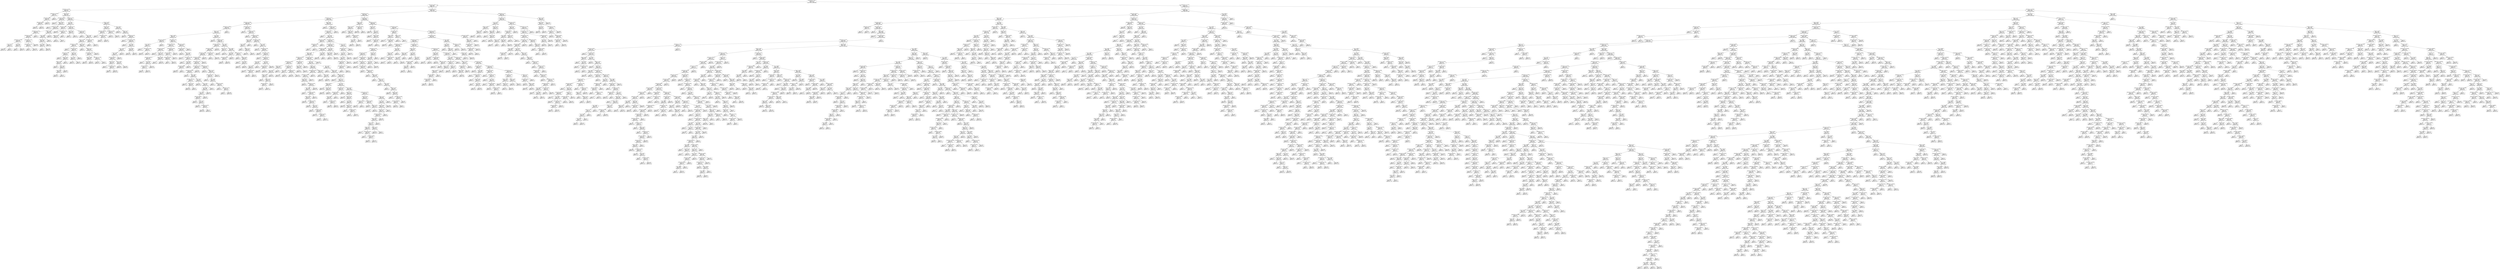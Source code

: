 digraph Tree {
node [shape=box] ;
0 [label="Close Price_y <= 1.391\ngini = 0.56\nsamples = 21184\nvalue = [1414, 10080, 9690]"] ;
1 [label="node_count <= 215.5\ngini = 0.665\nsamples = 3411\nvalue = [1028, 1171, 1212]"] ;
0 -> 1 [labeldistance=2.5, labelangle=45, headlabel="True"] ;
2 [label="Close Price_y <= 0.639\ngini = 0.632\nsamples = 587\nvalue = [285, 153, 149]"] ;
1 -> 2 ;
3 [label="Close Price_y <= 0.634\ngini = 0.65\nsamples = 44\nvalue = [11, 19, 14]"] ;
2 -> 3 ;
4 [label="node_count <= 203.5\ngini = 0.661\nsamples = 40\nvalue = [11, 15, 14]"] ;
3 -> 4 ;
5 [label="edge_count <= 103.0\ngini = 0.628\nsamples = 29\nvalue = [5, 12, 12]"] ;
4 -> 5 ;
6 [label="gini = 0.637\nsamples = 17\nvalue = [5, 4, 8]"] ;
5 -> 6 ;
7 [label="gini = 0.444\nsamples = 12\nvalue = [0, 8, 4]"] ;
5 -> 7 ;
8 [label="gini = 0.595\nsamples = 11\nvalue = [6, 3, 2]"] ;
4 -> 8 ;
9 [label="gini = 0.0\nsamples = 4\nvalue = [0, 4, 0]"] ;
3 -> 9 ;
10 [label="degree <= 1.034\ngini = 0.623\nsamples = 543\nvalue = [274, 134, 135]"] ;
2 -> 10 ;
11 [label="Close Price_y <= 0.848\ngini = 0.658\nsamples = 149\nvalue = [58, 39, 52]"] ;
10 -> 11 ;
12 [label="gini = 0.278\nsamples = 6\nvalue = [0, 1, 5]"] ;
11 -> 12 ;
13 [label="degree <= 0.954\ngini = 0.657\nsamples = 143\nvalue = [58, 38, 47]"] ;
11 -> 13 ;
14 [label="gini = 0.5\nsamples = 14\nvalue = [4, 9, 1]"] ;
13 -> 14 ;
15 [label="edge_count <= 83.5\ngini = 0.647\nsamples = 129\nvalue = [54, 29, 46]"] ;
13 -> 15 ;
16 [label="Close Price_y <= 1.355\ngini = 0.603\nsamples = 80\nvalue = [39, 11, 30]"] ;
15 -> 16 ;
17 [label="Close Price_y <= 1.237\ngini = 0.589\nsamples = 78\nvalue = [39, 9, 30]"] ;
16 -> 17 ;
18 [label="Close Price_y <= 0.914\ngini = 0.564\nsamples = 40\nvalue = [17, 3, 20]"] ;
17 -> 18 ;
19 [label="count <= 173.0\ngini = 0.54\nsamples = 20\nvalue = [12, 2, 6]"] ;
18 -> 19 ;
20 [label="gini = 0.494\nsamples = 18\nvalue = [12, 2, 4]"] ;
19 -> 20 ;
21 [label="gini = 0.0\nsamples = 2\nvalue = [0, 0, 2]"] ;
19 -> 21 ;
22 [label="count <= 91.0\ngini = 0.445\nsamples = 20\nvalue = [5, 1, 14]"] ;
18 -> 22 ;
23 [label="gini = 0.0\nsamples = 7\nvalue = [0, 0, 7]"] ;
22 -> 23 ;
24 [label="gini = 0.556\nsamples = 13\nvalue = [5, 1, 7]"] ;
22 -> 24 ;
25 [label="Close Price_y <= 1.314\ngini = 0.571\nsamples = 38\nvalue = [22, 6, 10]"] ;
17 -> 25 ;
26 [label="Close Price_y <= 1.247\ngini = 0.405\nsamples = 20\nvalue = [15, 2, 3]"] ;
25 -> 26 ;
27 [label="gini = 0.0\nsamples = 1\nvalue = [0, 1, 0]"] ;
26 -> 27 ;
28 [label="gini = 0.349\nsamples = 19\nvalue = [15, 1, 3]"] ;
26 -> 28 ;
29 [label="gini = 0.648\nsamples = 18\nvalue = [7, 4, 7]"] ;
25 -> 29 ;
30 [label="gini = 0.0\nsamples = 2\nvalue = [0, 2, 0]"] ;
16 -> 30 ;
31 [label="degree <= 1.024\ngini = 0.665\nsamples = 49\nvalue = [15, 18, 16]"] ;
15 -> 31 ;
32 [label="count <= 194.0\ngini = 0.658\nsamples = 38\nvalue = [15, 10, 13]"] ;
31 -> 32 ;
33 [label="degree <= 1.011\ngini = 0.663\nsamples = 34\nvalue = [11, 10, 13]"] ;
32 -> 33 ;
34 [label="count <= 109.5\ngini = 0.635\nsamples = 20\nvalue = [9, 7, 4]"] ;
33 -> 34 ;
35 [label="gini = 0.0\nsamples = 2\nvalue = [0, 0, 2]"] ;
34 -> 35 ;
36 [label="gini = 0.586\nsamples = 18\nvalue = [9, 7, 2]"] ;
34 -> 36 ;
37 [label="gini = 0.52\nsamples = 14\nvalue = [2, 3, 9]"] ;
33 -> 37 ;
38 [label="gini = 0.0\nsamples = 4\nvalue = [4, 0, 0]"] ;
32 -> 38 ;
39 [label="gini = 0.397\nsamples = 11\nvalue = [0, 8, 3]"] ;
31 -> 39 ;
40 [label="node_count <= 173.5\ngini = 0.597\nsamples = 394\nvalue = [216, 95, 83]"] ;
10 -> 40 ;
41 [label="count <= 93.5\ngini = 0.539\nsamples = 216\nvalue = [134, 51, 31]"] ;
40 -> 41 ;
42 [label="node_count <= 92.5\ngini = 0.312\nsamples = 33\nvalue = [27, 2, 4]"] ;
41 -> 42 ;
43 [label="gini = 0.444\nsamples = 6\nvalue = [2, 0, 4]"] ;
42 -> 43 ;
44 [label="Close Price_y <= 1.335\ngini = 0.137\nsamples = 27\nvalue = [25, 2, 0]"] ;
42 -> 44 ;
45 [label="degree <= 1.123\ngini = 0.074\nsamples = 26\nvalue = [25, 1, 0]"] ;
44 -> 45 ;
46 [label="gini = 0.0\nsamples = 24\nvalue = [24, 0, 0]"] ;
45 -> 46 ;
47 [label="gini = 0.5\nsamples = 2\nvalue = [1, 1, 0]"] ;
45 -> 47 ;
48 [label="gini = 0.0\nsamples = 1\nvalue = [0, 1, 0]"] ;
44 -> 48 ;
49 [label="node_count <= 117.5\ngini = 0.565\nsamples = 183\nvalue = [107, 49, 27]"] ;
41 -> 49 ;
50 [label="degree <= 1.047\ngini = 0.583\nsamples = 22\nvalue = [7, 12, 3]"] ;
49 -> 50 ;
51 [label="gini = 0.0\nsamples = 4\nvalue = [4, 0, 0]"] ;
50 -> 51 ;
52 [label="gini = 0.5\nsamples = 18\nvalue = [3, 12, 3]"] ;
50 -> 52 ;
53 [label="node_count <= 124.5\ngini = 0.539\nsamples = 161\nvalue = [100, 37, 24]"] ;
49 -> 53 ;
54 [label="gini = 0.0\nsamples = 10\nvalue = [10, 0, 0]"] ;
53 -> 54 ;
55 [label="count <= 149.5\ngini = 0.559\nsamples = 151\nvalue = [90, 37, 24]"] ;
53 -> 55 ;
56 [label="degree <= 1.077\ngini = 0.58\nsamples = 131\nvalue = [74, 36, 21]"] ;
55 -> 56 ;
57 [label="Close Price_y <= 0.738\ngini = 0.515\nsamples = 80\nvalue = [51, 21, 8]"] ;
56 -> 57 ;
58 [label="gini = 0.0\nsamples = 2\nvalue = [0, 0, 2]"] ;
57 -> 58 ;
59 [label="node_count <= 155.5\ngini = 0.494\nsamples = 78\nvalue = [51, 21, 6]"] ;
57 -> 59 ;
60 [label="edge_count <= 67.5\ngini = 0.42\nsamples = 49\nvalue = [36, 9, 4]"] ;
59 -> 60 ;
61 [label="gini = 0.5\nsamples = 8\nvalue = [4, 4, 0]"] ;
60 -> 61 ;
62 [label="degree <= 1.075\ngini = 0.366\nsamples = 41\nvalue = [32, 5, 4]"] ;
60 -> 62 ;
63 [label="degree <= 1.042\ngini = 0.297\nsamples = 35\nvalue = [29, 2, 4]"] ;
62 -> 63 ;
64 [label="gini = 0.571\nsamples = 7\nvalue = [4, 1, 2]"] ;
63 -> 64 ;
65 [label="count <= 135.5\ngini = 0.196\nsamples = 28\nvalue = [25, 1, 2]"] ;
63 -> 65 ;
66 [label="count <= 100.5\ngini = 0.08\nsamples = 24\nvalue = [23, 0, 1]"] ;
65 -> 66 ;
67 [label="gini = 0.444\nsamples = 3\nvalue = [2, 0, 1]"] ;
66 -> 67 ;
68 [label="gini = 0.0\nsamples = 21\nvalue = [21, 0, 0]"] ;
66 -> 68 ;
69 [label="gini = 0.625\nsamples = 4\nvalue = [2, 1, 1]"] ;
65 -> 69 ;
70 [label="gini = 0.5\nsamples = 6\nvalue = [3, 3, 0]"] ;
62 -> 70 ;
71 [label="degree <= 1.07\ngini = 0.556\nsamples = 29\nvalue = [15, 12, 2]"] ;
59 -> 71 ;
72 [label="count <= 138.0\ngini = 0.567\nsamples = 23\nvalue = [9, 12, 2]"] ;
71 -> 72 ;
73 [label="gini = 0.537\nsamples = 18\nvalue = [5, 11, 2]"] ;
72 -> 73 ;
74 [label="gini = 0.32\nsamples = 5\nvalue = [4, 1, 0]"] ;
72 -> 74 ;
75 [label="gini = 0.0\nsamples = 6\nvalue = [6, 0, 0]"] ;
71 -> 75 ;
76 [label="degree <= 1.078\ngini = 0.645\nsamples = 51\nvalue = [23, 15, 13]"] ;
56 -> 76 ;
77 [label="gini = 0.0\nsamples = 2\nvalue = [0, 0, 2]"] ;
76 -> 77 ;
78 [label="degree <= 1.111\ngini = 0.636\nsamples = 49\nvalue = [23, 15, 11]"] ;
76 -> 78 ;
79 [label="Close Price_y <= 0.98\ngini = 0.646\nsamples = 41\nvalue = [17, 15, 9]"] ;
78 -> 79 ;
80 [label="degree <= 1.095\ngini = 0.649\nsamples = 21\nvalue = [5, 9, 7]"] ;
79 -> 80 ;
81 [label="gini = 0.569\nsamples = 12\nvalue = [5, 6, 1]"] ;
80 -> 81 ;
82 [label="gini = 0.444\nsamples = 9\nvalue = [0, 3, 6]"] ;
80 -> 82 ;
83 [label="Close Price_y <= 1.303\ngini = 0.54\nsamples = 20\nvalue = [12, 6, 2]"] ;
79 -> 83 ;
84 [label="gini = 0.457\nsamples = 17\nvalue = [12, 3, 2]"] ;
83 -> 84 ;
85 [label="gini = 0.0\nsamples = 3\nvalue = [0, 3, 0]"] ;
83 -> 85 ;
86 [label="gini = 0.375\nsamples = 8\nvalue = [6, 0, 2]"] ;
78 -> 86 ;
87 [label="Close Price_y <= 0.729\ngini = 0.335\nsamples = 20\nvalue = [16, 1, 3]"] ;
55 -> 87 ;
88 [label="gini = 0.0\nsamples = 1\nvalue = [0, 0, 1]"] ;
87 -> 88 ;
89 [label="gini = 0.277\nsamples = 19\nvalue = [16, 1, 2]"] ;
87 -> 89 ;
90 [label="degree <= 1.063\ngini = 0.641\nsamples = 178\nvalue = [82, 44, 52]"] ;
40 -> 90 ;
91 [label="degree <= 1.052\ngini = 0.613\nsamples = 58\nvalue = [29, 19, 10]"] ;
90 -> 91 ;
92 [label="Close Price_y <= 0.826\ngini = 0.592\nsamples = 26\nvalue = [14, 4, 8]"] ;
91 -> 92 ;
93 [label="gini = 0.0\nsamples = 2\nvalue = [0, 2, 0]"] ;
92 -> 93 ;
94 [label="Close Price_y <= 0.882\ngini = 0.542\nsamples = 24\nvalue = [14, 2, 8]"] ;
92 -> 94 ;
95 [label="gini = 0.245\nsamples = 7\nvalue = [6, 1, 0]"] ;
94 -> 95 ;
96 [label="gini = 0.554\nsamples = 17\nvalue = [8, 1, 8]"] ;
94 -> 96 ;
97 [label="Close Price_y <= 0.899\ngini = 0.557\nsamples = 32\nvalue = [15, 15, 2]"] ;
91 -> 97 ;
98 [label="gini = 0.48\nsamples = 15\nvalue = [4, 10, 1]"] ;
97 -> 98 ;
99 [label="gini = 0.491\nsamples = 17\nvalue = [11, 5, 1]"] ;
97 -> 99 ;
100 [label="count <= 125.5\ngini = 0.639\nsamples = 120\nvalue = [53, 25, 42]"] ;
90 -> 100 ;
101 [label="gini = 0.477\nsamples = 16\nvalue = [3, 2, 11]"] ;
100 -> 101 ;
102 [label="degree <= 1.07\ngini = 0.631\nsamples = 104\nvalue = [50, 23, 31]"] ;
100 -> 102 ;
103 [label="gini = 0.592\nsamples = 13\nvalue = [2, 4, 7]"] ;
102 -> 103 ;
104 [label="Close Price_y <= 0.64\ngini = 0.609\nsamples = 91\nvalue = [48, 19, 24]"] ;
102 -> 104 ;
105 [label="gini = 0.0\nsamples = 5\nvalue = [5, 0, 0]"] ;
104 -> 105 ;
106 [label="Close Price_y <= 0.649\ngini = 0.623\nsamples = 86\nvalue = [43, 19, 24]"] ;
104 -> 106 ;
107 [label="gini = 0.0\nsamples = 2\nvalue = [0, 0, 2]"] ;
106 -> 107 ;
108 [label="count <= 165.5\ngini = 0.618\nsamples = 84\nvalue = [43, 19, 22]"] ;
106 -> 108 ;
109 [label="count <= 159.5\ngini = 0.65\nsamples = 57\nvalue = [25, 16, 16]"] ;
108 -> 109 ;
110 [label="count <= 153.5\ngini = 0.627\nsamples = 51\nvalue = [25, 11, 15]"] ;
109 -> 110 ;
111 [label="node_count <= 193.5\ngini = 0.606\nsamples = 43\nvalue = [23, 10, 10]"] ;
110 -> 111 ;
112 [label="degree <= 1.073\ngini = 0.492\nsamples = 22\nvalue = [14, 1, 7]"] ;
111 -> 112 ;
113 [label="gini = 0.0\nsamples = 2\nvalue = [0, 0, 2]"] ;
112 -> 113 ;
114 [label="Close Price_y <= 0.68\ngini = 0.445\nsamples = 20\nvalue = [14, 1, 5]"] ;
112 -> 114 ;
115 [label="gini = 0.625\nsamples = 4\nvalue = [1, 1, 2]"] ;
114 -> 115 ;
116 [label="gini = 0.305\nsamples = 16\nvalue = [13, 0, 3]"] ;
114 -> 116 ;
117 [label="count <= 146.5\ngini = 0.612\nsamples = 21\nvalue = [9, 9, 3]"] ;
111 -> 117 ;
118 [label="gini = 0.625\nsamples = 12\nvalue = [6, 3, 3]"] ;
117 -> 118 ;
119 [label="gini = 0.444\nsamples = 9\nvalue = [3, 6, 0]"] ;
117 -> 119 ;
120 [label="gini = 0.531\nsamples = 8\nvalue = [2, 1, 5]"] ;
110 -> 120 ;
121 [label="gini = 0.278\nsamples = 6\nvalue = [0, 5, 1]"] ;
109 -> 121 ;
122 [label="count <= 203.0\ngini = 0.494\nsamples = 27\nvalue = [18, 3, 6]"] ;
108 -> 122 ;
123 [label="gini = 0.305\nsamples = 16\nvalue = [13, 0, 3]"] ;
122 -> 123 ;
124 [label="gini = 0.645\nsamples = 11\nvalue = [5, 3, 3]"] ;
122 -> 124 ;
125 [label="Close Price_y <= 0.99\ngini = 0.659\nsamples = 2824\nvalue = [743, 1018, 1063]"] ;
1 -> 125 ;
126 [label="Close Price_y <= 0.9\ngini = 0.662\nsamples = 2334\nvalue = [663, 784, 887]"] ;
125 -> 126 ;
127 [label="Close Price_y <= 0.77\ngini = 0.653\nsamples = 1446\nvalue = [357, 499, 590]"] ;
126 -> 127 ;
128 [label="Close Price_y <= 0.669\ngini = 0.665\nsamples = 661\nvalue = [204, 215, 242]"] ;
127 -> 128 ;
129 [label="Close Price_y <= 0.662\ngini = 0.657\nsamples = 496\nvalue = [129, 170, 197]"] ;
128 -> 129 ;
130 [label="degree <= 1.101\ngini = 0.657\nsamples = 492\nvalue = [129, 166, 197]"] ;
129 -> 130 ;
131 [label="degree <= 1.066\ngini = 0.633\nsamples = 177\nvalue = [39, 54, 84]"] ;
130 -> 131 ;
132 [label="edge_count <= 393.5\ngini = 0.622\nsamples = 28\nvalue = [8, 14, 6]"] ;
131 -> 132 ;
133 [label="count <= 165.5\ngini = 0.552\nsamples = 23\nvalue = [4, 14, 5]"] ;
132 -> 133 ;
134 [label="gini = 0.0\nsamples = 2\nvalue = [2, 0, 0]"] ;
133 -> 134 ;
135 [label="Close Price_y <= 0.548\ngini = 0.49\nsamples = 21\nvalue = [2, 14, 5]"] ;
133 -> 135 ;
136 [label="gini = 0.642\nsamples = 9\nvalue = [2, 3, 4]"] ;
135 -> 136 ;
137 [label="gini = 0.153\nsamples = 12\nvalue = [0, 11, 1]"] ;
135 -> 137 ;
138 [label="gini = 0.32\nsamples = 5\nvalue = [4, 0, 1]"] ;
132 -> 138 ;
139 [label="edge_count <= 176.5\ngini = 0.611\nsamples = 149\nvalue = [31, 40, 78]"] ;
131 -> 139 ;
140 [label="Close Price_y <= 0.608\ngini = 0.561\nsamples = 104\nvalue = [18, 24, 62]"] ;
139 -> 140 ;
141 [label="node_count <= 233.5\ngini = 0.505\nsamples = 68\nvalue = [11, 12, 45]"] ;
140 -> 141 ;
142 [label="gini = 0.49\nsamples = 7\nvalue = [4, 0, 3]"] ;
141 -> 142 ;
143 [label="degree <= 1.094\ngini = 0.474\nsamples = 61\nvalue = [7, 12, 42]"] ;
141 -> 143 ;
144 [label="node_count <= 235.0\ngini = 0.366\nsamples = 41\nvalue = [4, 5, 32]"] ;
143 -> 144 ;
145 [label="gini = 0.0\nsamples = 1\nvalue = [0, 1, 0]"] ;
144 -> 145 ;
146 [label="count <= 206.5\ngini = 0.34\nsamples = 40\nvalue = [4, 4, 32]"] ;
144 -> 146 ;
147 [label="node_count <= 245.0\ngini = 0.172\nsamples = 21\nvalue = [0, 2, 19]"] ;
146 -> 147 ;
148 [label="gini = 0.444\nsamples = 3\nvalue = [0, 1, 2]"] ;
147 -> 148 ;
149 [label="gini = 0.105\nsamples = 18\nvalue = [0, 1, 17]"] ;
147 -> 149 ;
150 [label="gini = 0.476\nsamples = 19\nvalue = [4, 2, 13]"] ;
146 -> 150 ;
151 [label="degree <= 1.096\ngini = 0.605\nsamples = 20\nvalue = [3, 7, 10]"] ;
143 -> 151 ;
152 [label="gini = 0.0\nsamples = 4\nvalue = [0, 4, 0]"] ;
151 -> 152 ;
153 [label="gini = 0.539\nsamples = 16\nvalue = [3, 3, 10]"] ;
151 -> 153 ;
154 [label="Close Price_y <= 0.641\ngini = 0.628\nsamples = 36\nvalue = [7, 12, 17]"] ;
140 -> 154 ;
155 [label="node_count <= 297.5\ngini = 0.651\nsamples = 30\nvalue = [7, 11, 12]"] ;
154 -> 155 ;
156 [label="edge_count <= 129.0\ngini = 0.645\nsamples = 20\nvalue = [6, 9, 5]"] ;
155 -> 156 ;
157 [label="gini = 0.5\nsamples = 6\nvalue = [1, 1, 4]"] ;
156 -> 157 ;
158 [label="gini = 0.541\nsamples = 14\nvalue = [5, 8, 1]"] ;
156 -> 158 ;
159 [label="gini = 0.46\nsamples = 10\nvalue = [1, 2, 7]"] ;
155 -> 159 ;
160 [label="gini = 0.278\nsamples = 6\nvalue = [0, 1, 5]"] ;
154 -> 160 ;
161 [label="edge_count <= 260.0\ngini = 0.664\nsamples = 45\nvalue = [13, 16, 16]"] ;
139 -> 161 ;
162 [label="node_count <= 345.5\ngini = 0.659\nsamples = 40\nvalue = [13, 16, 11]"] ;
161 -> 162 ;
163 [label="gini = 0.375\nsamples = 8\nvalue = [6, 2, 0]"] ;
162 -> 163 ;
164 [label="count <= 231.5\ngini = 0.643\nsamples = 32\nvalue = [7, 14, 11]"] ;
162 -> 164 ;
165 [label="gini = 0.375\nsamples = 4\nvalue = [3, 1, 0]"] ;
164 -> 165 ;
166 [label="Close Price_y <= 0.509\ngini = 0.61\nsamples = 28\nvalue = [4, 13, 11]"] ;
164 -> 166 ;
167 [label="gini = 0.0\nsamples = 4\nvalue = [0, 4, 0]"] ;
166 -> 167 ;
168 [label="count <= 306.5\ngini = 0.622\nsamples = 24\nvalue = [4, 9, 11]"] ;
166 -> 168 ;
169 [label="edge_count <= 208.5\ngini = 0.585\nsamples = 20\nvalue = [3, 6, 11]"] ;
168 -> 169 ;
170 [label="gini = 0.633\nsamples = 16\nvalue = [3, 6, 7]"] ;
169 -> 170 ;
171 [label="gini = 0.0\nsamples = 4\nvalue = [0, 0, 4]"] ;
169 -> 171 ;
172 [label="gini = 0.375\nsamples = 4\nvalue = [1, 3, 0]"] ;
168 -> 172 ;
173 [label="gini = 0.0\nsamples = 5\nvalue = [0, 0, 5]"] ;
161 -> 173 ;
174 [label="count <= 161.5\ngini = 0.663\nsamples = 315\nvalue = [90, 112, 113]"] ;
130 -> 174 ;
175 [label="gini = 0.219\nsamples = 8\nvalue = [1, 7, 0]"] ;
174 -> 175 ;
176 [label="edge_count <= 191.0\ngini = 0.663\nsamples = 307\nvalue = [89, 105, 113]"] ;
174 -> 176 ;
177 [label="Close Price_y <= 0.659\ngini = 0.665\nsamples = 219\nvalue = [67, 80, 72]"] ;
176 -> 177 ;
178 [label="Close Price_y <= 0.642\ngini = 0.663\nsamples = 210\nvalue = [62, 80, 68]"] ;
177 -> 178 ;
179 [label="Close Price_y <= 0.64\ngini = 0.666\nsamples = 189\nvalue = [60, 68, 61]"] ;
178 -> 179 ;
180 [label="Close Price_y <= 0.634\ngini = 0.663\nsamples = 178\nvalue = [51, 66, 61]"] ;
179 -> 180 ;
181 [label="Close Price_y <= 0.61\ngini = 0.665\nsamples = 170\nvalue = [51, 60, 59]"] ;
180 -> 181 ;
182 [label="Close Price_y <= 0.582\ngini = 0.655\nsamples = 118\nvalue = [29, 46, 43]"] ;
181 -> 182 ;
183 [label="Close Price_y <= 0.423\ngini = 0.659\nsamples = 99\nvalue = [28, 40, 31]"] ;
182 -> 183 ;
184 [label="gini = 0.375\nsamples = 4\nvalue = [3, 0, 1]"] ;
183 -> 184 ;
185 [label="count <= 198.0\ngini = 0.654\nsamples = 95\nvalue = [25, 40, 30]"] ;
183 -> 185 ;
186 [label="Close Price_y <= 0.487\ngini = 0.65\nsamples = 32\nvalue = [9, 9, 14]"] ;
185 -> 186 ;
187 [label="gini = 0.43\nsamples = 11\nvalue = [1, 2, 8]"] ;
186 -> 187 ;
188 [label="degree <= 1.123\ngini = 0.662\nsamples = 21\nvalue = [8, 7, 6]"] ;
186 -> 188 ;
189 [label="gini = 0.642\nsamples = 18\nvalue = [8, 4, 6]"] ;
188 -> 189 ;
190 [label="gini = 0.0\nsamples = 3\nvalue = [0, 3, 0]"] ;
188 -> 190 ;
191 [label="count <= 207.5\ngini = 0.629\nsamples = 63\nvalue = [16, 31, 16]"] ;
185 -> 191 ;
192 [label="gini = 0.408\nsamples = 14\nvalue = [0, 10, 4]"] ;
191 -> 192 ;
193 [label="count <= 267.5\ngini = 0.65\nsamples = 49\nvalue = [16, 21, 12]"] ;
191 -> 193 ;
194 [label="count <= 244.0\ngini = 0.636\nsamples = 45\nvalue = [14, 21, 10]"] ;
193 -> 194 ;
195 [label="count <= 232.5\ngini = 0.66\nsamples = 37\nvalue = [13, 14, 10]"] ;
194 -> 195 ;
196 [label="edge_count <= 146.5\ngini = 0.646\nsamples = 32\nvalue = [13, 12, 7]"] ;
195 -> 196 ;
197 [label="gini = 0.48\nsamples = 5\nvalue = [0, 3, 2]"] ;
196 -> 197 ;
198 [label="count <= 212.5\ngini = 0.623\nsamples = 27\nvalue = [13, 9, 5]"] ;
196 -> 198 ;
199 [label="gini = 0.278\nsamples = 6\nvalue = [5, 1, 0]"] ;
198 -> 199 ;
200 [label="Close Price_y <= 0.557\ngini = 0.653\nsamples = 21\nvalue = [8, 8, 5]"] ;
198 -> 200 ;
201 [label="gini = 0.648\nsamples = 18\nvalue = [5, 8, 5]"] ;
200 -> 201 ;
202 [label="gini = 0.0\nsamples = 3\nvalue = [3, 0, 0]"] ;
200 -> 202 ;
203 [label="gini = 0.48\nsamples = 5\nvalue = [0, 2, 3]"] ;
195 -> 203 ;
204 [label="gini = 0.219\nsamples = 8\nvalue = [1, 7, 0]"] ;
194 -> 204 ;
205 [label="gini = 0.5\nsamples = 4\nvalue = [2, 0, 2]"] ;
193 -> 205 ;
206 [label="gini = 0.499\nsamples = 19\nvalue = [1, 6, 12]"] ;
182 -> 206 ;
207 [label="Close Price_y <= 0.61\ngini = 0.654\nsamples = 52\nvalue = [22, 14, 16]"] ;
181 -> 207 ;
208 [label="gini = 0.32\nsamples = 10\nvalue = [8, 2, 0]"] ;
207 -> 208 ;
209 [label="degree <= 1.129\ngini = 0.662\nsamples = 42\nvalue = [14, 12, 16]"] ;
207 -> 209 ;
210 [label="edge_count <= 132.5\ngini = 0.643\nsamples = 28\nvalue = [6, 10, 12]"] ;
209 -> 210 ;
211 [label="gini = 0.0\nsamples = 2\nvalue = [0, 2, 0]"] ;
210 -> 211 ;
212 [label="count <= 198.5\ngini = 0.639\nsamples = 26\nvalue = [6, 8, 12]"] ;
210 -> 212 ;
213 [label="gini = 0.0\nsamples = 4\nvalue = [0, 0, 4]"] ;
212 -> 213 ;
214 [label="node_count <= 248.0\ngini = 0.661\nsamples = 22\nvalue = [6, 8, 8]"] ;
212 -> 214 ;
215 [label="gini = 0.0\nsamples = 2\nvalue = [2, 0, 0]"] ;
214 -> 215 ;
216 [label="edge_count <= 142.5\ngini = 0.64\nsamples = 20\nvalue = [4, 8, 8]"] ;
214 -> 216 ;
217 [label="gini = 0.0\nsamples = 2\nvalue = [0, 0, 2]"] ;
216 -> 217 ;
218 [label="gini = 0.642\nsamples = 18\nvalue = [4, 8, 6]"] ;
216 -> 218 ;
219 [label="gini = 0.571\nsamples = 14\nvalue = [8, 2, 4]"] ;
209 -> 219 ;
220 [label="gini = 0.375\nsamples = 8\nvalue = [0, 6, 2]"] ;
180 -> 220 ;
221 [label="gini = 0.298\nsamples = 11\nvalue = [9, 2, 0]"] ;
179 -> 221 ;
222 [label="node_count <= 257.0\ngini = 0.553\nsamples = 21\nvalue = [2, 12, 7]"] ;
178 -> 222 ;
223 [label="gini = 0.0\nsamples = 3\nvalue = [0, 0, 3]"] ;
222 -> 223 ;
224 [label="gini = 0.494\nsamples = 18\nvalue = [2, 12, 4]"] ;
222 -> 224 ;
225 [label="gini = 0.494\nsamples = 9\nvalue = [5, 0, 4]"] ;
177 -> 225 ;
226 [label="count <= 266.5\ngini = 0.64\nsamples = 88\nvalue = [22, 25, 41]"] ;
176 -> 226 ;
227 [label="degree <= 1.116\ngini = 0.517\nsamples = 22\nvalue = [1, 8, 13]"] ;
226 -> 227 ;
228 [label="gini = 0.444\nsamples = 9\nvalue = [0, 6, 3]"] ;
227 -> 228 ;
229 [label="gini = 0.379\nsamples = 13\nvalue = [1, 2, 10]"] ;
227 -> 229 ;
230 [label="count <= 809.5\ngini = 0.652\nsamples = 66\nvalue = [21, 17, 28]"] ;
226 -> 230 ;
231 [label="count <= 323.0\ngini = 0.637\nsamples = 33\nvalue = [15, 7, 11]"] ;
230 -> 231 ;
232 [label="edge_count <= 194.5\ngini = 0.607\nsamples = 22\nvalue = [9, 3, 10]"] ;
231 -> 232 ;
233 [label="gini = 0.444\nsamples = 3\nvalue = [0, 2, 1]"] ;
232 -> 233 ;
234 [label="gini = 0.548\nsamples = 19\nvalue = [9, 1, 9]"] ;
232 -> 234 ;
235 [label="gini = 0.562\nsamples = 11\nvalue = [6, 4, 1]"] ;
231 -> 235 ;
236 [label="edge_count <= 757.5\ngini = 0.61\nsamples = 33\nvalue = [6, 10, 17]"] ;
230 -> 236 ;
237 [label="gini = 0.0\nsamples = 2\nvalue = [0, 2, 0]"] ;
236 -> 237 ;
238 [label="degree <= 1.154\ngini = 0.595\nsamples = 31\nvalue = [6, 8, 17]"] ;
236 -> 238 ;
239 [label="gini = 0.0\nsamples = 2\nvalue = [0, 2, 0]"] ;
238 -> 239 ;
240 [label="count <= 865.5\ngini = 0.571\nsamples = 29\nvalue = [6, 6, 17]"] ;
238 -> 240 ;
241 [label="gini = 0.375\nsamples = 12\nvalue = [0, 3, 9]"] ;
240 -> 241 ;
242 [label="gini = 0.623\nsamples = 17\nvalue = [6, 3, 8]"] ;
240 -> 242 ;
243 [label="gini = 0.0\nsamples = 4\nvalue = [0, 4, 0]"] ;
129 -> 243 ;
244 [label="Close Price_y <= 0.671\ngini = 0.645\nsamples = 165\nvalue = [75, 45, 45]"] ;
128 -> 244 ;
245 [label="gini = 0.41\nsamples = 19\nvalue = [14, 1, 4]"] ;
244 -> 245 ;
246 [label="Close Price_y <= 0.679\ngini = 0.656\nsamples = 146\nvalue = [61, 44, 41]"] ;
244 -> 246 ;
247 [label="gini = 0.5\nsamples = 12\nvalue = [0, 6, 6]"] ;
246 -> 247 ;
248 [label="Close Price_y <= 0.681\ngini = 0.644\nsamples = 134\nvalue = [61, 38, 35]"] ;
246 -> 248 ;
249 [label="degree <= 1.142\ngini = 0.426\nsamples = 28\nvalue = [20, 7, 1]"] ;
248 -> 249 ;
250 [label="count <= 162.0\ngini = 0.503\nsamples = 21\nvalue = [13, 7, 1]"] ;
249 -> 250 ;
251 [label="gini = 0.0\nsamples = 1\nvalue = [0, 1, 0]"] ;
250 -> 251 ;
252 [label="degree <= 1.111\ngini = 0.485\nsamples = 20\nvalue = [13, 6, 1]"] ;
250 -> 252 ;
253 [label="gini = 0.418\nsamples = 15\nvalue = [11, 3, 1]"] ;
252 -> 253 ;
254 [label="gini = 0.48\nsamples = 5\nvalue = [2, 3, 0]"] ;
252 -> 254 ;
255 [label="gini = 0.0\nsamples = 7\nvalue = [7, 0, 0]"] ;
249 -> 255 ;
256 [label="Close Price_y <= 0.685\ngini = 0.662\nsamples = 106\nvalue = [41, 31, 34]"] ;
248 -> 256 ;
257 [label="gini = 0.0\nsamples = 4\nvalue = [0, 4, 0]"] ;
256 -> 257 ;
258 [label="count <= 169.5\ngini = 0.657\nsamples = 102\nvalue = [41, 27, 34]"] ;
256 -> 258 ;
259 [label="gini = 0.32\nsamples = 10\nvalue = [8, 2, 0]"] ;
258 -> 259 ;
260 [label="Close Price_y <= 0.69\ngini = 0.661\nsamples = 92\nvalue = [33, 25, 34]"] ;
258 -> 260 ;
261 [label="gini = 0.408\nsamples = 7\nvalue = [0, 2, 5]"] ;
260 -> 261 ;
262 [label="edge_count <= 129.0\ngini = 0.66\nsamples = 85\nvalue = [33, 23, 29]"] ;
260 -> 262 ;
263 [label="gini = 0.32\nsamples = 5\nvalue = [0, 1, 4]"] ;
262 -> 263 ;
264 [label="node_count <= 272.5\ngini = 0.657\nsamples = 80\nvalue = [33, 22, 25]"] ;
262 -> 264 ;
265 [label="count <= 221.5\ngini = 0.587\nsamples = 30\nvalue = [16, 10, 4]"] ;
264 -> 265 ;
266 [label="count <= 179.5\ngini = 0.521\nsamples = 26\nvalue = [16, 8, 2]"] ;
265 -> 266 ;
267 [label="gini = 0.625\nsamples = 4\nvalue = [1, 2, 1]"] ;
266 -> 267 ;
268 [label="edge_count <= 139.5\ngini = 0.459\nsamples = 22\nvalue = [15, 6, 1]"] ;
266 -> 268 ;
269 [label="gini = 0.569\nsamples = 12\nvalue = [6, 5, 1]"] ;
268 -> 269 ;
270 [label="gini = 0.18\nsamples = 10\nvalue = [9, 1, 0]"] ;
268 -> 270 ;
271 [label="gini = 0.5\nsamples = 4\nvalue = [0, 2, 2]"] ;
265 -> 271 ;
272 [label="count <= 247.5\ngini = 0.65\nsamples = 50\nvalue = [17, 12, 21]"] ;
264 -> 272 ;
273 [label="edge_count <= 169.5\ngini = 0.625\nsamples = 34\nvalue = [8, 9, 17]"] ;
272 -> 273 ;
274 [label="gini = 0.665\nsamples = 19\nvalue = [6, 6, 7]"] ;
273 -> 274 ;
275 [label="gini = 0.498\nsamples = 15\nvalue = [2, 3, 10]"] ;
273 -> 275 ;
276 [label="gini = 0.586\nsamples = 16\nvalue = [9, 3, 4]"] ;
272 -> 276 ;
277 [label="degree <= 0.977\ngini = 0.635\nsamples = 785\nvalue = [153, 284, 348]"] ;
127 -> 277 ;
278 [label="gini = 0.0\nsamples = 8\nvalue = [0, 8, 0]"] ;
277 -> 278 ;
279 [label="node_count <= 2114.0\ngini = 0.634\nsamples = 777\nvalue = [153, 276, 348]"] ;
277 -> 279 ;
280 [label="Close Price_y <= 0.777\ngini = 0.633\nsamples = 773\nvalue = [149, 276, 348]"] ;
279 -> 280 ;
281 [label="gini = 0.0\nsamples = 7\nvalue = [0, 0, 7]"] ;
280 -> 281 ;
282 [label="count <= 153.5\ngini = 0.634\nsamples = 766\nvalue = [149, 276, 341]"] ;
280 -> 282 ;
283 [label="edge_count <= 132.5\ngini = 0.461\nsamples = 23\nvalue = [5, 2, 16]"] ;
282 -> 283 ;
284 [label="edge_count <= 114.5\ngini = 0.39\nsamples = 21\nvalue = [3, 2, 16]"] ;
283 -> 284 ;
285 [label="gini = 0.5\nsamples = 2\nvalue = [1, 1, 0]"] ;
284 -> 285 ;
286 [label="gini = 0.277\nsamples = 19\nvalue = [2, 1, 16]"] ;
284 -> 286 ;
287 [label="gini = 0.0\nsamples = 2\nvalue = [2, 0, 0]"] ;
283 -> 287 ;
288 [label="Close Price_y <= 0.89\ngini = 0.635\nsamples = 743\nvalue = [144, 274, 325]"] ;
282 -> 288 ;
289 [label="Close Price_y <= 0.89\ngini = 0.642\nsamples = 680\nvalue = [142, 248, 290]"] ;
288 -> 289 ;
290 [label="Close Price_y <= 0.885\ngini = 0.634\nsamples = 638\nvalue = [122, 237, 279]"] ;
289 -> 290 ;
291 [label="degree <= 1.088\ngini = 0.636\nsamples = 618\nvalue = [122, 223, 273]"] ;
290 -> 291 ;
292 [label="Close Price_y <= 0.871\ngini = 0.641\nsamples = 151\nvalue = [40, 41, 70]"] ;
291 -> 292 ;
293 [label="Close Price_y <= 0.86\ngini = 0.625\nsamples = 119\nvalue = [37, 24, 58]"] ;
292 -> 293 ;
294 [label="degree <= 1.076\ngini = 0.548\nsamples = 57\nvalue = [10, 12, 35]"] ;
293 -> 294 ;
295 [label="count <= 421.5\ngini = 0.454\nsamples = 40\nvalue = [3, 9, 28]"] ;
294 -> 295 ;
296 [label="degree <= 1.019\ngini = 0.313\nsamples = 27\nvalue = [1, 4, 22]"] ;
295 -> 296 ;
297 [label="gini = 0.0\nsamples = 2\nvalue = [0, 2, 0]"] ;
296 -> 297 ;
298 [label="degree <= 1.072\ngini = 0.218\nsamples = 25\nvalue = [1, 2, 22]"] ;
296 -> 298 ;
299 [label="edge_count <= 133.5\ngini = 0.087\nsamples = 22\nvalue = [1, 0, 21]"] ;
298 -> 299 ;
300 [label="gini = 0.444\nsamples = 3\nvalue = [1, 0, 2]"] ;
299 -> 300 ;
301 [label="gini = 0.0\nsamples = 19\nvalue = [0, 0, 19]"] ;
299 -> 301 ;
302 [label="gini = 0.444\nsamples = 3\nvalue = [0, 2, 1]"] ;
298 -> 302 ;
303 [label="gini = 0.615\nsamples = 13\nvalue = [2, 5, 6]"] ;
295 -> 303 ;
304 [label="gini = 0.63\nsamples = 17\nvalue = [7, 3, 7]"] ;
294 -> 304 ;
305 [label="Close Price_y <= 0.86\ngini = 0.635\nsamples = 62\nvalue = [27, 12, 23]"] ;
293 -> 305 ;
306 [label="count <= 395.0\ngini = 0.51\nsamples = 27\nvalue = [17, 2, 8]"] ;
305 -> 306 ;
307 [label="gini = 0.349\nsamples = 19\nvalue = [15, 1, 3]"] ;
306 -> 307 ;
308 [label="gini = 0.531\nsamples = 8\nvalue = [2, 1, 5]"] ;
306 -> 308 ;
309 [label="Close Price_y <= 0.87\ngini = 0.653\nsamples = 35\nvalue = [10, 10, 15]"] ;
305 -> 309 ;
310 [label="gini = 0.488\nsamples = 19\nvalue = [0, 8, 11]"] ;
309 -> 310 ;
311 [label="gini = 0.531\nsamples = 16\nvalue = [10, 2, 4]"] ;
309 -> 311 ;
312 [label="edge_count <= 211.0\ngini = 0.568\nsamples = 32\nvalue = [3, 17, 12]"] ;
292 -> 312 ;
313 [label="degree <= 1.085\ngini = 0.525\nsamples = 22\nvalue = [3, 14, 5]"] ;
312 -> 313 ;
314 [label="gini = 0.421\nsamples = 19\nvalue = [2, 14, 3]"] ;
313 -> 314 ;
315 [label="gini = 0.444\nsamples = 3\nvalue = [1, 0, 2]"] ;
313 -> 315 ;
316 [label="gini = 0.42\nsamples = 10\nvalue = [0, 3, 7]"] ;
312 -> 316 ;
317 [label="Close Price_y <= 0.881\ngini = 0.628\nsamples = 467\nvalue = [82, 182, 203]"] ;
291 -> 317 ;
318 [label="count <= 227.5\ngini = 0.631\nsamples = 453\nvalue = [81, 181, 191]"] ;
317 -> 318 ;
319 [label="degree <= 1.144\ngini = 0.649\nsamples = 160\nvalue = [38, 68, 54]"] ;
318 -> 319 ;
320 [label="Close Price_y <= 0.875\ngini = 0.628\nsamples = 128\nvalue = [27, 62, 39]"] ;
319 -> 320 ;
321 [label="Close Price_y <= 0.867\ngini = 0.61\nsamples = 118\nvalue = [22, 61, 35]"] ;
320 -> 321 ;
322 [label="degree <= 1.097\ngini = 0.628\nsamples = 105\nvalue = [21, 50, 34]"] ;
321 -> 322 ;
323 [label="gini = 0.611\nsamples = 12\nvalue = [6, 4, 2]"] ;
322 -> 323 ;
324 [label="Close Price_y <= 0.851\ngini = 0.611\nsamples = 93\nvalue = [15, 46, 32]"] ;
322 -> 324 ;
325 [label="count <= 164.5\ngini = 0.583\nsamples = 74\nvalue = [11, 41, 22]"] ;
324 -> 325 ;
326 [label="gini = 0.0\nsamples = 7\nvalue = [0, 7, 0]"] ;
325 -> 326 ;
327 [label="Close Price_y <= 0.843\ngini = 0.608\nsamples = 67\nvalue = [11, 34, 22]"] ;
325 -> 327 ;
328 [label="degree <= 1.109\ngini = 0.607\nsamples = 57\nvalue = [8, 27, 22]"] ;
327 -> 328 ;
329 [label="gini = 0.494\nsamples = 9\nvalue = [1, 2, 6]"] ;
328 -> 329 ;
330 [label="Close Price_y <= 0.793\ngini = 0.596\nsamples = 48\nvalue = [7, 25, 16]"] ;
328 -> 330 ;
331 [label="gini = 0.494\nsamples = 9\nvalue = [2, 1, 6]"] ;
330 -> 331 ;
332 [label="count <= 171.0\ngini = 0.539\nsamples = 39\nvalue = [5, 24, 10]"] ;
330 -> 332 ;
333 [label="gini = 0.375\nsamples = 4\nvalue = [0, 1, 3]"] ;
332 -> 333 ;
334 [label="node_count <= 306.5\ngini = 0.508\nsamples = 35\nvalue = [5, 23, 7]"] ;
332 -> 334 ;
335 [label="gini = 0.255\nsamples = 14\nvalue = [1, 12, 1]"] ;
334 -> 335 ;
336 [label="node_count <= 313.0\ngini = 0.608\nsamples = 21\nvalue = [4, 11, 6]"] ;
334 -> 336 ;
337 [label="gini = 0.48\nsamples = 5\nvalue = [2, 0, 3]"] ;
336 -> 337 ;
338 [label="gini = 0.477\nsamples = 16\nvalue = [2, 11, 3]"] ;
336 -> 338 ;
339 [label="gini = 0.42\nsamples = 10\nvalue = [3, 7, 0]"] ;
327 -> 339 ;
340 [label="gini = 0.609\nsamples = 19\nvalue = [4, 5, 10]"] ;
324 -> 340 ;
341 [label="gini = 0.272\nsamples = 13\nvalue = [1, 11, 1]"] ;
321 -> 341 ;
342 [label="gini = 0.58\nsamples = 10\nvalue = [5, 1, 4]"] ;
320 -> 342 ;
343 [label="degree <= 1.146\ngini = 0.627\nsamples = 32\nvalue = [11, 6, 15]"] ;
319 -> 343 ;
344 [label="gini = 0.0\nsamples = 4\nvalue = [4, 0, 0]"] ;
343 -> 344 ;
345 [label="count <= 212.0\ngini = 0.605\nsamples = 28\nvalue = [7, 6, 15]"] ;
343 -> 345 ;
346 [label="gini = 0.427\nsamples = 15\nvalue = [2, 2, 11]"] ;
345 -> 346 ;
347 [label="gini = 0.663\nsamples = 13\nvalue = [5, 4, 4]"] ;
345 -> 347 ;
348 [label="count <= 228.5\ngini = 0.611\nsamples = 293\nvalue = [43, 113, 137]"] ;
318 -> 348 ;
349 [label="gini = 0.0\nsamples = 6\nvalue = [0, 0, 6]"] ;
348 -> 349 ;
350 [label="degree <= 1.089\ngini = 0.614\nsamples = 287\nvalue = [43, 113, 131]"] ;
348 -> 350 ;
351 [label="gini = 0.0\nsamples = 3\nvalue = [0, 3, 0]"] ;
350 -> 351 ;
352 [label="edge_count <= 160.5\ngini = 0.614\nsamples = 284\nvalue = [43, 110, 131]"] ;
350 -> 352 ;
353 [label="gini = 0.278\nsamples = 6\nvalue = [0, 1, 5]"] ;
352 -> 353 ;
354 [label="degree <= 1.105\ngini = 0.617\nsamples = 278\nvalue = [43, 109, 126]"] ;
352 -> 354 ;
355 [label="degree <= 1.094\ngini = 0.618\nsamples = 42\nvalue = [8, 21, 13]"] ;
354 -> 355 ;
356 [label="gini = 0.544\nsamples = 13\nvalue = [2, 3, 8]"] ;
355 -> 356 ;
357 [label="degree <= 1.099\ngini = 0.542\nsamples = 29\nvalue = [6, 18, 5]"] ;
355 -> 357 ;
358 [label="gini = 0.305\nsamples = 16\nvalue = [0, 13, 3]"] ;
357 -> 358 ;
359 [label="gini = 0.615\nsamples = 13\nvalue = [6, 5, 2]"] ;
357 -> 359 ;
360 [label="count <= 250.5\ngini = 0.61\nsamples = 236\nvalue = [35, 88, 113]"] ;
354 -> 360 ;
361 [label="node_count <= 381.0\ngini = 0.576\nsamples = 38\nvalue = [4, 20, 14]"] ;
360 -> 361 ;
362 [label="edge_count <= 219.0\ngini = 0.604\nsamples = 30\nvalue = [4, 12, 14]"] ;
361 -> 362 ;
363 [label="count <= 234.5\ngini = 0.561\nsamples = 28\nvalue = [2, 12, 14]"] ;
362 -> 363 ;
364 [label="gini = 0.571\nsamples = 7\nvalue = [2, 4, 1]"] ;
363 -> 364 ;
365 [label="edge_count <= 206.5\ngini = 0.472\nsamples = 21\nvalue = [0, 8, 13]"] ;
363 -> 365 ;
366 [label="gini = 0.298\nsamples = 11\nvalue = [0, 2, 9]"] ;
365 -> 366 ;
367 [label="gini = 0.48\nsamples = 10\nvalue = [0, 6, 4]"] ;
365 -> 367 ;
368 [label="gini = 0.0\nsamples = 2\nvalue = [2, 0, 0]"] ;
362 -> 368 ;
369 [label="gini = 0.0\nsamples = 8\nvalue = [0, 8, 0]"] ;
361 -> 369 ;
370 [label="count <= 273.5\ngini = 0.608\nsamples = 198\nvalue = [31, 68, 99]"] ;
360 -> 370 ;
371 [label="degree <= 1.131\ngini = 0.534\nsamples = 46\nvalue = [8, 9, 29]"] ;
370 -> 371 ;
372 [label="gini = 0.198\nsamples = 9\nvalue = [0, 1, 8]"] ;
371 -> 372 ;
373 [label="degree <= 1.136\ngini = 0.584\nsamples = 37\nvalue = [8, 8, 21]"] ;
371 -> 373 ;
374 [label="gini = 0.0\nsamples = 3\nvalue = [3, 0, 0]"] ;
373 -> 374 ;
375 [label="count <= 260.5\ngini = 0.542\nsamples = 34\nvalue = [5, 8, 21]"] ;
373 -> 375 ;
376 [label="gini = 0.569\nsamples = 12\nvalue = [1, 6, 5]"] ;
375 -> 376 ;
377 [label="degree <= 1.139\ngini = 0.43\nsamples = 22\nvalue = [4, 2, 16]"] ;
375 -> 377 ;
378 [label="gini = 0.0\nsamples = 1\nvalue = [0, 1, 0]"] ;
377 -> 378 ;
379 [label="edge_count <= 241.5\ngini = 0.381\nsamples = 21\nvalue = [4, 1, 16]"] ;
377 -> 379 ;
380 [label="gini = 0.0\nsamples = 6\nvalue = [0, 0, 6]"] ;
379 -> 380 ;
381 [label="gini = 0.48\nsamples = 15\nvalue = [4, 1, 10]"] ;
379 -> 381 ;
382 [label="edge_count <= 273.0\ngini = 0.614\nsamples = 152\nvalue = [23, 59, 70]"] ;
370 -> 382 ;
383 [label="degree <= 1.136\ngini = 0.576\nsamples = 57\nvalue = [6, 30, 21]"] ;
382 -> 383 ;
384 [label="Close Price_y <= 0.863\ngini = 0.54\nsamples = 20\nvalue = [2, 6, 12]"] ;
383 -> 384 ;
385 [label="gini = 0.612\nsamples = 14\nvalue = [2, 6, 6]"] ;
384 -> 385 ;
386 [label="gini = 0.0\nsamples = 6\nvalue = [0, 0, 6]"] ;
384 -> 386 ;
387 [label="node_count <= 403.0\ngini = 0.508\nsamples = 37\nvalue = [4, 24, 9]"] ;
383 -> 387 ;
388 [label="gini = 0.653\nsamples = 7\nvalue = [3, 2, 2]"] ;
387 -> 388 ;
389 [label="degree <= 1.164\ngini = 0.407\nsamples = 30\nvalue = [1, 22, 7]"] ;
387 -> 389 ;
390 [label="gini = 0.24\nsamples = 15\nvalue = [1, 13, 1]"] ;
389 -> 390 ;
391 [label="gini = 0.48\nsamples = 15\nvalue = [0, 9, 6]"] ;
389 -> 391 ;
392 [label="degree <= 1.19\ngini = 0.609\nsamples = 95\nvalue = [17, 29, 49]"] ;
382 -> 392 ;
393 [label="count <= 1125.0\ngini = 0.621\nsamples = 90\nvalue = [17, 29, 44]"] ;
392 -> 393 ;
394 [label="degree <= 1.185\ngini = 0.599\nsamples = 72\nvalue = [14, 19, 39]"] ;
393 -> 394 ;
395 [label="degree <= 1.176\ngini = 0.577\nsamples = 68\nvalue = [12, 17, 39]"] ;
394 -> 395 ;
396 [label="Close Price_y <= 0.863\ngini = 0.604\nsamples = 62\nvalue = [12, 17, 33]"] ;
395 -> 396 ;
397 [label="degree <= 1.175\ngini = 0.589\nsamples = 50\nvalue = [12, 10, 28]"] ;
396 -> 397 ;
398 [label="degree <= 1.154\ngini = 0.57\nsamples = 46\nvalue = [9, 10, 27]"] ;
397 -> 398 ;
399 [label="degree <= 1.11\ngini = 0.448\nsamples = 24\nvalue = [5, 2, 17]"] ;
398 -> 399 ;
400 [label="gini = 0.5\nsamples = 2\nvalue = [1, 1, 0]"] ;
399 -> 400 ;
401 [label="edge_count <= 274.5\ngini = 0.368\nsamples = 22\nvalue = [4, 1, 17]"] ;
399 -> 401 ;
402 [label="gini = 0.0\nsamples = 1\nvalue = [1, 0, 0]"] ;
401 -> 402 ;
403 [label="node_count <= 606.5\ngini = 0.322\nsamples = 21\nvalue = [3, 1, 17]"] ;
401 -> 403 ;
404 [label="gini = 0.531\nsamples = 8\nvalue = [2, 1, 5]"] ;
403 -> 404 ;
405 [label="gini = 0.142\nsamples = 13\nvalue = [1, 0, 12]"] ;
403 -> 405 ;
406 [label="degree <= 1.173\ngini = 0.628\nsamples = 22\nvalue = [4, 8, 10]"] ;
398 -> 406 ;
407 [label="gini = 0.643\nsamples = 19\nvalue = [4, 8, 7]"] ;
406 -> 407 ;
408 [label="gini = 0.0\nsamples = 3\nvalue = [0, 0, 3]"] ;
406 -> 408 ;
409 [label="gini = 0.375\nsamples = 4\nvalue = [3, 0, 1]"] ;
397 -> 409 ;
410 [label="gini = 0.486\nsamples = 12\nvalue = [0, 7, 5]"] ;
396 -> 410 ;
411 [label="gini = 0.0\nsamples = 6\nvalue = [0, 0, 6]"] ;
395 -> 411 ;
412 [label="gini = 0.5\nsamples = 4\nvalue = [2, 2, 0]"] ;
394 -> 412 ;
413 [label="gini = 0.586\nsamples = 18\nvalue = [3, 10, 5]"] ;
393 -> 413 ;
414 [label="gini = 0.0\nsamples = 5\nvalue = [0, 0, 5]"] ;
392 -> 414 ;
415 [label="gini = 0.255\nsamples = 14\nvalue = [1, 1, 12]"] ;
317 -> 415 ;
416 [label="count <= 3338.0\ngini = 0.42\nsamples = 20\nvalue = [0, 14, 6]"] ;
290 -> 416 ;
417 [label="gini = 0.388\nsamples = 19\nvalue = [0, 14, 5]"] ;
416 -> 417 ;
418 [label="gini = 0.0\nsamples = 1\nvalue = [0, 0, 1]"] ;
416 -> 418 ;
419 [label="count <= 337.5\ngini = 0.636\nsamples = 42\nvalue = [20, 11, 11]"] ;
289 -> 419 ;
420 [label="degree <= 1.089\ngini = 0.666\nsamples = 25\nvalue = [8, 8, 9]"] ;
419 -> 420 ;
421 [label="gini = 0.58\nsamples = 10\nvalue = [4, 5, 1]"] ;
420 -> 421 ;
422 [label="gini = 0.604\nsamples = 15\nvalue = [4, 3, 8]"] ;
420 -> 422 ;
423 [label="gini = 0.457\nsamples = 17\nvalue = [12, 3, 2]"] ;
419 -> 423 ;
424 [label="count <= 1170.5\ngini = 0.52\nsamples = 63\nvalue = [2, 26, 35]"] ;
288 -> 424 ;
425 [label="node_count <= 627.0\ngini = 0.512\nsamples = 60\nvalue = [2, 23, 35]"] ;
424 -> 425 ;
426 [label="count <= 327.0\ngini = 0.52\nsamples = 47\nvalue = [1, 22, 24]"] ;
425 -> 426 ;
427 [label="count <= 256.0\ngini = 0.48\nsamples = 35\nvalue = [0, 14, 21]"] ;
426 -> 427 ;
428 [label="edge_count <= 212.0\ngini = 0.499\nsamples = 23\nvalue = [0, 12, 11]"] ;
427 -> 428 ;
429 [label="Close Price_y <= 0.891\ngini = 0.495\nsamples = 20\nvalue = [0, 9, 11]"] ;
428 -> 429 ;
430 [label="gini = 0.0\nsamples = 2\nvalue = [0, 0, 2]"] ;
429 -> 430 ;
431 [label="gini = 0.5\nsamples = 18\nvalue = [0, 9, 9]"] ;
429 -> 431 ;
432 [label="gini = 0.0\nsamples = 3\nvalue = [0, 3, 0]"] ;
428 -> 432 ;
433 [label="gini = 0.278\nsamples = 12\nvalue = [0, 2, 10]"] ;
427 -> 433 ;
434 [label="gini = 0.486\nsamples = 12\nvalue = [1, 8, 3]"] ;
426 -> 434 ;
435 [label="gini = 0.272\nsamples = 13\nvalue = [1, 1, 11]"] ;
425 -> 435 ;
436 [label="gini = 0.0\nsamples = 3\nvalue = [0, 3, 0]"] ;
424 -> 436 ;
437 [label="gini = 0.0\nsamples = 4\nvalue = [4, 0, 0]"] ;
279 -> 437 ;
438 [label="Close Price_y <= 0.9\ngini = 0.666\nsamples = 888\nvalue = [306, 285, 297]"] ;
126 -> 438 ;
439 [label="degree <= 1.141\ngini = 0.564\nsamples = 64\nvalue = [38, 12, 14]"] ;
438 -> 439 ;
440 [label="degree <= 1.013\ngini = 0.434\nsamples = 44\nvalue = [32, 6, 6]"] ;
439 -> 440 ;
441 [label="gini = 0.0\nsamples = 2\nvalue = [0, 0, 2]"] ;
440 -> 441 ;
442 [label="degree <= 1.046\ngini = 0.39\nsamples = 42\nvalue = [32, 6, 4]"] ;
440 -> 442 ;
443 [label="gini = 0.444\nsamples = 3\nvalue = [1, 2, 0]"] ;
442 -> 443 ;
444 [label="edge_count <= 352.5\ngini = 0.347\nsamples = 39\nvalue = [31, 4, 4]"] ;
442 -> 444 ;
445 [label="count <= 258.0\ngini = 0.271\nsamples = 32\nvalue = [27, 1, 4]"] ;
444 -> 445 ;
446 [label="gini = 0.439\nsamples = 14\nvalue = [10, 1, 3]"] ;
445 -> 446 ;
447 [label="gini = 0.105\nsamples = 18\nvalue = [17, 0, 1]"] ;
445 -> 447 ;
448 [label="gini = 0.49\nsamples = 7\nvalue = [4, 3, 0]"] ;
444 -> 448 ;
449 [label="edge_count <= 1097.0\ngini = 0.66\nsamples = 20\nvalue = [6, 6, 8]"] ;
439 -> 449 ;
450 [label="gini = 0.594\nsamples = 16\nvalue = [2, 6, 8]"] ;
449 -> 450 ;
451 [label="gini = 0.0\nsamples = 4\nvalue = [4, 0, 0]"] ;
449 -> 451 ;
452 [label="Close Price_y <= 0.91\ngini = 0.666\nsamples = 824\nvalue = [268, 273, 283]"] ;
438 -> 452 ;
453 [label="degree <= 1.091\ngini = 0.447\nsamples = 47\nvalue = [1, 32, 14]"] ;
452 -> 453 ;
454 [label="gini = 0.555\nsamples = 16\nvalue = [1, 7, 8]"] ;
453 -> 454 ;
455 [label="count <= 212.5\ngini = 0.312\nsamples = 31\nvalue = [0, 25, 6]"] ;
453 -> 455 ;
456 [label="gini = 0.48\nsamples = 5\nvalue = [0, 2, 3]"] ;
455 -> 456 ;
457 [label="degree <= 1.096\ngini = 0.204\nsamples = 26\nvalue = [0, 23, 3]"] ;
455 -> 457 ;
458 [label="gini = 0.444\nsamples = 3\nvalue = [0, 2, 1]"] ;
457 -> 458 ;
459 [label="node_count <= 403.5\ngini = 0.159\nsamples = 23\nvalue = [0, 21, 2]"] ;
457 -> 459 ;
460 [label="gini = 0.346\nsamples = 9\nvalue = [0, 7, 2]"] ;
459 -> 460 ;
461 [label="gini = 0.0\nsamples = 14\nvalue = [0, 14, 0]"] ;
459 -> 461 ;
462 [label="Close Price_y <= 0.91\ngini = 0.666\nsamples = 777\nvalue = [267, 241, 269]"] ;
452 -> 462 ;
463 [label="node_count <= 562.0\ngini = 0.46\nsamples = 54\nvalue = [38, 9, 7]"] ;
462 -> 463 ;
464 [label="degree <= 1.066\ngini = 0.577\nsamples = 33\nvalue = [19, 8, 6]"] ;
463 -> 464 ;
465 [label="gini = 0.272\nsamples = 13\nvalue = [11, 1, 1]"] ;
464 -> 465 ;
466 [label="edge_count <= 229.5\ngini = 0.655\nsamples = 20\nvalue = [8, 7, 5]"] ;
464 -> 466 ;
467 [label="gini = 0.622\nsamples = 14\nvalue = [7, 3, 4]"] ;
466 -> 467 ;
468 [label="gini = 0.5\nsamples = 6\nvalue = [1, 4, 1]"] ;
466 -> 468 ;
469 [label="degree <= 1.195\ngini = 0.177\nsamples = 21\nvalue = [19, 1, 1]"] ;
463 -> 469 ;
470 [label="gini = 0.1\nsamples = 19\nvalue = [18, 1, 0]"] ;
469 -> 470 ;
471 [label="gini = 0.5\nsamples = 2\nvalue = [1, 0, 1]"] ;
469 -> 471 ;
472 [label="Close Price_y <= 0.99\ngini = 0.665\nsamples = 723\nvalue = [229, 232, 262]"] ;
462 -> 472 ;
473 [label="Close Price_y <= 0.98\ngini = 0.663\nsamples = 679\nvalue = [203, 220, 256]"] ;
472 -> 473 ;
474 [label="Close Price_y <= 0.94\ngini = 0.666\nsamples = 619\nvalue = [203, 194, 222]"] ;
473 -> 474 ;
475 [label="Close Price_y <= 0.93\ngini = 0.645\nsamples = 168\nvalue = [36, 65, 67]"] ;
474 -> 475 ;
476 [label="Close Price_y <= 0.93\ngini = 0.66\nsamples = 134\nvalue = [36, 49, 49]"] ;
475 -> 476 ;
477 [label="node_count <= 237.5\ngini = 0.629\nsamples = 102\nvalue = [18, 40, 44]"] ;
476 -> 477 ;
478 [label="gini = 0.278\nsamples = 6\nvalue = [0, 5, 1]"] ;
477 -> 478 ;
479 [label="node_count <= 264.5\ngini = 0.631\nsamples = 96\nvalue = [18, 35, 43]"] ;
477 -> 479 ;
480 [label="gini = 0.494\nsamples = 9\nvalue = [4, 0, 5]"] ;
479 -> 480 ;
481 [label="edge_count <= 172.0\ngini = 0.621\nsamples = 87\nvalue = [14, 35, 38]"] ;
479 -> 481 ;
482 [label="gini = 0.408\nsamples = 14\nvalue = [0, 10, 4]"] ;
481 -> 482 ;
483 [label="edge_count <= 186.5\ngini = 0.629\nsamples = 73\nvalue = [14, 25, 34]"] ;
481 -> 483 ;
484 [label="gini = 0.408\nsamples = 7\nvalue = [2, 0, 5]"] ;
483 -> 484 ;
485 [label="node_count <= 353.5\ngini = 0.63\nsamples = 66\nvalue = [12, 25, 29]"] ;
483 -> 485 ;
486 [label="gini = 0.32\nsamples = 5\nvalue = [1, 4, 0]"] ;
485 -> 486 ;
487 [label="degree <= 1.045\ngini = 0.623\nsamples = 61\nvalue = [11, 21, 29]"] ;
485 -> 487 ;
488 [label="gini = 0.0\nsamples = 2\nvalue = [0, 2, 0]"] ;
487 -> 488 ;
489 [label="degree <= 1.074\ngini = 0.62\nsamples = 59\nvalue = [11, 19, 29]"] ;
487 -> 489 ;
490 [label="gini = 0.37\nsamples = 9\nvalue = [1, 1, 7]"] ;
489 -> 490 ;
491 [label="count <= 223.0\ngini = 0.637\nsamples = 50\nvalue = [10, 18, 22]"] ;
489 -> 491 ;
492 [label="gini = 0.0\nsamples = 3\nvalue = [0, 0, 3]"] ;
491 -> 492 ;
493 [label="degree <= 1.125\ngini = 0.645\nsamples = 47\nvalue = [10, 18, 19]"] ;
491 -> 493 ;
494 [label="gini = 0.602\nsamples = 17\nvalue = [5, 9, 3]"] ;
493 -> 494 ;
495 [label="degree <= 1.131\ngini = 0.598\nsamples = 30\nvalue = [5, 9, 16]"] ;
493 -> 495 ;
496 [label="gini = 0.0\nsamples = 4\nvalue = [0, 0, 4]"] ;
495 -> 496 ;
497 [label="Close Price_y <= 0.926\ngini = 0.63\nsamples = 26\nvalue = [5, 9, 12]"] ;
495 -> 497 ;
498 [label="Close Price_y <= 0.924\ngini = 0.608\nsamples = 21\nvalue = [4, 6, 11]"] ;
497 -> 498 ;
499 [label="gini = 0.642\nsamples = 18\nvalue = [4, 6, 8]"] ;
498 -> 499 ;
500 [label="gini = 0.0\nsamples = 3\nvalue = [0, 0, 3]"] ;
498 -> 500 ;
501 [label="gini = 0.56\nsamples = 5\nvalue = [1, 3, 1]"] ;
497 -> 501 ;
502 [label="degree <= 1.189\ngini = 0.58\nsamples = 32\nvalue = [18, 9, 5]"] ;
476 -> 502 ;
503 [label="count <= 303.0\ngini = 0.558\nsamples = 30\nvalue = [18, 7, 5]"] ;
502 -> 503 ;
504 [label="count <= 255.0\ngini = 0.64\nsamples = 22\nvalue = [10, 7, 5]"] ;
503 -> 504 ;
505 [label="gini = 0.52\nsamples = 14\nvalue = [9, 3, 2]"] ;
504 -> 505 ;
506 [label="gini = 0.594\nsamples = 8\nvalue = [1, 4, 3]"] ;
504 -> 506 ;
507 [label="gini = 0.0\nsamples = 8\nvalue = [8, 0, 0]"] ;
503 -> 507 ;
508 [label="gini = 0.0\nsamples = 2\nvalue = [0, 2, 0]"] ;
502 -> 508 ;
509 [label="count <= 341.5\ngini = 0.498\nsamples = 34\nvalue = [0, 16, 18]"] ;
475 -> 509 ;
510 [label="degree <= 1.073\ngini = 0.49\nsamples = 28\nvalue = [0, 16, 12]"] ;
509 -> 510 ;
511 [label="gini = 0.0\nsamples = 5\nvalue = [0, 5, 0]"] ;
510 -> 511 ;
512 [label="Close Price_y <= 0.936\ngini = 0.499\nsamples = 23\nvalue = [0, 11, 12]"] ;
510 -> 512 ;
513 [label="gini = 0.457\nsamples = 17\nvalue = [0, 6, 11]"] ;
512 -> 513 ;
514 [label="gini = 0.278\nsamples = 6\nvalue = [0, 5, 1]"] ;
512 -> 514 ;
515 [label="gini = 0.0\nsamples = 6\nvalue = [0, 0, 6]"] ;
509 -> 515 ;
516 [label="Close Price_y <= 0.94\ngini = 0.663\nsamples = 451\nvalue = [167, 129, 155]"] ;
474 -> 516 ;
517 [label="degree <= 1.105\ngini = 0.482\nsamples = 74\nvalue = [50, 7, 17]"] ;
516 -> 517 ;
518 [label="degree <= 1.101\ngini = 0.488\nsamples = 26\nvalue = [15, 0, 11]"] ;
517 -> 518 ;
519 [label="count <= 333.0\ngini = 0.454\nsamples = 23\nvalue = [15, 0, 8]"] ;
518 -> 519 ;
520 [label="gini = 0.32\nsamples = 15\nvalue = [12, 0, 3]"] ;
519 -> 520 ;
521 [label="gini = 0.469\nsamples = 8\nvalue = [3, 0, 5]"] ;
519 -> 521 ;
522 [label="gini = 0.0\nsamples = 3\nvalue = [0, 0, 3]"] ;
518 -> 522 ;
523 [label="count <= 160.0\ngini = 0.431\nsamples = 48\nvalue = [35, 7, 6]"] ;
517 -> 523 ;
524 [label="gini = 0.0\nsamples = 1\nvalue = [0, 1, 0]"] ;
523 -> 524 ;
525 [label="count <= 951.0\ngini = 0.413\nsamples = 47\nvalue = [35, 6, 6]"] ;
523 -> 525 ;
526 [label="edge_count <= 285.5\ngini = 0.482\nsamples = 38\nvalue = [26, 6, 6]"] ;
525 -> 526 ;
527 [label="count <= 265.5\ngini = 0.318\nsamples = 27\nvalue = [22, 3, 2]"] ;
526 -> 527 ;
528 [label="gini = 0.421\nsamples = 19\nvalue = [14, 3, 2]"] ;
527 -> 528 ;
529 [label="gini = 0.0\nsamples = 8\nvalue = [8, 0, 0]"] ;
527 -> 529 ;
530 [label="gini = 0.661\nsamples = 11\nvalue = [4, 3, 4]"] ;
526 -> 530 ;
531 [label="gini = 0.0\nsamples = 9\nvalue = [9, 0, 0]"] ;
525 -> 531 ;
532 [label="Close Price_y <= 0.95\ngini = 0.665\nsamples = 377\nvalue = [117, 122, 138]"] ;
516 -> 532 ;
533 [label="degree <= 1.093\ngini = 0.494\nsamples = 56\nvalue = [0, 25, 31]"] ;
532 -> 533 ;
534 [label="count <= 565.5\ngini = 0.408\nsamples = 21\nvalue = [0, 6, 15]"] ;
533 -> 534 ;
535 [label="gini = 0.231\nsamples = 15\nvalue = [0, 2, 13]"] ;
534 -> 535 ;
536 [label="gini = 0.444\nsamples = 6\nvalue = [0, 4, 2]"] ;
534 -> 536 ;
537 [label="node_count <= 423.5\ngini = 0.496\nsamples = 35\nvalue = [0, 19, 16]"] ;
533 -> 537 ;
538 [label="gini = 0.459\nsamples = 14\nvalue = [0, 5, 9]"] ;
537 -> 538 ;
539 [label="node_count <= 642.5\ngini = 0.444\nsamples = 21\nvalue = [0, 14, 7]"] ;
537 -> 539 ;
540 [label="gini = 0.278\nsamples = 12\nvalue = [0, 10, 2]"] ;
539 -> 540 ;
541 [label="gini = 0.494\nsamples = 9\nvalue = [0, 4, 5]"] ;
539 -> 541 ;
542 [label="Close Price_y <= 0.95\ngini = 0.665\nsamples = 321\nvalue = [117, 97, 107]"] ;
532 -> 542 ;
543 [label="count <= 1350.5\ngini = 0.536\nsamples = 78\nvalue = [49, 13, 16]"] ;
542 -> 543 ;
544 [label="edge_count <= 343.0\ngini = 0.51\nsamples = 75\nvalue = [49, 10, 16]"] ;
543 -> 544 ;
545 [label="degree <= 1.143\ngini = 0.477\nsamples = 48\nvalue = [33, 9, 6]"] ;
544 -> 545 ;
546 [label="degree <= 1.139\ngini = 0.536\nsamples = 37\nvalue = [23, 9, 5]"] ;
545 -> 546 ;
547 [label="edge_count <= 285.0\ngini = 0.508\nsamples = 35\nvalue = [23, 7, 5]"] ;
546 -> 547 ;
548 [label="node_count <= 338.5\ngini = 0.568\nsamples = 29\nvalue = [17, 7, 5]"] ;
547 -> 548 ;
549 [label="gini = 0.338\nsamples = 15\nvalue = [12, 2, 1]"] ;
548 -> 549 ;
550 [label="gini = 0.663\nsamples = 14\nvalue = [5, 5, 4]"] ;
548 -> 550 ;
551 [label="gini = 0.0\nsamples = 6\nvalue = [6, 0, 0]"] ;
547 -> 551 ;
552 [label="gini = 0.0\nsamples = 2\nvalue = [0, 2, 0]"] ;
546 -> 552 ;
553 [label="gini = 0.165\nsamples = 11\nvalue = [10, 0, 1]"] ;
545 -> 553 ;
554 [label="degree <= 1.105\ngini = 0.51\nsamples = 27\nvalue = [16, 1, 10]"] ;
544 -> 554 ;
555 [label="gini = 0.355\nsamples = 13\nvalue = [10, 0, 3]"] ;
554 -> 555 ;
556 [label="gini = 0.561\nsamples = 14\nvalue = [6, 1, 7]"] ;
554 -> 556 ;
557 [label="gini = 0.0\nsamples = 3\nvalue = [0, 3, 0]"] ;
543 -> 557 ;
558 [label="Close Price_y <= 0.96\ngini = 0.662\nsamples = 243\nvalue = [68, 84, 91]"] ;
542 -> 558 ;
559 [label="degree <= 1.163\ngini = 0.517\nsamples = 47\nvalue = [1, 21, 25]"] ;
558 -> 559 ;
560 [label="node_count <= 752.5\ngini = 0.494\nsamples = 41\nvalue = [1, 15, 25]"] ;
559 -> 560 ;
561 [label="degree <= 1.094\ngini = 0.438\nsamples = 30\nvalue = [1, 8, 21]"] ;
560 -> 561 ;
562 [label="gini = 0.245\nsamples = 14\nvalue = [0, 2, 12]"] ;
561 -> 562 ;
563 [label="gini = 0.539\nsamples = 16\nvalue = [1, 6, 9]"] ;
561 -> 563 ;
564 [label="gini = 0.463\nsamples = 11\nvalue = [0, 7, 4]"] ;
560 -> 564 ;
565 [label="gini = 0.0\nsamples = 6\nvalue = [0, 6, 0]"] ;
559 -> 565 ;
566 [label="Close Price_y <= 0.96\ngini = 0.666\nsamples = 196\nvalue = [67, 63, 66]"] ;
558 -> 566 ;
567 [label="edge_count <= 248.0\ngini = 0.525\nsamples = 47\nvalue = [30, 10, 7]"] ;
566 -> 567 ;
568 [label="gini = 0.64\nsamples = 15\nvalue = [6, 3, 6]"] ;
567 -> 568 ;
569 [label="count <= 280.0\ngini = 0.389\nsamples = 32\nvalue = [24, 7, 1]"] ;
567 -> 569 ;
570 [label="gini = 0.0\nsamples = 6\nvalue = [6, 0, 0]"] ;
569 -> 570 ;
571 [label="edge_count <= 277.0\ngini = 0.447\nsamples = 26\nvalue = [18, 7, 1]"] ;
569 -> 571 ;
572 [label="gini = 0.0\nsamples = 2\nvalue = [0, 2, 0]"] ;
571 -> 572 ;
573 [label="degree <= 1.062\ngini = 0.392\nsamples = 24\nvalue = [18, 5, 1]"] ;
571 -> 573 ;
574 [label="gini = 0.0\nsamples = 1\nvalue = [0, 0, 1]"] ;
573 -> 574 ;
575 [label="count <= 382.5\ngini = 0.34\nsamples = 23\nvalue = [18, 5, 0]"] ;
573 -> 575 ;
576 [label="gini = 0.18\nsamples = 10\nvalue = [9, 1, 0]"] ;
575 -> 576 ;
577 [label="gini = 0.426\nsamples = 13\nvalue = [9, 4, 0]"] ;
575 -> 577 ;
578 [label="Close Price_y <= 0.97\ngini = 0.655\nsamples = 149\nvalue = [37, 53, 59]"] ;
566 -> 578 ;
579 [label="edge_count <= 149.5\ngini = 0.466\nsamples = 46\nvalue = [0, 17, 29]"] ;
578 -> 579 ;
580 [label="gini = 0.0\nsamples = 9\nvalue = [0, 0, 9]"] ;
579 -> 580 ;
581 [label="edge_count <= 171.0\ngini = 0.497\nsamples = 37\nvalue = [0, 17, 20]"] ;
579 -> 581 ;
582 [label="gini = 0.0\nsamples = 3\nvalue = [0, 3, 0]"] ;
581 -> 582 ;
583 [label="count <= 211.0\ngini = 0.484\nsamples = 34\nvalue = [0, 14, 20]"] ;
581 -> 583 ;
584 [label="gini = 0.0\nsamples = 5\nvalue = [0, 0, 5]"] ;
583 -> 584 ;
585 [label="node_count <= 426.5\ngini = 0.499\nsamples = 29\nvalue = [0, 14, 15]"] ;
583 -> 585 ;
586 [label="gini = 0.375\nsamples = 8\nvalue = [0, 6, 2]"] ;
585 -> 586 ;
587 [label="edge_count <= 1063.5\ngini = 0.472\nsamples = 21\nvalue = [0, 8, 13]"] ;
585 -> 587 ;
588 [label="gini = 0.432\nsamples = 19\nvalue = [0, 6, 13]"] ;
587 -> 588 ;
589 [label="gini = 0.0\nsamples = 2\nvalue = [0, 2, 0]"] ;
587 -> 589 ;
590 [label="Close Price_y <= 0.98\ngini = 0.664\nsamples = 103\nvalue = [37, 36, 30]"] ;
578 -> 590 ;
591 [label="Close Price_y <= 0.97\ngini = 0.647\nsamples = 61\nvalue = [15, 27, 19]"] ;
590 -> 591 ;
592 [label="degree <= 1.083\ngini = 0.628\nsamples = 34\nvalue = [15, 13, 6]"] ;
591 -> 592 ;
593 [label="gini = 0.375\nsamples = 4\nvalue = [0, 3, 1]"] ;
592 -> 593 ;
594 [label="degree <= 1.141\ngini = 0.611\nsamples = 30\nvalue = [15, 10, 5]"] ;
592 -> 594 ;
595 [label="gini = 0.477\nsamples = 16\nvalue = [11, 3, 2]"] ;
594 -> 595 ;
596 [label="gini = 0.622\nsamples = 14\nvalue = [4, 7, 3]"] ;
594 -> 596 ;
597 [label="degree <= 1.138\ngini = 0.499\nsamples = 27\nvalue = [0, 14, 13]"] ;
591 -> 597 ;
598 [label="gini = 0.488\nsamples = 19\nvalue = [0, 8, 11]"] ;
597 -> 598 ;
599 [label="gini = 0.375\nsamples = 8\nvalue = [0, 6, 2]"] ;
597 -> 599 ;
600 [label="degree <= 1.16\ngini = 0.611\nsamples = 42\nvalue = [22, 9, 11]"] ;
590 -> 600 ;
601 [label="node_count <= 359.0\ngini = 0.591\nsamples = 40\nvalue = [22, 7, 11]"] ;
600 -> 601 ;
602 [label="gini = 0.653\nsamples = 12\nvalue = [3, 4, 5]"] ;
601 -> 602 ;
603 [label="degree <= 1.096\ngini = 0.482\nsamples = 28\nvalue = [19, 3, 6]"] ;
601 -> 603 ;
604 [label="gini = 0.486\nsamples = 12\nvalue = [7, 0, 5]"] ;
603 -> 604 ;
605 [label="gini = 0.398\nsamples = 16\nvalue = [12, 3, 1]"] ;
603 -> 605 ;
606 [label="gini = 0.0\nsamples = 2\nvalue = [0, 2, 0]"] ;
600 -> 606 ;
607 [label="count <= 346.0\ngini = 0.491\nsamples = 60\nvalue = [0, 26, 34]"] ;
473 -> 607 ;
608 [label="count <= 152.5\ngini = 0.404\nsamples = 32\nvalue = [0, 9, 23]"] ;
607 -> 608 ;
609 [label="gini = 0.0\nsamples = 2\nvalue = [0, 2, 0]"] ;
608 -> 609 ;
610 [label="degree <= 1.02\ngini = 0.358\nsamples = 30\nvalue = [0, 7, 23]"] ;
608 -> 610 ;
611 [label="gini = 0.0\nsamples = 1\nvalue = [0, 1, 0]"] ;
610 -> 611 ;
612 [label="degree <= 1.137\ngini = 0.328\nsamples = 29\nvalue = [0, 6, 23]"] ;
610 -> 612 ;
613 [label="gini = 0.124\nsamples = 15\nvalue = [0, 1, 14]"] ;
612 -> 613 ;
614 [label="gini = 0.459\nsamples = 14\nvalue = [0, 5, 9]"] ;
612 -> 614 ;
615 [label="Close Price_y <= 0.985\ngini = 0.477\nsamples = 28\nvalue = [0, 17, 11]"] ;
607 -> 615 ;
616 [label="gini = 0.444\nsamples = 12\nvalue = [0, 4, 8]"] ;
615 -> 616 ;
617 [label="gini = 0.305\nsamples = 16\nvalue = [0, 13, 3]"] ;
615 -> 617 ;
618 [label="node_count <= 1952.0\ngini = 0.558\nsamples = 44\nvalue = [26, 12, 6]"] ;
472 -> 618 ;
619 [label="degree <= 1.141\ngini = 0.526\nsamples = 42\nvalue = [26, 12, 4]"] ;
618 -> 619 ;
620 [label="edge_count <= 249.0\ngini = 0.587\nsamples = 30\nvalue = [16, 10, 4]"] ;
619 -> 620 ;
621 [label="node_count <= 390.5\ngini = 0.505\nsamples = 20\nvalue = [13, 5, 2]"] ;
620 -> 621 ;
622 [label="gini = 0.602\nsamples = 14\nvalue = [7, 5, 2]"] ;
621 -> 622 ;
623 [label="gini = 0.0\nsamples = 6\nvalue = [6, 0, 0]"] ;
621 -> 623 ;
624 [label="gini = 0.62\nsamples = 10\nvalue = [3, 5, 2]"] ;
620 -> 624 ;
625 [label="gini = 0.278\nsamples = 12\nvalue = [10, 2, 0]"] ;
619 -> 625 ;
626 [label="gini = 0.0\nsamples = 2\nvalue = [0, 0, 2]"] ;
618 -> 626 ;
627 [label="Close Price_y <= 1.27\ngini = 0.616\nsamples = 490\nvalue = [80, 234, 176]"] ;
125 -> 627 ;
628 [label="edge_count <= 173.5\ngini = 0.584\nsamples = 406\nvalue = [44, 205, 157]"] ;
627 -> 628 ;
629 [label="count <= 177.5\ngini = 0.608\nsamples = 74\nvalue = [11, 27, 36]"] ;
628 -> 629 ;
630 [label="degree <= 1.092\ngini = 0.546\nsamples = 41\nvalue = [3, 23, 15]"] ;
629 -> 630 ;
631 [label="degree <= 1.062\ngini = 0.471\nsamples = 32\nvalue = [3, 22, 7]"] ;
630 -> 631 ;
632 [label="gini = 0.602\nsamples = 17\nvalue = [3, 9, 5]"] ;
631 -> 632 ;
633 [label="gini = 0.231\nsamples = 15\nvalue = [0, 13, 2]"] ;
631 -> 633 ;
634 [label="gini = 0.198\nsamples = 9\nvalue = [0, 1, 8]"] ;
630 -> 634 ;
635 [label="degree <= 1.125\ngini = 0.522\nsamples = 33\nvalue = [8, 4, 21]"] ;
629 -> 635 ;
636 [label="degree <= 1.057\ngini = 0.592\nsamples = 26\nvalue = [8, 4, 14]"] ;
635 -> 636 ;
637 [label="gini = 0.0\nsamples = 6\nvalue = [0, 0, 6]"] ;
636 -> 637 ;
638 [label="degree <= 1.064\ngini = 0.64\nsamples = 20\nvalue = [8, 4, 8]"] ;
636 -> 638 ;
639 [label="gini = 0.0\nsamples = 2\nvalue = [0, 2, 0]"] ;
638 -> 639 ;
640 [label="gini = 0.593\nsamples = 18\nvalue = [8, 2, 8]"] ;
638 -> 640 ;
641 [label="gini = 0.0\nsamples = 7\nvalue = [0, 0, 7]"] ;
635 -> 641 ;
642 [label="node_count <= 428.5\ngini = 0.57\nsamples = 332\nvalue = [33, 178, 121]"] ;
628 -> 642 ;
643 [label="degree <= 1.157\ngini = 0.503\nsamples = 82\nvalue = [10, 54, 18]"] ;
642 -> 643 ;
644 [label="edge_count <= 216.5\ngini = 0.462\nsamples = 74\nvalue = [10, 52, 12]"] ;
643 -> 644 ;
645 [label="count <= 224.5\ngini = 0.563\nsamples = 42\nvalue = [8, 25, 9]"] ;
644 -> 645 ;
646 [label="degree <= 1.151\ngini = 0.18\nsamples = 20\nvalue = [0, 18, 2]"] ;
645 -> 646 ;
647 [label="gini = 0.105\nsamples = 18\nvalue = [0, 17, 1]"] ;
646 -> 647 ;
648 [label="gini = 0.5\nsamples = 2\nvalue = [0, 1, 1]"] ;
646 -> 648 ;
649 [label="degree <= 1.077\ngini = 0.665\nsamples = 22\nvalue = [8, 7, 7]"] ;
645 -> 649 ;
650 [label="gini = 0.5\nsamples = 6\nvalue = [0, 3, 3]"] ;
649 -> 650 ;
651 [label="gini = 0.625\nsamples = 16\nvalue = [8, 4, 4]"] ;
649 -> 651 ;
652 [label="degree <= 1.132\ngini = 0.275\nsamples = 32\nvalue = [2, 27, 3]"] ;
644 -> 652 ;
653 [label="gini = 0.421\nsamples = 19\nvalue = [2, 14, 3]"] ;
652 -> 653 ;
654 [label="gini = 0.0\nsamples = 13\nvalue = [0, 13, 0]"] ;
652 -> 654 ;
655 [label="gini = 0.375\nsamples = 8\nvalue = [0, 2, 6]"] ;
643 -> 655 ;
656 [label="Close Price_y <= 1.262\ngini = 0.576\nsamples = 250\nvalue = [23, 124, 103]"] ;
642 -> 656 ;
657 [label="Close Price_y <= 1.198\ngini = 0.579\nsamples = 244\nvalue = [23, 118, 103]"] ;
656 -> 657 ;
658 [label="Close Price_y <= 1.135\ngini = 0.565\nsamples = 195\nvalue = [16, 101, 78]"] ;
657 -> 658 ;
659 [label="Close Price_y <= 1.124\ngini = 0.584\nsamples = 160\nvalue = [16, 75, 69]"] ;
658 -> 659 ;
660 [label="node_count <= 520.0\ngini = 0.586\nsamples = 146\nvalue = [16, 73, 57]"] ;
659 -> 660 ;
661 [label="count <= 298.5\ngini = 0.486\nsamples = 45\nvalue = [2, 29, 14]"] ;
660 -> 661 ;
662 [label="edge_count <= 263.0\ngini = 0.536\nsamples = 26\nvalue = [1, 12, 13]"] ;
661 -> 662 ;
663 [label="gini = 0.526\nsamples = 19\nvalue = [1, 11, 7]"] ;
662 -> 663 ;
664 [label="gini = 0.245\nsamples = 7\nvalue = [0, 1, 6]"] ;
662 -> 664 ;
665 [label="gini = 0.194\nsamples = 19\nvalue = [1, 17, 1]"] ;
661 -> 665 ;
666 [label="count <= 336.5\ngini = 0.61\nsamples = 101\nvalue = [14, 44, 43]"] ;
660 -> 666 ;
667 [label="gini = 0.0\nsamples = 5\nvalue = [0, 0, 5]"] ;
666 -> 667 ;
668 [label="degree <= 1.042\ngini = 0.612\nsamples = 96\nvalue = [14, 44, 38]"] ;
666 -> 668 ;
669 [label="gini = 0.0\nsamples = 5\nvalue = [0, 5, 0]"] ;
668 -> 669 ;
670 [label="degree <= 1.047\ngini = 0.618\nsamples = 91\nvalue = [14, 39, 38]"] ;
668 -> 670 ;
671 [label="gini = 0.0\nsamples = 4\nvalue = [0, 0, 4]"] ;
670 -> 671 ;
672 [label="node_count <= 542.0\ngini = 0.62\nsamples = 87\nvalue = [14, 39, 34]"] ;
670 -> 672 ;
673 [label="gini = 0.0\nsamples = 2\nvalue = [2, 0, 0]"] ;
672 -> 673 ;
674 [label="node_count <= 2052.0\ngini = 0.61\nsamples = 85\nvalue = [12, 39, 34]"] ;
672 -> 674 ;
675 [label="edge_count <= 311.5\ngini = 0.609\nsamples = 82\nvalue = [12, 39, 31]"] ;
674 -> 675 ;
676 [label="gini = 0.0\nsamples = 3\nvalue = [0, 3, 0]"] ;
675 -> 676 ;
677 [label="edge_count <= 333.0\ngini = 0.615\nsamples = 79\nvalue = [12, 36, 31]"] ;
675 -> 677 ;
678 [label="gini = 0.46\nsamples = 10\nvalue = [2, 1, 7]"] ;
677 -> 678 ;
679 [label="Close Price_y <= 1.099\ngini = 0.601\nsamples = 69\nvalue = [10, 35, 24]"] ;
677 -> 679 ;
680 [label="Close Price_y <= 1.025\ngini = 0.586\nsamples = 58\nvalue = [9, 32, 17]"] ;
679 -> 680 ;
681 [label="count <= 425.5\ngini = 0.584\nsamples = 30\nvalue = [3, 14, 13]"] ;
680 -> 681 ;
682 [label="gini = 0.449\nsamples = 7\nvalue = [1, 1, 5]"] ;
681 -> 682 ;
683 [label="count <= 665.5\ngini = 0.552\nsamples = 23\nvalue = [2, 13, 8]"] ;
681 -> 683 ;
684 [label="gini = 0.379\nsamples = 13\nvalue = [1, 10, 2]"] ;
683 -> 684 ;
685 [label="gini = 0.54\nsamples = 10\nvalue = [1, 3, 6]"] ;
683 -> 685 ;
686 [label="node_count <= 835.5\ngini = 0.52\nsamples = 28\nvalue = [6, 18, 4]"] ;
680 -> 686 ;
687 [label="gini = 0.357\nsamples = 14\nvalue = [1, 11, 2]"] ;
686 -> 687 ;
688 [label="gini = 0.602\nsamples = 14\nvalue = [5, 7, 2]"] ;
686 -> 688 ;
689 [label="gini = 0.512\nsamples = 11\nvalue = [1, 3, 7]"] ;
679 -> 689 ;
690 [label="gini = 0.0\nsamples = 3\nvalue = [0, 0, 3]"] ;
674 -> 690 ;
691 [label="gini = 0.245\nsamples = 14\nvalue = [0, 2, 12]"] ;
659 -> 691 ;
692 [label="edge_count <= 244.5\ngini = 0.382\nsamples = 35\nvalue = [0, 26, 9]"] ;
658 -> 692 ;
693 [label="gini = 0.0\nsamples = 2\nvalue = [0, 0, 2]"] ;
692 -> 693 ;
694 [label="degree <= 1.104\ngini = 0.334\nsamples = 33\nvalue = [0, 26, 7]"] ;
692 -> 694 ;
695 [label="gini = 0.0\nsamples = 11\nvalue = [0, 11, 0]"] ;
694 -> 695 ;
696 [label="node_count <= 485.0\ngini = 0.434\nsamples = 22\nvalue = [0, 15, 7]"] ;
694 -> 696 ;
697 [label="gini = 0.0\nsamples = 5\nvalue = [0, 5, 0]"] ;
696 -> 697 ;
698 [label="gini = 0.484\nsamples = 17\nvalue = [0, 10, 7]"] ;
696 -> 698 ;
699 [label="edge_count <= 375.0\ngini = 0.599\nsamples = 49\nvalue = [7, 17, 25]"] ;
657 -> 699 ;
700 [label="count <= 371.0\ngini = 0.504\nsamples = 30\nvalue = [2, 9, 19]"] ;
699 -> 700 ;
701 [label="gini = 0.587\nsamples = 19\nvalue = [2, 8, 9]"] ;
700 -> 701 ;
702 [label="gini = 0.165\nsamples = 11\nvalue = [0, 1, 10]"] ;
700 -> 702 ;
703 [label="gini = 0.654\nsamples = 19\nvalue = [5, 8, 6]"] ;
699 -> 703 ;
704 [label="gini = 0.0\nsamples = 6\nvalue = [0, 6, 0]"] ;
656 -> 704 ;
705 [label="degree <= 1.188\ngini = 0.646\nsamples = 84\nvalue = [36, 29, 19]"] ;
627 -> 705 ;
706 [label="degree <= 1.075\ngini = 0.655\nsamples = 72\nvalue = [25, 29, 18]"] ;
705 -> 706 ;
707 [label="count <= 317.5\ngini = 0.635\nsamples = 21\nvalue = [8, 4, 9]"] ;
706 -> 707 ;
708 [label="gini = 0.592\nsamples = 13\nvalue = [7, 4, 2]"] ;
707 -> 708 ;
709 [label="gini = 0.219\nsamples = 8\nvalue = [1, 0, 7]"] ;
707 -> 709 ;
710 [label="Close Price_y <= 1.38\ngini = 0.617\nsamples = 51\nvalue = [17, 25, 9]"] ;
706 -> 710 ;
711 [label="Close Price_y <= 1.27\ngini = 0.577\nsamples = 42\nvalue = [11, 24, 7]"] ;
710 -> 711 ;
712 [label="gini = 0.444\nsamples = 6\nvalue = [4, 0, 2]"] ;
711 -> 712 ;
713 [label="node_count <= 805.5\ngini = 0.498\nsamples = 36\nvalue = [7, 24, 5]"] ;
711 -> 713 ;
714 [label="node_count <= 256.0\ngini = 0.445\nsamples = 20\nvalue = [1, 14, 5]"] ;
713 -> 714 ;
715 [label="gini = 0.5\nsamples = 2\nvalue = [1, 0, 1]"] ;
714 -> 715 ;
716 [label="gini = 0.346\nsamples = 18\nvalue = [0, 14, 4]"] ;
714 -> 716 ;
717 [label="gini = 0.469\nsamples = 16\nvalue = [6, 10, 0]"] ;
713 -> 717 ;
718 [label="gini = 0.494\nsamples = 9\nvalue = [6, 1, 2]"] ;
710 -> 718 ;
719 [label="gini = 0.153\nsamples = 12\nvalue = [11, 0, 1]"] ;
705 -> 719 ;
720 [label="Close Price_y <= 11.751\ngini = 0.521\nsamples = 17773\nvalue = [386, 8909, 8478]"] ;
0 -> 720 [labeldistance=2.5, labelangle=-45, headlabel="False"] ;
721 [label="Close Price_y <= 11.75\ngini = 0.548\nsamples = 6908\nvalue = [358, 3252, 3298]"] ;
720 -> 721 ;
722 [label="node_count <= 2021.5\ngini = 0.508\nsamples = 6598\nvalue = [53, 3251, 3294]"] ;
721 -> 722 ;
723 [label="degree <= 1.129\ngini = 0.508\nsamples = 3572\nvalue = [29, 1822, 1721]"] ;
722 -> 723 ;
724 [label="node_count <= 314.5\ngini = 0.506\nsamples = 3092\nvalue = [19, 1550, 1523]"] ;
723 -> 724 ;
725 [label="edge_count <= 103.0\ngini = 0.381\nsamples = 25\nvalue = [1, 5, 19]"] ;
724 -> 725 ;
726 [label="gini = 0.5\nsamples = 8\nvalue = [0, 4, 4]"] ;
725 -> 726 ;
727 [label="gini = 0.215\nsamples = 17\nvalue = [1, 1, 15]"] ;
725 -> 727 ;
728 [label="edge_count <= 176.5\ngini = 0.506\nsamples = 3067\nvalue = [18, 1545, 1504]"] ;
724 -> 728 ;
729 [label="gini = 0.0\nsamples = 9\nvalue = [0, 9, 0]"] ;
728 -> 729 ;
730 [label="degree <= 0.979\ngini = 0.506\nsamples = 3058\nvalue = [18, 1536, 1504]"] ;
728 -> 730 ;
731 [label="gini = 0.142\nsamples = 13\nvalue = [0, 1, 12]"] ;
730 -> 731 ;
732 [label="node_count <= 2019.5\ngini = 0.506\nsamples = 3045\nvalue = [18, 1535, 1492]"] ;
730 -> 732 ;
733 [label="Close Price_y <= 4.741\ngini = 0.506\nsamples = 3037\nvalue = [18, 1527, 1492]"] ;
732 -> 733 ;
734 [label="Close Price_y <= 4.66\ngini = 0.51\nsamples = 375\nvalue = [7, 208, 160]"] ;
733 -> 734 ;
735 [label="node_count <= 363.5\ngini = 0.513\nsamples = 363\nvalue = [7, 197, 159]"] ;
734 -> 735 ;
736 [label="gini = 0.0\nsamples = 4\nvalue = [0, 0, 4]"] ;
735 -> 736 ;
737 [label="node_count <= 460.0\ngini = 0.512\nsamples = 359\nvalue = [7, 197, 155]"] ;
735 -> 737 ;
738 [label="degree <= 1.014\ngini = 0.389\nsamples = 32\nvalue = [1, 24, 7]"] ;
737 -> 738 ;
739 [label="gini = 0.0\nsamples = 2\nvalue = [0, 0, 2]"] ;
738 -> 739 ;
740 [label="count <= 240.5\ngini = 0.331\nsamples = 30\nvalue = [1, 24, 5]"] ;
738 -> 740 ;
741 [label="gini = 0.48\nsamples = 5\nvalue = [0, 2, 3]"] ;
740 -> 741 ;
742 [label="Close Price_y <= 2.538\ngini = 0.218\nsamples = 25\nvalue = [1, 22, 2]"] ;
740 -> 742 ;
743 [label="gini = 0.0\nsamples = 18\nvalue = [0, 18, 0]"] ;
742 -> 743 ;
744 [label="gini = 0.571\nsamples = 7\nvalue = [1, 4, 2]"] ;
742 -> 744 ;
745 [label="count <= 300.5\ngini = 0.515\nsamples = 327\nvalue = [6, 173, 148]"] ;
737 -> 745 ;
746 [label="gini = 0.198\nsamples = 9\nvalue = [0, 1, 8]"] ;
745 -> 746 ;
747 [label="degree <= 1.024\ngini = 0.513\nsamples = 318\nvalue = [6, 172, 140]"] ;
745 -> 747 ;
748 [label="gini = 0.219\nsamples = 8\nvalue = [0, 7, 1]"] ;
747 -> 748 ;
749 [label="degree <= 1.051\ngini = 0.515\nsamples = 310\nvalue = [6, 165, 139]"] ;
747 -> 749 ;
750 [label="count <= 485.5\ngini = 0.452\nsamples = 29\nvalue = [0, 10, 19]"] ;
749 -> 750 ;
751 [label="gini = 0.486\nsamples = 12\nvalue = [0, 7, 5]"] ;
750 -> 751 ;
752 [label="gini = 0.291\nsamples = 17\nvalue = [0, 3, 14]"] ;
750 -> 752 ;
753 [label="Close Price_y <= 2.553\ngini = 0.513\nsamples = 281\nvalue = [6, 155, 120]"] ;
749 -> 753 ;
754 [label="Close Price_y <= 2.53\ngini = 0.538\nsamples = 147\nvalue = [6, 73, 68]"] ;
753 -> 754 ;
755 [label="node_count <= 957.0\ngini = 0.536\nsamples = 137\nvalue = [6, 72, 59]"] ;
754 -> 755 ;
756 [label="node_count <= 494.0\ngini = 0.553\nsamples = 103\nvalue = [6, 47, 50]"] ;
755 -> 756 ;
757 [label="gini = 0.0\nsamples = 5\nvalue = [0, 5, 0]"] ;
756 -> 757 ;
758 [label="degree <= 1.113\ngini = 0.552\nsamples = 98\nvalue = [6, 42, 50]"] ;
756 -> 758 ;
759 [label="node_count <= 543.5\ngini = 0.538\nsamples = 65\nvalue = [5, 22, 38]"] ;
758 -> 759 ;
760 [label="gini = 0.255\nsamples = 14\nvalue = [1, 1, 12]"] ;
759 -> 760 ;
761 [label="count <= 393.0\ngini = 0.564\nsamples = 51\nvalue = [4, 21, 26]"] ;
759 -> 761 ;
762 [label="gini = 0.346\nsamples = 9\nvalue = [0, 7, 2]"] ;
761 -> 762 ;
763 [label="Close Price_y <= 2.418\ngini = 0.553\nsamples = 42\nvalue = [4, 14, 24]"] ;
761 -> 763 ;
764 [label="node_count <= 630.0\ngini = 0.565\nsamples = 27\nvalue = [2, 12, 13]"] ;
763 -> 764 ;
765 [label="gini = 0.406\nsamples = 8\nvalue = [1, 1, 6]"] ;
764 -> 765 ;
766 [label="gini = 0.526\nsamples = 19\nvalue = [1, 11, 7]"] ;
764 -> 766 ;
767 [label="gini = 0.427\nsamples = 15\nvalue = [2, 2, 11]"] ;
763 -> 767 ;
768 [label="degree <= 1.121\ngini = 0.5\nsamples = 33\nvalue = [1, 20, 12]"] ;
758 -> 768 ;
769 [label="Close Price_y <= 2.162\ngini = 0.386\nsamples = 23\nvalue = [0, 17, 6]"] ;
768 -> 769 ;
770 [label="gini = 0.0\nsamples = 8\nvalue = [0, 8, 0]"] ;
769 -> 770 ;
771 [label="gini = 0.48\nsamples = 15\nvalue = [0, 9, 6]"] ;
769 -> 771 ;
772 [label="gini = 0.54\nsamples = 10\nvalue = [1, 3, 6]"] ;
768 -> 772 ;
773 [label="Close Price_y <= 1.533\ngini = 0.389\nsamples = 34\nvalue = [0, 25, 9]"] ;
755 -> 773 ;
774 [label="gini = 0.0\nsamples = 2\nvalue = [0, 0, 2]"] ;
773 -> 774 ;
775 [label="Close Price_y <= 2.427\ngini = 0.342\nsamples = 32\nvalue = [0, 25, 7]"] ;
773 -> 775 ;
776 [label="degree <= 1.057\ngini = 0.172\nsamples = 21\nvalue = [0, 19, 2]"] ;
775 -> 776 ;
777 [label="gini = 0.0\nsamples = 1\nvalue = [0, 0, 1]"] ;
776 -> 777 ;
778 [label="degree <= 1.122\ngini = 0.095\nsamples = 20\nvalue = [0, 19, 1]"] ;
776 -> 778 ;
779 [label="gini = 0.0\nsamples = 17\nvalue = [0, 17, 0]"] ;
778 -> 779 ;
780 [label="gini = 0.444\nsamples = 3\nvalue = [0, 2, 1]"] ;
778 -> 780 ;
781 [label="gini = 0.496\nsamples = 11\nvalue = [0, 6, 5]"] ;
775 -> 781 ;
782 [label="gini = 0.18\nsamples = 10\nvalue = [0, 1, 9]"] ;
754 -> 782 ;
783 [label="node_count <= 739.0\ngini = 0.475\nsamples = 134\nvalue = [0, 82, 52]"] ;
753 -> 783 ;
784 [label="count <= 876.0\ngini = 0.278\nsamples = 36\nvalue = [0, 30, 6]"] ;
783 -> 784 ;
785 [label="Close Price_y <= 4.565\ngini = 0.245\nsamples = 35\nvalue = [0, 30, 5]"] ;
784 -> 785 ;
786 [label="edge_count <= 282.0\ngini = 0.208\nsamples = 34\nvalue = [0, 30, 4]"] ;
785 -> 786 ;
787 [label="gini = 0.5\nsamples = 2\nvalue = [0, 1, 1]"] ;
786 -> 787 ;
788 [label="Close Price_y <= 4.033\ngini = 0.17\nsamples = 32\nvalue = [0, 29, 3]"] ;
786 -> 788 ;
789 [label="gini = 0.0\nsamples = 17\nvalue = [0, 17, 0]"] ;
788 -> 789 ;
790 [label="gini = 0.32\nsamples = 15\nvalue = [0, 12, 3]"] ;
788 -> 790 ;
791 [label="gini = 0.0\nsamples = 1\nvalue = [0, 0, 1]"] ;
785 -> 791 ;
792 [label="gini = 0.0\nsamples = 1\nvalue = [0, 0, 1]"] ;
784 -> 792 ;
793 [label="count <= 980.0\ngini = 0.498\nsamples = 98\nvalue = [0, 52, 46]"] ;
783 -> 793 ;
794 [label="edge_count <= 427.5\ngini = 0.491\nsamples = 88\nvalue = [0, 50, 38]"] ;
793 -> 794 ;
795 [label="gini = 0.0\nsamples = 3\nvalue = [0, 0, 3]"] ;
794 -> 795 ;
796 [label="Close Price_y <= 3.634\ngini = 0.484\nsamples = 85\nvalue = [0, 50, 35]"] ;
794 -> 796 ;
797 [label="edge_count <= 578.0\ngini = 0.375\nsamples = 20\nvalue = [0, 15, 5]"] ;
796 -> 797 ;
798 [label="gini = 0.473\nsamples = 13\nvalue = [0, 8, 5]"] ;
797 -> 798 ;
799 [label="gini = 0.0\nsamples = 7\nvalue = [0, 7, 0]"] ;
797 -> 799 ;
800 [label="count <= 774.0\ngini = 0.497\nsamples = 65\nvalue = [0, 35, 30]"] ;
796 -> 800 ;
801 [label="degree <= 1.071\ngini = 0.486\nsamples = 60\nvalue = [0, 35, 25]"] ;
800 -> 801 ;
802 [label="gini = 0.0\nsamples = 4\nvalue = [0, 4, 0]"] ;
801 -> 802 ;
803 [label="degree <= 1.112\ngini = 0.494\nsamples = 56\nvalue = [0, 31, 25]"] ;
801 -> 803 ;
804 [label="count <= 680.0\ngini = 0.493\nsamples = 34\nvalue = [0, 15, 19]"] ;
803 -> 804 ;
805 [label="degree <= 1.111\ngini = 0.5\nsamples = 30\nvalue = [0, 15, 15]"] ;
804 -> 805 ;
806 [label="count <= 631.0\ngini = 0.494\nsamples = 27\nvalue = [0, 15, 12]"] ;
805 -> 806 ;
807 [label="count <= 535.0\ngini = 0.5\nsamples = 24\nvalue = [0, 12, 12]"] ;
806 -> 807 ;
808 [label="gini = 0.278\nsamples = 6\nvalue = [0, 5, 1]"] ;
807 -> 808 ;
809 [label="gini = 0.475\nsamples = 18\nvalue = [0, 7, 11]"] ;
807 -> 809 ;
810 [label="gini = 0.0\nsamples = 3\nvalue = [0, 3, 0]"] ;
806 -> 810 ;
811 [label="gini = 0.0\nsamples = 3\nvalue = [0, 0, 3]"] ;
805 -> 811 ;
812 [label="gini = 0.0\nsamples = 4\nvalue = [0, 0, 4]"] ;
804 -> 812 ;
813 [label="degree <= 1.127\ngini = 0.397\nsamples = 22\nvalue = [0, 16, 6]"] ;
803 -> 813 ;
814 [label="Close Price_y <= 3.759\ngini = 0.32\nsamples = 20\nvalue = [0, 16, 4]"] ;
813 -> 814 ;
815 [label="gini = 0.0\nsamples = 1\nvalue = [0, 0, 1]"] ;
814 -> 815 ;
816 [label="gini = 0.266\nsamples = 19\nvalue = [0, 16, 3]"] ;
814 -> 816 ;
817 [label="gini = 0.0\nsamples = 2\nvalue = [0, 0, 2]"] ;
813 -> 817 ;
818 [label="gini = 0.0\nsamples = 5\nvalue = [0, 0, 5]"] ;
800 -> 818 ;
819 [label="gini = 0.32\nsamples = 10\nvalue = [0, 2, 8]"] ;
793 -> 819 ;
820 [label="gini = 0.153\nsamples = 12\nvalue = [0, 11, 1]"] ;
734 -> 820 ;
821 [label="degree <= 1.096\ngini = 0.504\nsamples = 2662\nvalue = [11, 1319, 1332]"] ;
733 -> 821 ;
822 [label="degree <= 1.085\ngini = 0.503\nsamples = 1452\nvalue = [5, 754, 693]"] ;
821 -> 822 ;
823 [label="Close Price_y <= 10.776\ngini = 0.503\nsamples = 1014\nvalue = [3, 504, 507]"] ;
822 -> 823 ;
824 [label="node_count <= 1964.0\ngini = 0.5\nsamples = 736\nvalue = [1, 349, 386]"] ;
823 -> 824 ;
825 [label="edge_count <= 1048.5\ngini = 0.499\nsamples = 718\nvalue = [1, 335, 382]"] ;
824 -> 825 ;
826 [label="node_count <= 1917.5\ngini = 0.5\nsamples = 710\nvalue = [1, 335, 374]"] ;
825 -> 826 ;
827 [label="node_count <= 1722.0\ngini = 0.499\nsamples = 694\nvalue = [1, 322, 371]"] ;
826 -> 827 ;
828 [label="edge_count <= 916.5\ngini = 0.501\nsamples = 583\nvalue = [1, 283, 299]"] ;
827 -> 828 ;
829 [label="node_count <= 1695.0\ngini = 0.501\nsamples = 574\nvalue = [1, 275, 298]"] ;
828 -> 829 ;
830 [label="node_count <= 961.0\ngini = 0.501\nsamples = 562\nvalue = [1, 273, 288]"] ;
829 -> 830 ;
831 [label="node_count <= 939.5\ngini = 0.468\nsamples = 83\nvalue = [0, 31, 52]"] ;
830 -> 831 ;
832 [label="Close Price_y <= 10.377\ngini = 0.485\nsamples = 75\nvalue = [0, 31, 44]"] ;
831 -> 832 ;
833 [label="edge_count <= 425.0\ngini = 0.46\nsamples = 64\nvalue = [0, 23, 41]"] ;
832 -> 833 ;
834 [label="count <= 508.0\ngini = 0.334\nsamples = 33\nvalue = [0, 7, 26]"] ;
833 -> 834 ;
835 [label="degree <= 1.012\ngini = 0.423\nsamples = 23\nvalue = [0, 7, 16]"] ;
834 -> 835 ;
836 [label="gini = 0.48\nsamples = 5\nvalue = [0, 3, 2]"] ;
835 -> 836 ;
837 [label="gini = 0.346\nsamples = 18\nvalue = [0, 4, 14]"] ;
835 -> 837 ;
838 [label="gini = 0.0\nsamples = 10\nvalue = [0, 0, 10]"] ;
834 -> 838 ;
839 [label="degree <= 1.07\ngini = 0.499\nsamples = 31\nvalue = [0, 16, 15]"] ;
833 -> 839 ;
840 [label="node_count <= 910.5\ngini = 0.463\nsamples = 22\nvalue = [0, 14, 8]"] ;
839 -> 840 ;
841 [label="gini = 0.498\nsamples = 17\nvalue = [0, 9, 8]"] ;
840 -> 841 ;
842 [label="gini = 0.0\nsamples = 5\nvalue = [0, 5, 0]"] ;
840 -> 842 ;
843 [label="gini = 0.346\nsamples = 9\nvalue = [0, 2, 7]"] ;
839 -> 843 ;
844 [label="gini = 0.397\nsamples = 11\nvalue = [0, 8, 3]"] ;
832 -> 844 ;
845 [label="gini = 0.0\nsamples = 8\nvalue = [0, 0, 8]"] ;
831 -> 845 ;
846 [label="node_count <= 1028.5\ngini = 0.502\nsamples = 479\nvalue = [1, 242, 236]"] ;
830 -> 846 ;
847 [label="edge_count <= 495.5\ngini = 0.363\nsamples = 21\nvalue = [0, 16, 5]"] ;
846 -> 847 ;
848 [label="gini = 0.0\nsamples = 1\nvalue = [0, 0, 1]"] ;
847 -> 848 ;
849 [label="Close Price_y <= 6.974\ngini = 0.32\nsamples = 20\nvalue = [0, 16, 4]"] ;
847 -> 849 ;
850 [label="gini = 0.5\nsamples = 4\nvalue = [0, 2, 2]"] ;
849 -> 850 ;
851 [label="gini = 0.219\nsamples = 16\nvalue = [0, 14, 2]"] ;
849 -> 851 ;
852 [label="Close Price_y <= 8.562\ngini = 0.502\nsamples = 458\nvalue = [1, 226, 231]"] ;
846 -> 852 ;
853 [label="node_count <= 1631.5\ngini = 0.493\nsamples = 177\nvalue = [0, 99, 78]"] ;
852 -> 853 ;
854 [label="count <= 986.5\ngini = 0.498\nsamples = 158\nvalue = [0, 84, 74]"] ;
853 -> 854 ;
855 [label="Close Price_y <= 8.494\ngini = 0.487\nsamples = 126\nvalue = [0, 73, 53]"] ;
854 -> 855 ;
856 [label="node_count <= 1535.5\ngini = 0.494\nsamples = 117\nvalue = [0, 65, 52]"] ;
855 -> 856 ;
857 [label="node_count <= 1521.5\ngini = 0.498\nsamples = 104\nvalue = [0, 55, 49]"] ;
856 -> 857 ;
858 [label="Close Price_y <= 6.384\ngini = 0.496\nsamples = 101\nvalue = [0, 55, 46]"] ;
857 -> 858 ;
859 [label="gini = 0.36\nsamples = 17\nvalue = [0, 13, 4]"] ;
858 -> 859 ;
860 [label="edge_count <= 563.5\ngini = 0.5\nsamples = 84\nvalue = [0, 42, 42]"] ;
858 -> 860 ;
861 [label="gini = 0.0\nsamples = 4\nvalue = [0, 0, 4]"] ;
860 -> 861 ;
862 [label="degree <= 1.014\ngini = 0.499\nsamples = 80\nvalue = [0, 42, 38]"] ;
860 -> 862 ;
863 [label="gini = 0.0\nsamples = 3\nvalue = [0, 0, 3]"] ;
862 -> 863 ;
864 [label="edge_count <= 774.0\ngini = 0.496\nsamples = 77\nvalue = [0, 42, 35]"] ;
862 -> 864 ;
865 [label="node_count <= 1391.0\ngini = 0.487\nsamples = 67\nvalue = [0, 39, 28]"] ;
864 -> 865 ;
866 [label="edge_count <= 725.5\ngini = 0.497\nsamples = 56\nvalue = [0, 30, 26]"] ;
865 -> 866 ;
867 [label="degree <= 1.045\ngini = 0.484\nsamples = 51\nvalue = [0, 30, 21]"] ;
866 -> 867 ;
868 [label="gini = 0.469\nsamples = 16\nvalue = [0, 6, 10]"] ;
867 -> 868 ;
869 [label="node_count <= 1185.5\ngini = 0.431\nsamples = 35\nvalue = [0, 24, 11]"] ;
867 -> 869 ;
870 [label="gini = 0.496\nsamples = 11\nvalue = [0, 5, 6]"] ;
869 -> 870 ;
871 [label="count <= 687.0\ngini = 0.33\nsamples = 24\nvalue = [0, 19, 5]"] ;
869 -> 871 ;
872 [label="gini = 0.0\nsamples = 1\nvalue = [0, 0, 1]"] ;
871 -> 872 ;
873 [label="edge_count <= 683.5\ngini = 0.287\nsamples = 23\nvalue = [0, 19, 4]"] ;
871 -> 873 ;
874 [label="gini = 0.0\nsamples = 10\nvalue = [0, 10, 0]"] ;
873 -> 874 ;
875 [label="gini = 0.426\nsamples = 13\nvalue = [0, 9, 4]"] ;
873 -> 875 ;
876 [label="gini = 0.0\nsamples = 5\nvalue = [0, 0, 5]"] ;
866 -> 876 ;
877 [label="gini = 0.298\nsamples = 11\nvalue = [0, 9, 2]"] ;
865 -> 877 ;
878 [label="gini = 0.42\nsamples = 10\nvalue = [0, 3, 7]"] ;
864 -> 878 ;
879 [label="gini = 0.0\nsamples = 3\nvalue = [0, 0, 3]"] ;
857 -> 879 ;
880 [label="gini = 0.355\nsamples = 13\nvalue = [0, 10, 3]"] ;
856 -> 880 ;
881 [label="gini = 0.198\nsamples = 9\nvalue = [0, 8, 1]"] ;
855 -> 881 ;
882 [label="Close Price_y <= 7.466\ngini = 0.451\nsamples = 32\nvalue = [0, 11, 21]"] ;
854 -> 882 ;
883 [label="gini = 0.198\nsamples = 9\nvalue = [0, 1, 8]"] ;
882 -> 883 ;
884 [label="node_count <= 1341.5\ngini = 0.491\nsamples = 23\nvalue = [0, 10, 13]"] ;
882 -> 884 ;
885 [label="gini = 0.0\nsamples = 4\nvalue = [0, 0, 4]"] ;
884 -> 885 ;
886 [label="gini = 0.499\nsamples = 19\nvalue = [0, 10, 9]"] ;
884 -> 886 ;
887 [label="gini = 0.332\nsamples = 19\nvalue = [0, 15, 4]"] ;
853 -> 887 ;
888 [label="edge_count <= 608.5\ngini = 0.499\nsamples = 281\nvalue = [1, 127, 153]"] ;
852 -> 888 ;
889 [label="degree <= 1.057\ngini = 0.389\nsamples = 34\nvalue = [0, 9, 25]"] ;
888 -> 889 ;
890 [label="count <= 620.0\ngini = 0.211\nsamples = 25\nvalue = [0, 3, 22]"] ;
889 -> 890 ;
891 [label="gini = 0.0\nsamples = 2\nvalue = [0, 2, 0]"] ;
890 -> 891 ;
892 [label="degree <= 1.028\ngini = 0.083\nsamples = 23\nvalue = [0, 1, 22]"] ;
890 -> 892 ;
893 [label="gini = 0.375\nsamples = 4\nvalue = [0, 1, 3]"] ;
892 -> 893 ;
894 [label="gini = 0.0\nsamples = 19\nvalue = [0, 0, 19]"] ;
892 -> 894 ;
895 [label="gini = 0.444\nsamples = 9\nvalue = [0, 6, 3]"] ;
889 -> 895 ;
896 [label="node_count <= 1227.0\ngini = 0.503\nsamples = 247\nvalue = [1, 118, 128]"] ;
888 -> 896 ;
897 [label="node_count <= 1163.0\ngini = 0.375\nsamples = 20\nvalue = [0, 15, 5]"] ;
896 -> 897 ;
898 [label="gini = 0.0\nsamples = 2\nvalue = [0, 0, 2]"] ;
897 -> 898 ;
899 [label="gini = 0.278\nsamples = 18\nvalue = [0, 15, 3]"] ;
897 -> 899 ;
900 [label="count <= 1830.5\ngini = 0.5\nsamples = 227\nvalue = [1, 103, 123]"] ;
896 -> 900 ;
901 [label="Close Price_y <= 8.598\ngini = 0.498\nsamples = 220\nvalue = [1, 97, 122]"] ;
900 -> 901 ;
902 [label="gini = 0.0\nsamples = 5\nvalue = [0, 0, 5]"] ;
901 -> 902 ;
903 [label="degree <= 0.986\ngini = 0.5\nsamples = 215\nvalue = [1, 97, 117]"] ;
901 -> 903 ;
904 [label="gini = 0.0\nsamples = 3\nvalue = [0, 3, 0]"] ;
903 -> 904 ;
905 [label="Close Price_y <= 9.013\ngini = 0.499\nsamples = 212\nvalue = [1, 94, 117]"] ;
903 -> 905 ;
906 [label="count <= 826.5\ngini = 0.48\nsamples = 25\nvalue = [0, 15, 10]"] ;
905 -> 906 ;
907 [label="gini = 0.0\nsamples = 5\nvalue = [0, 5, 0]"] ;
906 -> 907 ;
908 [label="count <= 1561.0\ngini = 0.5\nsamples = 20\nvalue = [0, 10, 10]"] ;
906 -> 908 ;
909 [label="gini = 0.484\nsamples = 17\nvalue = [0, 7, 10]"] ;
908 -> 909 ;
910 [label="gini = 0.0\nsamples = 3\nvalue = [0, 3, 0]"] ;
908 -> 910 ;
911 [label="count <= 1429.0\ngini = 0.494\nsamples = 187\nvalue = [1, 79, 107]"] ;
905 -> 911 ;
912 [label="edge_count <= 892.5\ngini = 0.499\nsamples = 180\nvalue = [1, 79, 100]"] ;
911 -> 912 ;
913 [label="count <= 1291.0\ngini = 0.494\nsamples = 171\nvalue = [1, 72, 98]"] ;
912 -> 913 ;
914 [label="count <= 1235.5\ngini = 0.485\nsamples = 155\nvalue = [1, 61, 93]"] ;
913 -> 914 ;
915 [label="Close Price_y <= 9.379\ngini = 0.493\nsamples = 147\nvalue = [1, 61, 85]"] ;
914 -> 915 ;
916 [label="count <= 682.0\ngini = 0.337\nsamples = 28\nvalue = [0, 6, 22]"] ;
915 -> 916 ;
917 [label="gini = 0.0\nsamples = 1\nvalue = [0, 1, 0]"] ;
916 -> 917 ;
918 [label="degree <= 1.063\ngini = 0.302\nsamples = 27\nvalue = [0, 5, 22]"] ;
916 -> 918 ;
919 [label="gini = 0.0\nsamples = 11\nvalue = [0, 0, 11]"] ;
918 -> 919 ;
920 [label="gini = 0.43\nsamples = 16\nvalue = [0, 5, 11]"] ;
918 -> 920 ;
921 [label="node_count <= 1648.0\ngini = 0.506\nsamples = 119\nvalue = [1, 55, 63]"] ;
915 -> 921 ;
922 [label="degree <= 1.062\ngini = 0.509\nsamples = 112\nvalue = [1, 55, 56]"] ;
921 -> 922 ;
923 [label="count <= 1074.5\ngini = 0.473\nsamples = 47\nvalue = [0, 29, 18]"] ;
922 -> 923 ;
924 [label="edge_count <= 796.0\ngini = 0.418\nsamples = 37\nvalue = [0, 26, 11]"] ;
923 -> 924 ;
925 [label="node_count <= 1449.5\ngini = 0.477\nsamples = 28\nvalue = [0, 17, 11]"] ;
924 -> 925 ;
926 [label="count <= 806.0\ngini = 0.386\nsamples = 23\nvalue = [0, 17, 6]"] ;
925 -> 926 ;
927 [label="gini = 0.5\nsamples = 8\nvalue = [0, 4, 4]"] ;
926 -> 927 ;
928 [label="gini = 0.231\nsamples = 15\nvalue = [0, 13, 2]"] ;
926 -> 928 ;
929 [label="gini = 0.0\nsamples = 5\nvalue = [0, 0, 5]"] ;
925 -> 929 ;
930 [label="gini = 0.0\nsamples = 9\nvalue = [0, 9, 0]"] ;
924 -> 930 ;
931 [label="gini = 0.42\nsamples = 10\nvalue = [0, 3, 7]"] ;
923 -> 931 ;
932 [label="node_count <= 1559.5\ngini = 0.498\nsamples = 65\nvalue = [1, 26, 38]"] ;
922 -> 932 ;
933 [label="node_count <= 1502.5\ngini = 0.435\nsamples = 50\nvalue = [0, 16, 34]"] ;
932 -> 933 ;
934 [label="Close Price_y <= 9.89\ngini = 0.475\nsamples = 36\nvalue = [0, 14, 22]"] ;
933 -> 934 ;
935 [label="gini = 0.397\nsamples = 11\nvalue = [0, 8, 3]"] ;
934 -> 935 ;
936 [label="count <= 1055.0\ngini = 0.365\nsamples = 25\nvalue = [0, 6, 19]"] ;
934 -> 936 ;
937 [label="count <= 920.5\ngini = 0.408\nsamples = 21\nvalue = [0, 6, 15]"] ;
936 -> 937 ;
938 [label="gini = 0.305\nsamples = 16\nvalue = [0, 3, 13]"] ;
937 -> 938 ;
939 [label="gini = 0.48\nsamples = 5\nvalue = [0, 3, 2]"] ;
937 -> 939 ;
940 [label="gini = 0.0\nsamples = 4\nvalue = [0, 0, 4]"] ;
936 -> 940 ;
941 [label="gini = 0.245\nsamples = 14\nvalue = [0, 2, 12]"] ;
933 -> 941 ;
942 [label="gini = 0.48\nsamples = 15\nvalue = [1, 10, 4]"] ;
932 -> 942 ;
943 [label="gini = 0.0\nsamples = 7\nvalue = [0, 0, 7]"] ;
921 -> 943 ;
944 [label="gini = 0.0\nsamples = 8\nvalue = [0, 0, 8]"] ;
914 -> 944 ;
945 [label="gini = 0.43\nsamples = 16\nvalue = [0, 11, 5]"] ;
913 -> 945 ;
946 [label="gini = 0.346\nsamples = 9\nvalue = [0, 7, 2]"] ;
912 -> 946 ;
947 [label="gini = 0.0\nsamples = 7\nvalue = [0, 0, 7]"] ;
911 -> 947 ;
948 [label="gini = 0.245\nsamples = 7\nvalue = [0, 6, 1]"] ;
900 -> 948 ;
949 [label="gini = 0.278\nsamples = 12\nvalue = [0, 2, 10]"] ;
829 -> 949 ;
950 [label="gini = 0.198\nsamples = 9\nvalue = [0, 8, 1]"] ;
828 -> 950 ;
951 [label="edge_count <= 928.0\ngini = 0.456\nsamples = 111\nvalue = [0, 39, 72]"] ;
827 -> 951 ;
952 [label="gini = 0.208\nsamples = 17\nvalue = [0, 2, 15]"] ;
951 -> 952 ;
953 [label="edge_count <= 940.5\ngini = 0.477\nsamples = 94\nvalue = [0, 37, 57]"] ;
951 -> 953 ;
954 [label="gini = 0.375\nsamples = 12\nvalue = [0, 9, 3]"] ;
953 -> 954 ;
955 [label="Close Price_y <= 6.595\ngini = 0.45\nsamples = 82\nvalue = [0, 28, 54]"] ;
953 -> 955 ;
956 [label="gini = 0.0\nsamples = 2\nvalue = [0, 2, 0]"] ;
955 -> 956 ;
957 [label="Close Price_y <= 7.717\ngini = 0.439\nsamples = 80\nvalue = [0, 26, 54]"] ;
955 -> 957 ;
958 [label="gini = 0.0\nsamples = 9\nvalue = [0, 0, 9]"] ;
957 -> 958 ;
959 [label="count <= 1047.5\ngini = 0.464\nsamples = 71\nvalue = [0, 26, 45]"] ;
957 -> 959 ;
960 [label="gini = 0.0\nsamples = 5\nvalue = [0, 0, 5]"] ;
959 -> 960 ;
961 [label="Close Price_y <= 10.612\ngini = 0.478\nsamples = 66\nvalue = [0, 26, 40]"] ;
959 -> 961 ;
962 [label="Close Price_y <= 10.372\ngini = 0.489\nsamples = 61\nvalue = [0, 26, 35]"] ;
961 -> 962 ;
963 [label="count <= 1503.5\ngini = 0.453\nsamples = 52\nvalue = [0, 18, 34]"] ;
962 -> 963 ;
964 [label="degree <= 1.076\ngini = 0.425\nsamples = 49\nvalue = [0, 15, 34]"] ;
963 -> 964 ;
965 [label="degree <= 1.074\ngini = 0.485\nsamples = 29\nvalue = [0, 12, 17]"] ;
964 -> 965 ;
966 [label="degree <= 1.071\ngini = 0.435\nsamples = 25\nvalue = [0, 8, 17]"] ;
965 -> 966 ;
967 [label="gini = 0.494\nsamples = 18\nvalue = [0, 8, 10]"] ;
966 -> 967 ;
968 [label="gini = 0.0\nsamples = 7\nvalue = [0, 0, 7]"] ;
966 -> 968 ;
969 [label="gini = 0.0\nsamples = 4\nvalue = [0, 4, 0]"] ;
965 -> 969 ;
970 [label="Close Price_y <= 7.962\ngini = 0.255\nsamples = 20\nvalue = [0, 3, 17]"] ;
964 -> 970 ;
971 [label="gini = 0.0\nsamples = 1\nvalue = [0, 1, 0]"] ;
970 -> 971 ;
972 [label="gini = 0.188\nsamples = 19\nvalue = [0, 2, 17]"] ;
970 -> 972 ;
973 [label="gini = 0.0\nsamples = 3\nvalue = [0, 3, 0]"] ;
963 -> 973 ;
974 [label="gini = 0.198\nsamples = 9\nvalue = [0, 8, 1]"] ;
962 -> 974 ;
975 [label="gini = 0.0\nsamples = 5\nvalue = [0, 0, 5]"] ;
961 -> 975 ;
976 [label="gini = 0.305\nsamples = 16\nvalue = [0, 13, 3]"] ;
826 -> 976 ;
977 [label="gini = 0.0\nsamples = 8\nvalue = [0, 0, 8]"] ;
825 -> 977 ;
978 [label="gini = 0.346\nsamples = 18\nvalue = [0, 14, 4]"] ;
824 -> 978 ;
979 [label="degree <= 1.083\ngini = 0.5\nsamples = 278\nvalue = [2, 155, 121]"] ;
823 -> 979 ;
980 [label="Close Price_y <= 11.698\ngini = 0.495\nsamples = 264\nvalue = [2, 152, 110]"] ;
979 -> 980 ;
981 [label="count <= 878.5\ngini = 0.487\nsamples = 246\nvalue = [2, 147, 97]"] ;
980 -> 981 ;
982 [label="Close Price_y <= 11.645\ngini = 0.518\nsamples = 108\nvalue = [2, 53, 53]"] ;
981 -> 982 ;
983 [label="count <= 869.5\ngini = 0.517\nsamples = 101\nvalue = [2, 46, 53]"] ;
982 -> 983 ;
984 [label="node_count <= 668.0\ngini = 0.52\nsamples = 97\nvalue = [2, 46, 49]"] ;
983 -> 984 ;
985 [label="gini = 0.0\nsamples = 3\nvalue = [0, 3, 0]"] ;
984 -> 985 ;
986 [label="degree <= 0.99\ngini = 0.519\nsamples = 94\nvalue = [2, 43, 49]"] ;
984 -> 986 ;
987 [label="gini = 0.0\nsamples = 2\nvalue = [0, 2, 0]"] ;
986 -> 987 ;
988 [label="degree <= 1.042\ngini = 0.517\nsamples = 92\nvalue = [2, 41, 49]"] ;
986 -> 988 ;
989 [label="count <= 723.0\ngini = 0.42\nsamples = 20\nvalue = [0, 6, 14]"] ;
988 -> 989 ;
990 [label="gini = 0.165\nsamples = 11\nvalue = [0, 1, 10]"] ;
989 -> 990 ;
991 [label="gini = 0.494\nsamples = 9\nvalue = [0, 5, 4]"] ;
989 -> 991 ;
992 [label="Close Price_y <= 11.59\ngini = 0.527\nsamples = 72\nvalue = [2, 35, 35]"] ;
988 -> 992 ;
993 [label="count <= 698.5\ngini = 0.512\nsamples = 62\nvalue = [1, 33, 28]"] ;
992 -> 993 ;
994 [label="gini = 0.32\nsamples = 15\nvalue = [0, 12, 3]"] ;
993 -> 994 ;
995 [label="degree <= 1.074\ngini = 0.517\nsamples = 47\nvalue = [1, 21, 25]"] ;
993 -> 995 ;
996 [label="degree <= 1.07\ngini = 0.523\nsamples = 36\nvalue = [1, 19, 16]"] ;
995 -> 996 ;
997 [label="degree <= 1.051\ngini = 0.523\nsamples = 29\nvalue = [1, 12, 16]"] ;
996 -> 997 ;
998 [label="gini = 0.0\nsamples = 3\nvalue = [0, 3, 0]"] ;
997 -> 998 ;
999 [label="edge_count <= 710.0\ngini = 0.5\nsamples = 26\nvalue = [1, 9, 16]"] ;
997 -> 999 ;
1000 [label="node_count <= 1253.0\ngini = 0.445\nsamples = 20\nvalue = [1, 5, 14]"] ;
999 -> 1000 ;
1001 [label="gini = 0.556\nsamples = 13\nvalue = [1, 5, 7]"] ;
1000 -> 1001 ;
1002 [label="gini = 0.0\nsamples = 7\nvalue = [0, 0, 7]"] ;
1000 -> 1002 ;
1003 [label="gini = 0.444\nsamples = 6\nvalue = [0, 4, 2]"] ;
999 -> 1003 ;
1004 [label="gini = 0.0\nsamples = 7\nvalue = [0, 7, 0]"] ;
996 -> 1004 ;
1005 [label="gini = 0.298\nsamples = 11\nvalue = [0, 2, 9]"] ;
995 -> 1005 ;
1006 [label="gini = 0.46\nsamples = 10\nvalue = [1, 2, 7]"] ;
992 -> 1006 ;
1007 [label="gini = 0.0\nsamples = 4\nvalue = [0, 0, 4]"] ;
983 -> 1007 ;
1008 [label="gini = 0.0\nsamples = 7\nvalue = [0, 7, 0]"] ;
982 -> 1008 ;
1009 [label="node_count <= 1625.0\ngini = 0.434\nsamples = 138\nvalue = [0, 94, 44]"] ;
981 -> 1009 ;
1010 [label="edge_count <= 833.0\ngini = 0.356\nsamples = 69\nvalue = [0, 53, 16]"] ;
1009 -> 1010 ;
1011 [label="node_count <= 1539.0\ngini = 0.417\nsamples = 54\nvalue = [0, 38, 16]"] ;
1010 -> 1011 ;
1012 [label="Close Price_y <= 11.062\ngini = 0.393\nsamples = 52\nvalue = [0, 38, 14]"] ;
1011 -> 1012 ;
1013 [label="gini = 0.111\nsamples = 17\nvalue = [0, 16, 1]"] ;
1012 -> 1013 ;
1014 [label="node_count <= 1439.0\ngini = 0.467\nsamples = 35\nvalue = [0, 22, 13]"] ;
1012 -> 1014 ;
1015 [label="edge_count <= 626.5\ngini = 0.497\nsamples = 26\nvalue = [0, 14, 12]"] ;
1014 -> 1015 ;
1016 [label="gini = 0.0\nsamples = 4\nvalue = [0, 4, 0]"] ;
1015 -> 1016 ;
1017 [label="degree <= 1.045\ngini = 0.496\nsamples = 22\nvalue = [0, 10, 12]"] ;
1015 -> 1017 ;
1018 [label="gini = 0.0\nsamples = 3\nvalue = [0, 0, 3]"] ;
1017 -> 1018 ;
1019 [label="gini = 0.499\nsamples = 19\nvalue = [0, 10, 9]"] ;
1017 -> 1019 ;
1020 [label="gini = 0.198\nsamples = 9\nvalue = [0, 8, 1]"] ;
1014 -> 1020 ;
1021 [label="gini = 0.0\nsamples = 2\nvalue = [0, 0, 2]"] ;
1011 -> 1021 ;
1022 [label="gini = 0.0\nsamples = 15\nvalue = [0, 15, 0]"] ;
1010 -> 1022 ;
1023 [label="node_count <= 1637.0\ngini = 0.482\nsamples = 69\nvalue = [0, 41, 28]"] ;
1009 -> 1023 ;
1024 [label="gini = 0.245\nsamples = 7\nvalue = [0, 1, 6]"] ;
1023 -> 1024 ;
1025 [label="degree <= 1.067\ngini = 0.458\nsamples = 62\nvalue = [0, 40, 22]"] ;
1023 -> 1025 ;
1026 [label="degree <= 1.055\ngini = 0.308\nsamples = 21\nvalue = [0, 17, 4]"] ;
1025 -> 1026 ;
1027 [label="gini = 0.494\nsamples = 9\nvalue = [0, 5, 4]"] ;
1026 -> 1027 ;
1028 [label="gini = 0.0\nsamples = 12\nvalue = [0, 12, 0]"] ;
1026 -> 1028 ;
1029 [label="degree <= 1.072\ngini = 0.493\nsamples = 41\nvalue = [0, 23, 18]"] ;
1025 -> 1029 ;
1030 [label="gini = 0.219\nsamples = 8\nvalue = [0, 1, 7]"] ;
1029 -> 1030 ;
1031 [label="count <= 1163.0\ngini = 0.444\nsamples = 33\nvalue = [0, 22, 11]"] ;
1029 -> 1031 ;
1032 [label="gini = 0.5\nsamples = 16\nvalue = [0, 8, 8]"] ;
1031 -> 1032 ;
1033 [label="gini = 0.291\nsamples = 17\nvalue = [0, 14, 3]"] ;
1031 -> 1033 ;
1034 [label="gini = 0.401\nsamples = 18\nvalue = [0, 5, 13]"] ;
980 -> 1034 ;
1035 [label="gini = 0.337\nsamples = 14\nvalue = [0, 3, 11]"] ;
979 -> 1035 ;
1036 [label="Close Price_y <= 5.241\ngini = 0.494\nsamples = 438\nvalue = [2, 250, 186]"] ;
822 -> 1036 ;
1037 [label="gini = 0.0\nsamples = 4\nvalue = [0, 0, 4]"] ;
1036 -> 1037 ;
1038 [label="edge_count <= 608.0\ngini = 0.492\nsamples = 434\nvalue = [2, 250, 182]"] ;
1036 -> 1038 ;
1039 [label="count <= 710.5\ngini = 0.4\nsamples = 38\nvalue = [1, 28, 9]"] ;
1038 -> 1039 ;
1040 [label="Close Price_y <= 10.249\ngini = 0.482\nsamples = 28\nvalue = [1, 18, 9]"] ;
1039 -> 1040 ;
1041 [label="count <= 699.0\ngini = 0.526\nsamples = 23\nvalue = [1, 13, 9]"] ;
1040 -> 1041 ;
1042 [label="count <= 658.0\ngini = 0.503\nsamples = 21\nvalue = [1, 13, 7]"] ;
1041 -> 1042 ;
1043 [label="gini = 0.555\nsamples = 16\nvalue = [1, 8, 7]"] ;
1042 -> 1043 ;
1044 [label="gini = 0.0\nsamples = 5\nvalue = [0, 5, 0]"] ;
1042 -> 1044 ;
1045 [label="gini = 0.0\nsamples = 2\nvalue = [0, 0, 2]"] ;
1041 -> 1045 ;
1046 [label="gini = 0.0\nsamples = 5\nvalue = [0, 5, 0]"] ;
1040 -> 1046 ;
1047 [label="gini = 0.0\nsamples = 10\nvalue = [0, 10, 0]"] ;
1039 -> 1047 ;
1048 [label="edge_count <= 728.5\ngini = 0.495\nsamples = 396\nvalue = [1, 222, 173]"] ;
1038 -> 1048 ;
1049 [label="count <= 926.0\ngini = 0.466\nsamples = 54\nvalue = [0, 20, 34]"] ;
1048 -> 1049 ;
1050 [label="Close Price_y <= 7.384\ngini = 0.491\nsamples = 46\nvalue = [0, 20, 26]"] ;
1049 -> 1050 ;
1051 [label="gini = 0.298\nsamples = 11\nvalue = [0, 2, 9]"] ;
1050 -> 1051 ;
1052 [label="count <= 815.0\ngini = 0.5\nsamples = 35\nvalue = [0, 18, 17]"] ;
1050 -> 1052 ;
1053 [label="count <= 798.5\ngini = 0.483\nsamples = 22\nvalue = [0, 9, 13]"] ;
1052 -> 1053 ;
1054 [label="gini = 0.492\nsamples = 16\nvalue = [0, 9, 7]"] ;
1053 -> 1054 ;
1055 [label="gini = 0.0\nsamples = 6\nvalue = [0, 0, 6]"] ;
1053 -> 1055 ;
1056 [label="gini = 0.426\nsamples = 13\nvalue = [0, 9, 4]"] ;
1052 -> 1056 ;
1057 [label="gini = 0.0\nsamples = 8\nvalue = [0, 0, 8]"] ;
1049 -> 1057 ;
1058 [label="count <= 1083.0\ngini = 0.486\nsamples = 342\nvalue = [1, 202, 139]"] ;
1048 -> 1058 ;
1059 [label="degree <= 1.088\ngini = 0.449\nsamples = 144\nvalue = [1, 96, 47]"] ;
1058 -> 1059 ;
1060 [label="Close Price_y <= 7.55\ngini = 0.298\nsamples = 33\nvalue = [0, 27, 6]"] ;
1059 -> 1060 ;
1061 [label="gini = 0.0\nsamples = 2\nvalue = [0, 0, 2]"] ;
1060 -> 1061 ;
1062 [label="Close Price_y <= 11.587\ngini = 0.225\nsamples = 31\nvalue = [0, 27, 4]"] ;
1060 -> 1062 ;
1063 [label="Close Price_y <= 10.4\ngini = 0.18\nsamples = 30\nvalue = [0, 27, 3]"] ;
1062 -> 1063 ;
1064 [label="gini = 0.305\nsamples = 16\nvalue = [0, 13, 3]"] ;
1063 -> 1064 ;
1065 [label="gini = 0.0\nsamples = 14\nvalue = [0, 14, 0]"] ;
1063 -> 1065 ;
1066 [label="gini = 0.0\nsamples = 1\nvalue = [0, 0, 1]"] ;
1062 -> 1066 ;
1067 [label="degree <= 1.089\ngini = 0.477\nsamples = 111\nvalue = [1, 69, 41]"] ;
1059 -> 1067 ;
1068 [label="gini = 0.375\nsamples = 4\nvalue = [1, 0, 3]"] ;
1067 -> 1068 ;
1069 [label="Close Price_y <= 8.208\ngini = 0.458\nsamples = 107\nvalue = [0, 69, 38]"] ;
1067 -> 1069 ;
1070 [label="gini = 0.153\nsamples = 12\nvalue = [0, 11, 1]"] ;
1069 -> 1070 ;
1071 [label="count <= 864.5\ngini = 0.476\nsamples = 95\nvalue = [0, 58, 37]"] ;
1069 -> 1071 ;
1072 [label="gini = 0.375\nsamples = 8\nvalue = [0, 2, 6]"] ;
1071 -> 1072 ;
1073 [label="degree <= 1.095\ngini = 0.459\nsamples = 87\nvalue = [0, 56, 31]"] ;
1071 -> 1073 ;
1074 [label="Close Price_y <= 11.008\ngini = 0.432\nsamples = 76\nvalue = [0, 52, 24]"] ;
1073 -> 1074 ;
1075 [label="Close Price_y <= 10.91\ngini = 0.482\nsamples = 47\nvalue = [0, 28, 19]"] ;
1074 -> 1075 ;
1076 [label="degree <= 1.09\ngini = 0.463\nsamples = 44\nvalue = [0, 28, 16]"] ;
1075 -> 1076 ;
1077 [label="gini = 0.48\nsamples = 10\nvalue = [0, 4, 6]"] ;
1076 -> 1077 ;
1078 [label="degree <= 1.092\ngini = 0.415\nsamples = 34\nvalue = [0, 24, 10]"] ;
1076 -> 1078 ;
1079 [label="gini = 0.219\nsamples = 16\nvalue = [0, 14, 2]"] ;
1078 -> 1079 ;
1080 [label="gini = 0.494\nsamples = 18\nvalue = [0, 10, 8]"] ;
1078 -> 1080 ;
1081 [label="gini = 0.0\nsamples = 3\nvalue = [0, 0, 3]"] ;
1075 -> 1081 ;
1082 [label="degree <= 1.091\ngini = 0.285\nsamples = 29\nvalue = [0, 24, 5]"] ;
1074 -> 1082 ;
1083 [label="gini = 0.459\nsamples = 14\nvalue = [0, 9, 5]"] ;
1082 -> 1083 ;
1084 [label="gini = 0.0\nsamples = 15\nvalue = [0, 15, 0]"] ;
1082 -> 1084 ;
1085 [label="gini = 0.463\nsamples = 11\nvalue = [0, 4, 7]"] ;
1073 -> 1085 ;
1086 [label="degree <= 1.088\ngini = 0.498\nsamples = 198\nvalue = [0, 106, 92]"] ;
1058 -> 1086 ;
1087 [label="count <= 1162.0\ngini = 0.464\nsamples = 71\nvalue = [0, 45, 26]"] ;
1086 -> 1087 ;
1088 [label="gini = 0.198\nsamples = 18\nvalue = [0, 16, 2]"] ;
1087 -> 1088 ;
1089 [label="count <= 1469.5\ngini = 0.496\nsamples = 53\nvalue = [0, 29, 24]"] ;
1087 -> 1089 ;
1090 [label="Close Price_y <= 10.076\ngini = 0.5\nsamples = 45\nvalue = [0, 22, 23]"] ;
1089 -> 1090 ;
1091 [label="count <= 1240.0\ngini = 0.473\nsamples = 26\nvalue = [0, 16, 10]"] ;
1090 -> 1091 ;
1092 [label="gini = 0.486\nsamples = 12\nvalue = [0, 5, 7]"] ;
1091 -> 1092 ;
1093 [label="gini = 0.337\nsamples = 14\nvalue = [0, 11, 3]"] ;
1091 -> 1093 ;
1094 [label="gini = 0.432\nsamples = 19\nvalue = [0, 6, 13]"] ;
1090 -> 1094 ;
1095 [label="gini = 0.219\nsamples = 8\nvalue = [0, 7, 1]"] ;
1089 -> 1095 ;
1096 [label="degree <= 1.092\ngini = 0.499\nsamples = 127\nvalue = [0, 61, 66]"] ;
1086 -> 1096 ;
1097 [label="node_count <= 1686.0\ngini = 0.449\nsamples = 44\nvalue = [0, 15, 29]"] ;
1096 -> 1097 ;
1098 [label="gini = 0.278\nsamples = 6\nvalue = [0, 5, 1]"] ;
1097 -> 1098 ;
1099 [label="node_count <= 1866.0\ngini = 0.388\nsamples = 38\nvalue = [0, 10, 28]"] ;
1097 -> 1099 ;
1100 [label="count <= 1268.0\ngini = 0.236\nsamples = 22\nvalue = [0, 3, 19]"] ;
1099 -> 1100 ;
1101 [label="gini = 0.0\nsamples = 13\nvalue = [0, 0, 13]"] ;
1100 -> 1101 ;
1102 [label="gini = 0.444\nsamples = 9\nvalue = [0, 3, 6]"] ;
1100 -> 1102 ;
1103 [label="gini = 0.492\nsamples = 16\nvalue = [0, 7, 9]"] ;
1099 -> 1103 ;
1104 [label="count <= 1099.0\ngini = 0.494\nsamples = 83\nvalue = [0, 46, 37]"] ;
1096 -> 1104 ;
1105 [label="gini = 0.0\nsamples = 4\nvalue = [0, 0, 4]"] ;
1104 -> 1105 ;
1106 [label="node_count <= 1860.0\ngini = 0.486\nsamples = 79\nvalue = [0, 46, 33]"] ;
1104 -> 1106 ;
1107 [label="degree <= 1.095\ngini = 0.44\nsamples = 52\nvalue = [0, 35, 17]"] ;
1106 -> 1107 ;
1108 [label="edge_count <= 971.0\ngini = 0.488\nsamples = 38\nvalue = [0, 22, 16]"] ;
1107 -> 1108 ;
1109 [label="degree <= 1.094\ngini = 0.499\nsamples = 23\nvalue = [0, 11, 12]"] ;
1108 -> 1109 ;
1110 [label="gini = 0.469\nsamples = 16\nvalue = [0, 6, 10]"] ;
1109 -> 1110 ;
1111 [label="gini = 0.408\nsamples = 7\nvalue = [0, 5, 2]"] ;
1109 -> 1111 ;
1112 [label="gini = 0.391\nsamples = 15\nvalue = [0, 11, 4]"] ;
1108 -> 1112 ;
1113 [label="gini = 0.133\nsamples = 14\nvalue = [0, 13, 1]"] ;
1107 -> 1113 ;
1114 [label="count <= 1257.5\ngini = 0.483\nsamples = 27\nvalue = [0, 11, 16]"] ;
1106 -> 1114 ;
1115 [label="gini = 0.42\nsamples = 10\nvalue = [0, 7, 3]"] ;
1114 -> 1115 ;
1116 [label="gini = 0.36\nsamples = 17\nvalue = [0, 4, 13]"] ;
1114 -> 1116 ;
1117 [label="count <= 1306.0\ngini = 0.503\nsamples = 1210\nvalue = [6, 565, 639]"] ;
821 -> 1117 ;
1118 [label="degree <= 1.128\ngini = 0.499\nsamples = 892\nvalue = [4, 397, 491]"] ;
1117 -> 1118 ;
1119 [label="degree <= 1.107\ngini = 0.5\nsamples = 880\nvalue = [4, 396, 480]"] ;
1118 -> 1119 ;
1120 [label="count <= 1031.5\ngini = 0.488\nsamples = 337\nvalue = [3, 133, 201]"] ;
1119 -> 1120 ;
1121 [label="node_count <= 923.5\ngini = 0.506\nsamples = 146\nvalue = [1, 69, 76]"] ;
1120 -> 1121 ;
1122 [label="gini = 0.278\nsamples = 12\nvalue = [0, 2, 10]"] ;
1121 -> 1122 ;
1123 [label="edge_count <= 541.0\ngini = 0.507\nsamples = 134\nvalue = [1, 67, 66]"] ;
1121 -> 1123 ;
1124 [label="gini = 0.0\nsamples = 5\nvalue = [0, 5, 0]"] ;
1123 -> 1124 ;
1125 [label="count <= 711.5\ngini = 0.507\nsamples = 129\nvalue = [1, 62, 66]"] ;
1123 -> 1125 ;
1126 [label="gini = 0.337\nsamples = 14\nvalue = [0, 3, 11]"] ;
1125 -> 1126 ;
1127 [label="degree <= 1.107\ngini = 0.508\nsamples = 115\nvalue = [1, 59, 55]"] ;
1125 -> 1127 ;
1128 [label="degree <= 1.101\ngini = 0.506\nsamples = 111\nvalue = [1, 59, 51]"] ;
1127 -> 1128 ;
1129 [label="degree <= 1.101\ngini = 0.496\nsamples = 59\nvalue = [0, 27, 32]"] ;
1128 -> 1129 ;
1130 [label="count <= 1020.0\ngini = 0.5\nsamples = 54\nvalue = [0, 27, 27]"] ;
1129 -> 1130 ;
1131 [label="node_count <= 1158.5\ngini = 0.495\nsamples = 49\nvalue = [0, 22, 27]"] ;
1130 -> 1131 ;
1132 [label="gini = 0.278\nsamples = 6\nvalue = [0, 5, 1]"] ;
1131 -> 1132 ;
1133 [label="count <= 977.5\ngini = 0.478\nsamples = 43\nvalue = [0, 17, 26]"] ;
1131 -> 1133 ;
1134 [label="node_count <= 1624.0\ngini = 0.494\nsamples = 36\nvalue = [0, 16, 20]"] ;
1133 -> 1134 ;
1135 [label="edge_count <= 860.5\ngini = 0.478\nsamples = 33\nvalue = [0, 13, 20]"] ;
1134 -> 1135 ;
1136 [label="degree <= 1.1\ngini = 0.497\nsamples = 28\nvalue = [0, 13, 15]"] ;
1135 -> 1136 ;
1137 [label="edge_count <= 819.5\ngini = 0.499\nsamples = 25\nvalue = [0, 13, 12]"] ;
1136 -> 1137 ;
1138 [label="count <= 899.0\ngini = 0.49\nsamples = 21\nvalue = [0, 9, 12]"] ;
1137 -> 1138 ;
1139 [label="gini = 0.5\nsamples = 18\nvalue = [0, 9, 9]"] ;
1138 -> 1139 ;
1140 [label="gini = 0.0\nsamples = 3\nvalue = [0, 0, 3]"] ;
1138 -> 1140 ;
1141 [label="gini = 0.0\nsamples = 4\nvalue = [0, 4, 0]"] ;
1137 -> 1141 ;
1142 [label="gini = 0.0\nsamples = 3\nvalue = [0, 0, 3]"] ;
1136 -> 1142 ;
1143 [label="gini = 0.0\nsamples = 5\nvalue = [0, 0, 5]"] ;
1135 -> 1143 ;
1144 [label="gini = 0.0\nsamples = 3\nvalue = [0, 3, 0]"] ;
1134 -> 1144 ;
1145 [label="gini = 0.245\nsamples = 7\nvalue = [0, 1, 6]"] ;
1133 -> 1145 ;
1146 [label="gini = 0.0\nsamples = 5\nvalue = [0, 5, 0]"] ;
1130 -> 1146 ;
1147 [label="gini = 0.0\nsamples = 5\nvalue = [0, 0, 5]"] ;
1129 -> 1147 ;
1148 [label="degree <= 1.102\ngini = 0.487\nsamples = 52\nvalue = [1, 32, 19]"] ;
1128 -> 1148 ;
1149 [label="gini = 0.18\nsamples = 10\nvalue = [0, 9, 1]"] ;
1148 -> 1149 ;
1150 [label="node_count <= 1631.5\ngini = 0.516\nsamples = 42\nvalue = [1, 23, 18]"] ;
1148 -> 1150 ;
1151 [label="Close Price_y <= 11.527\ngini = 0.487\nsamples = 35\nvalue = [1, 22, 12]"] ;
1150 -> 1151 ;
1152 [label="degree <= 1.103\ngini = 0.447\nsamples = 32\nvalue = [1, 22, 9]"] ;
1151 -> 1152 ;
1153 [label="gini = 0.594\nsamples = 8\nvalue = [1, 3, 4]"] ;
1152 -> 1153 ;
1154 [label="Close Price_y <= 10.736\ngini = 0.33\nsamples = 24\nvalue = [0, 19, 5]"] ;
1152 -> 1154 ;
1155 [label="gini = 0.133\nsamples = 14\nvalue = [0, 13, 1]"] ;
1154 -> 1155 ;
1156 [label="gini = 0.48\nsamples = 10\nvalue = [0, 6, 4]"] ;
1154 -> 1156 ;
1157 [label="gini = 0.0\nsamples = 3\nvalue = [0, 0, 3]"] ;
1151 -> 1157 ;
1158 [label="gini = 0.245\nsamples = 7\nvalue = [0, 1, 6]"] ;
1150 -> 1158 ;
1159 [label="gini = 0.0\nsamples = 4\nvalue = [0, 0, 4]"] ;
1127 -> 1159 ;
1160 [label="Close Price_y <= 11.14\ngini = 0.459\nsamples = 191\nvalue = [2, 64, 125]"] ;
1120 -> 1160 ;
1161 [label="Close Price_y <= 10.92\ngini = 0.483\nsamples = 156\nvalue = [2, 58, 96]"] ;
1160 -> 1161 ;
1162 [label="degree <= 1.102\ngini = 0.454\nsamples = 132\nvalue = [1, 44, 87]"] ;
1161 -> 1162 ;
1163 [label="Close Price_y <= 10.149\ngini = 0.499\nsamples = 69\nvalue = [1, 28, 40]"] ;
1162 -> 1163 ;
1164 [label="Close Price_y <= 9.627\ngini = 0.441\nsamples = 42\nvalue = [1, 12, 29]"] ;
1163 -> 1164 ;
1165 [label="Close Price_y <= 8.496\ngini = 0.534\nsamples = 25\nvalue = [1, 11, 13]"] ;
1164 -> 1165 ;
1166 [label="gini = 0.491\nsamples = 17\nvalue = [1, 5, 11]"] ;
1165 -> 1166 ;
1167 [label="gini = 0.375\nsamples = 8\nvalue = [0, 6, 2]"] ;
1165 -> 1167 ;
1168 [label="gini = 0.111\nsamples = 17\nvalue = [0, 1, 16]"] ;
1164 -> 1168 ;
1169 [label="degree <= 1.098\ngini = 0.483\nsamples = 27\nvalue = [0, 16, 11]"] ;
1163 -> 1169 ;
1170 [label="gini = 0.32\nsamples = 10\nvalue = [0, 2, 8]"] ;
1169 -> 1170 ;
1171 [label="gini = 0.291\nsamples = 17\nvalue = [0, 14, 3]"] ;
1169 -> 1171 ;
1172 [label="Close Price_y <= 9.021\ngini = 0.379\nsamples = 63\nvalue = [0, 16, 47]"] ;
1162 -> 1172 ;
1173 [label="count <= 1224.5\ngini = 0.491\nsamples = 23\nvalue = [0, 10, 13]"] ;
1172 -> 1173 ;
1174 [label="gini = 0.459\nsamples = 14\nvalue = [0, 9, 5]"] ;
1173 -> 1174 ;
1175 [label="gini = 0.198\nsamples = 9\nvalue = [0, 1, 8]"] ;
1173 -> 1175 ;
1176 [label="edge_count <= 1088.5\ngini = 0.255\nsamples = 40\nvalue = [0, 6, 34]"] ;
1172 -> 1176 ;
1177 [label="Close Price_y <= 10.029\ngini = 0.224\nsamples = 39\nvalue = [0, 5, 34]"] ;
1176 -> 1177 ;
1178 [label="gini = 0.375\nsamples = 16\nvalue = [0, 4, 12]"] ;
1177 -> 1178 ;
1179 [label="count <= 1097.5\ngini = 0.083\nsamples = 23\nvalue = [0, 1, 22]"] ;
1177 -> 1179 ;
1180 [label="gini = 0.245\nsamples = 7\nvalue = [0, 1, 6]"] ;
1179 -> 1180 ;
1181 [label="gini = 0.0\nsamples = 16\nvalue = [0, 0, 16]"] ;
1179 -> 1181 ;
1182 [label="gini = 0.0\nsamples = 1\nvalue = [0, 1, 0]"] ;
1176 -> 1182 ;
1183 [label="node_count <= 1832.0\ngini = 0.517\nsamples = 24\nvalue = [1, 14, 9]"] ;
1161 -> 1183 ;
1184 [label="gini = 0.337\nsamples = 14\nvalue = [0, 11, 3]"] ;
1183 -> 1184 ;
1185 [label="gini = 0.54\nsamples = 10\nvalue = [1, 3, 6]"] ;
1183 -> 1185 ;
1186 [label="node_count <= 1907.0\ngini = 0.284\nsamples = 35\nvalue = [0, 6, 29]"] ;
1160 -> 1186 ;
1187 [label="Close Price_y <= 11.519\ngini = 0.128\nsamples = 29\nvalue = [0, 2, 27]"] ;
1186 -> 1187 ;
1188 [label="gini = 0.0\nsamples = 17\nvalue = [0, 0, 17]"] ;
1187 -> 1188 ;
1189 [label="gini = 0.278\nsamples = 12\nvalue = [0, 2, 10]"] ;
1187 -> 1189 ;
1190 [label="gini = 0.444\nsamples = 6\nvalue = [0, 4, 2]"] ;
1186 -> 1190 ;
1191 [label="degree <= 1.108\ngini = 0.501\nsamples = 543\nvalue = [1, 263, 279]"] ;
1119 -> 1191 ;
1192 [label="degree <= 1.108\ngini = 0.415\nsamples = 34\nvalue = [0, 24, 10]"] ;
1191 -> 1192 ;
1193 [label="Close Price_y <= 9.348\ngini = 0.473\nsamples = 26\nvalue = [0, 16, 10]"] ;
1192 -> 1193 ;
1194 [label="gini = 0.486\nsamples = 12\nvalue = [0, 5, 7]"] ;
1193 -> 1194 ;
1195 [label="gini = 0.337\nsamples = 14\nvalue = [0, 11, 3]"] ;
1193 -> 1195 ;
1196 [label="gini = 0.0\nsamples = 8\nvalue = [0, 8, 0]"] ;
1192 -> 1196 ;
1197 [label="degree <= 1.128\ngini = 0.5\nsamples = 509\nvalue = [1, 239, 269]"] ;
1191 -> 1197 ;
1198 [label="degree <= 1.108\ngini = 0.5\nsamples = 505\nvalue = [1, 235, 269]"] ;
1197 -> 1198 ;
1199 [label="gini = 0.0\nsamples = 4\nvalue = [0, 0, 4]"] ;
1198 -> 1199 ;
1200 [label="Close Price_y <= 8.165\ngini = 0.5\nsamples = 501\nvalue = [1, 235, 265]"] ;
1198 -> 1200 ;
1201 [label="count <= 532.5\ngini = 0.497\nsamples = 141\nvalue = [0, 76, 65]"] ;
1200 -> 1201 ;
1202 [label="gini = 0.0\nsamples = 5\nvalue = [0, 0, 5]"] ;
1201 -> 1202 ;
1203 [label="Close Price_y <= 5.206\ngini = 0.493\nsamples = 136\nvalue = [0, 76, 60]"] ;
1201 -> 1203 ;
1204 [label="gini = 0.397\nsamples = 11\nvalue = [0, 3, 8]"] ;
1203 -> 1204 ;
1205 [label="node_count <= 1540.5\ngini = 0.486\nsamples = 125\nvalue = [0, 73, 52]"] ;
1203 -> 1205 ;
1206 [label="degree <= 1.127\ngini = 0.426\nsamples = 65\nvalue = [0, 45, 20]"] ;
1205 -> 1206 ;
1207 [label="degree <= 1.12\ngini = 0.408\nsamples = 63\nvalue = [0, 45, 18]"] ;
1206 -> 1207 ;
1208 [label="Close Price_y <= 6.497\ngini = 0.467\nsamples = 43\nvalue = [0, 27, 16]"] ;
1207 -> 1208 ;
1209 [label="node_count <= 1204.5\ngini = 0.495\nsamples = 31\nvalue = [0, 17, 14]"] ;
1208 -> 1209 ;
1210 [label="node_count <= 1107.5\ngini = 0.461\nsamples = 25\nvalue = [0, 16, 9]"] ;
1209 -> 1210 ;
1211 [label="gini = 0.498\nsamples = 17\nvalue = [0, 9, 8]"] ;
1210 -> 1211 ;
1212 [label="gini = 0.219\nsamples = 8\nvalue = [0, 7, 1]"] ;
1210 -> 1212 ;
1213 [label="gini = 0.278\nsamples = 6\nvalue = [0, 1, 5]"] ;
1209 -> 1213 ;
1214 [label="gini = 0.278\nsamples = 12\nvalue = [0, 10, 2]"] ;
1208 -> 1214 ;
1215 [label="node_count <= 830.5\ngini = 0.18\nsamples = 20\nvalue = [0, 18, 2]"] ;
1207 -> 1215 ;
1216 [label="gini = 0.5\nsamples = 2\nvalue = [0, 1, 1]"] ;
1215 -> 1216 ;
1217 [label="gini = 0.105\nsamples = 18\nvalue = [0, 17, 1]"] ;
1215 -> 1217 ;
1218 [label="gini = 0.0\nsamples = 2\nvalue = [0, 0, 2]"] ;
1206 -> 1218 ;
1219 [label="Close Price_y <= 7.239\ngini = 0.498\nsamples = 60\nvalue = [0, 28, 32]"] ;
1205 -> 1219 ;
1220 [label="gini = 0.0\nsamples = 9\nvalue = [0, 0, 9]"] ;
1219 -> 1220 ;
1221 [label="count <= 1052.0\ngini = 0.495\nsamples = 51\nvalue = [0, 28, 23]"] ;
1219 -> 1221 ;
1222 [label="gini = 0.219\nsamples = 8\nvalue = [0, 1, 7]"] ;
1221 -> 1222 ;
1223 [label="edge_count <= 1072.0\ngini = 0.467\nsamples = 43\nvalue = [0, 27, 16]"] ;
1221 -> 1223 ;
1224 [label="degree <= 1.125\ngini = 0.491\nsamples = 37\nvalue = [0, 21, 16]"] ;
1223 -> 1224 ;
1225 [label="degree <= 1.122\ngini = 0.5\nsamples = 32\nvalue = [0, 16, 16]"] ;
1224 -> 1225 ;
1226 [label="edge_count <= 979.5\ngini = 0.483\nsamples = 27\nvalue = [0, 16, 11]"] ;
1225 -> 1226 ;
1227 [label="gini = 0.337\nsamples = 14\nvalue = [0, 11, 3]"] ;
1226 -> 1227 ;
1228 [label="gini = 0.473\nsamples = 13\nvalue = [0, 5, 8]"] ;
1226 -> 1228 ;
1229 [label="gini = 0.0\nsamples = 5\nvalue = [0, 0, 5]"] ;
1225 -> 1229 ;
1230 [label="gini = 0.0\nsamples = 5\nvalue = [0, 5, 0]"] ;
1224 -> 1230 ;
1231 [label="gini = 0.0\nsamples = 6\nvalue = [0, 6, 0]"] ;
1223 -> 1231 ;
1232 [label="Close Price_y <= 8.284\ngini = 0.496\nsamples = 360\nvalue = [1, 159, 200]"] ;
1200 -> 1232 ;
1233 [label="gini = 0.245\nsamples = 14\nvalue = [0, 2, 12]"] ;
1232 -> 1233 ;
1234 [label="count <= 948.0\ngini = 0.499\nsamples = 346\nvalue = [1, 157, 188]"] ;
1232 -> 1234 ;
1235 [label="count <= 922.5\ngini = 0.444\nsamples = 66\nvalue = [0, 22, 44]"] ;
1234 -> 1235 ;
1236 [label="degree <= 1.111\ngini = 0.492\nsamples = 48\nvalue = [0, 21, 27]"] ;
1235 -> 1236 ;
1237 [label="gini = 0.42\nsamples = 10\nvalue = [0, 7, 3]"] ;
1236 -> 1237 ;
1238 [label="count <= 920.0\ngini = 0.465\nsamples = 38\nvalue = [0, 14, 24]"] ;
1236 -> 1238 ;
1239 [label="count <= 835.5\ngini = 0.444\nsamples = 36\nvalue = [0, 12, 24]"] ;
1238 -> 1239 ;
1240 [label="gini = 0.5\nsamples = 16\nvalue = [0, 8, 8]"] ;
1239 -> 1240 ;
1241 [label="count <= 879.5\ngini = 0.32\nsamples = 20\nvalue = [0, 4, 16]"] ;
1239 -> 1241 ;
1242 [label="gini = 0.0\nsamples = 12\nvalue = [0, 0, 12]"] ;
1241 -> 1242 ;
1243 [label="gini = 0.5\nsamples = 8\nvalue = [0, 4, 4]"] ;
1241 -> 1243 ;
1244 [label="gini = 0.0\nsamples = 2\nvalue = [0, 2, 0]"] ;
1238 -> 1244 ;
1245 [label="gini = 0.105\nsamples = 18\nvalue = [0, 1, 17]"] ;
1235 -> 1245 ;
1246 [label="Close Price_y <= 8.328\ngini = 0.503\nsamples = 280\nvalue = [1, 135, 144]"] ;
1234 -> 1246 ;
1247 [label="gini = 0.0\nsamples = 4\nvalue = [0, 4, 0]"] ;
1246 -> 1247 ;
1248 [label="degree <= 1.124\ngini = 0.502\nsamples = 276\nvalue = [1, 131, 144]"] ;
1246 -> 1248 ;
1249 [label="degree <= 1.12\ngini = 0.504\nsamples = 238\nvalue = [1, 118, 119]"] ;
1248 -> 1249 ;
1250 [label="degree <= 1.119\ngini = 0.501\nsamples = 190\nvalue = [1, 86, 103]"] ;
1249 -> 1250 ;
1251 [label="Close Price_y <= 9.495\ngini = 0.504\nsamples = 184\nvalue = [1, 86, 97]"] ;
1250 -> 1251 ;
1252 [label="count <= 1035.0\ngini = 0.486\nsamples = 40\nvalue = [1, 25, 14]"] ;
1251 -> 1252 ;
1253 [label="gini = 0.408\nsamples = 7\nvalue = [0, 2, 5]"] ;
1252 -> 1253 ;
1254 [label="Close Price_y <= 9.356\ngini = 0.439\nsamples = 33\nvalue = [1, 23, 9]"] ;
1252 -> 1254 ;
1255 [label="Close Price_y <= 9.339\ngini = 0.491\nsamples = 27\nvalue = [1, 17, 9]"] ;
1254 -> 1255 ;
1256 [label="degree <= 1.118\ngini = 0.458\nsamples = 25\nvalue = [1, 17, 7]"] ;
1255 -> 1256 ;
1257 [label="Close Price_y <= 8.358\ngini = 0.434\nsamples = 24\nvalue = [1, 17, 6]"] ;
1256 -> 1257 ;
1258 [label="gini = 0.0\nsamples = 1\nvalue = [0, 0, 1]"] ;
1257 -> 1258 ;
1259 [label="edge_count <= 1088.5\ngini = 0.405\nsamples = 23\nvalue = [1, 17, 5]"] ;
1257 -> 1259 ;
1260 [label="count <= 1102.5\ngini = 0.335\nsamples = 20\nvalue = [1, 16, 3]"] ;
1259 -> 1260 ;
1261 [label="gini = 0.568\nsamples = 9\nvalue = [1, 5, 3]"] ;
1260 -> 1261 ;
1262 [label="gini = 0.0\nsamples = 11\nvalue = [0, 11, 0]"] ;
1260 -> 1262 ;
1263 [label="gini = 0.444\nsamples = 3\nvalue = [0, 1, 2]"] ;
1259 -> 1263 ;
1264 [label="gini = 0.0\nsamples = 1\nvalue = [0, 0, 1]"] ;
1256 -> 1264 ;
1265 [label="gini = 0.0\nsamples = 2\nvalue = [0, 0, 2]"] ;
1255 -> 1265 ;
1266 [label="gini = 0.0\nsamples = 6\nvalue = [0, 6, 0]"] ;
1254 -> 1266 ;
1267 [label="degree <= 1.118\ngini = 0.488\nsamples = 144\nvalue = [0, 61, 83]"] ;
1251 -> 1267 ;
1268 [label="Close Price_y <= 9.695\ngini = 0.477\nsamples = 135\nvalue = [0, 53, 82]"] ;
1267 -> 1268 ;
1269 [label="gini = 0.153\nsamples = 12\nvalue = [0, 1, 11]"] ;
1268 -> 1269 ;
1270 [label="node_count <= 1579.5\ngini = 0.488\nsamples = 123\nvalue = [0, 52, 71]"] ;
1268 -> 1270 ;
1271 [label="gini = 0.375\nsamples = 12\nvalue = [0, 9, 3]"] ;
1270 -> 1271 ;
1272 [label="count <= 1285.0\ngini = 0.475\nsamples = 111\nvalue = [0, 43, 68]"] ;
1270 -> 1272 ;
1273 [label="degree <= 1.113\ngini = 0.46\nsamples = 103\nvalue = [0, 37, 66]"] ;
1272 -> 1273 ;
1274 [label="degree <= 1.113\ngini = 0.497\nsamples = 61\nvalue = [0, 28, 33]"] ;
1273 -> 1274 ;
1275 [label="degree <= 1.11\ngini = 0.486\nsamples = 53\nvalue = [0, 22, 31]"] ;
1274 -> 1275 ;
1276 [label="Close Price_y <= 10.448\ngini = 0.494\nsamples = 27\nvalue = [0, 15, 12]"] ;
1275 -> 1276 ;
1277 [label="gini = 0.0\nsamples = 7\nvalue = [0, 7, 0]"] ;
1276 -> 1277 ;
1278 [label="edge_count <= 979.0\ngini = 0.48\nsamples = 20\nvalue = [0, 8, 12]"] ;
1276 -> 1278 ;
1279 [label="gini = 0.48\nsamples = 10\nvalue = [0, 6, 4]"] ;
1278 -> 1279 ;
1280 [label="gini = 0.32\nsamples = 10\nvalue = [0, 2, 8]"] ;
1278 -> 1280 ;
1281 [label="Close Price_y <= 11.02\ngini = 0.393\nsamples = 26\nvalue = [0, 7, 19]"] ;
1275 -> 1281 ;
1282 [label="gini = 0.142\nsamples = 13\nvalue = [0, 1, 12]"] ;
1281 -> 1282 ;
1283 [label="gini = 0.497\nsamples = 13\nvalue = [0, 6, 7]"] ;
1281 -> 1283 ;
1284 [label="gini = 0.375\nsamples = 8\nvalue = [0, 6, 2]"] ;
1274 -> 1284 ;
1285 [label="count <= 1249.0\ngini = 0.337\nsamples = 42\nvalue = [0, 9, 33]"] ;
1273 -> 1285 ;
1286 [label="count <= 956.0\ngini = 0.272\nsamples = 37\nvalue = [0, 6, 31]"] ;
1285 -> 1286 ;
1287 [label="gini = 0.0\nsamples = 1\nvalue = [0, 1, 0]"] ;
1286 -> 1287 ;
1288 [label="Close Price_y <= 11.623\ngini = 0.239\nsamples = 36\nvalue = [0, 5, 31]"] ;
1286 -> 1288 ;
1289 [label="node_count <= 1764.5\ngini = 0.175\nsamples = 31\nvalue = [0, 3, 28]"] ;
1288 -> 1289 ;
1290 [label="gini = 0.337\nsamples = 14\nvalue = [0, 3, 11]"] ;
1289 -> 1290 ;
1291 [label="gini = 0.0\nsamples = 17\nvalue = [0, 0, 17]"] ;
1289 -> 1291 ;
1292 [label="gini = 0.48\nsamples = 5\nvalue = [0, 2, 3]"] ;
1288 -> 1292 ;
1293 [label="gini = 0.48\nsamples = 5\nvalue = [0, 3, 2]"] ;
1285 -> 1293 ;
1294 [label="gini = 0.375\nsamples = 8\nvalue = [0, 6, 2]"] ;
1272 -> 1294 ;
1295 [label="gini = 0.198\nsamples = 9\nvalue = [0, 8, 1]"] ;
1267 -> 1295 ;
1296 [label="gini = 0.0\nsamples = 6\nvalue = [0, 0, 6]"] ;
1250 -> 1296 ;
1297 [label="Close Price_y <= 10.86\ngini = 0.444\nsamples = 48\nvalue = [0, 32, 16]"] ;
1249 -> 1297 ;
1298 [label="degree <= 1.12\ngini = 0.497\nsamples = 28\nvalue = [0, 15, 13]"] ;
1297 -> 1298 ;
1299 [label="gini = 0.0\nsamples = 3\nvalue = [0, 3, 0]"] ;
1298 -> 1299 ;
1300 [label="degree <= 1.121\ngini = 0.499\nsamples = 25\nvalue = [0, 12, 13]"] ;
1298 -> 1300 ;
1301 [label="gini = 0.0\nsamples = 3\nvalue = [0, 0, 3]"] ;
1300 -> 1301 ;
1302 [label="Close Price_y <= 9.425\ngini = 0.496\nsamples = 22\nvalue = [0, 12, 10]"] ;
1300 -> 1302 ;
1303 [label="gini = 0.0\nsamples = 4\nvalue = [0, 4, 0]"] ;
1302 -> 1303 ;
1304 [label="gini = 0.494\nsamples = 18\nvalue = [0, 8, 10]"] ;
1302 -> 1304 ;
1305 [label="count <= 981.5\ngini = 0.255\nsamples = 20\nvalue = [0, 17, 3]"] ;
1297 -> 1305 ;
1306 [label="gini = 0.0\nsamples = 1\nvalue = [0, 0, 1]"] ;
1305 -> 1306 ;
1307 [label="gini = 0.188\nsamples = 19\nvalue = [0, 17, 2]"] ;
1305 -> 1307 ;
1308 [label="degree <= 1.125\ngini = 0.45\nsamples = 38\nvalue = [0, 13, 25]"] ;
1248 -> 1308 ;
1309 [label="gini = 0.0\nsamples = 11\nvalue = [0, 0, 11]"] ;
1308 -> 1309 ;
1310 [label="count <= 1172.5\ngini = 0.499\nsamples = 27\nvalue = [0, 13, 14]"] ;
1308 -> 1310 ;
1311 [label="gini = 0.444\nsamples = 15\nvalue = [0, 10, 5]"] ;
1310 -> 1311 ;
1312 [label="gini = 0.375\nsamples = 12\nvalue = [0, 3, 9]"] ;
1310 -> 1312 ;
1313 [label="gini = 0.0\nsamples = 4\nvalue = [0, 4, 0]"] ;
1197 -> 1313 ;
1314 [label="gini = 0.153\nsamples = 12\nvalue = [0, 1, 11]"] ;
1118 -> 1314 ;
1315 [label="degree <= 1.097\ngini = 0.504\nsamples = 318\nvalue = [2, 168, 148]"] ;
1117 -> 1315 ;
1316 [label="gini = 0.298\nsamples = 11\nvalue = [0, 2, 9]"] ;
1315 -> 1316 ;
1317 [label="count <= 1386.5\ngini = 0.503\nsamples = 307\nvalue = [2, 166, 139]"] ;
1315 -> 1317 ;
1318 [label="edge_count <= 918.5\ngini = 0.469\nsamples = 94\nvalue = [1, 60, 33]"] ;
1317 -> 1318 ;
1319 [label="gini = 0.0\nsamples = 7\nvalue = [0, 7, 0]"] ;
1318 -> 1319 ;
1320 [label="edge_count <= 953.0\ngini = 0.485\nsamples = 87\nvalue = [1, 53, 33]"] ;
1318 -> 1320 ;
1321 [label="gini = 0.245\nsamples = 7\nvalue = [0, 1, 6]"] ;
1320 -> 1321 ;
1322 [label="degree <= 1.122\ngini = 0.463\nsamples = 80\nvalue = [1, 52, 27]"] ;
1320 -> 1322 ;
1323 [label="degree <= 1.117\ngini = 0.487\nsamples = 69\nvalue = [1, 42, 26]"] ;
1322 -> 1323 ;
1324 [label="count <= 1349.0\ngini = 0.444\nsamples = 57\nvalue = [0, 38, 19]"] ;
1323 -> 1324 ;
1325 [label="node_count <= 1810.5\ngini = 0.494\nsamples = 27\nvalue = [0, 15, 12]"] ;
1324 -> 1325 ;
1326 [label="gini = 0.0\nsamples = 5\nvalue = [0, 5, 0]"] ;
1325 -> 1326 ;
1327 [label="Close Price_y <= 9.319\ngini = 0.496\nsamples = 22\nvalue = [0, 10, 12]"] ;
1325 -> 1327 ;
1328 [label="gini = 0.0\nsamples = 5\nvalue = [0, 0, 5]"] ;
1327 -> 1328 ;
1329 [label="gini = 0.484\nsamples = 17\nvalue = [0, 10, 7]"] ;
1327 -> 1329 ;
1330 [label="edge_count <= 1026.5\ngini = 0.358\nsamples = 30\nvalue = [0, 23, 7]"] ;
1324 -> 1330 ;
1331 [label="gini = 0.5\nsamples = 8\nvalue = [0, 4, 4]"] ;
1330 -> 1331 ;
1332 [label="degree <= 1.104\ngini = 0.236\nsamples = 22\nvalue = [0, 19, 3]"] ;
1330 -> 1332 ;
1333 [label="gini = 0.444\nsamples = 9\nvalue = [0, 6, 3]"] ;
1332 -> 1333 ;
1334 [label="gini = 0.0\nsamples = 13\nvalue = [0, 13, 0]"] ;
1332 -> 1334 ;
1335 [label="gini = 0.542\nsamples = 12\nvalue = [1, 4, 7]"] ;
1323 -> 1335 ;
1336 [label="gini = 0.165\nsamples = 11\nvalue = [0, 10, 1]"] ;
1322 -> 1336 ;
1337 [label="count <= 1424.0\ngini = 0.505\nsamples = 213\nvalue = [1, 106, 106]"] ;
1317 -> 1337 ;
1338 [label="count <= 1412.5\ngini = 0.394\nsamples = 37\nvalue = [0, 10, 27]"] ;
1337 -> 1338 ;
1339 [label="degree <= 1.102\ngini = 0.473\nsamples = 26\nvalue = [0, 10, 16]"] ;
1338 -> 1339 ;
1340 [label="gini = 0.0\nsamples = 3\nvalue = [0, 3, 0]"] ;
1339 -> 1340 ;
1341 [label="degree <= 1.117\ngini = 0.423\nsamples = 23\nvalue = [0, 7, 16]"] ;
1339 -> 1341 ;
1342 [label="gini = 0.219\nsamples = 16\nvalue = [0, 2, 14]"] ;
1341 -> 1342 ;
1343 [label="gini = 0.408\nsamples = 7\nvalue = [0, 5, 2]"] ;
1341 -> 1343 ;
1344 [label="gini = 0.0\nsamples = 11\nvalue = [0, 0, 11]"] ;
1338 -> 1344 ;
1345 [label="count <= 1536.5\ngini = 0.501\nsamples = 176\nvalue = [1, 96, 79]"] ;
1337 -> 1345 ;
1346 [label="count <= 1466.0\ngini = 0.444\nsamples = 66\nvalue = [0, 44, 22]"] ;
1345 -> 1346 ;
1347 [label="degree <= 1.103\ngini = 0.499\nsamples = 27\nvalue = [0, 14, 13]"] ;
1346 -> 1347 ;
1348 [label="gini = 0.0\nsamples = 5\nvalue = [0, 0, 5]"] ;
1347 -> 1348 ;
1349 [label="Close Price_y <= 8.239\ngini = 0.463\nsamples = 22\nvalue = [0, 14, 8]"] ;
1347 -> 1349 ;
1350 [label="gini = 0.0\nsamples = 6\nvalue = [0, 6, 0]"] ;
1349 -> 1350 ;
1351 [label="gini = 0.5\nsamples = 16\nvalue = [0, 8, 8]"] ;
1349 -> 1351 ;
1352 [label="node_count <= 2005.5\ngini = 0.355\nsamples = 39\nvalue = [0, 30, 9]"] ;
1346 -> 1352 ;
1353 [label="Close Price_y <= 8.333\ngini = 0.307\nsamples = 37\nvalue = [0, 30, 7]"] ;
1352 -> 1353 ;
1354 [label="gini = 0.494\nsamples = 9\nvalue = [0, 5, 4]"] ;
1353 -> 1354 ;
1355 [label="count <= 1524.0\ngini = 0.191\nsamples = 28\nvalue = [0, 25, 3]"] ;
1353 -> 1355 ;
1356 [label="Close Price_y <= 9.452\ngini = 0.091\nsamples = 21\nvalue = [0, 20, 1]"] ;
1355 -> 1356 ;
1357 [label="gini = 0.5\nsamples = 2\nvalue = [0, 1, 1]"] ;
1356 -> 1357 ;
1358 [label="gini = 0.0\nsamples = 19\nvalue = [0, 19, 0]"] ;
1356 -> 1358 ;
1359 [label="gini = 0.408\nsamples = 7\nvalue = [0, 5, 2]"] ;
1355 -> 1359 ;
1360 [label="gini = 0.0\nsamples = 2\nvalue = [0, 0, 2]"] ;
1352 -> 1360 ;
1361 [label="degree <= 1.121\ngini = 0.508\nsamples = 110\nvalue = [1, 52, 57]"] ;
1345 -> 1361 ;
1362 [label="degree <= 1.114\ngini = 0.498\nsamples = 92\nvalue = [0, 49, 43]"] ;
1361 -> 1362 ;
1363 [label="degree <= 1.108\ngini = 0.495\nsamples = 71\nvalue = [0, 32, 39]"] ;
1362 -> 1363 ;
1364 [label="Close Price_y <= 8.039\ngini = 0.476\nsamples = 46\nvalue = [0, 28, 18]"] ;
1363 -> 1364 ;
1365 [label="gini = 0.18\nsamples = 10\nvalue = [0, 9, 1]"] ;
1364 -> 1365 ;
1366 [label="Close Price_y <= 8.791\ngini = 0.498\nsamples = 36\nvalue = [0, 19, 17]"] ;
1364 -> 1366 ;
1367 [label="gini = 0.0\nsamples = 4\nvalue = [0, 0, 4]"] ;
1366 -> 1367 ;
1368 [label="count <= 1645.5\ngini = 0.482\nsamples = 32\nvalue = [0, 19, 13]"] ;
1366 -> 1368 ;
1369 [label="gini = 0.408\nsamples = 7\nvalue = [0, 2, 5]"] ;
1368 -> 1369 ;
1370 [label="Close Price_y <= 10.307\ngini = 0.435\nsamples = 25\nvalue = [0, 17, 8]"] ;
1368 -> 1370 ;
1371 [label="gini = 0.0\nsamples = 5\nvalue = [0, 5, 0]"] ;
1370 -> 1371 ;
1372 [label="degree <= 1.101\ngini = 0.48\nsamples = 20\nvalue = [0, 12, 8]"] ;
1370 -> 1372 ;
1373 [label="gini = 0.469\nsamples = 8\nvalue = [0, 3, 5]"] ;
1372 -> 1373 ;
1374 [label="gini = 0.375\nsamples = 12\nvalue = [0, 9, 3]"] ;
1372 -> 1374 ;
1375 [label="edge_count <= 861.0\ngini = 0.269\nsamples = 25\nvalue = [0, 4, 21]"] ;
1363 -> 1375 ;
1376 [label="gini = 0.0\nsamples = 1\nvalue = [0, 1, 0]"] ;
1375 -> 1376 ;
1377 [label="count <= 1752.0\ngini = 0.219\nsamples = 24\nvalue = [0, 3, 21]"] ;
1375 -> 1377 ;
1378 [label="gini = 0.0\nsamples = 13\nvalue = [0, 0, 13]"] ;
1377 -> 1378 ;
1379 [label="gini = 0.397\nsamples = 11\nvalue = [0, 3, 8]"] ;
1377 -> 1379 ;
1380 [label="degree <= 1.116\ngini = 0.308\nsamples = 21\nvalue = [0, 17, 4]"] ;
1362 -> 1380 ;
1381 [label="gini = 0.0\nsamples = 7\nvalue = [0, 7, 0]"] ;
1380 -> 1381 ;
1382 [label="gini = 0.408\nsamples = 14\nvalue = [0, 10, 4]"] ;
1380 -> 1382 ;
1383 [label="gini = 0.364\nsamples = 18\nvalue = [1, 3, 14]"] ;
1361 -> 1383 ;
1384 [label="gini = 0.0\nsamples = 8\nvalue = [0, 8, 0]"] ;
732 -> 1384 ;
1385 [label="count <= 613.5\ngini = 0.508\nsamples = 480\nvalue = [10, 272, 198]"] ;
723 -> 1385 ;
1386 [label="edge_count <= 517.5\ngini = 0.523\nsamples = 163\nvalue = [4, 78, 81]"] ;
1385 -> 1386 ;
1387 [label="Close Price_y <= 2.543\ngini = 0.524\nsamples = 148\nvalue = [4, 76, 68]"] ;
1386 -> 1387 ;
1388 [label="count <= 326.5\ngini = 0.534\nsamples = 100\nvalue = [4, 44, 52]"] ;
1387 -> 1388 ;
1389 [label="gini = 0.298\nsamples = 11\nvalue = [0, 2, 9]"] ;
1388 -> 1389 ;
1390 [label="Close Price_y <= 2.233\ngini = 0.542\nsamples = 89\nvalue = [4, 42, 43]"] ;
1388 -> 1390 ;
1391 [label="edge_count <= 433.0\ngini = 0.473\nsamples = 47\nvalue = [0, 29, 18]"] ;
1390 -> 1391 ;
1392 [label="degree <= 1.153\ngini = 0.494\nsamples = 38\nvalue = [0, 21, 17]"] ;
1391 -> 1392 ;
1393 [label="gini = 0.401\nsamples = 18\nvalue = [0, 13, 5]"] ;
1392 -> 1393 ;
1394 [label="Close Price_y <= 1.547\ngini = 0.48\nsamples = 20\nvalue = [0, 8, 12]"] ;
1392 -> 1394 ;
1395 [label="gini = 0.444\nsamples = 18\nvalue = [0, 6, 12]"] ;
1394 -> 1395 ;
1396 [label="gini = 0.0\nsamples = 2\nvalue = [0, 2, 0]"] ;
1394 -> 1396 ;
1397 [label="gini = 0.198\nsamples = 9\nvalue = [0, 8, 1]"] ;
1391 -> 1397 ;
1398 [label="degree <= 1.159\ngini = 0.541\nsamples = 42\nvalue = [4, 13, 25]"] ;
1390 -> 1398 ;
1399 [label="degree <= 1.13\ngini = 0.436\nsamples = 27\nvalue = [1, 7, 19]"] ;
1398 -> 1399 ;
1400 [label="gini = 0.5\nsamples = 2\nvalue = [1, 1, 0]"] ;
1399 -> 1400 ;
1401 [label="count <= 551.0\ngini = 0.365\nsamples = 25\nvalue = [0, 6, 19]"] ;
1399 -> 1401 ;
1402 [label="count <= 532.0\ngini = 0.42\nsamples = 20\nvalue = [0, 6, 14]"] ;
1401 -> 1402 ;
1403 [label="gini = 0.346\nsamples = 18\nvalue = [0, 4, 14]"] ;
1402 -> 1403 ;
1404 [label="gini = 0.0\nsamples = 2\nvalue = [0, 2, 0]"] ;
1402 -> 1404 ;
1405 [label="gini = 0.0\nsamples = 5\nvalue = [0, 0, 5]"] ;
1401 -> 1405 ;
1406 [label="gini = 0.64\nsamples = 15\nvalue = [3, 6, 6]"] ;
1398 -> 1406 ;
1407 [label="count <= 576.5\ngini = 0.444\nsamples = 48\nvalue = [0, 32, 16]"] ;
1387 -> 1407 ;
1408 [label="count <= 568.0\ngini = 0.476\nsamples = 41\nvalue = [0, 25, 16]"] ;
1407 -> 1408 ;
1409 [label="edge_count <= 503.5\ngini = 0.45\nsamples = 38\nvalue = [0, 25, 13]"] ;
1408 -> 1409 ;
1410 [label="degree <= 1.134\ngini = 0.424\nsamples = 36\nvalue = [0, 25, 11]"] ;
1409 -> 1410 ;
1411 [label="gini = 0.469\nsamples = 8\nvalue = [0, 3, 5]"] ;
1410 -> 1411 ;
1412 [label="degree <= 1.144\ngini = 0.337\nsamples = 28\nvalue = [0, 22, 6]"] ;
1410 -> 1412 ;
1413 [label="gini = 0.0\nsamples = 7\nvalue = [0, 7, 0]"] ;
1412 -> 1413 ;
1414 [label="degree <= 1.146\ngini = 0.408\nsamples = 21\nvalue = [0, 15, 6]"] ;
1412 -> 1414 ;
1415 [label="gini = 0.0\nsamples = 2\nvalue = [0, 0, 2]"] ;
1414 -> 1415 ;
1416 [label="gini = 0.332\nsamples = 19\nvalue = [0, 15, 4]"] ;
1414 -> 1416 ;
1417 [label="gini = 0.0\nsamples = 2\nvalue = [0, 0, 2]"] ;
1409 -> 1417 ;
1418 [label="gini = 0.0\nsamples = 3\nvalue = [0, 0, 3]"] ;
1408 -> 1418 ;
1419 [label="gini = 0.0\nsamples = 7\nvalue = [0, 7, 0]"] ;
1407 -> 1419 ;
1420 [label="gini = 0.231\nsamples = 15\nvalue = [0, 2, 13]"] ;
1386 -> 1420 ;
1421 [label="count <= 658.0\ngini = 0.489\nsamples = 317\nvalue = [6, 194, 117]"] ;
1385 -> 1421 ;
1422 [label="degree <= 1.129\ngini = 0.359\nsamples = 40\nvalue = [1, 31, 8]"] ;
1421 -> 1422 ;
1423 [label="gini = 0.0\nsamples = 1\nvalue = [0, 0, 1]"] ;
1422 -> 1423 ;
1424 [label="node_count <= 1049.0\ngini = 0.335\nsamples = 39\nvalue = [1, 31, 7]"] ;
1422 -> 1424 ;
1425 [label="count <= 644.5\ngini = 0.309\nsamples = 38\nvalue = [1, 31, 6]"] ;
1424 -> 1425 ;
1426 [label="count <= 643.5\ngini = 0.434\nsamples = 24\nvalue = [1, 17, 6]"] ;
1425 -> 1426 ;
1427 [label="node_count <= 990.5\ngini = 0.368\nsamples = 22\nvalue = [1, 17, 4]"] ;
1426 -> 1427 ;
1428 [label="gini = 0.277\nsamples = 19\nvalue = [1, 16, 2]"] ;
1427 -> 1428 ;
1429 [label="gini = 0.444\nsamples = 3\nvalue = [0, 1, 2]"] ;
1427 -> 1429 ;
1430 [label="gini = 0.0\nsamples = 2\nvalue = [0, 0, 2]"] ;
1426 -> 1430 ;
1431 [label="gini = 0.0\nsamples = 14\nvalue = [0, 14, 0]"] ;
1425 -> 1431 ;
1432 [label="gini = 0.0\nsamples = 1\nvalue = [0, 0, 1]"] ;
1424 -> 1432 ;
1433 [label="degree <= 1.13\ngini = 0.499\nsamples = 277\nvalue = [5, 163, 109]"] ;
1421 -> 1433 ;
1434 [label="gini = 0.153\nsamples = 12\nvalue = [1, 11, 0]"] ;
1433 -> 1434 ;
1435 [label="count <= 1230.5\ngini = 0.502\nsamples = 265\nvalue = [4, 152, 109]"] ;
1433 -> 1435 ;
1436 [label="node_count <= 1139.0\ngini = 0.516\nsamples = 199\nvalue = [4, 106, 89]"] ;
1435 -> 1436 ;
1437 [label="Close Price_y <= 5.105\ngini = 0.483\nsamples = 71\nvalue = [2, 45, 24]"] ;
1436 -> 1437 ;
1438 [label="node_count <= 1079.5\ngini = 0.532\nsamples = 51\nvalue = [2, 27, 22]"] ;
1437 -> 1438 ;
1439 [label="count <= 664.5\ngini = 0.514\nsamples = 38\nvalue = [2, 23, 13]"] ;
1438 -> 1439 ;
1440 [label="gini = 0.0\nsamples = 2\nvalue = [0, 0, 2]"] ;
1439 -> 1440 ;
1441 [label="edge_count <= 610.5\ngini = 0.495\nsamples = 36\nvalue = [2, 23, 11]"] ;
1439 -> 1441 ;
1442 [label="degree <= 1.173\ngini = 0.533\nsamples = 31\nvalue = [2, 18, 11]"] ;
1441 -> 1442 ;
1443 [label="Close Price_y <= 2.525\ngini = 0.494\nsamples = 26\nvalue = [2, 17, 7]"] ;
1442 -> 1443 ;
1444 [label="gini = 0.219\nsamples = 16\nvalue = [0, 14, 2]"] ;
1443 -> 1444 ;
1445 [label="gini = 0.62\nsamples = 10\nvalue = [2, 3, 5]"] ;
1443 -> 1445 ;
1446 [label="gini = 0.32\nsamples = 5\nvalue = [0, 1, 4]"] ;
1442 -> 1446 ;
1447 [label="gini = 0.0\nsamples = 5\nvalue = [0, 5, 0]"] ;
1441 -> 1447 ;
1448 [label="gini = 0.426\nsamples = 13\nvalue = [0, 4, 9]"] ;
1438 -> 1448 ;
1449 [label="node_count <= 963.5\ngini = 0.18\nsamples = 20\nvalue = [0, 18, 2]"] ;
1437 -> 1449 ;
1450 [label="gini = 0.0\nsamples = 1\nvalue = [0, 0, 1]"] ;
1449 -> 1450 ;
1451 [label="gini = 0.1\nsamples = 19\nvalue = [0, 18, 1]"] ;
1449 -> 1451 ;
1452 [label="degree <= 1.142\ngini = 0.515\nsamples = 128\nvalue = [2, 61, 65]"] ;
1436 -> 1452 ;
1453 [label="degree <= 1.14\ngini = 0.509\nsamples = 92\nvalue = [2, 38, 52]"] ;
1452 -> 1453 ;
1454 [label="count <= 1033.5\ngini = 0.521\nsamples = 83\nvalue = [2, 38, 43]"] ;
1453 -> 1454 ;
1455 [label="Close Price_y <= 10.457\ngini = 0.426\nsamples = 39\nvalue = [0, 12, 27]"] ;
1454 -> 1455 ;
1456 [label="node_count <= 1536.0\ngini = 0.49\nsamples = 28\nvalue = [0, 12, 16]"] ;
1455 -> 1456 ;
1457 [label="count <= 752.5\ngini = 0.5\nsamples = 24\nvalue = [0, 12, 12]"] ;
1456 -> 1457 ;
1458 [label="gini = 0.0\nsamples = 4\nvalue = [0, 0, 4]"] ;
1457 -> 1458 ;
1459 [label="Close Price_y <= 4.845\ngini = 0.48\nsamples = 20\nvalue = [0, 12, 8]"] ;
1457 -> 1459 ;
1460 [label="gini = 0.444\nsamples = 6\nvalue = [0, 2, 4]"] ;
1459 -> 1460 ;
1461 [label="gini = 0.408\nsamples = 14\nvalue = [0, 10, 4]"] ;
1459 -> 1461 ;
1462 [label="gini = 0.0\nsamples = 4\nvalue = [0, 0, 4]"] ;
1456 -> 1462 ;
1463 [label="gini = 0.0\nsamples = 11\nvalue = [0, 0, 11]"] ;
1455 -> 1463 ;
1464 [label="count <= 1226.5\ngini = 0.517\nsamples = 44\nvalue = [2, 26, 16]"] ;
1454 -> 1464 ;
1465 [label="node_count <= 1878.0\ngini = 0.495\nsamples = 41\nvalue = [2, 26, 13]"] ;
1464 -> 1465 ;
1466 [label="degree <= 1.131\ngini = 0.322\nsamples = 21\nvalue = [1, 17, 3]"] ;
1465 -> 1466 ;
1467 [label="gini = 0.5\nsamples = 2\nvalue = [1, 0, 1]"] ;
1466 -> 1467 ;
1468 [label="gini = 0.188\nsamples = 19\nvalue = [0, 17, 2]"] ;
1466 -> 1468 ;
1469 [label="degree <= 1.133\ngini = 0.545\nsamples = 20\nvalue = [1, 9, 10]"] ;
1465 -> 1469 ;
1470 [label="gini = 0.541\nsamples = 14\nvalue = [1, 8, 5]"] ;
1469 -> 1470 ;
1471 [label="gini = 0.278\nsamples = 6\nvalue = [0, 1, 5]"] ;
1469 -> 1471 ;
1472 [label="gini = 0.0\nsamples = 3\nvalue = [0, 0, 3]"] ;
1464 -> 1472 ;
1473 [label="gini = 0.0\nsamples = 9\nvalue = [0, 0, 9]"] ;
1453 -> 1473 ;
1474 [label="Close Price_y <= 4.563\ngini = 0.461\nsamples = 36\nvalue = [0, 23, 13]"] ;
1452 -> 1474 ;
1475 [label="gini = 0.486\nsamples = 12\nvalue = [0, 5, 7]"] ;
1474 -> 1475 ;
1476 [label="degree <= 1.18\ngini = 0.375\nsamples = 24\nvalue = [0, 18, 6]"] ;
1474 -> 1476 ;
1477 [label="Close Price_y <= 5.93\ngini = 0.34\nsamples = 23\nvalue = [0, 18, 5]"] ;
1476 -> 1477 ;
1478 [label="gini = 0.0\nsamples = 6\nvalue = [0, 6, 0]"] ;
1477 -> 1478 ;
1479 [label="gini = 0.415\nsamples = 17\nvalue = [0, 12, 5]"] ;
1477 -> 1479 ;
1480 [label="gini = 0.0\nsamples = 1\nvalue = [0, 0, 1]"] ;
1476 -> 1480 ;
1481 [label="Close Price_y <= 10.758\ngini = 0.422\nsamples = 66\nvalue = [0, 46, 20]"] ;
1435 -> 1481 ;
1482 [label="edge_count <= 1126.0\ngini = 0.473\nsamples = 47\nvalue = [0, 29, 18]"] ;
1481 -> 1482 ;
1483 [label="count <= 1580.0\ngini = 0.426\nsamples = 39\nvalue = [0, 27, 12]"] ;
1482 -> 1483 ;
1484 [label="Close Price_y <= 7.906\ngini = 0.35\nsamples = 31\nvalue = [0, 24, 7]"] ;
1483 -> 1484 ;
1485 [label="gini = 0.486\nsamples = 12\nvalue = [0, 7, 5]"] ;
1484 -> 1485 ;
1486 [label="gini = 0.188\nsamples = 19\nvalue = [0, 17, 2]"] ;
1484 -> 1486 ;
1487 [label="gini = 0.469\nsamples = 8\nvalue = [0, 3, 5]"] ;
1483 -> 1487 ;
1488 [label="gini = 0.375\nsamples = 8\nvalue = [0, 2, 6]"] ;
1482 -> 1488 ;
1489 [label="gini = 0.188\nsamples = 19\nvalue = [0, 17, 2]"] ;
1481 -> 1489 ;
1490 [label="edge_count <= 1119.5\ngini = 0.507\nsamples = 3026\nvalue = [24, 1429, 1573]"] ;
722 -> 1490 ;
1491 [label="Close Price_y <= 8.978\ngini = 0.369\nsamples = 45\nvalue = [0, 11, 34]"] ;
1490 -> 1491 ;
1492 [label="gini = 0.488\nsamples = 19\nvalue = [0, 8, 11]"] ;
1491 -> 1492 ;
1493 [label="degree <= 1.105\ngini = 0.204\nsamples = 26\nvalue = [0, 3, 23]"] ;
1491 -> 1493 ;
1494 [label="count <= 1149.5\ngini = 0.147\nsamples = 25\nvalue = [0, 2, 23]"] ;
1493 -> 1494 ;
1495 [label="gini = 0.5\nsamples = 2\nvalue = [0, 1, 1]"] ;
1494 -> 1495 ;
1496 [label="degree <= 1.091\ngini = 0.083\nsamples = 23\nvalue = [0, 1, 22]"] ;
1494 -> 1496 ;
1497 [label="gini = 0.0\nsamples = 17\nvalue = [0, 0, 17]"] ;
1496 -> 1497 ;
1498 [label="gini = 0.278\nsamples = 6\nvalue = [0, 1, 5]"] ;
1496 -> 1498 ;
1499 [label="gini = 0.0\nsamples = 1\nvalue = [0, 1, 0]"] ;
1493 -> 1499 ;
1500 [label="Close Price_y <= 9.595\ngini = 0.507\nsamples = 2981\nvalue = [24, 1418, 1539]"] ;
1490 -> 1500 ;
1501 [label="count <= 1215.0\ngini = 0.497\nsamples = 944\nvalue = [4, 414, 526]"] ;
1500 -> 1501 ;
1502 [label="gini = 0.0\nsamples = 7\nvalue = [0, 7, 0]"] ;
1501 -> 1502 ;
1503 [label="degree <= 1.16\ngini = 0.496\nsamples = 937\nvalue = [4, 407, 526]"] ;
1501 -> 1503 ;
1504 [label="degree <= 1.128\ngini = 0.497\nsamples = 926\nvalue = [4, 407, 515]"] ;
1503 -> 1504 ;
1505 [label="Close Price_y <= 9.578\ngini = 0.489\nsamples = 735\nvalue = [3, 303, 429]"] ;
1504 -> 1505 ;
1506 [label="degree <= 1.12\ngini = 0.492\nsamples = 722\nvalue = [3, 303, 416]"] ;
1505 -> 1506 ;
1507 [label="count <= 4307.5\ngini = 0.495\nsamples = 644\nvalue = [2, 281, 361]"] ;
1506 -> 1507 ;
1508 [label="count <= 1565.0\ngini = 0.493\nsamples = 610\nvalue = [2, 260, 348]"] ;
1507 -> 1508 ;
1509 [label="count <= 1557.5\ngini = 0.5\nsamples = 169\nvalue = [0, 85, 84]"] ;
1508 -> 1509 ;
1510 [label="edge_count <= 1385.0\ngini = 0.499\nsamples = 161\nvalue = [0, 77, 84]"] ;
1509 -> 1510 ;
1511 [label="degree <= 1.119\ngini = 0.494\nsamples = 148\nvalue = [0, 66, 82]"] ;
1510 -> 1511 ;
1512 [label="degree <= 1.104\ngini = 0.489\nsamples = 141\nvalue = [0, 60, 81]"] ;
1511 -> 1512 ;
1513 [label="degree <= 1.063\ngini = 0.499\nsamples = 81\nvalue = [0, 42, 39]"] ;
1512 -> 1513 ;
1514 [label="gini = 0.298\nsamples = 11\nvalue = [0, 2, 9]"] ;
1513 -> 1514 ;
1515 [label="count <= 1501.0\ngini = 0.49\nsamples = 70\nvalue = [0, 40, 30]"] ;
1513 -> 1515 ;
1516 [label="count <= 1292.5\ngini = 0.473\nsamples = 65\nvalue = [0, 40, 25]"] ;
1515 -> 1516 ;
1517 [label="gini = 0.375\nsamples = 8\nvalue = [0, 2, 6]"] ;
1516 -> 1517 ;
1518 [label="count <= 1448.5\ngini = 0.444\nsamples = 57\nvalue = [0, 38, 19]"] ;
1516 -> 1518 ;
1519 [label="degree <= 1.083\ngini = 0.476\nsamples = 46\nvalue = [0, 28, 18]"] ;
1518 -> 1519 ;
1520 [label="gini = 0.484\nsamples = 17\nvalue = [0, 7, 10]"] ;
1519 -> 1520 ;
1521 [label="edge_count <= 1192.0\ngini = 0.4\nsamples = 29\nvalue = [0, 21, 8]"] ;
1519 -> 1521 ;
1522 [label="gini = 0.0\nsamples = 11\nvalue = [0, 11, 0]"] ;
1521 -> 1522 ;
1523 [label="gini = 0.494\nsamples = 18\nvalue = [0, 10, 8]"] ;
1521 -> 1523 ;
1524 [label="gini = 0.165\nsamples = 11\nvalue = [0, 10, 1]"] ;
1518 -> 1524 ;
1525 [label="gini = 0.0\nsamples = 5\nvalue = [0, 0, 5]"] ;
1515 -> 1525 ;
1526 [label="Close Price_y <= 9.417\ngini = 0.42\nsamples = 60\nvalue = [0, 18, 42]"] ;
1512 -> 1526 ;
1527 [label="Close Price_y <= 7.4\ngini = 0.384\nsamples = 54\nvalue = [0, 14, 40]"] ;
1526 -> 1527 ;
1528 [label="gini = 0.497\nsamples = 13\nvalue = [0, 6, 7]"] ;
1527 -> 1528 ;
1529 [label="degree <= 1.119\ngini = 0.314\nsamples = 41\nvalue = [0, 8, 33]"] ;
1527 -> 1529 ;
1530 [label="degree <= 1.107\ngini = 0.289\nsamples = 40\nvalue = [0, 7, 33]"] ;
1529 -> 1530 ;
1531 [label="gini = 0.0\nsamples = 10\nvalue = [0, 0, 10]"] ;
1530 -> 1531 ;
1532 [label="degree <= 1.107\ngini = 0.358\nsamples = 30\nvalue = [0, 7, 23]"] ;
1530 -> 1532 ;
1533 [label="gini = 0.0\nsamples = 2\nvalue = [0, 2, 0]"] ;
1532 -> 1533 ;
1534 [label="Close Price_y <= 9.189\ngini = 0.293\nsamples = 28\nvalue = [0, 5, 23]"] ;
1532 -> 1534 ;
1535 [label="node_count <= 2167.0\ngini = 0.252\nsamples = 27\nvalue = [0, 4, 23]"] ;
1534 -> 1535 ;
1536 [label="gini = 0.375\nsamples = 16\nvalue = [0, 4, 12]"] ;
1535 -> 1536 ;
1537 [label="gini = 0.0\nsamples = 11\nvalue = [0, 0, 11]"] ;
1535 -> 1537 ;
1538 [label="gini = 0.0\nsamples = 1\nvalue = [0, 1, 0]"] ;
1534 -> 1538 ;
1539 [label="gini = 0.0\nsamples = 1\nvalue = [0, 1, 0]"] ;
1529 -> 1539 ;
1540 [label="gini = 0.444\nsamples = 6\nvalue = [0, 4, 2]"] ;
1526 -> 1540 ;
1541 [label="gini = 0.245\nsamples = 7\nvalue = [0, 6, 1]"] ;
1511 -> 1541 ;
1542 [label="gini = 0.26\nsamples = 13\nvalue = [0, 11, 2]"] ;
1510 -> 1542 ;
1543 [label="gini = 0.0\nsamples = 8\nvalue = [0, 8, 0]"] ;
1509 -> 1543 ;
1544 [label="node_count <= 2360.0\ngini = 0.484\nsamples = 441\nvalue = [2, 175, 264]"] ;
1508 -> 1544 ;
1545 [label="degree <= 1.102\ngini = 0.364\nsamples = 46\nvalue = [0, 11, 35]"] ;
1544 -> 1545 ;
1546 [label="Close Price_y <= 8.852\ngini = 0.219\nsamples = 24\nvalue = [0, 3, 21]"] ;
1545 -> 1546 ;
1547 [label="gini = 0.1\nsamples = 19\nvalue = [0, 1, 18]"] ;
1546 -> 1547 ;
1548 [label="gini = 0.48\nsamples = 5\nvalue = [0, 2, 3]"] ;
1546 -> 1548 ;
1549 [label="count <= 1603.0\ngini = 0.463\nsamples = 22\nvalue = [0, 8, 14]"] ;
1545 -> 1549 ;
1550 [label="gini = 0.0\nsamples = 4\nvalue = [0, 0, 4]"] ;
1549 -> 1550 ;
1551 [label="gini = 0.494\nsamples = 18\nvalue = [0, 8, 10]"] ;
1549 -> 1551 ;
1552 [label="Close Price_y <= 7.985\ngini = 0.491\nsamples = 395\nvalue = [2, 164, 229]"] ;
1544 -> 1552 ;
1553 [label="Close Price_y <= 7.26\ngini = 0.5\nsamples = 154\nvalue = [0, 75, 79]"] ;
1552 -> 1553 ;
1554 [label="count <= 2653.5\ngini = 0.425\nsamples = 49\nvalue = [0, 15, 34]"] ;
1553 -> 1554 ;
1555 [label="count <= 2505.5\ngini = 0.475\nsamples = 36\nvalue = [0, 14, 22]"] ;
1554 -> 1555 ;
1556 [label="degree <= 1.085\ngini = 0.444\nsamples = 33\nvalue = [0, 11, 22]"] ;
1555 -> 1556 ;
1557 [label="gini = 0.498\nsamples = 15\nvalue = [0, 8, 7]"] ;
1556 -> 1557 ;
1558 [label="gini = 0.278\nsamples = 18\nvalue = [0, 3, 15]"] ;
1556 -> 1558 ;
1559 [label="gini = 0.0\nsamples = 3\nvalue = [0, 3, 0]"] ;
1555 -> 1559 ;
1560 [label="gini = 0.142\nsamples = 13\nvalue = [0, 1, 12]"] ;
1554 -> 1560 ;
1561 [label="degree <= 1.106\ngini = 0.49\nsamples = 105\nvalue = [0, 60, 45]"] ;
1553 -> 1561 ;
1562 [label="count <= 2078.5\ngini = 0.499\nsamples = 89\nvalue = [0, 46, 43]"] ;
1561 -> 1562 ;
1563 [label="count <= 1877.0\ngini = 0.451\nsamples = 32\nvalue = [0, 11, 21]"] ;
1562 -> 1563 ;
1564 [label="gini = 0.492\nsamples = 16\nvalue = [0, 9, 7]"] ;
1563 -> 1564 ;
1565 [label="gini = 0.219\nsamples = 16\nvalue = [0, 2, 14]"] ;
1563 -> 1565 ;
1566 [label="edge_count <= 2118.5\ngini = 0.474\nsamples = 57\nvalue = [0, 35, 22]"] ;
1562 -> 1566 ;
1567 [label="count <= 2267.5\ngini = 0.375\nsamples = 24\nvalue = [0, 18, 6]"] ;
1566 -> 1567 ;
1568 [label="gini = 0.432\nsamples = 19\nvalue = [0, 13, 6]"] ;
1567 -> 1568 ;
1569 [label="gini = 0.0\nsamples = 5\nvalue = [0, 5, 0]"] ;
1567 -> 1569 ;
1570 [label="Close Price_y <= 7.528\ngini = 0.5\nsamples = 33\nvalue = [0, 17, 16]"] ;
1566 -> 1570 ;
1571 [label="gini = 0.245\nsamples = 7\nvalue = [0, 6, 1]"] ;
1570 -> 1571 ;
1572 [label="count <= 2437.0\ngini = 0.488\nsamples = 26\nvalue = [0, 11, 15]"] ;
1570 -> 1572 ;
1573 [label="gini = 0.0\nsamples = 4\nvalue = [0, 0, 4]"] ;
1572 -> 1573 ;
1574 [label="Close Price_y <= 7.839\ngini = 0.5\nsamples = 22\nvalue = [0, 11, 11]"] ;
1572 -> 1574 ;
1575 [label="gini = 0.457\nsamples = 17\nvalue = [0, 6, 11]"] ;
1574 -> 1575 ;
1576 [label="gini = 0.0\nsamples = 5\nvalue = [0, 5, 0]"] ;
1574 -> 1576 ;
1577 [label="gini = 0.219\nsamples = 16\nvalue = [0, 14, 2]"] ;
1561 -> 1577 ;
1578 [label="edge_count <= 1399.5\ngini = 0.476\nsamples = 241\nvalue = [2, 89, 150]"] ;
1552 -> 1578 ;
1579 [label="gini = 0.426\nsamples = 13\nvalue = [0, 9, 4]"] ;
1578 -> 1579 ;
1580 [label="Close Price_y <= 9.557\ngini = 0.467\nsamples = 228\nvalue = [2, 80, 146]"] ;
1578 -> 1580 ;
1581 [label="degree <= 0.996\ngini = 0.46\nsamples = 221\nvalue = [2, 75, 144]"] ;
1580 -> 1581 ;
1582 [label="gini = 0.0\nsamples = 2\nvalue = [0, 2, 0]"] ;
1581 -> 1582 ;
1583 [label="degree <= 1.058\ngini = 0.456\nsamples = 219\nvalue = [2, 73, 144]"] ;
1581 -> 1583 ;
1584 [label="Close Price_y <= 9.253\ngini = 0.32\nsamples = 45\nvalue = [0, 9, 36]"] ;
1583 -> 1584 ;
1585 [label="count <= 3741.0\ngini = 0.175\nsamples = 31\nvalue = [0, 3, 28]"] ;
1584 -> 1585 ;
1586 [label="Close Price_y <= 8.927\ngini = 0.074\nsamples = 26\nvalue = [0, 1, 25]"] ;
1585 -> 1586 ;
1587 [label="gini = 0.0\nsamples = 19\nvalue = [0, 0, 19]"] ;
1586 -> 1587 ;
1588 [label="gini = 0.245\nsamples = 7\nvalue = [0, 1, 6]"] ;
1586 -> 1588 ;
1589 [label="gini = 0.48\nsamples = 5\nvalue = [0, 2, 3]"] ;
1585 -> 1589 ;
1590 [label="gini = 0.49\nsamples = 14\nvalue = [0, 6, 8]"] ;
1584 -> 1590 ;
1591 [label="edge_count <= 2293.5\ngini = 0.479\nsamples = 174\nvalue = [2, 64, 108]"] ;
1583 -> 1591 ;
1592 [label="count <= 3109.0\ngini = 0.44\nsamples = 122\nvalue = [1, 38, 83]"] ;
1591 -> 1592 ;
1593 [label="count <= 2167.0\ngini = 0.432\nsamples = 120\nvalue = [1, 36, 83]"] ;
1592 -> 1593 ;
1594 [label="degree <= 1.078\ngini = 0.492\nsamples = 65\nvalue = [1, 25, 39]"] ;
1593 -> 1594 ;
1595 [label="gini = 0.475\nsamples = 18\nvalue = [0, 11, 7]"] ;
1594 -> 1595 ;
1596 [label="Close Price_y <= 9.406\ngini = 0.447\nsamples = 47\nvalue = [1, 14, 32]"] ;
1594 -> 1596 ;
1597 [label="count <= 2145.0\ngini = 0.386\nsamples = 40\nvalue = [1, 9, 30]"] ;
1596 -> 1597 ;
1598 [label="degree <= 1.11\ngini = 0.342\nsamples = 38\nvalue = [1, 7, 30]"] ;
1597 -> 1598 ;
1599 [label="degree <= 1.106\ngini = 0.426\nsamples = 28\nvalue = [1, 7, 20]"] ;
1598 -> 1599 ;
1600 [label="count <= 2106.0\ngini = 0.333\nsamples = 25\nvalue = [1, 4, 20]"] ;
1599 -> 1600 ;
1601 [label="Close Price_y <= 9.045\ngini = 0.288\nsamples = 24\nvalue = [1, 3, 20]"] ;
1600 -> 1601 ;
1602 [label="gini = 0.462\nsamples = 13\nvalue = [1, 3, 9]"] ;
1601 -> 1602 ;
1603 [label="gini = 0.0\nsamples = 11\nvalue = [0, 0, 11]"] ;
1601 -> 1603 ;
1604 [label="gini = 0.0\nsamples = 1\nvalue = [0, 1, 0]"] ;
1600 -> 1604 ;
1605 [label="gini = 0.0\nsamples = 3\nvalue = [0, 3, 0]"] ;
1599 -> 1605 ;
1606 [label="gini = 0.0\nsamples = 10\nvalue = [0, 0, 10]"] ;
1598 -> 1606 ;
1607 [label="gini = 0.0\nsamples = 2\nvalue = [0, 2, 0]"] ;
1597 -> 1607 ;
1608 [label="gini = 0.408\nsamples = 7\nvalue = [0, 5, 2]"] ;
1596 -> 1608 ;
1609 [label="degree <= 1.096\ngini = 0.32\nsamples = 55\nvalue = [0, 11, 44]"] ;
1593 -> 1609 ;
1610 [label="degree <= 1.094\ngini = 0.388\nsamples = 38\nvalue = [0, 10, 28]"] ;
1609 -> 1610 ;
1611 [label="edge_count <= 2230.0\ngini = 0.346\nsamples = 36\nvalue = [0, 8, 28]"] ;
1610 -> 1611 ;
1612 [label="degree <= 1.087\ngini = 0.271\nsamples = 31\nvalue = [0, 5, 26]"] ;
1611 -> 1612 ;
1613 [label="degree <= 1.087\ngini = 0.34\nsamples = 23\nvalue = [0, 5, 18]"] ;
1612 -> 1613 ;
1614 [label="edge_count <= 1836.0\ngini = 0.298\nsamples = 22\nvalue = [0, 4, 18]"] ;
1613 -> 1614 ;
1615 [label="gini = 0.5\nsamples = 4\nvalue = [0, 2, 2]"] ;
1614 -> 1615 ;
1616 [label="gini = 0.198\nsamples = 18\nvalue = [0, 2, 16]"] ;
1614 -> 1616 ;
1617 [label="gini = 0.0\nsamples = 1\nvalue = [0, 1, 0]"] ;
1613 -> 1617 ;
1618 [label="gini = 0.0\nsamples = 8\nvalue = [0, 0, 8]"] ;
1612 -> 1618 ;
1619 [label="gini = 0.48\nsamples = 5\nvalue = [0, 3, 2]"] ;
1611 -> 1619 ;
1620 [label="gini = 0.0\nsamples = 2\nvalue = [0, 2, 0]"] ;
1610 -> 1620 ;
1621 [label="gini = 0.111\nsamples = 17\nvalue = [0, 1, 16]"] ;
1609 -> 1621 ;
1622 [label="gini = 0.0\nsamples = 2\nvalue = [0, 2, 0]"] ;
1592 -> 1622 ;
1623 [label="count <= 3370.5\ngini = 0.518\nsamples = 52\nvalue = [1, 26, 25]"] ;
1591 -> 1623 ;
1624 [label="Close Price_y <= 9.253\ngini = 0.47\nsamples = 37\nvalue = [0, 23, 14]"] ;
1623 -> 1624 ;
1625 [label="Close Price_y <= 8.637\ngini = 0.43\nsamples = 32\nvalue = [0, 22, 10]"] ;
1624 -> 1625 ;
1626 [label="Close Price_y <= 8.526\ngini = 0.495\nsamples = 20\nvalue = [0, 11, 9]"] ;
1625 -> 1626 ;
1627 [label="gini = 0.426\nsamples = 13\nvalue = [0, 9, 4]"] ;
1626 -> 1627 ;
1628 [label="gini = 0.408\nsamples = 7\nvalue = [0, 2, 5]"] ;
1626 -> 1628 ;
1629 [label="gini = 0.153\nsamples = 12\nvalue = [0, 11, 1]"] ;
1625 -> 1629 ;
1630 [label="gini = 0.32\nsamples = 5\nvalue = [0, 1, 4]"] ;
1624 -> 1630 ;
1631 [label="gini = 0.418\nsamples = 15\nvalue = [1, 3, 11]"] ;
1623 -> 1631 ;
1632 [label="gini = 0.408\nsamples = 7\nvalue = [0, 5, 2]"] ;
1580 -> 1632 ;
1633 [label="degree <= 1.074\ngini = 0.472\nsamples = 34\nvalue = [0, 21, 13]"] ;
1507 -> 1633 ;
1634 [label="gini = 0.278\nsamples = 18\nvalue = [0, 15, 3]"] ;
1633 -> 1634 ;
1635 [label="gini = 0.469\nsamples = 16\nvalue = [0, 6, 10]"] ;
1633 -> 1635 ;
1636 [label="degree <= 1.121\ngini = 0.423\nsamples = 78\nvalue = [1, 22, 55]"] ;
1506 -> 1636 ;
1637 [label="gini = 0.0\nsamples = 7\nvalue = [0, 0, 7]"] ;
1636 -> 1637 ;
1638 [label="degree <= 1.126\ngini = 0.447\nsamples = 71\nvalue = [1, 22, 48]"] ;
1636 -> 1638 ;
1639 [label="Close Price_y <= 3.645\ngini = 0.465\nsamples = 57\nvalue = [0, 21, 36]"] ;
1638 -> 1639 ;
1640 [label="gini = 0.0\nsamples = 6\nvalue = [0, 0, 6]"] ;
1639 -> 1640 ;
1641 [label="degree <= 1.125\ngini = 0.484\nsamples = 51\nvalue = [0, 21, 30]"] ;
1639 -> 1641 ;
1642 [label="degree <= 1.124\ngini = 0.45\nsamples = 38\nvalue = [0, 13, 25]"] ;
1641 -> 1642 ;
1643 [label="count <= 1436.0\ngini = 0.497\nsamples = 24\nvalue = [0, 11, 13]"] ;
1642 -> 1643 ;
1644 [label="gini = 0.0\nsamples = 2\nvalue = [0, 2, 0]"] ;
1643 -> 1644 ;
1645 [label="Close Price_y <= 8.358\ngini = 0.483\nsamples = 22\nvalue = [0, 9, 13]"] ;
1643 -> 1645 ;
1646 [label="gini = 0.32\nsamples = 10\nvalue = [0, 2, 8]"] ;
1645 -> 1646 ;
1647 [label="gini = 0.486\nsamples = 12\nvalue = [0, 7, 5]"] ;
1645 -> 1647 ;
1648 [label="gini = 0.245\nsamples = 14\nvalue = [0, 2, 12]"] ;
1642 -> 1648 ;
1649 [label="gini = 0.473\nsamples = 13\nvalue = [0, 8, 5]"] ;
1641 -> 1649 ;
1650 [label="gini = 0.255\nsamples = 14\nvalue = [1, 1, 12]"] ;
1638 -> 1650 ;
1651 [label="gini = 0.0\nsamples = 13\nvalue = [0, 0, 13]"] ;
1505 -> 1651 ;
1652 [label="count <= 2475.5\ngini = 0.501\nsamples = 191\nvalue = [1, 104, 86]"] ;
1504 -> 1652 ;
1653 [label="degree <= 1.129\ngini = 0.494\nsamples = 169\nvalue = [1, 97, 71]"] ;
1652 -> 1653 ;
1654 [label="gini = 0.231\nsamples = 15\nvalue = [0, 13, 2]"] ;
1653 -> 1654 ;
1655 [label="edge_count <= 1159.5\ngini = 0.502\nsamples = 154\nvalue = [1, 84, 69]"] ;
1653 -> 1655 ;
1656 [label="gini = 0.0\nsamples = 2\nvalue = [0, 0, 2]"] ;
1655 -> 1656 ;
1657 [label="node_count <= 2082.0\ngini = 0.5\nsamples = 152\nvalue = [1, 84, 67]"] ;
1655 -> 1657 ;
1658 [label="gini = 0.0\nsamples = 6\nvalue = [0, 6, 0]"] ;
1657 -> 1658 ;
1659 [label="count <= 1403.0\ngini = 0.504\nsamples = 146\nvalue = [1, 78, 67]"] ;
1657 -> 1659 ;
1660 [label="gini = 0.346\nsamples = 9\nvalue = [0, 2, 7]"] ;
1659 -> 1660 ;
1661 [label="edge_count <= 1350.0\ngini = 0.5\nsamples = 137\nvalue = [1, 76, 60]"] ;
1659 -> 1661 ;
1662 [label="Close Price_y <= 9.55\ngini = 0.447\nsamples = 35\nvalue = [1, 24, 10]"] ;
1661 -> 1662 ;
1663 [label="degree <= 1.129\ngini = 0.397\nsamples = 33\nvalue = [0, 24, 9]"] ;
1662 -> 1663 ;
1664 [label="gini = 0.0\nsamples = 1\nvalue = [0, 0, 1]"] ;
1663 -> 1664 ;
1665 [label="Close Price_y <= 7.637\ngini = 0.375\nsamples = 32\nvalue = [0, 24, 8]"] ;
1663 -> 1665 ;
1666 [label="gini = 0.0\nsamples = 8\nvalue = [0, 8, 0]"] ;
1665 -> 1666 ;
1667 [label="count <= 1409.5\ngini = 0.444\nsamples = 24\nvalue = [0, 16, 8]"] ;
1665 -> 1667 ;
1668 [label="gini = 0.0\nsamples = 2\nvalue = [0, 0, 2]"] ;
1667 -> 1668 ;
1669 [label="Close Price_y <= 7.999\ngini = 0.397\nsamples = 22\nvalue = [0, 16, 6]"] ;
1667 -> 1669 ;
1670 [label="gini = 0.494\nsamples = 9\nvalue = [0, 4, 5]"] ;
1669 -> 1670 ;
1671 [label="gini = 0.142\nsamples = 13\nvalue = [0, 12, 1]"] ;
1669 -> 1671 ;
1672 [label="gini = 0.5\nsamples = 2\nvalue = [1, 0, 1]"] ;
1662 -> 1672 ;
1673 [label="degree <= 1.135\ngini = 0.5\nsamples = 102\nvalue = [0, 52, 50]"] ;
1661 -> 1673 ;
1674 [label="degree <= 1.131\ngini = 0.437\nsamples = 31\nvalue = [0, 21, 10]"] ;
1673 -> 1674 ;
1675 [label="gini = 0.498\nsamples = 15\nvalue = [0, 7, 8]"] ;
1674 -> 1675 ;
1676 [label="gini = 0.219\nsamples = 16\nvalue = [0, 14, 2]"] ;
1674 -> 1676 ;
1677 [label="count <= 1914.0\ngini = 0.492\nsamples = 71\nvalue = [0, 31, 40]"] ;
1673 -> 1677 ;
1678 [label="count <= 1493.5\ngini = 0.412\nsamples = 31\nvalue = [0, 9, 22]"] ;
1677 -> 1678 ;
1679 [label="gini = 0.0\nsamples = 1\nvalue = [0, 1, 0]"] ;
1678 -> 1679 ;
1680 [label="degree <= 1.159\ngini = 0.391\nsamples = 30\nvalue = [0, 8, 22]"] ;
1678 -> 1680 ;
1681 [label="Close Price_y <= 9.511\ngini = 0.366\nsamples = 29\nvalue = [0, 7, 22]"] ;
1680 -> 1681 ;
1682 [label="degree <= 1.146\ngini = 0.337\nsamples = 28\nvalue = [0, 6, 22]"] ;
1681 -> 1682 ;
1683 [label="count <= 1564.5\ngini = 0.408\nsamples = 21\nvalue = [0, 6, 15]"] ;
1682 -> 1683 ;
1684 [label="gini = 0.48\nsamples = 5\nvalue = [0, 3, 2]"] ;
1683 -> 1684 ;
1685 [label="gini = 0.305\nsamples = 16\nvalue = [0, 3, 13]"] ;
1683 -> 1685 ;
1686 [label="gini = 0.0\nsamples = 7\nvalue = [0, 0, 7]"] ;
1682 -> 1686 ;
1687 [label="gini = 0.0\nsamples = 1\nvalue = [0, 1, 0]"] ;
1681 -> 1687 ;
1688 [label="gini = 0.0\nsamples = 1\nvalue = [0, 1, 0]"] ;
1680 -> 1688 ;
1689 [label="Close Price_y <= 7.678\ngini = 0.495\nsamples = 40\nvalue = [0, 22, 18]"] ;
1677 -> 1689 ;
1690 [label="gini = 0.278\nsamples = 12\nvalue = [0, 10, 2]"] ;
1689 -> 1690 ;
1691 [label="count <= 1953.0\ngini = 0.49\nsamples = 28\nvalue = [0, 12, 16]"] ;
1689 -> 1691 ;
1692 [label="gini = 0.0\nsamples = 3\nvalue = [0, 3, 0]"] ;
1691 -> 1692 ;
1693 [label="Close Price_y <= 8.988\ngini = 0.461\nsamples = 25\nvalue = [0, 9, 16]"] ;
1691 -> 1693 ;
1694 [label="Close Price_y <= 8.177\ngini = 0.49\nsamples = 21\nvalue = [0, 9, 12]"] ;
1693 -> 1694 ;
1695 [label="gini = 0.346\nsamples = 9\nvalue = [0, 2, 7]"] ;
1694 -> 1695 ;
1696 [label="gini = 0.486\nsamples = 12\nvalue = [0, 7, 5]"] ;
1694 -> 1696 ;
1697 [label="gini = 0.0\nsamples = 4\nvalue = [0, 0, 4]"] ;
1693 -> 1697 ;
1698 [label="Close Price_y <= 9.096\ngini = 0.434\nsamples = 22\nvalue = [0, 7, 15]"] ;
1652 -> 1698 ;
1699 [label="gini = 0.484\nsamples = 17\nvalue = [0, 7, 10]"] ;
1698 -> 1699 ;
1700 [label="gini = 0.0\nsamples = 5\nvalue = [0, 0, 5]"] ;
1698 -> 1700 ;
1701 [label="gini = 0.0\nsamples = 11\nvalue = [0, 0, 11]"] ;
1503 -> 1701 ;
1702 [label="count <= 1595.5\ngini = 0.51\nsamples = 2037\nvalue = [20, 1004, 1013]"] ;
1500 -> 1702 ;
1703 [label="node_count <= 2326.5\ngini = 0.5\nsamples = 580\nvalue = [3, 259, 318]"] ;
1702 -> 1703 ;
1704 [label="degree <= 1.093\ngini = 0.506\nsamples = 442\nvalue = [3, 211, 228]"] ;
1703 -> 1704 ;
1705 [label="count <= 1303.0\ngini = 0.481\nsamples = 57\nvalue = [0, 34, 23]"] ;
1704 -> 1705 ;
1706 [label="gini = 0.475\nsamples = 18\nvalue = [0, 7, 11]"] ;
1705 -> 1706 ;
1707 [label="degree <= 1.073\ngini = 0.426\nsamples = 39\nvalue = [0, 27, 12]"] ;
1705 -> 1707 ;
1708 [label="gini = 0.32\nsamples = 5\nvalue = [0, 1, 4]"] ;
1707 -> 1708 ;
1709 [label="edge_count <= 1257.5\ngini = 0.36\nsamples = 34\nvalue = [0, 26, 8]"] ;
1707 -> 1709 ;
1710 [label="Close Price_y <= 11.234\ngini = 0.312\nsamples = 31\nvalue = [0, 25, 6]"] ;
1709 -> 1710 ;
1711 [label="Close Price_y <= 9.837\ngini = 0.211\nsamples = 25\nvalue = [0, 22, 3]"] ;
1710 -> 1711 ;
1712 [label="gini = 0.0\nsamples = 1\nvalue = [0, 0, 1]"] ;
1711 -> 1712 ;
1713 [label="edge_count <= 1178.5\ngini = 0.153\nsamples = 24\nvalue = [0, 22, 2]"] ;
1711 -> 1713 ;
1714 [label="gini = 0.0\nsamples = 13\nvalue = [0, 13, 0]"] ;
1713 -> 1714 ;
1715 [label="gini = 0.298\nsamples = 11\nvalue = [0, 9, 2]"] ;
1713 -> 1715 ;
1716 [label="gini = 0.5\nsamples = 6\nvalue = [0, 3, 3]"] ;
1710 -> 1716 ;
1717 [label="gini = 0.444\nsamples = 3\nvalue = [0, 1, 2]"] ;
1709 -> 1717 ;
1718 [label="node_count <= 2313.5\ngini = 0.505\nsamples = 385\nvalue = [3, 177, 205]"] ;
1704 -> 1718 ;
1719 [label="count <= 1590.5\ngini = 0.504\nsamples = 373\nvalue = [3, 168, 202]"] ;
1718 -> 1719 ;
1720 [label="node_count <= 2300.0\ngini = 0.502\nsamples = 367\nvalue = [2, 168, 197]"] ;
1719 -> 1720 ;
1721 [label="Close Price_y <= 10.706\ngini = 0.504\nsamples = 356\nvalue = [2, 166, 188]"] ;
1720 -> 1721 ;
1722 [label="edge_count <= 1143.5\ngini = 0.488\nsamples = 155\nvalue = [1, 62, 92]"] ;
1721 -> 1722 ;
1723 [label="count <= 1462.0\ngini = 0.337\nsamples = 28\nvalue = [0, 6, 22]"] ;
1722 -> 1723 ;
1724 [label="gini = 0.1\nsamples = 19\nvalue = [0, 1, 18]"] ;
1723 -> 1724 ;
1725 [label="gini = 0.494\nsamples = 9\nvalue = [0, 5, 4]"] ;
1723 -> 1725 ;
1726 [label="count <= 1368.5\ngini = 0.502\nsamples = 127\nvalue = [1, 56, 70]"] ;
1722 -> 1726 ;
1727 [label="count <= 1327.5\ngini = 0.451\nsamples = 32\nvalue = [0, 21, 11]"] ;
1726 -> 1727 ;
1728 [label="Close Price_y <= 9.984\ngini = 0.499\nsamples = 23\nvalue = [0, 12, 11]"] ;
1727 -> 1728 ;
1729 [label="gini = 0.0\nsamples = 4\nvalue = [0, 0, 4]"] ;
1728 -> 1729 ;
1730 [label="gini = 0.465\nsamples = 19\nvalue = [0, 12, 7]"] ;
1728 -> 1730 ;
1731 [label="gini = 0.0\nsamples = 9\nvalue = [0, 9, 0]"] ;
1727 -> 1731 ;
1732 [label="Close Price_y <= 9.632\ngini = 0.478\nsamples = 95\nvalue = [1, 35, 59]"] ;
1726 -> 1732 ;
1733 [label="gini = 0.278\nsamples = 6\nvalue = [0, 5, 1]"] ;
1732 -> 1733 ;
1734 [label="degree <= 1.116\ngini = 0.462\nsamples = 89\nvalue = [1, 30, 58]"] ;
1732 -> 1734 ;
1735 [label="degree <= 1.095\ngini = 0.394\nsamples = 50\nvalue = [1, 12, 37]"] ;
1734 -> 1735 ;
1736 [label="gini = 0.0\nsamples = 2\nvalue = [0, 2, 0]"] ;
1735 -> 1736 ;
1737 [label="count <= 1588.5\ngini = 0.362\nsamples = 48\nvalue = [1, 10, 37]"] ;
1735 -> 1737 ;
1738 [label="node_count <= 2066.0\ngini = 0.343\nsamples = 47\nvalue = [1, 9, 37]"] ;
1737 -> 1738 ;
1739 [label="gini = 0.0\nsamples = 1\nvalue = [0, 1, 0]"] ;
1738 -> 1739 ;
1740 [label="Close Price_y <= 10.344\ngini = 0.322\nsamples = 46\nvalue = [1, 8, 37]"] ;
1738 -> 1740 ;
1741 [label="Close Price_y <= 10.283\ngini = 0.469\nsamples = 24\nvalue = [1, 7, 16]"] ;
1740 -> 1741 ;
1742 [label="edge_count <= 1233.0\ngini = 0.417\nsamples = 22\nvalue = [1, 5, 16]"] ;
1741 -> 1742 ;
1743 [label="gini = 0.349\nsamples = 19\nvalue = [1, 3, 15]"] ;
1742 -> 1743 ;
1744 [label="gini = 0.444\nsamples = 3\nvalue = [0, 2, 1]"] ;
1742 -> 1744 ;
1745 [label="gini = 0.0\nsamples = 2\nvalue = [0, 2, 0]"] ;
1741 -> 1745 ;
1746 [label="count <= 1531.5\ngini = 0.087\nsamples = 22\nvalue = [0, 1, 21]"] ;
1740 -> 1746 ;
1747 [label="gini = 0.0\nsamples = 17\nvalue = [0, 0, 17]"] ;
1746 -> 1747 ;
1748 [label="gini = 0.32\nsamples = 5\nvalue = [0, 1, 4]"] ;
1746 -> 1748 ;
1749 [label="gini = 0.0\nsamples = 1\nvalue = [0, 1, 0]"] ;
1737 -> 1749 ;
1750 [label="degree <= 1.122\ngini = 0.497\nsamples = 39\nvalue = [0, 18, 21]"] ;
1734 -> 1750 ;
1751 [label="gini = 0.346\nsamples = 9\nvalue = [0, 7, 2]"] ;
1750 -> 1751 ;
1752 [label="count <= 1455.5\ngini = 0.464\nsamples = 30\nvalue = [0, 11, 19]"] ;
1750 -> 1752 ;
1753 [label="gini = 0.375\nsamples = 16\nvalue = [0, 4, 12]"] ;
1752 -> 1753 ;
1754 [label="gini = 0.5\nsamples = 14\nvalue = [0, 7, 7]"] ;
1752 -> 1754 ;
1755 [label="edge_count <= 1140.5\ngini = 0.504\nsamples = 201\nvalue = [1, 104, 96]"] ;
1721 -> 1755 ;
1756 [label="degree <= 1.111\ngini = 0.417\nsamples = 22\nvalue = [1, 16, 5]"] ;
1755 -> 1756 ;
1757 [label="gini = 0.117\nsamples = 16\nvalue = [0, 15, 1]"] ;
1756 -> 1757 ;
1758 [label="gini = 0.5\nsamples = 6\nvalue = [1, 1, 4]"] ;
1756 -> 1758 ;
1759 [label="node_count <= 2280.5\ngini = 0.5\nsamples = 179\nvalue = [0, 88, 91]"] ;
1755 -> 1759 ;
1760 [label="node_count <= 2263.5\ngini = 0.499\nsamples = 169\nvalue = [0, 80, 89]"] ;
1759 -> 1760 ;
1761 [label="degree <= 1.112\ngini = 0.5\nsamples = 161\nvalue = [0, 79, 82]"] ;
1760 -> 1761 ;
1762 [label="count <= 1550.0\ngini = 0.465\nsamples = 49\nvalue = [0, 18, 31]"] ;
1761 -> 1762 ;
1763 [label="count <= 1265.5\ngini = 0.434\nsamples = 44\nvalue = [0, 14, 30]"] ;
1762 -> 1763 ;
1764 [label="gini = 0.49\nsamples = 7\nvalue = [0, 4, 3]"] ;
1763 -> 1764 ;
1765 [label="node_count <= 2152.0\ngini = 0.394\nsamples = 37\nvalue = [0, 10, 27]"] ;
1763 -> 1765 ;
1766 [label="gini = 0.208\nsamples = 17\nvalue = [0, 2, 15]"] ;
1765 -> 1766 ;
1767 [label="node_count <= 2200.0\ngini = 0.48\nsamples = 20\nvalue = [0, 8, 12]"] ;
1765 -> 1767 ;
1768 [label="gini = 0.375\nsamples = 8\nvalue = [0, 6, 2]"] ;
1767 -> 1768 ;
1769 [label="gini = 0.278\nsamples = 12\nvalue = [0, 2, 10]"] ;
1767 -> 1769 ;
1770 [label="gini = 0.32\nsamples = 5\nvalue = [0, 4, 1]"] ;
1762 -> 1770 ;
1771 [label="Close Price_y <= 10.914\ngini = 0.496\nsamples = 112\nvalue = [0, 61, 51]"] ;
1761 -> 1771 ;
1772 [label="gini = 0.153\nsamples = 12\nvalue = [0, 11, 1]"] ;
1771 -> 1772 ;
1773 [label="degree <= 1.129\ngini = 0.5\nsamples = 100\nvalue = [0, 50, 50]"] ;
1771 -> 1773 ;
1774 [label="degree <= 1.125\ngini = 0.487\nsamples = 62\nvalue = [0, 36, 26]"] ;
1773 -> 1774 ;
1775 [label="node_count <= 2075.0\ngini = 0.5\nsamples = 53\nvalue = [0, 27, 26]"] ;
1774 -> 1775 ;
1776 [label="gini = 0.32\nsamples = 10\nvalue = [0, 2, 8]"] ;
1775 -> 1776 ;
1777 [label="degree <= 1.125\ngini = 0.487\nsamples = 43\nvalue = [0, 25, 18]"] ;
1775 -> 1777 ;
1778 [label="count <= 1325.0\ngini = 0.476\nsamples = 41\nvalue = [0, 25, 16]"] ;
1777 -> 1778 ;
1779 [label="gini = 0.486\nsamples = 12\nvalue = [0, 5, 7]"] ;
1778 -> 1779 ;
1780 [label="count <= 1529.0\ngini = 0.428\nsamples = 29\nvalue = [0, 20, 9]"] ;
1778 -> 1780 ;
1781 [label="edge_count <= 1166.0\ngini = 0.308\nsamples = 21\nvalue = [0, 17, 4]"] ;
1780 -> 1781 ;
1782 [label="gini = 0.0\nsamples = 1\nvalue = [0, 0, 1]"] ;
1781 -> 1782 ;
1783 [label="edge_count <= 1218.5\ngini = 0.255\nsamples = 20\nvalue = [0, 17, 3]"] ;
1781 -> 1783 ;
1784 [label="gini = 0.0\nsamples = 13\nvalue = [0, 13, 0]"] ;
1783 -> 1784 ;
1785 [label="gini = 0.49\nsamples = 7\nvalue = [0, 4, 3]"] ;
1783 -> 1785 ;
1786 [label="gini = 0.469\nsamples = 8\nvalue = [0, 3, 5]"] ;
1780 -> 1786 ;
1787 [label="gini = 0.0\nsamples = 2\nvalue = [0, 0, 2]"] ;
1777 -> 1787 ;
1788 [label="gini = 0.0\nsamples = 9\nvalue = [0, 9, 0]"] ;
1774 -> 1788 ;
1789 [label="degree <= 1.139\ngini = 0.465\nsamples = 38\nvalue = [0, 14, 24]"] ;
1773 -> 1789 ;
1790 [label="gini = 0.278\nsamples = 18\nvalue = [0, 3, 15]"] ;
1789 -> 1790 ;
1791 [label="Close Price_y <= 11.113\ngini = 0.495\nsamples = 20\nvalue = [0, 11, 9]"] ;
1789 -> 1791 ;
1792 [label="gini = 0.0\nsamples = 4\nvalue = [0, 4, 0]"] ;
1791 -> 1792 ;
1793 [label="gini = 0.492\nsamples = 16\nvalue = [0, 7, 9]"] ;
1791 -> 1793 ;
1794 [label="gini = 0.219\nsamples = 8\nvalue = [0, 1, 7]"] ;
1760 -> 1794 ;
1795 [label="gini = 0.32\nsamples = 10\nvalue = [0, 8, 2]"] ;
1759 -> 1795 ;
1796 [label="gini = 0.298\nsamples = 11\nvalue = [0, 2, 9]"] ;
1720 -> 1796 ;
1797 [label="gini = 0.278\nsamples = 6\nvalue = [1, 0, 5]"] ;
1719 -> 1797 ;
1798 [label="gini = 0.375\nsamples = 12\nvalue = [0, 9, 3]"] ;
1718 -> 1798 ;
1799 [label="node_count <= 2680.5\ngini = 0.454\nsamples = 138\nvalue = [0, 48, 90]"] ;
1703 -> 1799 ;
1800 [label="Close Price_y <= 11.689\ngini = 0.441\nsamples = 134\nvalue = [0, 44, 90]"] ;
1799 -> 1800 ;
1801 [label="count <= 1487.0\ngini = 0.434\nsamples = 132\nvalue = [0, 42, 90]"] ;
1800 -> 1801 ;
1802 [label="edge_count <= 1299.0\ngini = 0.492\nsamples = 48\nvalue = [0, 21, 27]"] ;
1801 -> 1802 ;
1803 [label="gini = 0.219\nsamples = 8\nvalue = [0, 1, 7]"] ;
1802 -> 1803 ;
1804 [label="edge_count <= 1309.5\ngini = 0.5\nsamples = 40\nvalue = [0, 20, 20]"] ;
1802 -> 1804 ;
1805 [label="gini = 0.0\nsamples = 6\nvalue = [0, 6, 0]"] ;
1804 -> 1805 ;
1806 [label="edge_count <= 1395.0\ngini = 0.484\nsamples = 34\nvalue = [0, 14, 20]"] ;
1804 -> 1806 ;
1807 [label="Close Price_y <= 10.937\ngini = 0.469\nsamples = 32\nvalue = [0, 12, 20]"] ;
1806 -> 1807 ;
1808 [label="gini = 0.219\nsamples = 8\nvalue = [0, 1, 7]"] ;
1807 -> 1808 ;
1809 [label="node_count <= 2463.0\ngini = 0.497\nsamples = 24\nvalue = [0, 11, 13]"] ;
1807 -> 1809 ;
1810 [label="degree <= 1.113\ngini = 0.499\nsamples = 21\nvalue = [0, 11, 10]"] ;
1809 -> 1810 ;
1811 [label="gini = 0.0\nsamples = 3\nvalue = [0, 3, 0]"] ;
1810 -> 1811 ;
1812 [label="gini = 0.494\nsamples = 18\nvalue = [0, 8, 10]"] ;
1810 -> 1812 ;
1813 [label="gini = 0.0\nsamples = 3\nvalue = [0, 0, 3]"] ;
1809 -> 1813 ;
1814 [label="gini = 0.0\nsamples = 2\nvalue = [0, 2, 0]"] ;
1806 -> 1814 ;
1815 [label="count <= 1518.5\ngini = 0.375\nsamples = 84\nvalue = [0, 21, 63]"] ;
1801 -> 1815 ;
1816 [label="Close Price_y <= 11.605\ngini = 0.083\nsamples = 23\nvalue = [0, 1, 22]"] ;
1815 -> 1816 ;
1817 [label="gini = 0.0\nsamples = 21\nvalue = [0, 0, 21]"] ;
1816 -> 1817 ;
1818 [label="gini = 0.5\nsamples = 2\nvalue = [0, 1, 1]"] ;
1816 -> 1818 ;
1819 [label="node_count <= 2559.0\ngini = 0.441\nsamples = 61\nvalue = [0, 20, 41]"] ;
1815 -> 1819 ;
1820 [label="degree <= 1.093\ngini = 0.369\nsamples = 45\nvalue = [0, 11, 34]"] ;
1819 -> 1820 ;
1821 [label="gini = 0.444\nsamples = 6\nvalue = [0, 4, 2]"] ;
1820 -> 1821 ;
1822 [label="count <= 1569.5\ngini = 0.295\nsamples = 39\nvalue = [0, 7, 32]"] ;
1820 -> 1822 ;
1823 [label="count <= 1549.5\ngini = 0.384\nsamples = 27\nvalue = [0, 7, 20]"] ;
1822 -> 1823 ;
1824 [label="gini = 0.124\nsamples = 15\nvalue = [0, 1, 14]"] ;
1823 -> 1824 ;
1825 [label="gini = 0.5\nsamples = 12\nvalue = [0, 6, 6]"] ;
1823 -> 1825 ;
1826 [label="gini = 0.0\nsamples = 12\nvalue = [0, 0, 12]"] ;
1822 -> 1826 ;
1827 [label="gini = 0.492\nsamples = 16\nvalue = [0, 9, 7]"] ;
1819 -> 1827 ;
1828 [label="gini = 0.0\nsamples = 2\nvalue = [0, 2, 0]"] ;
1800 -> 1828 ;
1829 [label="gini = 0.0\nsamples = 4\nvalue = [0, 4, 0]"] ;
1799 -> 1829 ;
1830 [label="degree <= 1.01\ngini = 0.511\nsamples = 1457\nvalue = [17, 745, 695]"] ;
1702 -> 1830 ;
1831 [label="gini = 0.0\nsamples = 5\nvalue = [0, 0, 5]"] ;
1830 -> 1831 ;
1832 [label="node_count <= 14803.5\ngini = 0.511\nsamples = 1452\nvalue = [17, 745, 690]"] ;
1830 -> 1832 ;
1833 [label="count <= 1745.0\ngini = 0.509\nsamples = 1449\nvalue = [15, 745, 689]"] ;
1832 -> 1833 ;
1834 [label="degree <= 1.134\ngini = 0.486\nsamples = 206\nvalue = [0, 120, 86]"] ;
1833 -> 1834 ;
1835 [label="count <= 1693.5\ngini = 0.463\nsamples = 170\nvalue = [0, 108, 62]"] ;
1834 -> 1835 ;
1836 [label="count <= 1689.5\ngini = 0.487\nsamples = 112\nvalue = [0, 65, 47]"] ;
1835 -> 1836 ;
1837 [label="Close Price_y <= 11.524\ngini = 0.479\nsamples = 108\nvalue = [0, 65, 43]"] ;
1836 -> 1837 ;
1838 [label="node_count <= 3001.5\ngini = 0.471\nsamples = 103\nvalue = [0, 64, 39]"] ;
1837 -> 1838 ;
1839 [label="count <= 1676.5\ngini = 0.464\nsamples = 101\nvalue = [0, 64, 37]"] ;
1838 -> 1839 ;
1840 [label="edge_count <= 1218.0\ngini = 0.483\nsamples = 86\nvalue = [0, 51, 35]"] ;
1839 -> 1840 ;
1841 [label="gini = 0.43\nsamples = 16\nvalue = [0, 5, 11]"] ;
1840 -> 1841 ;
1842 [label="count <= 1628.0\ngini = 0.451\nsamples = 70\nvalue = [0, 46, 24]"] ;
1840 -> 1842 ;
1843 [label="count <= 1610.0\ngini = 0.293\nsamples = 28\nvalue = [0, 23, 5]"] ;
1842 -> 1843 ;
1844 [label="gini = 0.444\nsamples = 12\nvalue = [0, 8, 4]"] ;
1843 -> 1844 ;
1845 [label="gini = 0.117\nsamples = 16\nvalue = [0, 15, 1]"] ;
1843 -> 1845 ;
1846 [label="count <= 1646.5\ngini = 0.495\nsamples = 42\nvalue = [0, 23, 19]"] ;
1842 -> 1846 ;
1847 [label="gini = 0.457\nsamples = 17\nvalue = [0, 6, 11]"] ;
1846 -> 1847 ;
1848 [label="Close Price_y <= 10.924\ngini = 0.435\nsamples = 25\nvalue = [0, 17, 8]"] ;
1846 -> 1848 ;
1849 [label="gini = 0.245\nsamples = 14\nvalue = [0, 12, 2]"] ;
1848 -> 1849 ;
1850 [label="gini = 0.496\nsamples = 11\nvalue = [0, 5, 6]"] ;
1848 -> 1850 ;
1851 [label="gini = 0.231\nsamples = 15\nvalue = [0, 13, 2]"] ;
1839 -> 1851 ;
1852 [label="gini = 0.0\nsamples = 2\nvalue = [0, 0, 2]"] ;
1838 -> 1852 ;
1853 [label="gini = 0.32\nsamples = 5\nvalue = [0, 1, 4]"] ;
1837 -> 1853 ;
1854 [label="gini = 0.0\nsamples = 4\nvalue = [0, 0, 4]"] ;
1836 -> 1854 ;
1855 [label="count <= 1701.5\ngini = 0.383\nsamples = 58\nvalue = [0, 43, 15]"] ;
1835 -> 1855 ;
1856 [label="gini = 0.0\nsamples = 9\nvalue = [0, 9, 0]"] ;
1855 -> 1856 ;
1857 [label="node_count <= 2101.5\ngini = 0.425\nsamples = 49\nvalue = [0, 34, 15]"] ;
1855 -> 1857 ;
1858 [label="gini = 0.0\nsamples = 2\nvalue = [0, 0, 2]"] ;
1857 -> 1858 ;
1859 [label="degree <= 1.133\ngini = 0.4\nsamples = 47\nvalue = [0, 34, 13]"] ;
1857 -> 1859 ;
1860 [label="node_count <= 2241.5\ngini = 0.386\nsamples = 46\nvalue = [0, 34, 12]"] ;
1859 -> 1860 ;
1861 [label="gini = 0.5\nsamples = 6\nvalue = [0, 3, 3]"] ;
1860 -> 1861 ;
1862 [label="node_count <= 2347.5\ngini = 0.349\nsamples = 40\nvalue = [0, 31, 9]"] ;
1860 -> 1862 ;
1863 [label="gini = 0.0\nsamples = 9\nvalue = [0, 9, 0]"] ;
1862 -> 1863 ;
1864 [label="edge_count <= 1326.0\ngini = 0.412\nsamples = 31\nvalue = [0, 22, 9]"] ;
1862 -> 1864 ;
1865 [label="gini = 0.0\nsamples = 2\nvalue = [0, 0, 2]"] ;
1864 -> 1865 ;
1866 [label="Close Price_y <= 10.073\ngini = 0.366\nsamples = 29\nvalue = [0, 22, 7]"] ;
1864 -> 1866 ;
1867 [label="gini = 0.0\nsamples = 1\nvalue = [0, 0, 1]"] ;
1866 -> 1867 ;
1868 [label="Close Price_y <= 10.504\ngini = 0.337\nsamples = 28\nvalue = [0, 22, 6]"] ;
1866 -> 1868 ;
1869 [label="gini = 0.0\nsamples = 7\nvalue = [0, 7, 0]"] ;
1868 -> 1869 ;
1870 [label="Close Price_y <= 10.535\ngini = 0.408\nsamples = 21\nvalue = [0, 15, 6]"] ;
1868 -> 1870 ;
1871 [label="gini = 0.0\nsamples = 1\nvalue = [0, 0, 1]"] ;
1870 -> 1871 ;
1872 [label="node_count <= 2845.0\ngini = 0.375\nsamples = 20\nvalue = [0, 15, 5]"] ;
1870 -> 1872 ;
1873 [label="gini = 0.444\nsamples = 15\nvalue = [0, 10, 5]"] ;
1872 -> 1873 ;
1874 [label="gini = 0.0\nsamples = 5\nvalue = [0, 5, 0]"] ;
1872 -> 1874 ;
1875 [label="gini = 0.0\nsamples = 1\nvalue = [0, 0, 1]"] ;
1859 -> 1875 ;
1876 [label="degree <= 1.144\ngini = 0.444\nsamples = 36\nvalue = [0, 12, 24]"] ;
1834 -> 1876 ;
1877 [label="count <= 1733.5\ngini = 0.255\nsamples = 20\nvalue = [0, 3, 17]"] ;
1876 -> 1877 ;
1878 [label="gini = 0.188\nsamples = 19\nvalue = [0, 2, 17]"] ;
1877 -> 1878 ;
1879 [label="gini = 0.0\nsamples = 1\nvalue = [0, 1, 0]"] ;
1877 -> 1879 ;
1880 [label="gini = 0.492\nsamples = 16\nvalue = [0, 9, 7]"] ;
1876 -> 1880 ;
1881 [label="count <= 1770.5\ngini = 0.512\nsamples = 1243\nvalue = [15, 625, 603]"] ;
1833 -> 1881 ;
1882 [label="degree <= 1.115\ngini = 0.42\nsamples = 30\nvalue = [0, 9, 21]"] ;
1881 -> 1882 ;
1883 [label="gini = 0.48\nsamples = 10\nvalue = [0, 6, 4]"] ;
1882 -> 1883 ;
1884 [label="degree <= 1.149\ngini = 0.255\nsamples = 20\nvalue = [0, 3, 17]"] ;
1882 -> 1884 ;
1885 [label="gini = 0.105\nsamples = 18\nvalue = [0, 1, 17]"] ;
1884 -> 1885 ;
1886 [label="gini = 0.0\nsamples = 2\nvalue = [0, 2, 0]"] ;
1884 -> 1886 ;
1887 [label="count <= 4430.0\ngini = 0.512\nsamples = 1213\nvalue = [15, 616, 582]"] ;
1881 -> 1887 ;
1888 [label="count <= 2976.0\ngini = 0.513\nsamples = 1133\nvalue = [15, 567, 551]"] ;
1887 -> 1888 ;
1889 [label="edge_count <= 2735.5\ngini = 0.511\nsamples = 900\nvalue = [11, 467, 422]"] ;
1888 -> 1889 ;
1890 [label="edge_count <= 2669.5\ngini = 0.51\nsamples = 880\nvalue = [10, 452, 418]"] ;
1889 -> 1890 ;
1891 [label="node_count <= 4781.5\ngini = 0.51\nsamples = 859\nvalue = [10, 447, 402]"] ;
1890 -> 1891 ;
1892 [label="node_count <= 4766.5\ngini = 0.511\nsamples = 847\nvalue = [10, 435, 402]"] ;
1891 -> 1892 ;
1893 [label="Close Price_y <= 10.289\ngini = 0.511\nsamples = 843\nvalue = [10, 435, 398]"] ;
1892 -> 1893 ;
1894 [label="degree <= 1.075\ngini = 0.501\nsamples = 189\nvalue = [3, 109, 77]"] ;
1893 -> 1894 ;
1895 [label="count <= 2197.0\ngini = 0.423\nsamples = 23\nvalue = [0, 7, 16]"] ;
1894 -> 1895 ;
1896 [label="gini = 0.245\nsamples = 14\nvalue = [0, 2, 12]"] ;
1895 -> 1896 ;
1897 [label="gini = 0.494\nsamples = 9\nvalue = [0, 5, 4]"] ;
1895 -> 1897 ;
1898 [label="Close Price_y <= 10.252\ngini = 0.487\nsamples = 166\nvalue = [3, 102, 61]"] ;
1894 -> 1898 ;
1899 [label="node_count <= 4626.5\ngini = 0.498\nsamples = 157\nvalue = [3, 93, 61]"] ;
1898 -> 1899 ;
1900 [label="node_count <= 3438.5\ngini = 0.495\nsamples = 155\nvalue = [3, 93, 59]"] ;
1899 -> 1900 ;
1901 [label="count <= 2150.5\ngini = 0.515\nsamples = 90\nvalue = [2, 49, 39]"] ;
1900 -> 1901 ;
1902 [label="Close Price_y <= 9.919\ngini = 0.467\nsamples = 70\nvalue = [0, 44, 26]"] ;
1901 -> 1902 ;
1903 [label="node_count <= 2281.0\ngini = 0.367\nsamples = 33\nvalue = [0, 25, 8]"] ;
1902 -> 1903 ;
1904 [label="gini = 0.0\nsamples = 2\nvalue = [0, 0, 2]"] ;
1903 -> 1904 ;
1905 [label="Close Price_y <= 9.631\ngini = 0.312\nsamples = 31\nvalue = [0, 25, 6]"] ;
1903 -> 1905 ;
1906 [label="gini = 0.49\nsamples = 7\nvalue = [0, 4, 3]"] ;
1905 -> 1906 ;
1907 [label="count <= 2137.0\ngini = 0.219\nsamples = 24\nvalue = [0, 21, 3]"] ;
1905 -> 1907 ;
1908 [label="count <= 1859.0\ngini = 0.159\nsamples = 23\nvalue = [0, 21, 2]"] ;
1907 -> 1908 ;
1909 [label="gini = 0.48\nsamples = 5\nvalue = [0, 3, 2]"] ;
1908 -> 1909 ;
1910 [label="gini = 0.0\nsamples = 18\nvalue = [0, 18, 0]"] ;
1908 -> 1910 ;
1911 [label="gini = 0.0\nsamples = 1\nvalue = [0, 0, 1]"] ;
1907 -> 1911 ;
1912 [label="count <= 1903.5\ngini = 0.5\nsamples = 37\nvalue = [0, 19, 18]"] ;
1902 -> 1912 ;
1913 [label="gini = 0.43\nsamples = 16\nvalue = [0, 5, 11]"] ;
1912 -> 1913 ;
1914 [label="node_count <= 2825.0\ngini = 0.444\nsamples = 21\nvalue = [0, 14, 7]"] ;
1912 -> 1914 ;
1915 [label="gini = 0.0\nsamples = 8\nvalue = [0, 8, 0]"] ;
1914 -> 1915 ;
1916 [label="gini = 0.497\nsamples = 13\nvalue = [0, 6, 7]"] ;
1914 -> 1916 ;
1917 [label="node_count <= 2209.5\ngini = 0.505\nsamples = 20\nvalue = [2, 5, 13]"] ;
1901 -> 1917 ;
1918 [label="gini = 0.0\nsamples = 2\nvalue = [0, 2, 0]"] ;
1917 -> 1918 ;
1919 [label="gini = 0.438\nsamples = 18\nvalue = [2, 3, 13]"] ;
1917 -> 1919 ;
1920 [label="node_count <= 3500.0\ngini = 0.447\nsamples = 65\nvalue = [1, 44, 20]"] ;
1900 -> 1920 ;
1921 [label="gini = 0.0\nsamples = 6\nvalue = [0, 6, 0]"] ;
1920 -> 1921 ;
1922 [label="degree <= 1.087\ngini = 0.47\nsamples = 59\nvalue = [1, 38, 20]"] ;
1920 -> 1922 ;
1923 [label="gini = 0.245\nsamples = 14\nvalue = [0, 12, 2]"] ;
1922 -> 1923 ;
1924 [label="degree <= 1.088\ngini = 0.506\nsamples = 45\nvalue = [1, 26, 18]"] ;
1922 -> 1924 ;
1925 [label="gini = 0.0\nsamples = 3\nvalue = [0, 0, 3]"] ;
1924 -> 1925 ;
1926 [label="degree <= 1.1\ngini = 0.489\nsamples = 42\nvalue = [1, 26, 15]"] ;
1924 -> 1926 ;
1927 [label="gini = 0.278\nsamples = 6\nvalue = [1, 5, 0]"] ;
1926 -> 1927 ;
1928 [label="degree <= 1.106\ngini = 0.486\nsamples = 36\nvalue = [0, 21, 15]"] ;
1926 -> 1928 ;
1929 [label="gini = 0.375\nsamples = 4\nvalue = [0, 1, 3]"] ;
1928 -> 1929 ;
1930 [label="edge_count <= 2343.0\ngini = 0.469\nsamples = 32\nvalue = [0, 20, 12]"] ;
1928 -> 1930 ;
1931 [label="edge_count <= 2241.5\ngini = 0.49\nsamples = 28\nvalue = [0, 16, 12]"] ;
1930 -> 1931 ;
1932 [label="Close Price_y <= 9.629\ngini = 0.461\nsamples = 25\nvalue = [0, 16, 9]"] ;
1931 -> 1932 ;
1933 [label="gini = 0.0\nsamples = 2\nvalue = [0, 0, 2]"] ;
1932 -> 1933 ;
1934 [label="degree <= 1.147\ngini = 0.423\nsamples = 23\nvalue = [0, 16, 7]"] ;
1932 -> 1934 ;
1935 [label="gini = 0.305\nsamples = 16\nvalue = [0, 13, 3]"] ;
1934 -> 1935 ;
1936 [label="gini = 0.49\nsamples = 7\nvalue = [0, 3, 4]"] ;
1934 -> 1936 ;
1937 [label="gini = 0.0\nsamples = 3\nvalue = [0, 0, 3]"] ;
1931 -> 1937 ;
1938 [label="gini = 0.0\nsamples = 4\nvalue = [0, 4, 0]"] ;
1930 -> 1938 ;
1939 [label="gini = 0.0\nsamples = 2\nvalue = [0, 0, 2]"] ;
1899 -> 1939 ;
1940 [label="gini = 0.0\nsamples = 9\nvalue = [0, 9, 0]"] ;
1898 -> 1940 ;
1941 [label="node_count <= 4517.0\ngini = 0.511\nsamples = 654\nvalue = [7, 326, 321]"] ;
1893 -> 1941 ;
1942 [label="edge_count <= 1208.0\ngini = 0.511\nsamples = 620\nvalue = [7, 302, 311]"] ;
1941 -> 1942 ;
1943 [label="Close Price_y <= 10.764\ngini = 0.469\nsamples = 35\nvalue = [1, 11, 23]"] ;
1942 -> 1943 ;
1944 [label="gini = 0.494\nsamples = 9\nvalue = [1, 6, 2]"] ;
1943 -> 1944 ;
1945 [label="degree <= 1.106\ngini = 0.311\nsamples = 26\nvalue = [0, 5, 21]"] ;
1943 -> 1945 ;
1946 [label="gini = 0.0\nsamples = 11\nvalue = [0, 0, 11]"] ;
1945 -> 1946 ;
1947 [label="gini = 0.444\nsamples = 15\nvalue = [0, 5, 10]"] ;
1945 -> 1947 ;
1948 [label="degree <= 1.16\ngini = 0.51\nsamples = 585\nvalue = [6, 291, 288]"] ;
1942 -> 1948 ;
1949 [label="count <= 1820.0\ngini = 0.51\nsamples = 569\nvalue = [6, 287, 276]"] ;
1948 -> 1949 ;
1950 [label="edge_count <= 1675.5\ngini = 0.467\nsamples = 38\nvalue = [1, 25, 12]"] ;
1949 -> 1950 ;
1951 [label="Close Price_y <= 10.374\ngini = 0.411\nsamples = 33\nvalue = [1, 24, 8]"] ;
1950 -> 1951 ;
1952 [label="gini = 0.0\nsamples = 1\nvalue = [1, 0, 0]"] ;
1951 -> 1952 ;
1953 [label="node_count <= 2142.5\ngini = 0.375\nsamples = 32\nvalue = [0, 24, 8]"] ;
1951 -> 1953 ;
1954 [label="gini = 0.0\nsamples = 1\nvalue = [0, 0, 1]"] ;
1953 -> 1954 ;
1955 [label="count <= 1809.0\ngini = 0.35\nsamples = 31\nvalue = [0, 24, 7]"] ;
1953 -> 1955 ;
1956 [label="Close Price_y <= 10.63\ngini = 0.423\nsamples = 23\nvalue = [0, 16, 7]"] ;
1955 -> 1956 ;
1957 [label="gini = 0.0\nsamples = 5\nvalue = [0, 5, 0]"] ;
1956 -> 1957 ;
1958 [label="gini = 0.475\nsamples = 18\nvalue = [0, 11, 7]"] ;
1956 -> 1958 ;
1959 [label="gini = 0.0\nsamples = 8\nvalue = [0, 8, 0]"] ;
1955 -> 1959 ;
1960 [label="gini = 0.32\nsamples = 5\nvalue = [0, 1, 4]"] ;
1950 -> 1960 ;
1961 [label="count <= 1831.5\ngini = 0.509\nsamples = 531\nvalue = [5, 262, 264]"] ;
1949 -> 1961 ;
1962 [label="gini = 0.0\nsamples = 6\nvalue = [0, 0, 6]"] ;
1961 -> 1962 ;
1963 [label="Close Price_y <= 10.923\ngini = 0.509\nsamples = 525\nvalue = [5, 262, 258]"] ;
1961 -> 1963 ;
1964 [label="Close Price_y <= 10.88\ngini = 0.504\nsamples = 236\nvalue = [2, 106, 128]"] ;
1963 -> 1964 ;
1965 [label="count <= 2500.5\ngini = 0.508\nsamples = 216\nvalue = [2, 103, 111]"] ;
1964 -> 1965 ;
1966 [label="edge_count <= 2322.0\ngini = 0.505\nsamples = 181\nvalue = [2, 80, 99]"] ;
1965 -> 1966 ;
1967 [label="node_count <= 3654.5\ngini = 0.508\nsamples = 176\nvalue = [2, 80, 94]"] ;
1966 -> 1967 ;
1968 [label="edge_count <= 2043.5\ngini = 0.502\nsamples = 142\nvalue = [2, 59, 81]"] ;
1967 -> 1968 ;
1969 [label="edge_count <= 2025.5\ngini = 0.507\nsamples = 136\nvalue = [2, 59, 75]"] ;
1968 -> 1969 ;
1970 [label="edge_count <= 2007.0\ngini = 0.504\nsamples = 133\nvalue = [2, 56, 75]"] ;
1969 -> 1970 ;
1971 [label="node_count <= 2280.0\ngini = 0.509\nsamples = 128\nvalue = [2, 56, 70]"] ;
1970 -> 1971 ;
1972 [label="gini = 0.375\nsamples = 8\nvalue = [0, 6, 2]"] ;
1971 -> 1972 ;
1973 [label="edge_count <= 1872.0\ngini = 0.505\nsamples = 120\nvalue = [2, 50, 68]"] ;
1971 -> 1973 ;
1974 [label="edge_count <= 1797.5\ngini = 0.47\nsamples = 90\nvalue = [0, 34, 56]"] ;
1973 -> 1974 ;
1975 [label="edge_count <= 1677.5\ngini = 0.492\nsamples = 73\nvalue = [0, 32, 41]"] ;
1974 -> 1975 ;
1976 [label="degree <= 1.05\ngini = 0.458\nsamples = 45\nvalue = [0, 16, 29]"] ;
1975 -> 1976 ;
1977 [label="gini = 0.0\nsamples = 2\nvalue = [0, 2, 0]"] ;
1976 -> 1977 ;
1978 [label="degree <= 1.083\ngini = 0.439\nsamples = 43\nvalue = [0, 14, 29]"] ;
1976 -> 1978 ;
1979 [label="gini = 0.0\nsamples = 6\nvalue = [0, 0, 6]"] ;
1978 -> 1979 ;
1980 [label="degree <= 1.092\ngini = 0.47\nsamples = 37\nvalue = [0, 14, 23]"] ;
1978 -> 1980 ;
1981 [label="gini = 0.0\nsamples = 4\nvalue = [0, 4, 0]"] ;
1980 -> 1981 ;
1982 [label="degree <= 1.12\ngini = 0.422\nsamples = 33\nvalue = [0, 10, 23]"] ;
1980 -> 1982 ;
1983 [label="gini = 0.245\nsamples = 14\nvalue = [0, 2, 12]"] ;
1982 -> 1983 ;
1984 [label="gini = 0.488\nsamples = 19\nvalue = [0, 8, 11]"] ;
1982 -> 1984 ;
1985 [label="count <= 2111.0\ngini = 0.49\nsamples = 28\nvalue = [0, 16, 12]"] ;
1975 -> 1985 ;
1986 [label="gini = 0.415\nsamples = 17\nvalue = [0, 12, 5]"] ;
1985 -> 1986 ;
1987 [label="gini = 0.463\nsamples = 11\nvalue = [0, 4, 7]"] ;
1985 -> 1987 ;
1988 [label="gini = 0.208\nsamples = 17\nvalue = [0, 2, 15]"] ;
1974 -> 1988 ;
1989 [label="node_count <= 3592.5\ngini = 0.551\nsamples = 30\nvalue = [2, 16, 12]"] ;
1973 -> 1989 ;
1990 [label="node_count <= 3343.5\ngini = 0.51\nsamples = 27\nvalue = [1, 16, 10]"] ;
1989 -> 1990 ;
1991 [label="gini = 0.0\nsamples = 3\nvalue = [0, 3, 0]"] ;
1990 -> 1991 ;
1992 [label="node_count <= 3375.5\ngini = 0.531\nsamples = 24\nvalue = [1, 13, 10]"] ;
1990 -> 1992 ;
1993 [label="gini = 0.0\nsamples = 3\nvalue = [0, 0, 3]"] ;
1992 -> 1993 ;
1994 [label="node_count <= 3388.5\ngini = 0.503\nsamples = 21\nvalue = [1, 13, 7]"] ;
1992 -> 1994 ;
1995 [label="gini = 0.0\nsamples = 1\nvalue = [1, 0, 0]"] ;
1994 -> 1995 ;
1996 [label="Close Price_y <= 10.441\ngini = 0.455\nsamples = 20\nvalue = [0, 13, 7]"] ;
1994 -> 1996 ;
1997 [label="gini = 0.0\nsamples = 4\nvalue = [0, 4, 0]"] ;
1996 -> 1997 ;
1998 [label="gini = 0.492\nsamples = 16\nvalue = [0, 9, 7]"] ;
1996 -> 1998 ;
1999 [label="gini = 0.444\nsamples = 3\nvalue = [1, 0, 2]"] ;
1989 -> 1999 ;
2000 [label="gini = 0.0\nsamples = 5\nvalue = [0, 0, 5]"] ;
1970 -> 2000 ;
2001 [label="gini = 0.0\nsamples = 3\nvalue = [0, 3, 0]"] ;
1969 -> 2001 ;
2002 [label="gini = 0.0\nsamples = 6\nvalue = [0, 0, 6]"] ;
1968 -> 2002 ;
2003 [label="Close Price_y <= 10.52\ngini = 0.472\nsamples = 34\nvalue = [0, 21, 13]"] ;
1967 -> 2003 ;
2004 [label="gini = 0.426\nsamples = 13\nvalue = [0, 4, 9]"] ;
2003 -> 2004 ;
2005 [label="count <= 2381.5\ngini = 0.308\nsamples = 21\nvalue = [0, 17, 4]"] ;
2003 -> 2005 ;
2006 [label="gini = 0.0\nsamples = 13\nvalue = [0, 13, 0]"] ;
2005 -> 2006 ;
2007 [label="gini = 0.5\nsamples = 8\nvalue = [0, 4, 4]"] ;
2005 -> 2007 ;
2008 [label="gini = 0.0\nsamples = 5\nvalue = [0, 0, 5]"] ;
1966 -> 2008 ;
2009 [label="node_count <= 4366.5\ngini = 0.451\nsamples = 35\nvalue = [0, 23, 12]"] ;
1965 -> 2009 ;
2010 [label="Close Price_y <= 10.334\ngini = 0.375\nsamples = 28\nvalue = [0, 21, 7]"] ;
2009 -> 2010 ;
2011 [label="gini = 0.0\nsamples = 2\nvalue = [0, 0, 2]"] ;
2010 -> 2011 ;
2012 [label="edge_count <= 1808.5\ngini = 0.311\nsamples = 26\nvalue = [0, 21, 5]"] ;
2010 -> 2012 ;
2013 [label="gini = 0.375\nsamples = 4\nvalue = [0, 1, 3]"] ;
2012 -> 2013 ;
2014 [label="Close Price_y <= 10.778\ngini = 0.165\nsamples = 22\nvalue = [0, 20, 2]"] ;
2012 -> 2014 ;
2015 [label="gini = 0.0\nsamples = 18\nvalue = [0, 18, 0]"] ;
2014 -> 2015 ;
2016 [label="gini = 0.5\nsamples = 4\nvalue = [0, 2, 2]"] ;
2014 -> 2016 ;
2017 [label="gini = 0.408\nsamples = 7\nvalue = [0, 2, 5]"] ;
2009 -> 2017 ;
2018 [label="degree <= 1.108\ngini = 0.255\nsamples = 20\nvalue = [0, 3, 17]"] ;
1964 -> 2018 ;
2019 [label="gini = 0.444\nsamples = 9\nvalue = [0, 3, 6]"] ;
2018 -> 2019 ;
2020 [label="gini = 0.0\nsamples = 11\nvalue = [0, 0, 11]"] ;
2018 -> 2020 ;
2021 [label="Close Price_y <= 11.694\ngini = 0.506\nsamples = 289\nvalue = [3, 156, 130]"] ;
1963 -> 2021 ;
2022 [label="Close Price_y <= 11.677\ngini = 0.504\nsamples = 275\nvalue = [3, 152, 120]"] ;
2021 -> 2022 ;
2023 [label="degree <= 1.13\ngini = 0.506\nsamples = 269\nvalue = [3, 146, 120]"] ;
2022 -> 2023 ;
2024 [label="degree <= 1.129\ngini = 0.51\nsamples = 199\nvalue = [2, 101, 96]"] ;
2023 -> 2024 ;
2025 [label="count <= 2446.5\ngini = 0.508\nsamples = 192\nvalue = [2, 101, 89]"] ;
2024 -> 2025 ;
2026 [label="count <= 2370.0\ngini = 0.497\nsamples = 150\nvalue = [1, 85, 64]"] ;
2025 -> 2026 ;
2027 [label="edge_count <= 2023.5\ngini = 0.498\nsamples = 123\nvalue = [0, 65, 58]"] ;
2026 -> 2027 ;
2028 [label="Close Price_y <= 10.968\ngini = 0.474\nsamples = 88\nvalue = [0, 54, 34]"] ;
2027 -> 2028 ;
2029 [label="gini = 0.0\nsamples = 6\nvalue = [0, 6, 0]"] ;
2028 -> 2029 ;
2030 [label="Close Price_y <= 10.987\ngini = 0.485\nsamples = 82\nvalue = [0, 48, 34]"] ;
2028 -> 2030 ;
2031 [label="gini = 0.0\nsamples = 5\nvalue = [0, 0, 5]"] ;
2030 -> 2031 ;
2032 [label="Close Price_y <= 11.466\ngini = 0.47\nsamples = 77\nvalue = [0, 48, 29]"] ;
2030 -> 2032 ;
2033 [label="count <= 1844.5\ngini = 0.433\nsamples = 60\nvalue = [0, 41, 19]"] ;
2032 -> 2033 ;
2034 [label="gini = 0.444\nsamples = 6\nvalue = [0, 2, 4]"] ;
2033 -> 2034 ;
2035 [label="count <= 2056.5\ngini = 0.401\nsamples = 54\nvalue = [0, 39, 15]"] ;
2033 -> 2035 ;
2036 [label="Close Price_y <= 11.163\ngini = 0.278\nsamples = 30\nvalue = [0, 25, 5]"] ;
2035 -> 2036 ;
2037 [label="gini = 0.0\nsamples = 9\nvalue = [0, 9, 0]"] ;
2036 -> 2037 ;
2038 [label="Close Price_y <= 11.239\ngini = 0.363\nsamples = 21\nvalue = [0, 16, 5]"] ;
2036 -> 2038 ;
2039 [label="gini = 0.444\nsamples = 3\nvalue = [0, 1, 2]"] ;
2038 -> 2039 ;
2040 [label="gini = 0.278\nsamples = 18\nvalue = [0, 15, 3]"] ;
2038 -> 2040 ;
2041 [label="count <= 2091.5\ngini = 0.486\nsamples = 24\nvalue = [0, 14, 10]"] ;
2035 -> 2041 ;
2042 [label="gini = 0.0\nsamples = 5\nvalue = [0, 0, 5]"] ;
2041 -> 2042 ;
2043 [label="gini = 0.388\nsamples = 19\nvalue = [0, 14, 5]"] ;
2041 -> 2043 ;
2044 [label="gini = 0.484\nsamples = 17\nvalue = [0, 7, 10]"] ;
2032 -> 2044 ;
2045 [label="node_count <= 4094.5\ngini = 0.431\nsamples = 35\nvalue = [0, 11, 24]"] ;
2027 -> 2045 ;
2046 [label="degree <= 1.106\ngini = 0.337\nsamples = 28\nvalue = [0, 6, 22]"] ;
2045 -> 2046 ;
2047 [label="gini = 0.142\nsamples = 13\nvalue = [0, 1, 12]"] ;
2046 -> 2047 ;
2048 [label="gini = 0.444\nsamples = 15\nvalue = [0, 5, 10]"] ;
2046 -> 2048 ;
2049 [label="gini = 0.408\nsamples = 7\nvalue = [0, 5, 2]"] ;
2045 -> 2049 ;
2050 [label="node_count <= 4381.5\ngini = 0.401\nsamples = 27\nvalue = [1, 20, 6]"] ;
2026 -> 2050 ;
2051 [label="Close Price_y <= 10.963\ngini = 0.288\nsamples = 24\nvalue = [1, 20, 3]"] ;
2050 -> 2051 ;
2052 [label="gini = 0.0\nsamples = 1\nvalue = [0, 0, 1]"] ;
2051 -> 2052 ;
2053 [label="degree <= 1.06\ngini = 0.234\nsamples = 23\nvalue = [1, 20, 2]"] ;
2051 -> 2053 ;
2054 [label="gini = 0.48\nsamples = 5\nvalue = [0, 3, 2]"] ;
2053 -> 2054 ;
2055 [label="gini = 0.105\nsamples = 18\nvalue = [1, 17, 0]"] ;
2053 -> 2055 ;
2056 [label="gini = 0.0\nsamples = 3\nvalue = [0, 0, 3]"] ;
2050 -> 2056 ;
2057 [label="node_count <= 4319.0\ngini = 0.5\nsamples = 42\nvalue = [1, 16, 25]"] ;
2025 -> 2057 ;
2058 [label="count <= 2724.5\ngini = 0.42\nsamples = 32\nvalue = [1, 8, 23]"] ;
2057 -> 2058 ;
2059 [label="edge_count <= 1263.5\ngini = 0.288\nsamples = 24\nvalue = [1, 3, 20]"] ;
2058 -> 2059 ;
2060 [label="gini = 0.0\nsamples = 1\nvalue = [0, 1, 0]"] ;
2059 -> 2060 ;
2061 [label="Close Price_y <= 11.325\ngini = 0.234\nsamples = 23\nvalue = [1, 2, 20]"] ;
2059 -> 2061 ;
2062 [label="gini = 0.124\nsamples = 15\nvalue = [1, 0, 14]"] ;
2061 -> 2062 ;
2063 [label="gini = 0.375\nsamples = 8\nvalue = [0, 2, 6]"] ;
2061 -> 2063 ;
2064 [label="gini = 0.469\nsamples = 8\nvalue = [0, 5, 3]"] ;
2058 -> 2064 ;
2065 [label="gini = 0.32\nsamples = 10\nvalue = [0, 8, 2]"] ;
2057 -> 2065 ;
2066 [label="gini = 0.0\nsamples = 7\nvalue = [0, 0, 7]"] ;
2024 -> 2066 ;
2067 [label="node_count <= 4385.5\ngini = 0.469\nsamples = 70\nvalue = [1, 45, 24]"] ;
2023 -> 2067 ;
2068 [label="degree <= 1.137\ngini = 0.457\nsamples = 68\nvalue = [1, 45, 22]"] ;
2067 -> 2068 ;
2069 [label="count <= 1931.0\ngini = 0.32\nsamples = 25\nvalue = [0, 20, 5]"] ;
2068 -> 2069 ;
2070 [label="gini = 0.0\nsamples = 1\nvalue = [0, 0, 1]"] ;
2069 -> 2070 ;
2071 [label="degree <= 1.135\ngini = 0.278\nsamples = 24\nvalue = [0, 20, 4]"] ;
2069 -> 2071 ;
2072 [label="gini = 0.36\nsamples = 17\nvalue = [0, 13, 4]"] ;
2071 -> 2072 ;
2073 [label="gini = 0.0\nsamples = 7\nvalue = [0, 7, 0]"] ;
2071 -> 2073 ;
2074 [label="Close Price_y <= 11.319\ngini = 0.505\nsamples = 43\nvalue = [1, 25, 17]"] ;
2068 -> 2074 ;
2075 [label="degree <= 1.138\ngini = 0.497\nsamples = 26\nvalue = [0, 12, 14]"] ;
2074 -> 2075 ;
2076 [label="gini = 0.0\nsamples = 4\nvalue = [0, 0, 4]"] ;
2075 -> 2076 ;
2077 [label="Close Price_y <= 11.281\ngini = 0.496\nsamples = 22\nvalue = [0, 12, 10]"] ;
2075 -> 2077 ;
2078 [label="gini = 0.444\nsamples = 18\nvalue = [0, 12, 6]"] ;
2077 -> 2078 ;
2079 [label="gini = 0.0\nsamples = 4\nvalue = [0, 0, 4]"] ;
2077 -> 2079 ;
2080 [label="gini = 0.381\nsamples = 17\nvalue = [1, 13, 3]"] ;
2074 -> 2080 ;
2081 [label="gini = 0.0\nsamples = 2\nvalue = [0, 0, 2]"] ;
2067 -> 2081 ;
2082 [label="gini = 0.0\nsamples = 6\nvalue = [0, 6, 0]"] ;
2022 -> 2082 ;
2083 [label="gini = 0.408\nsamples = 14\nvalue = [0, 4, 10]"] ;
2021 -> 2083 ;
2084 [label="gini = 0.375\nsamples = 16\nvalue = [0, 4, 12]"] ;
1948 -> 2084 ;
2085 [label="node_count <= 4585.0\ngini = 0.415\nsamples = 34\nvalue = [0, 24, 10]"] ;
1941 -> 2085 ;
2086 [label="gini = 0.133\nsamples = 14\nvalue = [0, 13, 1]"] ;
2085 -> 2086 ;
2087 [label="Close Price_y <= 11.135\ngini = 0.495\nsamples = 20\nvalue = [0, 11, 9]"] ;
2085 -> 2087 ;
2088 [label="gini = 0.375\nsamples = 12\nvalue = [0, 9, 3]"] ;
2087 -> 2088 ;
2089 [label="gini = 0.375\nsamples = 8\nvalue = [0, 2, 6]"] ;
2087 -> 2089 ;
2090 [label="gini = 0.0\nsamples = 4\nvalue = [0, 0, 4]"] ;
1892 -> 2090 ;
2091 [label="gini = 0.0\nsamples = 12\nvalue = [0, 12, 0]"] ;
1891 -> 2091 ;
2092 [label="node_count <= 4770.0\ngini = 0.363\nsamples = 21\nvalue = [0, 5, 16]"] ;
1890 -> 2092 ;
2093 [label="gini = 0.0\nsamples = 4\nvalue = [0, 4, 0]"] ;
2092 -> 2093 ;
2094 [label="gini = 0.111\nsamples = 17\nvalue = [0, 1, 16]"] ;
2092 -> 2094 ;
2095 [label="Close Price_y <= 11.679\ngini = 0.395\nsamples = 20\nvalue = [1, 15, 4]"] ;
1889 -> 2095 ;
2096 [label="gini = 0.278\nsamples = 18\nvalue = [0, 15, 3]"] ;
2095 -> 2096 ;
2097 [label="gini = 0.5\nsamples = 2\nvalue = [1, 0, 1]"] ;
2095 -> 2097 ;
2098 [label="count <= 3022.0\ngini = 0.509\nsamples = 233\nvalue = [4, 100, 129]"] ;
1888 -> 2098 ;
2099 [label="gini = 0.357\nsamples = 14\nvalue = [1, 2, 11]"] ;
2098 -> 2099 ;
2100 [label="count <= 4319.0\ngini = 0.509\nsamples = 219\nvalue = [3, 98, 118]"] ;
2098 -> 2100 ;
2101 [label="Close Price_y <= 11.233\ngini = 0.511\nsamples = 214\nvalue = [3, 98, 113]"] ;
2100 -> 2101 ;
2102 [label="count <= 3058.0\ngini = 0.507\nsamples = 165\nvalue = [3, 69, 93]"] ;
2101 -> 2102 ;
2103 [label="gini = 0.278\nsamples = 6\nvalue = [0, 5, 1]"] ;
2102 -> 2103 ;
2104 [label="node_count <= 5410.0\ngini = 0.503\nsamples = 159\nvalue = [3, 64, 92]"] ;
2102 -> 2104 ;
2105 [label="edge_count <= 2770.5\ngini = 0.447\nsamples = 50\nvalue = [1, 15, 34]"] ;
2104 -> 2105 ;
2106 [label="Close Price_y <= 11.128\ngini = 0.524\nsamples = 34\nvalue = [1, 15, 18]"] ;
2105 -> 2106 ;
2107 [label="edge_count <= 2696.0\ngini = 0.503\nsamples = 28\nvalue = [1, 10, 17]"] ;
2106 -> 2107 ;
2108 [label="Close Price_y <= 9.812\ngini = 0.435\nsamples = 25\nvalue = [0, 8, 17]"] ;
2107 -> 2108 ;
2109 [label="gini = 0.0\nsamples = 2\nvalue = [0, 2, 0]"] ;
2108 -> 2109 ;
2110 [label="Close Price_y <= 10.613\ngini = 0.386\nsamples = 23\nvalue = [0, 6, 17]"] ;
2108 -> 2110 ;
2111 [label="gini = 0.153\nsamples = 12\nvalue = [0, 1, 11]"] ;
2110 -> 2111 ;
2112 [label="gini = 0.496\nsamples = 11\nvalue = [0, 5, 6]"] ;
2110 -> 2112 ;
2113 [label="gini = 0.444\nsamples = 3\nvalue = [1, 2, 0]"] ;
2107 -> 2113 ;
2114 [label="gini = 0.278\nsamples = 6\nvalue = [0, 5, 1]"] ;
2106 -> 2114 ;
2115 [label="gini = 0.0\nsamples = 16\nvalue = [0, 0, 16]"] ;
2105 -> 2115 ;
2116 [label="Close Price_y <= 11.139\ngini = 0.514\nsamples = 109\nvalue = [2, 49, 58]"] ;
2104 -> 2116 ;
2117 [label="Close Price_y <= 10.165\ngini = 0.519\nsamples = 101\nvalue = [2, 48, 51]"] ;
2116 -> 2117 ;
2118 [label="degree <= 1.041\ngini = 0.444\nsamples = 33\nvalue = [0, 11, 22]"] ;
2117 -> 2118 ;
2119 [label="gini = 0.408\nsamples = 7\nvalue = [0, 5, 2]"] ;
2118 -> 2119 ;
2120 [label="degree <= 1.069\ngini = 0.355\nsamples = 26\nvalue = [0, 6, 20]"] ;
2118 -> 2120 ;
2121 [label="gini = 0.142\nsamples = 13\nvalue = [0, 1, 12]"] ;
2120 -> 2121 ;
2122 [label="gini = 0.473\nsamples = 13\nvalue = [0, 5, 8]"] ;
2120 -> 2122 ;
2123 [label="edge_count <= 3221.5\ngini = 0.521\nsamples = 68\nvalue = [2, 37, 29]"] ;
2117 -> 2123 ;
2124 [label="Close Price_y <= 10.855\ngini = 0.411\nsamples = 26\nvalue = [1, 19, 6]"] ;
2123 -> 2124 ;
2125 [label="Close Price_y <= 10.778\ngini = 0.485\nsamples = 20\nvalue = [1, 13, 6]"] ;
2124 -> 2125 ;
2126 [label="gini = 0.426\nsamples = 18\nvalue = [1, 13, 4]"] ;
2125 -> 2126 ;
2127 [label="gini = 0.0\nsamples = 2\nvalue = [0, 0, 2]"] ;
2125 -> 2127 ;
2128 [label="gini = 0.0\nsamples = 6\nvalue = [0, 6, 0]"] ;
2124 -> 2128 ;
2129 [label="edge_count <= 3272.5\ngini = 0.516\nsamples = 42\nvalue = [1, 18, 23]"] ;
2123 -> 2129 ;
2130 [label="gini = 0.0\nsamples = 6\nvalue = [0, 0, 6]"] ;
2129 -> 2130 ;
2131 [label="node_count <= 6223.0\ngini = 0.526\nsamples = 36\nvalue = [1, 18, 17]"] ;
2129 -> 2131 ;
2132 [label="gini = 0.0\nsamples = 5\nvalue = [0, 5, 0]"] ;
2131 -> 2132 ;
2133 [label="node_count <= 6590.0\ngini = 0.522\nsamples = 31\nvalue = [1, 13, 17]"] ;
2131 -> 2133 ;
2134 [label="gini = 0.34\nsamples = 10\nvalue = [1, 1, 8]"] ;
2133 -> 2134 ;
2135 [label="degree <= 1.108\ngini = 0.49\nsamples = 21\nvalue = [0, 12, 9]"] ;
2133 -> 2135 ;
2136 [label="gini = 0.444\nsamples = 18\nvalue = [0, 12, 6]"] ;
2135 -> 2136 ;
2137 [label="gini = 0.0\nsamples = 3\nvalue = [0, 0, 3]"] ;
2135 -> 2137 ;
2138 [label="gini = 0.219\nsamples = 8\nvalue = [0, 1, 7]"] ;
2116 -> 2138 ;
2139 [label="Close Price_y <= 11.466\ngini = 0.483\nsamples = 49\nvalue = [0, 29, 20]"] ;
2101 -> 2139 ;
2140 [label="degree <= 1.117\ngini = 0.403\nsamples = 25\nvalue = [0, 18, 7]"] ;
2139 -> 2140 ;
2141 [label="gini = 0.278\nsamples = 18\nvalue = [0, 15, 3]"] ;
2140 -> 2141 ;
2142 [label="gini = 0.49\nsamples = 7\nvalue = [0, 3, 4]"] ;
2140 -> 2142 ;
2143 [label="degree <= 1.054\ngini = 0.497\nsamples = 24\nvalue = [0, 11, 13]"] ;
2139 -> 2143 ;
2144 [label="gini = 0.0\nsamples = 2\nvalue = [0, 2, 0]"] ;
2143 -> 2144 ;
2145 [label="degree <= 1.074\ngini = 0.483\nsamples = 22\nvalue = [0, 9, 13]"] ;
2143 -> 2145 ;
2146 [label="gini = 0.0\nsamples = 4\nvalue = [0, 0, 4]"] ;
2145 -> 2146 ;
2147 [label="gini = 0.5\nsamples = 18\nvalue = [0, 9, 9]"] ;
2145 -> 2147 ;
2148 [label="gini = 0.0\nsamples = 5\nvalue = [0, 0, 5]"] ;
2100 -> 2148 ;
2149 [label="node_count <= 9917.5\ngini = 0.475\nsamples = 80\nvalue = [0, 49, 31]"] ;
1887 -> 2149 ;
2150 [label="degree <= 1.056\ngini = 0.369\nsamples = 41\nvalue = [0, 31, 10]"] ;
2149 -> 2150 ;
2151 [label="gini = 0.49\nsamples = 7\nvalue = [0, 3, 4]"] ;
2150 -> 2151 ;
2152 [label="node_count <= 7881.0\ngini = 0.291\nsamples = 34\nvalue = [0, 28, 6]"] ;
2150 -> 2152 ;
2153 [label="gini = 0.0\nsamples = 11\nvalue = [0, 11, 0]"] ;
2152 -> 2153 ;
2154 [label="node_count <= 7942.5\ngini = 0.386\nsamples = 23\nvalue = [0, 17, 6]"] ;
2152 -> 2154 ;
2155 [label="gini = 0.0\nsamples = 2\nvalue = [0, 0, 2]"] ;
2154 -> 2155 ;
2156 [label="degree <= 1.121\ngini = 0.308\nsamples = 21\nvalue = [0, 17, 4]"] ;
2154 -> 2156 ;
2157 [label="Close Price_y <= 10.714\ngini = 0.255\nsamples = 20\nvalue = [0, 17, 3]"] ;
2156 -> 2157 ;
2158 [label="gini = 0.397\nsamples = 11\nvalue = [0, 8, 3]"] ;
2157 -> 2158 ;
2159 [label="gini = 0.0\nsamples = 9\nvalue = [0, 9, 0]"] ;
2157 -> 2159 ;
2160 [label="gini = 0.0\nsamples = 1\nvalue = [0, 0, 1]"] ;
2156 -> 2160 ;
2161 [label="degree <= 1.098\ngini = 0.497\nsamples = 39\nvalue = [0, 18, 21]"] ;
2149 -> 2161 ;
2162 [label="degree <= 1.061\ngini = 0.453\nsamples = 26\nvalue = [0, 9, 17]"] ;
2161 -> 2162 ;
2163 [label="gini = 0.32\nsamples = 5\nvalue = [0, 4, 1]"] ;
2162 -> 2163 ;
2164 [label="count <= 6712.5\ngini = 0.363\nsamples = 21\nvalue = [0, 5, 16]"] ;
2162 -> 2164 ;
2165 [label="gini = 0.0\nsamples = 7\nvalue = [0, 0, 7]"] ;
2164 -> 2165 ;
2166 [label="gini = 0.459\nsamples = 14\nvalue = [0, 5, 9]"] ;
2164 -> 2166 ;
2167 [label="gini = 0.426\nsamples = 13\nvalue = [0, 9, 4]"] ;
2161 -> 2167 ;
2168 [label="gini = 0.444\nsamples = 3\nvalue = [2, 0, 1]"] ;
1832 -> 2168 ;
2169 [label="count <= 6470.5\ngini = 0.032\nsamples = 310\nvalue = [305, 1, 4]"] ;
721 -> 2169 ;
2170 [label="Close Price_y <= 11.75\ngini = 0.026\nsamples = 309\nvalue = [305, 0, 4]"] ;
2169 -> 2170 ;
2171 [label="node_count <= 1932.5\ngini = 0.019\nsamples = 308\nvalue = [305, 0, 3]"] ;
2170 -> 2171 ;
2172 [label="gini = 0.0\nsamples = 126\nvalue = [126, 0, 0]"] ;
2171 -> 2172 ;
2173 [label="node_count <= 1936.5\ngini = 0.032\nsamples = 182\nvalue = [179, 0, 3]"] ;
2171 -> 2173 ;
2174 [label="gini = 0.0\nsamples = 1\nvalue = [0, 0, 1]"] ;
2173 -> 2174 ;
2175 [label="count <= 1269.0\ngini = 0.022\nsamples = 181\nvalue = [179, 0, 2]"] ;
2173 -> 2175 ;
2176 [label="gini = 0.165\nsamples = 11\nvalue = [10, 0, 1]"] ;
2175 -> 2176 ;
2177 [label="node_count <= 3967.5\ngini = 0.012\nsamples = 170\nvalue = [169, 0, 1]"] ;
2175 -> 2177 ;
2178 [label="gini = 0.0\nsamples = 134\nvalue = [134, 0, 0]"] ;
2177 -> 2178 ;
2179 [label="node_count <= 4047.0\ngini = 0.054\nsamples = 36\nvalue = [35, 0, 1]"] ;
2177 -> 2179 ;
2180 [label="gini = 0.0\nsamples = 1\nvalue = [0, 0, 1]"] ;
2179 -> 2180 ;
2181 [label="gini = 0.0\nsamples = 35\nvalue = [35, 0, 0]"] ;
2179 -> 2181 ;
2182 [label="gini = 0.0\nsamples = 1\nvalue = [0, 0, 1]"] ;
2170 -> 2182 ;
2183 [label="gini = 0.0\nsamples = 1\nvalue = [0, 1, 0]"] ;
2169 -> 2183 ;
2184 [label="Close Price_y <= 332.438\ngini = 0.502\nsamples = 10865\nvalue = [28, 5657, 5180]"] ;
720 -> 2184 ;
2185 [label="count <= 15727.5\ngini = 0.502\nsamples = 8644\nvalue = [17, 4429, 4198]"] ;
2184 -> 2185 ;
2186 [label="degree <= 1.142\ngini = 0.501\nsamples = 7459\nvalue = [15, 3876, 3568]"] ;
2185 -> 2186 ;
2187 [label="degree <= 0.983\ngini = 0.501\nsamples = 7048\nvalue = [14, 3687, 3347]"] ;
2186 -> 2187 ;
2188 [label="node_count <= 276.0\ngini = 0.444\nsamples = 36\nvalue = [0, 12, 24]"] ;
2187 -> 2188 ;
2189 [label="gini = 0.0\nsamples = 5\nvalue = [0, 5, 0]"] ;
2188 -> 2189 ;
2190 [label="edge_count <= 6352.0\ngini = 0.35\nsamples = 31\nvalue = [0, 7, 24]"] ;
2188 -> 2190 ;
2191 [label="Close Price_y <= 13.379\ngini = 0.285\nsamples = 29\nvalue = [0, 5, 24]"] ;
2190 -> 2191 ;
2192 [label="gini = 0.473\nsamples = 13\nvalue = [0, 5, 8]"] ;
2191 -> 2192 ;
2193 [label="gini = 0.0\nsamples = 16\nvalue = [0, 0, 16]"] ;
2191 -> 2193 ;
2194 [label="gini = 0.0\nsamples = 2\nvalue = [0, 2, 0]"] ;
2190 -> 2194 ;
2195 [label="Close Price_y <= 328.262\ngini = 0.501\nsamples = 7012\nvalue = [14, 3675, 3323]"] ;
2187 -> 2195 ;
2196 [label="node_count <= 4764.0\ngini = 0.501\nsamples = 6951\nvalue = [14, 3651, 3286]"] ;
2195 -> 2196 ;
2197 [label="Close Price_y <= 82.647\ngini = 0.503\nsamples = 3209\nvalue = [10, 1639, 1560]"] ;
2196 -> 2197 ;
2198 [label="Close Price_y <= 11.846\ngini = 0.503\nsamples = 3193\nvalue = [10, 1637, 1546]"] ;
2197 -> 2198 ;
2199 [label="degree <= 1.12\ngini = 0.487\nsamples = 139\nvalue = [1, 83, 55]"] ;
2198 -> 2199 ;
2200 [label="edge_count <= 631.0\ngini = 0.448\nsamples = 106\nvalue = [1, 71, 34]"] ;
2199 -> 2200 ;
2201 [label="gini = 0.0\nsamples = 4\nvalue = [0, 0, 4]"] ;
2200 -> 2201 ;
2202 [label="Close Price_y <= 11.764\ngini = 0.429\nsamples = 102\nvalue = [1, 71, 30]"] ;
2200 -> 2202 ;
2203 [label="gini = 0.0\nsamples = 12\nvalue = [0, 12, 0]"] ;
2202 -> 2203 ;
2204 [label="degree <= 1.11\ngini = 0.459\nsamples = 90\nvalue = [1, 59, 30]"] ;
2202 -> 2204 ;
2205 [label="Close Price_y <= 11.807\ngini = 0.489\nsamples = 73\nvalue = [1, 44, 28]"] ;
2204 -> 2205 ;
2206 [label="node_count <= 3035.0\ngini = 0.5\nsamples = 39\nvalue = [0, 19, 20]"] ;
2205 -> 2206 ;
2207 [label="node_count <= 1415.0\ngini = 0.489\nsamples = 33\nvalue = [0, 14, 19]"] ;
2206 -> 2207 ;
2208 [label="gini = 0.32\nsamples = 5\nvalue = [0, 4, 1]"] ;
2207 -> 2208 ;
2209 [label="Close Price_y <= 11.77\ngini = 0.459\nsamples = 28\nvalue = [0, 10, 18]"] ;
2207 -> 2209 ;
2210 [label="gini = 0.444\nsamples = 6\nvalue = [0, 4, 2]"] ;
2209 -> 2210 ;
2211 [label="degree <= 1.102\ngini = 0.397\nsamples = 22\nvalue = [0, 6, 16]"] ;
2209 -> 2211 ;
2212 [label="gini = 0.469\nsamples = 16\nvalue = [0, 6, 10]"] ;
2211 -> 2212 ;
2213 [label="gini = 0.0\nsamples = 6\nvalue = [0, 0, 6]"] ;
2211 -> 2213 ;
2214 [label="gini = 0.278\nsamples = 6\nvalue = [0, 5, 1]"] ;
2206 -> 2214 ;
2215 [label="edge_count <= 1959.0\ngini = 0.403\nsamples = 34\nvalue = [1, 25, 8]"] ;
2205 -> 2215 ;
2216 [label="count <= 1399.5\ngini = 0.323\nsamples = 31\nvalue = [1, 25, 5]"] ;
2215 -> 2216 ;
2217 [label="count <= 1352.5\ngini = 0.431\nsamples = 21\nvalue = [1, 15, 5]"] ;
2216 -> 2217 ;
2218 [label="gini = 0.349\nsamples = 19\nvalue = [1, 15, 3]"] ;
2217 -> 2218 ;
2219 [label="gini = 0.0\nsamples = 2\nvalue = [0, 0, 2]"] ;
2217 -> 2219 ;
2220 [label="gini = 0.0\nsamples = 10\nvalue = [0, 10, 0]"] ;
2216 -> 2220 ;
2221 [label="gini = 0.0\nsamples = 3\nvalue = [0, 0, 3]"] ;
2215 -> 2221 ;
2222 [label="gini = 0.208\nsamples = 17\nvalue = [0, 15, 2]"] ;
2204 -> 2222 ;
2223 [label="Close Price_y <= 11.781\ngini = 0.463\nsamples = 33\nvalue = [0, 12, 21]"] ;
2199 -> 2223 ;
2224 [label="gini = 0.0\nsamples = 11\nvalue = [0, 0, 11]"] ;
2223 -> 2224 ;
2225 [label="node_count <= 2063.5\ngini = 0.496\nsamples = 22\nvalue = [0, 12, 10]"] ;
2223 -> 2225 ;
2226 [label="gini = 0.32\nsamples = 10\nvalue = [0, 2, 8]"] ;
2225 -> 2226 ;
2227 [label="gini = 0.278\nsamples = 12\nvalue = [0, 10, 2]"] ;
2225 -> 2227 ;
2228 [label="Close Price_y <= 11.915\ngini = 0.503\nsamples = 3054\nvalue = [9, 1554, 1491]"] ;
2198 -> 2228 ;
2229 [label="count <= 1969.0\ngini = 0.474\nsamples = 88\nvalue = [0, 34, 54]"] ;
2228 -> 2229 ;
2230 [label="edge_count <= 1606.5\ngini = 0.492\nsamples = 71\nvalue = [0, 31, 40]"] ;
2229 -> 2230 ;
2231 [label="count <= 726.5\ngini = 0.481\nsamples = 67\nvalue = [0, 27, 40]"] ;
2230 -> 2231 ;
2232 [label="gini = 0.0\nsamples = 2\nvalue = [0, 2, 0]"] ;
2231 -> 2232 ;
2233 [label="edge_count <= 1311.0\ngini = 0.473\nsamples = 65\nvalue = [0, 25, 40]"] ;
2231 -> 2233 ;
2234 [label="node_count <= 2247.5\ngini = 0.484\nsamples = 61\nvalue = [0, 25, 36]"] ;
2233 -> 2234 ;
2235 [label="Close Price_y <= 11.888\ngini = 0.459\nsamples = 56\nvalue = [0, 20, 36]"] ;
2234 -> 2235 ;
2236 [label="Close Price_y <= 11.872\ngini = 0.493\nsamples = 41\nvalue = [0, 18, 23]"] ;
2235 -> 2236 ;
2237 [label="count <= 1396.5\ngini = 0.413\nsamples = 24\nvalue = [0, 7, 17]"] ;
2236 -> 2237 ;
2238 [label="count <= 1189.0\ngini = 0.455\nsamples = 20\nvalue = [0, 7, 13]"] ;
2237 -> 2238 ;
2239 [label="gini = 0.278\nsamples = 12\nvalue = [0, 2, 10]"] ;
2238 -> 2239 ;
2240 [label="gini = 0.469\nsamples = 8\nvalue = [0, 5, 3]"] ;
2238 -> 2240 ;
2241 [label="gini = 0.0\nsamples = 4\nvalue = [0, 0, 4]"] ;
2237 -> 2241 ;
2242 [label="gini = 0.457\nsamples = 17\nvalue = [0, 11, 6]"] ;
2236 -> 2242 ;
2243 [label="gini = 0.231\nsamples = 15\nvalue = [0, 2, 13]"] ;
2235 -> 2243 ;
2244 [label="gini = 0.0\nsamples = 5\nvalue = [0, 5, 0]"] ;
2234 -> 2244 ;
2245 [label="gini = 0.0\nsamples = 4\nvalue = [0, 0, 4]"] ;
2233 -> 2245 ;
2246 [label="gini = 0.0\nsamples = 4\nvalue = [0, 4, 0]"] ;
2230 -> 2246 ;
2247 [label="gini = 0.291\nsamples = 17\nvalue = [0, 3, 14]"] ;
2229 -> 2247 ;
2248 [label="degree <= 1.009\ngini = 0.503\nsamples = 2966\nvalue = [9, 1520, 1437]"] ;
2228 -> 2248 ;
2249 [label="node_count <= 1037.5\ngini = 0.375\nsamples = 28\nvalue = [0, 21, 7]"] ;
2248 -> 2249 ;
2250 [label="gini = 0.0\nsamples = 10\nvalue = [0, 10, 0]"] ;
2249 -> 2250 ;
2251 [label="gini = 0.475\nsamples = 18\nvalue = [0, 11, 7]"] ;
2249 -> 2251 ;
2252 [label="Close Price_y <= 11.923\ngini = 0.503\nsamples = 2938\nvalue = [9, 1499, 1430]"] ;
2248 -> 2252 ;
2253 [label="gini = 0.198\nsamples = 9\nvalue = [0, 8, 1]"] ;
2252 -> 2253 ;
2254 [label="Close Price_y <= 49.784\ngini = 0.503\nsamples = 2929\nvalue = [9, 1491, 1429]"] ;
2252 -> 2254 ;
2255 [label="Close Price_y <= 40.174\ngini = 0.503\nsamples = 2712\nvalue = [8, 1367, 1337]"] ;
2254 -> 2255 ;
2256 [label="Close Price_y <= 19.186\ngini = 0.503\nsamples = 2427\nvalue = [8, 1251, 1168]"] ;
2255 -> 2256 ;
2257 [label="Close Price_y <= 18.824\ngini = 0.503\nsamples = 2289\nvalue = [8, 1166, 1115]"] ;
2256 -> 2257 ;
2258 [label="Close Price_y <= 14.64\ngini = 0.503\nsamples = 2264\nvalue = [8, 1160, 1096]"] ;
2257 -> 2258 ;
2259 [label="count <= 745.5\ngini = 0.504\nsamples = 2052\nvalue = [8, 1036, 1008]"] ;
2258 -> 2259 ;
2260 [label="degree <= 1.064\ngini = 0.466\nsamples = 54\nvalue = [0, 20, 34]"] ;
2259 -> 2260 ;
2261 [label="degree <= 1.029\ngini = 0.5\nsamples = 32\nvalue = [0, 16, 16]"] ;
2260 -> 2261 ;
2262 [label="gini = 0.245\nsamples = 7\nvalue = [0, 1, 6]"] ;
2261 -> 2262 ;
2263 [label="count <= 567.5\ngini = 0.48\nsamples = 25\nvalue = [0, 15, 10]"] ;
2261 -> 2263 ;
2264 [label="gini = 0.0\nsamples = 2\nvalue = [0, 0, 2]"] ;
2263 -> 2264 ;
2265 [label="Close Price_y <= 13.505\ngini = 0.454\nsamples = 23\nvalue = [0, 15, 8]"] ;
2263 -> 2265 ;
2266 [label="gini = 0.32\nsamples = 15\nvalue = [0, 12, 3]"] ;
2265 -> 2266 ;
2267 [label="gini = 0.469\nsamples = 8\nvalue = [0, 3, 5]"] ;
2265 -> 2267 ;
2268 [label="edge_count <= 423.5\ngini = 0.298\nsamples = 22\nvalue = [0, 4, 18]"] ;
2260 -> 2268 ;
2269 [label="gini = 0.444\nsamples = 3\nvalue = [0, 2, 1]"] ;
2268 -> 2269 ;
2270 [label="gini = 0.188\nsamples = 19\nvalue = [0, 2, 17]"] ;
2268 -> 2270 ;
2271 [label="count <= 814.5\ngini = 0.504\nsamples = 1998\nvalue = [8, 1016, 974]"] ;
2259 -> 2271 ;
2272 [label="degree <= 1.051\ngini = 0.391\nsamples = 30\nvalue = [0, 22, 8]"] ;
2271 -> 2272 ;
2273 [label="gini = 0.48\nsamples = 10\nvalue = [0, 4, 6]"] ;
2272 -> 2273 ;
2274 [label="count <= 811.5\ngini = 0.18\nsamples = 20\nvalue = [0, 18, 2]"] ;
2272 -> 2274 ;
2275 [label="gini = 0.1\nsamples = 19\nvalue = [0, 18, 1]"] ;
2274 -> 2275 ;
2276 [label="gini = 0.0\nsamples = 1\nvalue = [0, 0, 1]"] ;
2274 -> 2276 ;
2277 [label="count <= 822.5\ngini = 0.504\nsamples = 1968\nvalue = [8, 994, 966]"] ;
2271 -> 2277 ;
2278 [label="gini = 0.0\nsamples = 6\nvalue = [0, 0, 6]"] ;
2277 -> 2278 ;
2279 [label="edge_count <= 1094.0\ngini = 0.504\nsamples = 1962\nvalue = [8, 994, 960]"] ;
2277 -> 2279 ;
2280 [label="node_count <= 1944.5\ngini = 0.5\nsamples = 651\nvalue = [2, 351, 298]"] ;
2279 -> 2280 ;
2281 [label="Close Price_y <= 12.223\ngini = 0.502\nsamples = 599\nvalue = [2, 312, 285]"] ;
2280 -> 2281 ;
2282 [label="Close Price_y <= 12.169\ngini = 0.453\nsamples = 118\nvalue = [0, 77, 41]"] ;
2281 -> 2282 ;
2283 [label="node_count <= 1397.0\ngini = 0.47\nsamples = 106\nvalue = [0, 66, 40]"] ;
2282 -> 2283 ;
2284 [label="gini = 0.444\nsamples = 15\nvalue = [0, 5, 10]"] ;
2283 -> 2284 ;
2285 [label="edge_count <= 931.5\ngini = 0.442\nsamples = 91\nvalue = [0, 61, 30]"] ;
2283 -> 2285 ;
2286 [label="Close Price_y <= 12.115\ngini = 0.251\nsamples = 34\nvalue = [0, 29, 5]"] ;
2285 -> 2286 ;
2287 [label="Close Price_y <= 12.111\ngini = 0.32\nsamples = 25\nvalue = [0, 20, 5]"] ;
2286 -> 2287 ;
2288 [label="count <= 986.0\ngini = 0.278\nsamples = 24\nvalue = [0, 20, 4]"] ;
2287 -> 2288 ;
2289 [label="gini = 0.426\nsamples = 13\nvalue = [0, 9, 4]"] ;
2288 -> 2289 ;
2290 [label="gini = 0.0\nsamples = 11\nvalue = [0, 11, 0]"] ;
2288 -> 2290 ;
2291 [label="gini = 0.0\nsamples = 1\nvalue = [0, 0, 1]"] ;
2287 -> 2291 ;
2292 [label="gini = 0.0\nsamples = 9\nvalue = [0, 9, 0]"] ;
2286 -> 2292 ;
2293 [label="node_count <= 1728.0\ngini = 0.492\nsamples = 57\nvalue = [0, 32, 25]"] ;
2285 -> 2293 ;
2294 [label="gini = 0.346\nsamples = 9\nvalue = [0, 2, 7]"] ;
2293 -> 2294 ;
2295 [label="Close Price_y <= 11.94\ngini = 0.469\nsamples = 48\nvalue = [0, 30, 18]"] ;
2293 -> 2295 ;
2296 [label="gini = 0.0\nsamples = 2\nvalue = [0, 0, 2]"] ;
2295 -> 2296 ;
2297 [label="degree <= 1.109\ngini = 0.454\nsamples = 46\nvalue = [0, 30, 16]"] ;
2295 -> 2297 ;
2298 [label="Close Price_y <= 11.97\ngini = 0.375\nsamples = 28\nvalue = [0, 21, 7]"] ;
2297 -> 2298 ;
2299 [label="gini = 0.0\nsamples = 1\nvalue = [0, 0, 1]"] ;
2298 -> 2299 ;
2300 [label="Close Price_y <= 12.108\ngini = 0.346\nsamples = 27\nvalue = [0, 21, 6]"] ;
2298 -> 2300 ;
2301 [label="node_count <= 1740.0\ngini = 0.278\nsamples = 24\nvalue = [0, 20, 4]"] ;
2300 -> 2301 ;
2302 [label="gini = 0.0\nsamples = 1\nvalue = [0, 0, 1]"] ;
2301 -> 2302 ;
2303 [label="Close Price_y <= 11.983\ngini = 0.227\nsamples = 23\nvalue = [0, 20, 3]"] ;
2301 -> 2303 ;
2304 [label="gini = 0.5\nsamples = 2\nvalue = [0, 1, 1]"] ;
2303 -> 2304 ;
2305 [label="edge_count <= 1008.0\ngini = 0.172\nsamples = 21\nvalue = [0, 19, 2]"] ;
2303 -> 2305 ;
2306 [label="gini = 0.0\nsamples = 11\nvalue = [0, 11, 0]"] ;
2305 -> 2306 ;
2307 [label="gini = 0.32\nsamples = 10\nvalue = [0, 8, 2]"] ;
2305 -> 2307 ;
2308 [label="gini = 0.444\nsamples = 3\nvalue = [0, 1, 2]"] ;
2300 -> 2308 ;
2309 [label="gini = 0.5\nsamples = 18\nvalue = [0, 9, 9]"] ;
2297 -> 2309 ;
2310 [label="gini = 0.153\nsamples = 12\nvalue = [0, 11, 1]"] ;
2282 -> 2310 ;
2311 [label="node_count <= 1928.5\ngini = 0.504\nsamples = 481\nvalue = [2, 235, 244]"] ;
2281 -> 2311 ;
2312 [label="node_count <= 1916.5\ngini = 0.504\nsamples = 474\nvalue = [2, 235, 237]"] ;
2311 -> 2312 ;
2313 [label="edge_count <= 1037.0\ngini = 0.504\nsamples = 466\nvalue = [2, 227, 237]"] ;
2312 -> 2313 ;
2314 [label="edge_count <= 1025.5\ngini = 0.505\nsamples = 427\nvalue = [2, 214, 211]"] ;
2313 -> 2314 ;
2315 [label="Close Price_y <= 12.252\ngini = 0.505\nsamples = 411\nvalue = [2, 201, 208]"] ;
2314 -> 2315 ;
2316 [label="gini = 0.0\nsamples = 4\nvalue = [0, 0, 4]"] ;
2315 -> 2316 ;
2317 [label="degree <= 1.096\ngini = 0.505\nsamples = 407\nvalue = [2, 201, 204]"] ;
2315 -> 2317 ;
2318 [label="count <= 2123.5\ngini = 0.505\nsamples = 277\nvalue = [2, 128, 147]"] ;
2317 -> 2318 ;
2319 [label="Close Price_y <= 14.257\ngini = 0.503\nsamples = 265\nvalue = [2, 119, 144]"] ;
2318 -> 2319 ;
2320 [label="edge_count <= 875.5\ngini = 0.499\nsamples = 242\nvalue = [2, 104, 136]"] ;
2319 -> 2320 ;
2321 [label="node_count <= 1584.5\ngini = 0.5\nsamples = 132\nvalue = [0, 64, 68]"] ;
2320 -> 2321 ;
2322 [label="Close Price_y <= 13.248\ngini = 0.493\nsamples = 113\nvalue = [0, 50, 63]"] ;
2321 -> 2322 ;
2323 [label="node_count <= 1259.0\ngini = 0.448\nsamples = 59\nvalue = [0, 20, 39]"] ;
2322 -> 2323 ;
2324 [label="gini = 0.48\nsamples = 10\nvalue = [0, 6, 4]"] ;
2323 -> 2324 ;
2325 [label="degree <= 1.052\ngini = 0.408\nsamples = 49\nvalue = [0, 14, 35]"] ;
2323 -> 2325 ;
2326 [label="gini = 0.0\nsamples = 8\nvalue = [0, 0, 8]"] ;
2325 -> 2326 ;
2327 [label="count <= 846.0\ngini = 0.45\nsamples = 41\nvalue = [0, 14, 27]"] ;
2325 -> 2327 ;
2328 [label="gini = 0.0\nsamples = 2\nvalue = [0, 2, 0]"] ;
2327 -> 2328 ;
2329 [label="edge_count <= 817.5\ngini = 0.426\nsamples = 39\nvalue = [0, 12, 27]"] ;
2327 -> 2329 ;
2330 [label="degree <= 1.076\ngini = 0.471\nsamples = 29\nvalue = [0, 11, 18]"] ;
2329 -> 2330 ;
2331 [label="count <= 1051.5\ngini = 0.413\nsamples = 24\nvalue = [0, 7, 17]"] ;
2330 -> 2331 ;
2332 [label="gini = 0.465\nsamples = 19\nvalue = [0, 7, 12]"] ;
2331 -> 2332 ;
2333 [label="gini = 0.0\nsamples = 5\nvalue = [0, 0, 5]"] ;
2331 -> 2333 ;
2334 [label="gini = 0.32\nsamples = 5\nvalue = [0, 4, 1]"] ;
2330 -> 2334 ;
2335 [label="gini = 0.18\nsamples = 10\nvalue = [0, 1, 9]"] ;
2329 -> 2335 ;
2336 [label="Close Price_y <= 13.941\ngini = 0.494\nsamples = 54\nvalue = [0, 30, 24]"] ;
2322 -> 2336 ;
2337 [label="edge_count <= 811.0\ngini = 0.438\nsamples = 37\nvalue = [0, 25, 12]"] ;
2336 -> 2337 ;
2338 [label="degree <= 1.055\ngini = 0.49\nsamples = 28\nvalue = [0, 16, 12]"] ;
2337 -> 2338 ;
2339 [label="gini = 0.153\nsamples = 12\nvalue = [0, 11, 1]"] ;
2338 -> 2339 ;
2340 [label="gini = 0.43\nsamples = 16\nvalue = [0, 5, 11]"] ;
2338 -> 2340 ;
2341 [label="gini = 0.0\nsamples = 9\nvalue = [0, 9, 0]"] ;
2337 -> 2341 ;
2342 [label="gini = 0.415\nsamples = 17\nvalue = [0, 5, 12]"] ;
2336 -> 2342 ;
2343 [label="gini = 0.388\nsamples = 19\nvalue = [0, 14, 5]"] ;
2321 -> 2343 ;
2344 [label="node_count <= 1771.0\ngini = 0.485\nsamples = 110\nvalue = [2, 40, 68]"] ;
2320 -> 2344 ;
2345 [label="node_count <= 1740.5\ngini = 0.416\nsamples = 53\nvalue = [1, 14, 38]"] ;
2344 -> 2345 ;
2346 [label="count <= 1105.5\ngini = 0.455\nsamples = 40\nvalue = [0, 14, 26]"] ;
2345 -> 2346 ;
2347 [label="Close Price_y <= 12.696\ngini = 0.375\nsamples = 28\nvalue = [0, 7, 21]"] ;
2346 -> 2347 ;
2348 [label="gini = 0.48\nsamples = 5\nvalue = [0, 3, 2]"] ;
2347 -> 2348 ;
2349 [label="node_count <= 1735.0\ngini = 0.287\nsamples = 23\nvalue = [0, 4, 19]"] ;
2347 -> 2349 ;
2350 [label="node_count <= 1635.5\ngini = 0.236\nsamples = 22\nvalue = [0, 3, 19]"] ;
2349 -> 2350 ;
2351 [label="gini = 0.48\nsamples = 5\nvalue = [0, 2, 3]"] ;
2350 -> 2351 ;
2352 [label="gini = 0.111\nsamples = 17\nvalue = [0, 1, 16]"] ;
2350 -> 2352 ;
2353 [label="gini = 0.0\nsamples = 1\nvalue = [0, 1, 0]"] ;
2349 -> 2353 ;
2354 [label="gini = 0.486\nsamples = 12\nvalue = [0, 7, 5]"] ;
2346 -> 2354 ;
2355 [label="gini = 0.142\nsamples = 13\nvalue = [1, 0, 12]"] ;
2345 -> 2355 ;
2356 [label="count <= 1417.5\ngini = 0.515\nsamples = 57\nvalue = [1, 26, 30]"] ;
2344 -> 2356 ;
2357 [label="edge_count <= 991.5\ngini = 0.499\nsamples = 50\nvalue = [0, 26, 24]"] ;
2356 -> 2357 ;
2358 [label="count <= 1092.5\ngini = 0.472\nsamples = 34\nvalue = [0, 21, 13]"] ;
2357 -> 2358 ;
2359 [label="gini = 0.494\nsamples = 18\nvalue = [0, 8, 10]"] ;
2358 -> 2359 ;
2360 [label="gini = 0.305\nsamples = 16\nvalue = [0, 13, 3]"] ;
2358 -> 2360 ;
2361 [label="gini = 0.43\nsamples = 16\nvalue = [0, 5, 11]"] ;
2357 -> 2361 ;
2362 [label="gini = 0.245\nsamples = 7\nvalue = [1, 0, 6]"] ;
2356 -> 2362 ;
2363 [label="degree <= 1.091\ngini = 0.454\nsamples = 23\nvalue = [0, 15, 8]"] ;
2319 -> 2363 ;
2364 [label="Close Price_y <= 14.378\ngini = 0.375\nsamples = 20\nvalue = [0, 15, 5]"] ;
2363 -> 2364 ;
2365 [label="gini = 0.0\nsamples = 9\nvalue = [0, 9, 0]"] ;
2364 -> 2365 ;
2366 [label="gini = 0.496\nsamples = 11\nvalue = [0, 6, 5]"] ;
2364 -> 2366 ;
2367 [label="gini = 0.0\nsamples = 3\nvalue = [0, 0, 3]"] ;
2363 -> 2367 ;
2368 [label="gini = 0.375\nsamples = 12\nvalue = [0, 9, 3]"] ;
2318 -> 2368 ;
2369 [label="degree <= 1.104\ngini = 0.492\nsamples = 130\nvalue = [0, 73, 57]"] ;
2317 -> 2369 ;
2370 [label="degree <= 1.102\ngini = 0.44\nsamples = 46\nvalue = [0, 31, 15]"] ;
2369 -> 2370 ;
2371 [label="degree <= 1.1\ngini = 0.496\nsamples = 33\nvalue = [0, 18, 15]"] ;
2370 -> 2371 ;
2372 [label="Close Price_y <= 14.26\ngini = 0.444\nsamples = 24\nvalue = [0, 16, 8]"] ;
2371 -> 2372 ;
2373 [label="count <= 1453.5\ngini = 0.397\nsamples = 22\nvalue = [0, 16, 6]"] ;
2372 -> 2373 ;
2374 [label="node_count <= 1545.0\ngini = 0.363\nsamples = 21\nvalue = [0, 16, 5]"] ;
2373 -> 2374 ;
2375 [label="gini = 0.5\nsamples = 4\nvalue = [0, 2, 2]"] ;
2374 -> 2375 ;
2376 [label="gini = 0.291\nsamples = 17\nvalue = [0, 14, 3]"] ;
2374 -> 2376 ;
2377 [label="gini = 0.0\nsamples = 1\nvalue = [0, 0, 1]"] ;
2373 -> 2377 ;
2378 [label="gini = 0.0\nsamples = 2\nvalue = [0, 0, 2]"] ;
2372 -> 2378 ;
2379 [label="gini = 0.346\nsamples = 9\nvalue = [0, 2, 7]"] ;
2371 -> 2379 ;
2380 [label="gini = 0.0\nsamples = 13\nvalue = [0, 13, 0]"] ;
2370 -> 2380 ;
2381 [label="degree <= 1.105\ngini = 0.5\nsamples = 84\nvalue = [0, 42, 42]"] ;
2369 -> 2381 ;
2382 [label="gini = 0.0\nsamples = 3\nvalue = [0, 0, 3]"] ;
2381 -> 2382 ;
2383 [label="degree <= 1.106\ngini = 0.499\nsamples = 81\nvalue = [0, 42, 39]"] ;
2381 -> 2383 ;
2384 [label="gini = 0.0\nsamples = 4\nvalue = [0, 4, 0]"] ;
2383 -> 2384 ;
2385 [label="edge_count <= 750.0\ngini = 0.5\nsamples = 77\nvalue = [0, 38, 39]"] ;
2383 -> 2385 ;
2386 [label="gini = 0.0\nsamples = 4\nvalue = [0, 4, 0]"] ;
2385 -> 2386 ;
2387 [label="edge_count <= 797.0\ngini = 0.498\nsamples = 73\nvalue = [0, 34, 39]"] ;
2385 -> 2387 ;
2388 [label="gini = 0.0\nsamples = 4\nvalue = [0, 0, 4]"] ;
2387 -> 2388 ;
2389 [label="node_count <= 1576.5\ngini = 0.5\nsamples = 69\nvalue = [0, 34, 35]"] ;
2387 -> 2389 ;
2390 [label="gini = 0.375\nsamples = 12\nvalue = [0, 9, 3]"] ;
2389 -> 2390 ;
2391 [label="degree <= 1.107\ngini = 0.492\nsamples = 57\nvalue = [0, 25, 32]"] ;
2389 -> 2391 ;
2392 [label="gini = 0.0\nsamples = 5\nvalue = [0, 0, 5]"] ;
2391 -> 2392 ;
2393 [label="Close Price_y <= 12.671\ngini = 0.499\nsamples = 52\nvalue = [0, 25, 27]"] ;
2391 -> 2393 ;
2394 [label="gini = 0.0\nsamples = 4\nvalue = [0, 0, 4]"] ;
2393 -> 2394 ;
2395 [label="edge_count <= 915.0\ngini = 0.499\nsamples = 48\nvalue = [0, 25, 23]"] ;
2393 -> 2395 ;
2396 [label="gini = 0.278\nsamples = 6\nvalue = [0, 1, 5]"] ;
2395 -> 2396 ;
2397 [label="Close Price_y <= 12.81\ngini = 0.49\nsamples = 42\nvalue = [0, 24, 18]"] ;
2395 -> 2397 ;
2398 [label="gini = 0.0\nsamples = 4\nvalue = [0, 4, 0]"] ;
2397 -> 2398 ;
2399 [label="node_count <= 1767.0\ngini = 0.499\nsamples = 38\nvalue = [0, 20, 18]"] ;
2397 -> 2399 ;
2400 [label="degree <= 1.112\ngini = 0.471\nsamples = 29\nvalue = [0, 18, 11]"] ;
2399 -> 2400 ;
2401 [label="gini = 0.26\nsamples = 13\nvalue = [0, 11, 2]"] ;
2400 -> 2401 ;
2402 [label="gini = 0.492\nsamples = 16\nvalue = [0, 7, 9]"] ;
2400 -> 2402 ;
2403 [label="gini = 0.346\nsamples = 9\nvalue = [0, 2, 7]"] ;
2399 -> 2403 ;
2404 [label="gini = 0.305\nsamples = 16\nvalue = [0, 13, 3]"] ;
2314 -> 2404 ;
2405 [label="count <= 1155.5\ngini = 0.444\nsamples = 39\nvalue = [0, 13, 26]"] ;
2313 -> 2405 ;
2406 [label="gini = 0.124\nsamples = 15\nvalue = [0, 1, 14]"] ;
2405 -> 2406 ;
2407 [label="count <= 1506.5\ngini = 0.5\nsamples = 24\nvalue = [0, 12, 12]"] ;
2405 -> 2407 ;
2408 [label="gini = 0.43\nsamples = 16\nvalue = [0, 11, 5]"] ;
2407 -> 2408 ;
2409 [label="gini = 0.219\nsamples = 8\nvalue = [0, 1, 7]"] ;
2407 -> 2409 ;
2410 [label="gini = 0.0\nsamples = 8\nvalue = [0, 8, 0]"] ;
2312 -> 2410 ;
2411 [label="gini = 0.0\nsamples = 7\nvalue = [0, 0, 7]"] ;
2311 -> 2411 ;
2412 [label="node_count <= 2020.5\ngini = 0.375\nsamples = 52\nvalue = [0, 39, 13]"] ;
2280 -> 2412 ;
2413 [label="count <= 1389.0\ngini = 0.298\nsamples = 44\nvalue = [0, 36, 8]"] ;
2412 -> 2413 ;
2414 [label="edge_count <= 1078.5\ngini = 0.198\nsamples = 36\nvalue = [0, 32, 4]"] ;
2413 -> 2414 ;
2415 [label="edge_count <= 1071.5\ngini = 0.308\nsamples = 21\nvalue = [0, 17, 4]"] ;
2414 -> 2415 ;
2416 [label="gini = 0.0\nsamples = 13\nvalue = [0, 13, 0]"] ;
2415 -> 2416 ;
2417 [label="gini = 0.5\nsamples = 8\nvalue = [0, 4, 4]"] ;
2415 -> 2417 ;
2418 [label="gini = 0.0\nsamples = 15\nvalue = [0, 15, 0]"] ;
2414 -> 2418 ;
2419 [label="gini = 0.5\nsamples = 8\nvalue = [0, 4, 4]"] ;
2413 -> 2419 ;
2420 [label="gini = 0.469\nsamples = 8\nvalue = [0, 3, 5]"] ;
2412 -> 2420 ;
2421 [label="Close Price_y <= 14.6\ngini = 0.504\nsamples = 1311\nvalue = [6, 643, 662]"] ;
2279 -> 2421 ;
2422 [label="Close Price_y <= 12.035\ngini = 0.505\nsamples = 1306\nvalue = [6, 643, 657]"] ;
2421 -> 2422 ;
2423 [label="node_count <= 2774.0\ngini = 0.47\nsamples = 82\nvalue = [0, 31, 51]"] ;
2422 -> 2423 ;
2424 [label="degree <= 1.108\ngini = 0.401\nsamples = 54\nvalue = [0, 15, 39]"] ;
2423 -> 2424 ;
2425 [label="node_count <= 2167.0\ngini = 0.493\nsamples = 25\nvalue = [0, 11, 14]"] ;
2424 -> 2425 ;
2426 [label="gini = 0.198\nsamples = 9\nvalue = [0, 1, 8]"] ;
2425 -> 2426 ;
2427 [label="gini = 0.469\nsamples = 16\nvalue = [0, 10, 6]"] ;
2425 -> 2427 ;
2428 [label="count <= 1278.5\ngini = 0.238\nsamples = 29\nvalue = [0, 4, 25]"] ;
2424 -> 2428 ;
2429 [label="gini = 0.5\nsamples = 6\nvalue = [0, 3, 3]"] ;
2428 -> 2429 ;
2430 [label="Close Price_y <= 11.989\ngini = 0.083\nsamples = 23\nvalue = [0, 1, 22]"] ;
2428 -> 2430 ;
2431 [label="gini = 0.278\nsamples = 6\nvalue = [0, 1, 5]"] ;
2430 -> 2431 ;
2432 [label="gini = 0.0\nsamples = 17\nvalue = [0, 0, 17]"] ;
2430 -> 2432 ;
2433 [label="count <= 1962.0\ngini = 0.49\nsamples = 28\nvalue = [0, 16, 12]"] ;
2423 -> 2433 ;
2434 [label="gini = 0.245\nsamples = 7\nvalue = [0, 6, 1]"] ;
2433 -> 2434 ;
2435 [label="node_count <= 4396.0\ngini = 0.499\nsamples = 21\nvalue = [0, 10, 11]"] ;
2433 -> 2435 ;
2436 [label="gini = 0.32\nsamples = 10\nvalue = [0, 2, 8]"] ;
2435 -> 2436 ;
2437 [label="gini = 0.397\nsamples = 11\nvalue = [0, 8, 3]"] ;
2435 -> 2437 ;
2438 [label="Close Price_y <= 12.125\ngini = 0.505\nsamples = 1224\nvalue = [6, 612, 606]"] ;
2422 -> 2438 ;
2439 [label="degree <= 1.072\ngini = 0.444\nsamples = 51\nvalue = [0, 34, 17]"] ;
2438 -> 2439 ;
2440 [label="gini = 0.469\nsamples = 8\nvalue = [0, 3, 5]"] ;
2439 -> 2440 ;
2441 [label="degree <= 1.111\ngini = 0.402\nsamples = 43\nvalue = [0, 31, 12]"] ;
2439 -> 2441 ;
2442 [label="count <= 1514.5\ngini = 0.18\nsamples = 20\nvalue = [0, 18, 2]"] ;
2441 -> 2442 ;
2443 [label="gini = 0.375\nsamples = 8\nvalue = [0, 6, 2]"] ;
2442 -> 2443 ;
2444 [label="gini = 0.0\nsamples = 12\nvalue = [0, 12, 0]"] ;
2442 -> 2444 ;
2445 [label="count <= 1390.0\ngini = 0.491\nsamples = 23\nvalue = [0, 13, 10]"] ;
2441 -> 2445 ;
2446 [label="gini = 0.0\nsamples = 4\nvalue = [0, 0, 4]"] ;
2445 -> 2446 ;
2447 [label="gini = 0.432\nsamples = 19\nvalue = [0, 13, 6]"] ;
2445 -> 2447 ;
2448 [label="Close Price_y <= 12.14\ngini = 0.505\nsamples = 1173\nvalue = [6, 578, 589]"] ;
2438 -> 2448 ;
2449 [label="gini = 0.338\nsamples = 15\nvalue = [1, 2, 12]"] ;
2448 -> 2449 ;
2450 [label="degree <= 1.137\ngini = 0.504\nsamples = 1158\nvalue = [5, 576, 577]"] ;
2448 -> 2450 ;
2451 [label="degree <= 1.136\ngini = 0.504\nsamples = 1094\nvalue = [5, 537, 552]"] ;
2450 -> 2451 ;
2452 [label="degree <= 1.136\ngini = 0.505\nsamples = 1090\nvalue = [5, 537, 548]"] ;
2451 -> 2452 ;
2453 [label="node_count <= 2043.0\ngini = 0.504\nsamples = 1083\nvalue = [5, 531, 547]"] ;
2452 -> 2453 ;
2454 [label="count <= 1349.0\ngini = 0.472\nsamples = 63\nvalue = [0, 24, 39]"] ;
2453 -> 2454 ;
2455 [label="count <= 1304.5\ngini = 0.498\nsamples = 45\nvalue = [0, 21, 24]"] ;
2454 -> 2455 ;
2456 [label="degree <= 1.128\ngini = 0.475\nsamples = 36\nvalue = [0, 14, 22]"] ;
2455 -> 2456 ;
2457 [label="edge_count <= 1101.5\ngini = 0.408\nsamples = 28\nvalue = [0, 8, 20]"] ;
2456 -> 2457 ;
2458 [label="gini = 0.408\nsamples = 7\nvalue = [0, 5, 2]"] ;
2457 -> 2458 ;
2459 [label="Close Price_y <= 14.22\ngini = 0.245\nsamples = 21\nvalue = [0, 3, 18]"] ;
2457 -> 2459 ;
2460 [label="gini = 0.188\nsamples = 19\nvalue = [0, 2, 17]"] ;
2459 -> 2460 ;
2461 [label="gini = 0.5\nsamples = 2\nvalue = [0, 1, 1]"] ;
2459 -> 2461 ;
2462 [label="gini = 0.375\nsamples = 8\nvalue = [0, 6, 2]"] ;
2456 -> 2462 ;
2463 [label="gini = 0.346\nsamples = 9\nvalue = [0, 7, 2]"] ;
2455 -> 2463 ;
2464 [label="gini = 0.278\nsamples = 18\nvalue = [0, 3, 15]"] ;
2454 -> 2464 ;
2465 [label="edge_count <= 1145.5\ngini = 0.505\nsamples = 1020\nvalue = [5, 507, 508]"] ;
2453 -> 2465 ;
2466 [label="count <= 1209.5\ngini = 0.42\nsamples = 40\nvalue = [0, 28, 12]"] ;
2465 -> 2466 ;
2467 [label="gini = 0.0\nsamples = 3\nvalue = [0, 0, 3]"] ;
2466 -> 2467 ;
2468 [label="edge_count <= 1115.0\ngini = 0.368\nsamples = 37\nvalue = [0, 28, 9]"] ;
2466 -> 2468 ;
2469 [label="gini = 0.496\nsamples = 11\nvalue = [0, 6, 5]"] ;
2468 -> 2469 ;
2470 [label="Close Price_y <= 13.218\ngini = 0.26\nsamples = 26\nvalue = [0, 22, 4]"] ;
2468 -> 2470 ;
2471 [label="gini = 0.408\nsamples = 14\nvalue = [0, 10, 4]"] ;
2470 -> 2471 ;
2472 [label="gini = 0.0\nsamples = 12\nvalue = [0, 12, 0]"] ;
2470 -> 2472 ;
2473 [label="degree <= 1.113\ngini = 0.505\nsamples = 980\nvalue = [5, 479, 496]"] ;
2465 -> 2473 ;
2474 [label="Close Price_y <= 13.03\ngini = 0.504\nsamples = 623\nvalue = [4, 288, 331]"] ;
2473 -> 2474 ;
2475 [label="count <= 1606.0\ngini = 0.499\nsamples = 277\nvalue = [0, 143, 134]"] ;
2474 -> 2475 ;
2476 [label="degree <= 1.057\ngini = 0.45\nsamples = 85\nvalue = [0, 29, 56]"] ;
2475 -> 2476 ;
2477 [label="gini = 0.278\nsamples = 6\nvalue = [0, 5, 1]"] ;
2476 -> 2477 ;
2478 [label="degree <= 1.103\ngini = 0.423\nsamples = 79\nvalue = [0, 24, 55]"] ;
2476 -> 2478 ;
2479 [label="node_count <= 2425.5\ngini = 0.48\nsamples = 45\nvalue = [0, 18, 27]"] ;
2478 -> 2479 ;
2480 [label="degree <= 1.068\ngini = 0.5\nsamples = 35\nvalue = [0, 18, 17]"] ;
2479 -> 2480 ;
2481 [label="gini = 0.0\nsamples = 4\nvalue = [0, 0, 4]"] ;
2480 -> 2481 ;
2482 [label="count <= 1309.5\ngini = 0.487\nsamples = 31\nvalue = [0, 18, 13]"] ;
2480 -> 2482 ;
2483 [label="gini = 0.32\nsamples = 5\nvalue = [0, 1, 4]"] ;
2482 -> 2483 ;
2484 [label="count <= 1394.5\ngini = 0.453\nsamples = 26\nvalue = [0, 17, 9]"] ;
2482 -> 2484 ;
2485 [label="gini = 0.278\nsamples = 12\nvalue = [0, 10, 2]"] ;
2484 -> 2485 ;
2486 [label="gini = 0.5\nsamples = 14\nvalue = [0, 7, 7]"] ;
2484 -> 2486 ;
2487 [label="gini = 0.0\nsamples = 10\nvalue = [0, 0, 10]"] ;
2479 -> 2487 ;
2488 [label="count <= 1501.0\ngini = 0.291\nsamples = 34\nvalue = [0, 6, 28]"] ;
2478 -> 2488 ;
2489 [label="edge_count <= 1258.5\ngini = 0.091\nsamples = 21\nvalue = [0, 1, 20]"] ;
2488 -> 2489 ;
2490 [label="gini = 0.0\nsamples = 16\nvalue = [0, 0, 16]"] ;
2489 -> 2490 ;
2491 [label="gini = 0.32\nsamples = 5\nvalue = [0, 1, 4]"] ;
2489 -> 2491 ;
2492 [label="gini = 0.473\nsamples = 13\nvalue = [0, 5, 8]"] ;
2488 -> 2492 ;
2493 [label="degree <= 1.112\ngini = 0.482\nsamples = 192\nvalue = [0, 114, 78]"] ;
2475 -> 2493 ;
2494 [label="degree <= 1.073\ngini = 0.475\nsamples = 185\nvalue = [0, 113, 72]"] ;
2493 -> 2494 ;
2495 [label="degree <= 1.045\ngini = 0.381\nsamples = 43\nvalue = [0, 32, 11]"] ;
2494 -> 2495 ;
2496 [label="gini = 0.496\nsamples = 11\nvalue = [0, 5, 6]"] ;
2495 -> 2496 ;
2497 [label="count <= 1769.5\ngini = 0.264\nsamples = 32\nvalue = [0, 27, 5]"] ;
2495 -> 2497 ;
2498 [label="gini = 0.0\nsamples = 1\nvalue = [0, 0, 1]"] ;
2497 -> 2498 ;
2499 [label="node_count <= 4715.0\ngini = 0.225\nsamples = 31\nvalue = [0, 27, 4]"] ;
2497 -> 2499 ;
2500 [label="node_count <= 3561.0\ngini = 0.18\nsamples = 30\nvalue = [0, 27, 3]"] ;
2499 -> 2500 ;
2501 [label="gini = 0.0\nsamples = 14\nvalue = [0, 14, 0]"] ;
2500 -> 2501 ;
2502 [label="gini = 0.305\nsamples = 16\nvalue = [0, 13, 3]"] ;
2500 -> 2502 ;
2503 [label="gini = 0.0\nsamples = 1\nvalue = [0, 0, 1]"] ;
2499 -> 2503 ;
2504 [label="degree <= 1.098\ngini = 0.49\nsamples = 142\nvalue = [0, 81, 61]"] ;
2494 -> 2504 ;
2505 [label="Close Price_y <= 12.181\ngini = 0.5\nsamples = 77\nvalue = [0, 38, 39]"] ;
2504 -> 2505 ;
2506 [label="gini = 0.0\nsamples = 3\nvalue = [0, 3, 0]"] ;
2505 -> 2506 ;
2507 [label="Close Price_y <= 12.332\ngini = 0.499\nsamples = 74\nvalue = [0, 35, 39]"] ;
2505 -> 2507 ;
2508 [label="gini = 0.165\nsamples = 11\nvalue = [0, 1, 10]"] ;
2507 -> 2508 ;
2509 [label="edge_count <= 1523.0\ngini = 0.497\nsamples = 63\nvalue = [0, 34, 29]"] ;
2507 -> 2509 ;
2510 [label="gini = 0.346\nsamples = 9\nvalue = [0, 7, 2]"] ;
2509 -> 2510 ;
2511 [label="node_count <= 3016.0\ngini = 0.5\nsamples = 54\nvalue = [0, 27, 27]"] ;
2509 -> 2511 ;
2512 [label="gini = 0.18\nsamples = 10\nvalue = [0, 1, 9]"] ;
2511 -> 2512 ;
2513 [label="count <= 2712.5\ngini = 0.483\nsamples = 44\nvalue = [0, 26, 18]"] ;
2511 -> 2513 ;
2514 [label="count <= 2439.0\ngini = 0.495\nsamples = 40\nvalue = [0, 22, 18]"] ;
2513 -> 2514 ;
2515 [label="count <= 2110.0\ngini = 0.408\nsamples = 21\nvalue = [0, 15, 6]"] ;
2514 -> 2515 ;
2516 [label="gini = 0.49\nsamples = 7\nvalue = [0, 3, 4]"] ;
2515 -> 2516 ;
2517 [label="gini = 0.245\nsamples = 14\nvalue = [0, 12, 2]"] ;
2515 -> 2517 ;
2518 [label="gini = 0.465\nsamples = 19\nvalue = [0, 7, 12]"] ;
2514 -> 2518 ;
2519 [label="gini = 0.0\nsamples = 4\nvalue = [0, 4, 0]"] ;
2513 -> 2519 ;
2520 [label="edge_count <= 1421.0\ngini = 0.448\nsamples = 65\nvalue = [0, 43, 22]"] ;
2504 -> 2520 ;
2521 [label="gini = 0.5\nsamples = 18\nvalue = [0, 9, 9]"] ;
2520 -> 2521 ;
2522 [label="node_count <= 2858.0\ngini = 0.4\nsamples = 47\nvalue = [0, 34, 13]"] ;
2520 -> 2522 ;
2523 [label="gini = 0.0\nsamples = 10\nvalue = [0, 10, 0]"] ;
2522 -> 2523 ;
2524 [label="degree <= 1.108\ngini = 0.456\nsamples = 37\nvalue = [0, 24, 13]"] ;
2522 -> 2524 ;
2525 [label="degree <= 1.102\ngini = 0.375\nsamples = 28\nvalue = [0, 21, 7]"] ;
2524 -> 2525 ;
2526 [label="gini = 0.0\nsamples = 7\nvalue = [0, 7, 0]"] ;
2525 -> 2526 ;
2527 [label="degree <= 1.104\ngini = 0.444\nsamples = 21\nvalue = [0, 14, 7]"] ;
2525 -> 2527 ;
2528 [label="gini = 0.496\nsamples = 11\nvalue = [0, 5, 6]"] ;
2527 -> 2528 ;
2529 [label="gini = 0.18\nsamples = 10\nvalue = [0, 9, 1]"] ;
2527 -> 2529 ;
2530 [label="gini = 0.444\nsamples = 9\nvalue = [0, 3, 6]"] ;
2524 -> 2530 ;
2531 [label="gini = 0.245\nsamples = 7\nvalue = [0, 1, 6]"] ;
2493 -> 2531 ;
2532 [label="degree <= 1.03\ngini = 0.5\nsamples = 346\nvalue = [4, 145, 197]"] ;
2474 -> 2532 ;
2533 [label="gini = 0.0\nsamples = 9\nvalue = [0, 0, 9]"] ;
2532 -> 2533 ;
2534 [label="count <= 2719.5\ngini = 0.504\nsamples = 337\nvalue = [4, 145, 188]"] ;
2532 -> 2534 ;
2535 [label="Close Price_y <= 13.053\ngini = 0.508\nsamples = 319\nvalue = [4, 142, 173]"] ;
2534 -> 2535 ;
2536 [label="gini = 0.0\nsamples = 6\nvalue = [0, 0, 6]"] ;
2535 -> 2536 ;
2537 [label="Close Price_y <= 13.077\ngini = 0.509\nsamples = 313\nvalue = [4, 142, 167]"] ;
2535 -> 2537 ;
2538 [label="gini = 0.0\nsamples = 5\nvalue = [0, 5, 0]"] ;
2537 -> 2538 ;
2539 [label="Close Price_y <= 13.191\ngini = 0.508\nsamples = 308\nvalue = [4, 137, 167]"] ;
2537 -> 2539 ;
2540 [label="node_count <= 3773.5\ngini = 0.384\nsamples = 27\nvalue = [0, 7, 20]"] ;
2539 -> 2540 ;
2541 [label="degree <= 1.069\ngini = 0.245\nsamples = 21\nvalue = [0, 3, 18]"] ;
2540 -> 2541 ;
2542 [label="gini = 0.444\nsamples = 3\nvalue = [0, 2, 1]"] ;
2541 -> 2542 ;
2543 [label="gini = 0.105\nsamples = 18\nvalue = [0, 1, 17]"] ;
2541 -> 2543 ;
2544 [label="gini = 0.444\nsamples = 6\nvalue = [0, 4, 2]"] ;
2540 -> 2544 ;
2545 [label="node_count <= 4281.0\ngini = 0.512\nsamples = 281\nvalue = [4, 130, 147]"] ;
2539 -> 2545 ;
2546 [label="count <= 2402.0\ngini = 0.512\nsamples = 246\nvalue = [3, 120, 123]"] ;
2545 -> 2546 ;
2547 [label="count <= 2361.0\ngini = 0.511\nsamples = 219\nvalue = [3, 101, 115]"] ;
2546 -> 2547 ;
2548 [label="node_count <= 4086.0\ngini = 0.514\nsamples = 211\nvalue = [3, 101, 107]"] ;
2547 -> 2548 ;
2549 [label="node_count <= 4006.5\ngini = 0.513\nsamples = 208\nvalue = [3, 98, 107]"] ;
2548 -> 2549 ;
2550 [label="degree <= 1.113\ngini = 0.514\nsamples = 204\nvalue = [3, 98, 103]"] ;
2549 -> 2550 ;
2551 [label="Close Price_y <= 14.165\ngini = 0.515\nsamples = 201\nvalue = [3, 98, 100]"] ;
2550 -> 2551 ;
2552 [label="Close Price_y <= 14.095\ngini = 0.51\nsamples = 165\nvalue = [2, 76, 87]"] ;
2551 -> 2552 ;
2553 [label="count <= 1834.5\ngini = 0.512\nsamples = 158\nvalue = [2, 76, 80]"] ;
2552 -> 2553 ;
2554 [label="count <= 1455.5\ngini = 0.502\nsamples = 104\nvalue = [1, 45, 58]"] ;
2553 -> 2554 ;
2555 [label="count <= 1396.5\ngini = 0.515\nsamples = 44\nvalue = [1, 24, 19]"] ;
2554 -> 2555 ;
2556 [label="Close Price_y <= 13.868\ngini = 0.512\nsamples = 31\nvalue = [1, 12, 18]"] ;
2555 -> 2556 ;
2557 [label="degree <= 1.1\ngini = 0.395\nsamples = 20\nvalue = [1, 4, 15]"] ;
2556 -> 2557 ;
2558 [label="gini = 0.18\nsamples = 10\nvalue = [1, 0, 9]"] ;
2557 -> 2558 ;
2559 [label="gini = 0.48\nsamples = 10\nvalue = [0, 4, 6]"] ;
2557 -> 2559 ;
2560 [label="gini = 0.397\nsamples = 11\nvalue = [0, 8, 3]"] ;
2556 -> 2560 ;
2561 [label="gini = 0.142\nsamples = 13\nvalue = [0, 12, 1]"] ;
2555 -> 2561 ;
2562 [label="Close Price_y <= 13.209\ngini = 0.455\nsamples = 60\nvalue = [0, 21, 39]"] ;
2554 -> 2562 ;
2563 [label="gini = 0.0\nsamples = 3\nvalue = [0, 3, 0]"] ;
2562 -> 2563 ;
2564 [label="edge_count <= 1228.0\ngini = 0.432\nsamples = 57\nvalue = [0, 18, 39]"] ;
2562 -> 2564 ;
2565 [label="gini = 0.444\nsamples = 6\nvalue = [0, 4, 2]"] ;
2564 -> 2565 ;
2566 [label="count <= 1508.5\ngini = 0.398\nsamples = 51\nvalue = [0, 14, 37]"] ;
2564 -> 2566 ;
2567 [label="gini = 0.0\nsamples = 10\nvalue = [0, 0, 10]"] ;
2566 -> 2567 ;
2568 [label="count <= 1534.0\ngini = 0.45\nsamples = 41\nvalue = [0, 14, 27]"] ;
2566 -> 2568 ;
2569 [label="gini = 0.32\nsamples = 5\nvalue = [0, 4, 1]"] ;
2568 -> 2569 ;
2570 [label="edge_count <= 1552.0\ngini = 0.401\nsamples = 36\nvalue = [0, 10, 26]"] ;
2568 -> 2570 ;
2571 [label="degree <= 1.082\ngini = 0.302\nsamples = 27\nvalue = [0, 5, 22]"] ;
2570 -> 2571 ;
2572 [label="gini = 0.444\nsamples = 12\nvalue = [0, 4, 8]"] ;
2571 -> 2572 ;
2573 [label="gini = 0.124\nsamples = 15\nvalue = [0, 1, 14]"] ;
2571 -> 2573 ;
2574 [label="gini = 0.494\nsamples = 9\nvalue = [0, 5, 4]"] ;
2570 -> 2574 ;
2575 [label="node_count <= 2403.5\ngini = 0.504\nsamples = 54\nvalue = [1, 31, 22]"] ;
2553 -> 2575 ;
2576 [label="gini = 0.0\nsamples = 3\nvalue = [0, 0, 3]"] ;
2575 -> 2576 ;
2577 [label="node_count <= 3154.0\ngini = 0.491\nsamples = 51\nvalue = [1, 31, 19]"] ;
2575 -> 2577 ;
2578 [label="gini = 0.24\nsamples = 15\nvalue = [1, 13, 1]"] ;
2577 -> 2578 ;
2579 [label="degree <= 1.053\ngini = 0.5\nsamples = 36\nvalue = [0, 18, 18]"] ;
2577 -> 2579 ;
2580 [label="gini = 0.0\nsamples = 4\nvalue = [0, 4, 0]"] ;
2579 -> 2580 ;
2581 [label="edge_count <= 1806.0\ngini = 0.492\nsamples = 32\nvalue = [0, 14, 18]"] ;
2579 -> 2581 ;
2582 [label="gini = 0.0\nsamples = 5\nvalue = [0, 0, 5]"] ;
2581 -> 2582 ;
2583 [label="count <= 2026.5\ngini = 0.499\nsamples = 27\nvalue = [0, 14, 13]"] ;
2581 -> 2583 ;
2584 [label="gini = 0.0\nsamples = 4\nvalue = [0, 4, 0]"] ;
2583 -> 2584 ;
2585 [label="edge_count <= 1967.0\ngini = 0.491\nsamples = 23\nvalue = [0, 10, 13]"] ;
2583 -> 2585 ;
2586 [label="gini = 0.32\nsamples = 10\nvalue = [0, 2, 8]"] ;
2585 -> 2586 ;
2587 [label="gini = 0.473\nsamples = 13\nvalue = [0, 8, 5]"] ;
2585 -> 2587 ;
2588 [label="gini = 0.0\nsamples = 7\nvalue = [0, 0, 7]"] ;
2552 -> 2588 ;
2589 [label="count <= 2178.5\ngini = 0.495\nsamples = 36\nvalue = [1, 22, 13]"] ;
2551 -> 2589 ;
2590 [label="degree <= 1.091\ngini = 0.463\nsamples = 33\nvalue = [1, 22, 10]"] ;
2589 -> 2590 ;
2591 [label="gini = 0.292\nsamples = 12\nvalue = [1, 10, 1]"] ;
2590 -> 2591 ;
2592 [label="count <= 1660.0\ngini = 0.49\nsamples = 21\nvalue = [0, 12, 9]"] ;
2590 -> 2592 ;
2593 [label="gini = 0.444\nsamples = 18\nvalue = [0, 12, 6]"] ;
2592 -> 2593 ;
2594 [label="gini = 0.0\nsamples = 3\nvalue = [0, 0, 3]"] ;
2592 -> 2594 ;
2595 [label="gini = 0.0\nsamples = 3\nvalue = [0, 0, 3]"] ;
2589 -> 2595 ;
2596 [label="gini = 0.0\nsamples = 3\nvalue = [0, 0, 3]"] ;
2550 -> 2596 ;
2597 [label="gini = 0.0\nsamples = 4\nvalue = [0, 0, 4]"] ;
2549 -> 2597 ;
2598 [label="gini = 0.0\nsamples = 3\nvalue = [0, 3, 0]"] ;
2548 -> 2598 ;
2599 [label="gini = 0.0\nsamples = 8\nvalue = [0, 0, 8]"] ;
2547 -> 2599 ;
2600 [label="edge_count <= 2291.5\ngini = 0.417\nsamples = 27\nvalue = [0, 19, 8]"] ;
2546 -> 2600 ;
2601 [label="gini = 0.231\nsamples = 15\nvalue = [0, 13, 2]"] ;
2600 -> 2601 ;
2602 [label="gini = 0.5\nsamples = 12\nvalue = [0, 6, 6]"] ;
2600 -> 2602 ;
2603 [label="node_count <= 4460.5\ngini = 0.447\nsamples = 35\nvalue = [1, 10, 24]"] ;
2545 -> 2603 ;
2604 [label="gini = 0.208\nsamples = 17\nvalue = [0, 2, 15]"] ;
2603 -> 2604 ;
2605 [label="gini = 0.549\nsamples = 18\nvalue = [1, 8, 9]"] ;
2603 -> 2605 ;
2606 [label="gini = 0.278\nsamples = 18\nvalue = [0, 3, 15]"] ;
2534 -> 2606 ;
2607 [label="degree <= 1.114\ngini = 0.5\nsamples = 357\nvalue = [1, 191, 165]"] ;
2473 -> 2607 ;
2608 [label="gini = 0.133\nsamples = 14\nvalue = [0, 13, 1]"] ;
2607 -> 2608 ;
2609 [label="degree <= 1.131\ngini = 0.502\nsamples = 343\nvalue = [1, 178, 164]"] ;
2607 -> 2609 ;
2610 [label="Close Price_y <= 12.915\ngini = 0.499\nsamples = 289\nvalue = [1, 158, 130]"] ;
2609 -> 2610 ;
2611 [label="degree <= 1.127\ngini = 0.503\nsamples = 143\nvalue = [1, 65, 77]"] ;
2610 -> 2611 ;
2612 [label="degree <= 1.121\ngini = 0.508\nsamples = 107\nvalue = [1, 56, 50]"] ;
2611 -> 2612 ;
2613 [label="count <= 2757.5\ngini = 0.493\nsamples = 68\nvalue = [0, 30, 38]"] ;
2612 -> 2613 ;
2614 [label="Close Price_y <= 12.163\ngini = 0.482\nsamples = 64\nvalue = [0, 26, 38]"] ;
2613 -> 2614 ;
2615 [label="gini = 0.0\nsamples = 2\nvalue = [0, 2, 0]"] ;
2614 -> 2615 ;
2616 [label="count <= 1884.0\ngini = 0.475\nsamples = 62\nvalue = [0, 24, 38]"] ;
2614 -> 2616 ;
2617 [label="count <= 1626.0\ngini = 0.434\nsamples = 44\nvalue = [0, 14, 30]"] ;
2616 -> 2617 ;
2618 [label="Close Price_y <= 12.512\ngini = 0.49\nsamples = 28\nvalue = [0, 12, 16]"] ;
2617 -> 2618 ;
2619 [label="gini = 0.36\nsamples = 17\nvalue = [0, 4, 13]"] ;
2618 -> 2619 ;
2620 [label="gini = 0.397\nsamples = 11\nvalue = [0, 8, 3]"] ;
2618 -> 2620 ;
2621 [label="gini = 0.219\nsamples = 16\nvalue = [0, 2, 14]"] ;
2617 -> 2621 ;
2622 [label="gini = 0.494\nsamples = 18\nvalue = [0, 10, 8]"] ;
2616 -> 2622 ;
2623 [label="gini = 0.0\nsamples = 4\nvalue = [0, 4, 0]"] ;
2613 -> 2623 ;
2624 [label="node_count <= 2170.5\ngini = 0.46\nsamples = 39\nvalue = [1, 26, 12]"] ;
2612 -> 2624 ;
2625 [label="gini = 0.0\nsamples = 8\nvalue = [0, 8, 0]"] ;
2624 -> 2625 ;
2626 [label="node_count <= 2209.0\ngini = 0.512\nsamples = 31\nvalue = [1, 18, 12]"] ;
2624 -> 2626 ;
2627 [label="gini = 0.0\nsamples = 3\nvalue = [0, 0, 3]"] ;
2626 -> 2627 ;
2628 [label="Close Price_y <= 12.878\ngini = 0.482\nsamples = 28\nvalue = [1, 18, 9]"] ;
2626 -> 2628 ;
2629 [label="Close Price_y <= 12.558\ngini = 0.444\nsamples = 27\nvalue = [0, 18, 9]"] ;
2628 -> 2629 ;
2630 [label="gini = 0.5\nsamples = 12\nvalue = [0, 6, 6]"] ;
2629 -> 2630 ;
2631 [label="gini = 0.32\nsamples = 15\nvalue = [0, 12, 3]"] ;
2629 -> 2631 ;
2632 [label="gini = 0.0\nsamples = 1\nvalue = [1, 0, 0]"] ;
2628 -> 2632 ;
2633 [label="degree <= 1.128\ngini = 0.375\nsamples = 36\nvalue = [0, 9, 27]"] ;
2611 -> 2633 ;
2634 [label="gini = 0.0\nsamples = 12\nvalue = [0, 0, 12]"] ;
2633 -> 2634 ;
2635 [label="Close Price_y <= 12.775\ngini = 0.469\nsamples = 24\nvalue = [0, 9, 15]"] ;
2633 -> 2635 ;
2636 [label="gini = 0.5\nsamples = 18\nvalue = [0, 9, 9]"] ;
2635 -> 2636 ;
2637 [label="gini = 0.0\nsamples = 6\nvalue = [0, 0, 6]"] ;
2635 -> 2637 ;
2638 [label="degree <= 1.127\ngini = 0.462\nsamples = 146\nvalue = [0, 93, 53]"] ;
2610 -> 2638 ;
2639 [label="degree <= 1.124\ngini = 0.485\nsamples = 114\nvalue = [0, 67, 47]"] ;
2638 -> 2639 ;
2640 [label="Close Price_y <= 13.038\ngini = 0.462\nsamples = 91\nvalue = [0, 58, 33]"] ;
2639 -> 2640 ;
2641 [label="gini = 0.153\nsamples = 12\nvalue = [0, 11, 1]"] ;
2640 -> 2641 ;
2642 [label="Close Price_y <= 13.195\ngini = 0.482\nsamples = 79\nvalue = [0, 47, 32]"] ;
2640 -> 2642 ;
2643 [label="gini = 0.459\nsamples = 14\nvalue = [0, 5, 9]"] ;
2642 -> 2643 ;
2644 [label="degree <= 1.116\ngini = 0.457\nsamples = 65\nvalue = [0, 42, 23]"] ;
2642 -> 2644 ;
2645 [label="gini = 0.444\nsamples = 9\nvalue = [0, 3, 6]"] ;
2644 -> 2645 ;
2646 [label="Close Price_y <= 13.714\ngini = 0.423\nsamples = 56\nvalue = [0, 39, 17]"] ;
2644 -> 2646 ;
2647 [label="count <= 2790.0\ngini = 0.211\nsamples = 25\nvalue = [0, 22, 3]"] ;
2646 -> 2647 ;
2648 [label="degree <= 1.123\ngini = 0.087\nsamples = 22\nvalue = [0, 21, 1]"] ;
2647 -> 2648 ;
2649 [label="gini = 0.0\nsamples = 21\nvalue = [0, 21, 0]"] ;
2648 -> 2649 ;
2650 [label="gini = 0.0\nsamples = 1\nvalue = [0, 0, 1]"] ;
2648 -> 2650 ;
2651 [label="gini = 0.444\nsamples = 3\nvalue = [0, 1, 2]"] ;
2647 -> 2651 ;
2652 [label="Close Price_y <= 13.953\ngini = 0.495\nsamples = 31\nvalue = [0, 17, 14]"] ;
2646 -> 2652 ;
2653 [label="gini = 0.298\nsamples = 11\nvalue = [0, 2, 9]"] ;
2652 -> 2653 ;
2654 [label="node_count <= 3176.5\ngini = 0.375\nsamples = 20\nvalue = [0, 15, 5]"] ;
2652 -> 2654 ;
2655 [label="gini = 0.278\nsamples = 18\nvalue = [0, 15, 3]"] ;
2654 -> 2655 ;
2656 [label="gini = 0.0\nsamples = 2\nvalue = [0, 0, 2]"] ;
2654 -> 2656 ;
2657 [label="count <= 1569.5\ngini = 0.476\nsamples = 23\nvalue = [0, 9, 14]"] ;
2639 -> 2657 ;
2658 [label="gini = 0.0\nsamples = 3\nvalue = [0, 3, 0]"] ;
2657 -> 2658 ;
2659 [label="node_count <= 4543.0\ngini = 0.42\nsamples = 20\nvalue = [0, 6, 14]"] ;
2657 -> 2659 ;
2660 [label="gini = 0.346\nsamples = 18\nvalue = [0, 4, 14]"] ;
2659 -> 2660 ;
2661 [label="gini = 0.0\nsamples = 2\nvalue = [0, 2, 0]"] ;
2659 -> 2661 ;
2662 [label="Close Price_y <= 13.952\ngini = 0.305\nsamples = 32\nvalue = [0, 26, 6]"] ;
2638 -> 2662 ;
2663 [label="Close Price_y <= 13.212\ngini = 0.397\nsamples = 22\nvalue = [0, 16, 6]"] ;
2662 -> 2663 ;
2664 [label="gini = 0.0\nsamples = 8\nvalue = [0, 8, 0]"] ;
2663 -> 2664 ;
2665 [label="gini = 0.49\nsamples = 14\nvalue = [0, 8, 6]"] ;
2663 -> 2665 ;
2666 [label="gini = 0.0\nsamples = 10\nvalue = [0, 10, 0]"] ;
2662 -> 2666 ;
2667 [label="edge_count <= 2008.5\ngini = 0.466\nsamples = 54\nvalue = [0, 20, 34]"] ;
2609 -> 2667 ;
2668 [label="edge_count <= 1485.5\ngini = 0.444\nsamples = 51\nvalue = [0, 17, 34]"] ;
2667 -> 2668 ;
2669 [label="count <= 1436.5\ngini = 0.491\nsamples = 37\nvalue = [0, 16, 21]"] ;
2668 -> 2669 ;
2670 [label="gini = 0.0\nsamples = 7\nvalue = [0, 0, 7]"] ;
2669 -> 2670 ;
2671 [label="edge_count <= 1419.5\ngini = 0.498\nsamples = 30\nvalue = [0, 16, 14]"] ;
2669 -> 2671 ;
2672 [label="degree <= 1.134\ngini = 0.497\nsamples = 26\nvalue = [0, 12, 14]"] ;
2671 -> 2672 ;
2673 [label="gini = 0.391\nsamples = 15\nvalue = [0, 4, 11]"] ;
2672 -> 2673 ;
2674 [label="gini = 0.397\nsamples = 11\nvalue = [0, 8, 3]"] ;
2672 -> 2674 ;
2675 [label="gini = 0.0\nsamples = 4\nvalue = [0, 4, 0]"] ;
2671 -> 2675 ;
2676 [label="gini = 0.133\nsamples = 14\nvalue = [0, 1, 13]"] ;
2668 -> 2676 ;
2677 [label="gini = 0.0\nsamples = 3\nvalue = [0, 3, 0]"] ;
2667 -> 2677 ;
2678 [label="gini = 0.245\nsamples = 7\nvalue = [0, 6, 1]"] ;
2452 -> 2678 ;
2679 [label="gini = 0.0\nsamples = 4\nvalue = [0, 0, 4]"] ;
2451 -> 2679 ;
2680 [label="degree <= 1.138\ngini = 0.476\nsamples = 64\nvalue = [0, 39, 25]"] ;
2450 -> 2680 ;
2681 [label="gini = 0.219\nsamples = 16\nvalue = [0, 14, 2]"] ;
2680 -> 2681 ;
2682 [label="Close Price_y <= 13.202\ngini = 0.499\nsamples = 48\nvalue = [0, 25, 23]"] ;
2680 -> 2682 ;
2683 [label="degree <= 1.138\ngini = 0.452\nsamples = 29\nvalue = [0, 19, 10]"] ;
2682 -> 2683 ;
2684 [label="gini = 0.0\nsamples = 2\nvalue = [0, 0, 2]"] ;
2683 -> 2684 ;
2685 [label="Close Price_y <= 12.816\ngini = 0.417\nsamples = 27\nvalue = [0, 19, 8]"] ;
2683 -> 2685 ;
2686 [label="gini = 0.488\nsamples = 19\nvalue = [0, 11, 8]"] ;
2685 -> 2686 ;
2687 [label="gini = 0.0\nsamples = 8\nvalue = [0, 8, 0]"] ;
2685 -> 2687 ;
2688 [label="gini = 0.432\nsamples = 19\nvalue = [0, 6, 13]"] ;
2682 -> 2688 ;
2689 [label="gini = 0.0\nsamples = 5\nvalue = [0, 0, 5]"] ;
2421 -> 2689 ;
2690 [label="Close Price_y <= 17.79\ngini = 0.486\nsamples = 212\nvalue = [0, 124, 88]"] ;
2258 -> 2690 ;
2691 [label="degree <= 1.029\ngini = 0.448\nsamples = 139\nvalue = [0, 92, 47]"] ;
2690 -> 2691 ;
2692 [label="gini = 0.0\nsamples = 4\nvalue = [0, 0, 4]"] ;
2691 -> 2692 ;
2693 [label="degree <= 1.106\ngini = 0.434\nsamples = 135\nvalue = [0, 92, 43]"] ;
2691 -> 2693 ;
2694 [label="edge_count <= 914.0\ngini = 0.372\nsamples = 81\nvalue = [0, 61, 20]"] ;
2693 -> 2694 ;
2695 [label="gini = 0.49\nsamples = 7\nvalue = [0, 3, 4]"] ;
2694 -> 2695 ;
2696 [label="edge_count <= 1825.5\ngini = 0.339\nsamples = 74\nvalue = [0, 58, 16]"] ;
2694 -> 2696 ;
2697 [label="edge_count <= 1369.0\ngini = 0.227\nsamples = 46\nvalue = [0, 40, 6]"] ;
2696 -> 2697 ;
2698 [label="node_count <= 2320.5\ngini = 0.363\nsamples = 21\nvalue = [0, 16, 5]"] ;
2697 -> 2698 ;
2699 [label="gini = 0.117\nsamples = 16\nvalue = [0, 15, 1]"] ;
2698 -> 2699 ;
2700 [label="gini = 0.32\nsamples = 5\nvalue = [0, 1, 4]"] ;
2698 -> 2700 ;
2701 [label="degree <= 1.104\ngini = 0.077\nsamples = 25\nvalue = [0, 24, 1]"] ;
2697 -> 2701 ;
2702 [label="gini = 0.0\nsamples = 23\nvalue = [0, 23, 0]"] ;
2701 -> 2702 ;
2703 [label="gini = 0.5\nsamples = 2\nvalue = [0, 1, 1]"] ;
2701 -> 2703 ;
2704 [label="Close Price_y <= 17.611\ngini = 0.459\nsamples = 28\nvalue = [0, 18, 10]"] ;
2696 -> 2704 ;
2705 [label="node_count <= 3466.5\ngini = 0.426\nsamples = 26\nvalue = [0, 18, 8]"] ;
2704 -> 2705 ;
2706 [label="gini = 0.375\nsamples = 4\nvalue = [0, 1, 3]"] ;
2705 -> 2706 ;
2707 [label="degree <= 1.064\ngini = 0.351\nsamples = 22\nvalue = [0, 17, 5]"] ;
2705 -> 2707 ;
2708 [label="gini = 0.444\nsamples = 3\nvalue = [0, 1, 2]"] ;
2707 -> 2708 ;
2709 [label="gini = 0.266\nsamples = 19\nvalue = [0, 16, 3]"] ;
2707 -> 2709 ;
2710 [label="gini = 0.0\nsamples = 2\nvalue = [0, 0, 2]"] ;
2704 -> 2710 ;
2711 [label="degree <= 1.11\ngini = 0.489\nsamples = 54\nvalue = [0, 31, 23]"] ;
2693 -> 2711 ;
2712 [label="gini = 0.198\nsamples = 9\nvalue = [0, 1, 8]"] ;
2711 -> 2712 ;
2713 [label="degree <= 1.123\ngini = 0.444\nsamples = 45\nvalue = [0, 30, 15]"] ;
2711 -> 2713 ;
2714 [label="node_count <= 3499.5\ngini = 0.308\nsamples = 21\nvalue = [0, 17, 4]"] ;
2713 -> 2714 ;
2715 [label="gini = 0.208\nsamples = 17\nvalue = [0, 15, 2]"] ;
2714 -> 2715 ;
2716 [label="gini = 0.5\nsamples = 4\nvalue = [0, 2, 2]"] ;
2714 -> 2716 ;
2717 [label="node_count <= 2760.5\ngini = 0.497\nsamples = 24\nvalue = [0, 13, 11]"] ;
2713 -> 2717 ;
2718 [label="gini = 0.0\nsamples = 5\nvalue = [0, 0, 5]"] ;
2717 -> 2718 ;
2719 [label="gini = 0.432\nsamples = 19\nvalue = [0, 13, 6]"] ;
2717 -> 2719 ;
2720 [label="Close Price_y <= 18.283\ngini = 0.492\nsamples = 73\nvalue = [0, 32, 41]"] ;
2690 -> 2720 ;
2721 [label="degree <= 1.132\ngini = 0.418\nsamples = 37\nvalue = [0, 11, 26]"] ;
2720 -> 2721 ;
2722 [label="degree <= 1.073\ngini = 0.367\nsamples = 33\nvalue = [0, 8, 25]"] ;
2721 -> 2722 ;
2723 [label="gini = 0.0\nsamples = 7\nvalue = [0, 0, 7]"] ;
2722 -> 2723 ;
2724 [label="degree <= 1.084\ngini = 0.426\nsamples = 26\nvalue = [0, 8, 18]"] ;
2722 -> 2724 ;
2725 [label="gini = 0.444\nsamples = 6\nvalue = [0, 4, 2]"] ;
2724 -> 2725 ;
2726 [label="node_count <= 3257.0\ngini = 0.32\nsamples = 20\nvalue = [0, 4, 16]"] ;
2724 -> 2726 ;
2727 [label="gini = 0.408\nsamples = 14\nvalue = [0, 4, 10]"] ;
2726 -> 2727 ;
2728 [label="gini = 0.0\nsamples = 6\nvalue = [0, 0, 6]"] ;
2726 -> 2728 ;
2729 [label="gini = 0.375\nsamples = 4\nvalue = [0, 3, 1]"] ;
2721 -> 2729 ;
2730 [label="Close Price_y <= 18.359\ngini = 0.486\nsamples = 36\nvalue = [0, 21, 15]"] ;
2720 -> 2730 ;
2731 [label="gini = 0.219\nsamples = 8\nvalue = [0, 7, 1]"] ;
2730 -> 2731 ;
2732 [label="count <= 1619.5\ngini = 0.5\nsamples = 28\nvalue = [0, 14, 14]"] ;
2730 -> 2732 ;
2733 [label="gini = 0.245\nsamples = 7\nvalue = [0, 6, 1]"] ;
2732 -> 2733 ;
2734 [label="degree <= 1.093\ngini = 0.472\nsamples = 21\nvalue = [0, 8, 13]"] ;
2732 -> 2734 ;
2735 [label="gini = 0.0\nsamples = 4\nvalue = [0, 0, 4]"] ;
2734 -> 2735 ;
2736 [label="gini = 0.498\nsamples = 17\nvalue = [0, 8, 9]"] ;
2734 -> 2736 ;
2737 [label="Close Price_y <= 18.979\ngini = 0.365\nsamples = 25\nvalue = [0, 6, 19]"] ;
2257 -> 2737 ;
2738 [label="gini = 0.0\nsamples = 10\nvalue = [0, 0, 10]"] ;
2737 -> 2738 ;
2739 [label="gini = 0.48\nsamples = 15\nvalue = [0, 6, 9]"] ;
2737 -> 2739 ;
2740 [label="node_count <= 2292.5\ngini = 0.473\nsamples = 138\nvalue = [0, 85, 53]"] ;
2256 -> 2740 ;
2741 [label="gini = 0.278\nsamples = 6\nvalue = [0, 1, 5]"] ;
2740 -> 2741 ;
2742 [label="node_count <= 3813.5\ngini = 0.463\nsamples = 132\nvalue = [0, 84, 48]"] ;
2740 -> 2742 ;
2743 [label="edge_count <= 2001.0\ngini = 0.411\nsamples = 83\nvalue = [0, 59, 24]"] ;
2742 -> 2743 ;
2744 [label="node_count <= 3516.5\ngini = 0.438\nsamples = 74\nvalue = [0, 50, 24]"] ;
2743 -> 2744 ;
2745 [label="node_count <= 2524.5\ngini = 0.424\nsamples = 72\nvalue = [0, 50, 22]"] ;
2744 -> 2745 ;
2746 [label="gini = 0.0\nsamples = 7\nvalue = [0, 7, 0]"] ;
2745 -> 2746 ;
2747 [label="edge_count <= 1588.0\ngini = 0.448\nsamples = 65\nvalue = [0, 43, 22]"] ;
2745 -> 2747 ;
2748 [label="degree <= 1.125\ngini = 0.496\nsamples = 22\nvalue = [0, 10, 12]"] ;
2747 -> 2748 ;
2749 [label="gini = 0.465\nsamples = 19\nvalue = [0, 7, 12]"] ;
2748 -> 2749 ;
2750 [label="gini = 0.0\nsamples = 3\nvalue = [0, 3, 0]"] ;
2748 -> 2750 ;
2751 [label="count <= 2329.5\ngini = 0.357\nsamples = 43\nvalue = [0, 33, 10]"] ;
2747 -> 2751 ;
2752 [label="degree <= 1.07\ngini = 0.238\nsamples = 29\nvalue = [0, 25, 4]"] ;
2751 -> 2752 ;
2753 [label="gini = 0.0\nsamples = 1\nvalue = [0, 0, 1]"] ;
2752 -> 2753 ;
2754 [label="edge_count <= 1729.0\ngini = 0.191\nsamples = 28\nvalue = [0, 25, 3]"] ;
2752 -> 2754 ;
2755 [label="gini = 0.32\nsamples = 15\nvalue = [0, 12, 3]"] ;
2754 -> 2755 ;
2756 [label="gini = 0.0\nsamples = 13\nvalue = [0, 13, 0]"] ;
2754 -> 2756 ;
2757 [label="gini = 0.49\nsamples = 14\nvalue = [0, 8, 6]"] ;
2751 -> 2757 ;
2758 [label="gini = 0.0\nsamples = 2\nvalue = [0, 0, 2]"] ;
2744 -> 2758 ;
2759 [label="gini = 0.0\nsamples = 9\nvalue = [0, 9, 0]"] ;
2743 -> 2759 ;
2760 [label="node_count <= 4419.0\ngini = 0.5\nsamples = 49\nvalue = [0, 25, 24]"] ;
2742 -> 2760 ;
2761 [label="Close Price_y <= 38.385\ngini = 0.486\nsamples = 36\nvalue = [0, 15, 21]"] ;
2760 -> 2761 ;
2762 [label="Close Price_y <= 29.68\ngini = 0.436\nsamples = 28\nvalue = [0, 9, 19]"] ;
2761 -> 2762 ;
2763 [label="Close Price_y <= 28.613\ngini = 0.483\nsamples = 22\nvalue = [0, 9, 13]"] ;
2762 -> 2763 ;
2764 [label="gini = 0.375\nsamples = 16\nvalue = [0, 4, 12]"] ;
2763 -> 2764 ;
2765 [label="gini = 0.278\nsamples = 6\nvalue = [0, 5, 1]"] ;
2763 -> 2765 ;
2766 [label="gini = 0.0\nsamples = 6\nvalue = [0, 0, 6]"] ;
2762 -> 2766 ;
2767 [label="gini = 0.375\nsamples = 8\nvalue = [0, 6, 2]"] ;
2761 -> 2767 ;
2768 [label="gini = 0.355\nsamples = 13\nvalue = [0, 10, 3]"] ;
2760 -> 2768 ;
2769 [label="Close Price_y <= 42.38\ngini = 0.483\nsamples = 285\nvalue = [0, 116, 169]"] ;
2255 -> 2769 ;
2770 [label="degree <= 1.134\ngini = 0.198\nsamples = 27\nvalue = [0, 3, 24]"] ;
2769 -> 2770 ;
2771 [label="gini = 0.0\nsamples = 16\nvalue = [0, 0, 16]"] ;
2770 -> 2771 ;
2772 [label="gini = 0.397\nsamples = 11\nvalue = [0, 3, 8]"] ;
2770 -> 2772 ;
2773 [label="degree <= 1.11\ngini = 0.492\nsamples = 258\nvalue = [0, 113, 145]"] ;
2769 -> 2773 ;
2774 [label="node_count <= 4165.0\ngini = 0.413\nsamples = 55\nvalue = [0, 16, 39]"] ;
2773 -> 2774 ;
2775 [label="degree <= 1.079\ngini = 0.349\nsamples = 40\nvalue = [0, 9, 31]"] ;
2774 -> 2775 ;
2776 [label="gini = 0.444\nsamples = 3\nvalue = [0, 2, 1]"] ;
2775 -> 2776 ;
2777 [label="degree <= 1.101\ngini = 0.307\nsamples = 37\nvalue = [0, 7, 30]"] ;
2775 -> 2777 ;
2778 [label="gini = 0.111\nsamples = 17\nvalue = [0, 1, 16]"] ;
2777 -> 2778 ;
2779 [label="degree <= 1.105\ngini = 0.42\nsamples = 20\nvalue = [0, 6, 14]"] ;
2777 -> 2779 ;
2780 [label="gini = 0.375\nsamples = 4\nvalue = [0, 3, 1]"] ;
2779 -> 2780 ;
2781 [label="gini = 0.305\nsamples = 16\nvalue = [0, 3, 13]"] ;
2779 -> 2781 ;
2782 [label="gini = 0.498\nsamples = 15\nvalue = [0, 7, 8]"] ;
2774 -> 2782 ;
2783 [label="Close Price_y <= 48.335\ngini = 0.499\nsamples = 203\nvalue = [0, 97, 106]"] ;
2773 -> 2783 ;
2784 [label="Close Price_y <= 48.132\ngini = 0.496\nsamples = 132\nvalue = [0, 72, 60]"] ;
2783 -> 2784 ;
2785 [label="edge_count <= 1842.5\ngini = 0.498\nsamples = 127\nvalue = [0, 67, 60]"] ;
2784 -> 2785 ;
2786 [label="gini = 0.0\nsamples = 4\nvalue = [0, 4, 0]"] ;
2785 -> 2786 ;
2787 [label="node_count <= 3507.5\ngini = 0.5\nsamples = 123\nvalue = [0, 63, 60]"] ;
2785 -> 2787 ;
2788 [label="gini = 0.219\nsamples = 8\nvalue = [0, 1, 7]"] ;
2787 -> 2788 ;
2789 [label="edge_count <= 2604.5\ngini = 0.497\nsamples = 115\nvalue = [0, 62, 53]"] ;
2787 -> 2789 ;
2790 [label="node_count <= 4540.5\ngini = 0.491\nsamples = 104\nvalue = [0, 59, 45]"] ;
2789 -> 2790 ;
2791 [label="count <= 3615.0\ngini = 0.497\nsamples = 95\nvalue = [0, 51, 44]"] ;
2790 -> 2791 ;
2792 [label="Close Price_y <= 44.865\ngini = 0.5\nsamples = 87\nvalue = [0, 44, 43]"] ;
2791 -> 2792 ;
2793 [label="count <= 2817.5\ngini = 0.495\nsamples = 71\nvalue = [0, 32, 39]"] ;
2792 -> 2793 ;
2794 [label="degree <= 1.139\ngini = 0.452\nsamples = 29\nvalue = [0, 19, 10]"] ;
2793 -> 2794 ;
2795 [label="degree <= 1.124\ngini = 0.417\nsamples = 27\nvalue = [0, 19, 8]"] ;
2794 -> 2795 ;
2796 [label="gini = 0.5\nsamples = 10\nvalue = [0, 5, 5]"] ;
2795 -> 2796 ;
2797 [label="gini = 0.291\nsamples = 17\nvalue = [0, 14, 3]"] ;
2795 -> 2797 ;
2798 [label="gini = 0.0\nsamples = 2\nvalue = [0, 0, 2]"] ;
2794 -> 2798 ;
2799 [label="degree <= 1.14\ngini = 0.427\nsamples = 42\nvalue = [0, 13, 29]"] ;
2793 -> 2799 ;
2800 [label="count <= 2949.0\ngini = 0.381\nsamples = 39\nvalue = [0, 10, 29]"] ;
2799 -> 2800 ;
2801 [label="gini = 0.133\nsamples = 14\nvalue = [0, 1, 13]"] ;
2800 -> 2801 ;
2802 [label="node_count <= 4389.0\ngini = 0.461\nsamples = 25\nvalue = [0, 9, 16]"] ;
2800 -> 2802 ;
2803 [label="gini = 0.498\nsamples = 17\nvalue = [0, 8, 9]"] ;
2802 -> 2803 ;
2804 [label="gini = 0.219\nsamples = 8\nvalue = [0, 1, 7]"] ;
2802 -> 2804 ;
2805 [label="gini = 0.0\nsamples = 3\nvalue = [0, 3, 0]"] ;
2799 -> 2805 ;
2806 [label="gini = 0.375\nsamples = 16\nvalue = [0, 12, 4]"] ;
2792 -> 2806 ;
2807 [label="gini = 0.219\nsamples = 8\nvalue = [0, 7, 1]"] ;
2791 -> 2807 ;
2808 [label="gini = 0.198\nsamples = 9\nvalue = [0, 8, 1]"] ;
2790 -> 2808 ;
2809 [label="gini = 0.397\nsamples = 11\nvalue = [0, 3, 8]"] ;
2789 -> 2809 ;
2810 [label="gini = 0.0\nsamples = 5\nvalue = [0, 5, 0]"] ;
2784 -> 2810 ;
2811 [label="degree <= 1.112\ngini = 0.456\nsamples = 71\nvalue = [0, 25, 46]"] ;
2783 -> 2811 ;
2812 [label="gini = 0.0\nsamples = 2\nvalue = [0, 2, 0]"] ;
2811 -> 2812 ;
2813 [label="Close Price_y <= 48.729\ngini = 0.444\nsamples = 69\nvalue = [0, 23, 46]"] ;
2811 -> 2813 ;
2814 [label="gini = 0.0\nsamples = 9\nvalue = [0, 0, 9]"] ;
2813 -> 2814 ;
2815 [label="count <= 4111.0\ngini = 0.473\nsamples = 60\nvalue = [0, 23, 37]"] ;
2813 -> 2815 ;
2816 [label="Close Price_y <= 48.798\ngini = 0.462\nsamples = 58\nvalue = [0, 21, 37]"] ;
2815 -> 2816 ;
2817 [label="gini = 0.0\nsamples = 2\nvalue = [0, 2, 0]"] ;
2816 -> 2817 ;
2818 [label="edge_count <= 2589.0\ngini = 0.448\nsamples = 56\nvalue = [0, 19, 37]"] ;
2816 -> 2818 ;
2819 [label="edge_count <= 2451.5\ngini = 0.468\nsamples = 51\nvalue = [0, 19, 32]"] ;
2818 -> 2819 ;
2820 [label="Close Price_y <= 48.846\ngini = 0.405\nsamples = 39\nvalue = [0, 11, 28]"] ;
2819 -> 2820 ;
2821 [label="gini = 0.0\nsamples = 1\nvalue = [0, 1, 0]"] ;
2820 -> 2821 ;
2822 [label="degree <= 1.117\ngini = 0.388\nsamples = 38\nvalue = [0, 10, 28]"] ;
2820 -> 2822 ;
2823 [label="gini = 0.0\nsamples = 8\nvalue = [0, 0, 8]"] ;
2822 -> 2823 ;
2824 [label="count <= 3332.5\ngini = 0.444\nsamples = 30\nvalue = [0, 10, 20]"] ;
2822 -> 2824 ;
2825 [label="count <= 3212.5\ngini = 0.473\nsamples = 26\nvalue = [0, 10, 16]"] ;
2824 -> 2825 ;
2826 [label="edge_count <= 2329.0\ngini = 0.444\nsamples = 24\nvalue = [0, 8, 16]"] ;
2825 -> 2826 ;
2827 [label="gini = 0.488\nsamples = 19\nvalue = [0, 8, 11]"] ;
2826 -> 2827 ;
2828 [label="gini = 0.0\nsamples = 5\nvalue = [0, 0, 5]"] ;
2826 -> 2828 ;
2829 [label="gini = 0.0\nsamples = 2\nvalue = [0, 2, 0]"] ;
2825 -> 2829 ;
2830 [label="gini = 0.0\nsamples = 4\nvalue = [0, 0, 4]"] ;
2824 -> 2830 ;
2831 [label="gini = 0.444\nsamples = 12\nvalue = [0, 8, 4]"] ;
2819 -> 2831 ;
2832 [label="gini = 0.0\nsamples = 5\nvalue = [0, 0, 5]"] ;
2818 -> 2832 ;
2833 [label="gini = 0.0\nsamples = 2\nvalue = [0, 2, 0]"] ;
2815 -> 2833 ;
2834 [label="node_count <= 3018.0\ngini = 0.494\nsamples = 217\nvalue = [1, 124, 92]"] ;
2254 -> 2834 ;
2835 [label="gini = 0.0\nsamples = 6\nvalue = [0, 0, 6]"] ;
2834 -> 2835 ;
2836 [label="node_count <= 3957.5\ngini = 0.488\nsamples = 211\nvalue = [1, 124, 86]"] ;
2834 -> 2836 ;
2837 [label="degree <= 1.129\ngini = 0.375\nsamples = 64\nvalue = [0, 48, 16]"] ;
2836 -> 2837 ;
2838 [label="degree <= 1.128\ngini = 0.426\nsamples = 52\nvalue = [0, 36, 16]"] ;
2837 -> 2838 ;
2839 [label="node_count <= 3894.0\ngini = 0.403\nsamples = 50\nvalue = [0, 36, 14]"] ;
2838 -> 2839 ;
2840 [label="node_count <= 3889.0\ngini = 0.439\nsamples = 43\nvalue = [0, 29, 14]"] ;
2839 -> 2840 ;
2841 [label="Close Price_y <= 50.133\ngini = 0.414\nsamples = 41\nvalue = [0, 29, 12]"] ;
2840 -> 2841 ;
2842 [label="gini = 0.0\nsamples = 6\nvalue = [0, 6, 0]"] ;
2841 -> 2842 ;
2843 [label="edge_count <= 2015.5\ngini = 0.451\nsamples = 35\nvalue = [0, 23, 12]"] ;
2841 -> 2843 ;
2844 [label="Close Price_y <= 50.315\ngini = 0.363\nsamples = 21\nvalue = [0, 16, 5]"] ;
2843 -> 2844 ;
2845 [label="gini = 0.0\nsamples = 1\nvalue = [0, 0, 1]"] ;
2844 -> 2845 ;
2846 [label="edge_count <= 1786.0\ngini = 0.32\nsamples = 20\nvalue = [0, 16, 4]"] ;
2844 -> 2846 ;
2847 [label="gini = 0.0\nsamples = 1\nvalue = [0, 0, 1]"] ;
2846 -> 2847 ;
2848 [label="gini = 0.266\nsamples = 19\nvalue = [0, 16, 3]"] ;
2846 -> 2848 ;
2849 [label="gini = 0.5\nsamples = 14\nvalue = [0, 7, 7]"] ;
2843 -> 2849 ;
2850 [label="gini = 0.0\nsamples = 2\nvalue = [0, 0, 2]"] ;
2840 -> 2850 ;
2851 [label="gini = 0.0\nsamples = 7\nvalue = [0, 7, 0]"] ;
2839 -> 2851 ;
2852 [label="gini = 0.0\nsamples = 2\nvalue = [0, 0, 2]"] ;
2838 -> 2852 ;
2853 [label="gini = 0.0\nsamples = 12\nvalue = [0, 12, 0]"] ;
2837 -> 2853 ;
2854 [label="degree <= 1.125\ngini = 0.506\nsamples = 147\nvalue = [1, 76, 70]"] ;
2836 -> 2854 ;
2855 [label="node_count <= 4193.0\ngini = 0.497\nsamples = 102\nvalue = [0, 47, 55]"] ;
2854 -> 2855 ;
2856 [label="count <= 2880.5\ngini = 0.363\nsamples = 21\nvalue = [0, 5, 16]"] ;
2855 -> 2856 ;
2857 [label="gini = 0.0\nsamples = 9\nvalue = [0, 0, 9]"] ;
2856 -> 2857 ;
2858 [label="gini = 0.486\nsamples = 12\nvalue = [0, 5, 7]"] ;
2856 -> 2858 ;
2859 [label="edge_count <= 2426.0\ngini = 0.499\nsamples = 81\nvalue = [0, 42, 39]"] ;
2855 -> 2859 ;
2860 [label="count <= 4241.5\ngini = 0.412\nsamples = 31\nvalue = [0, 22, 9]"] ;
2859 -> 2860 ;
2861 [label="edge_count <= 2375.5\ngini = 0.366\nsamples = 29\nvalue = [0, 22, 7]"] ;
2860 -> 2861 ;
2862 [label="gini = 0.486\nsamples = 12\nvalue = [0, 7, 5]"] ;
2861 -> 2862 ;
2863 [label="gini = 0.208\nsamples = 17\nvalue = [0, 15, 2]"] ;
2861 -> 2863 ;
2864 [label="gini = 0.0\nsamples = 2\nvalue = [0, 0, 2]"] ;
2860 -> 2864 ;
2865 [label="count <= 3036.5\ngini = 0.48\nsamples = 50\nvalue = [0, 20, 30]"] ;
2859 -> 2865 ;
2866 [label="gini = 0.142\nsamples = 13\nvalue = [0, 1, 12]"] ;
2865 -> 2866 ;
2867 [label="node_count <= 4726.5\ngini = 0.5\nsamples = 37\nvalue = [0, 19, 18]"] ;
2865 -> 2867 ;
2868 [label="node_count <= 4559.5\ngini = 0.487\nsamples = 31\nvalue = [0, 18, 13]"] ;
2867 -> 2868 ;
2869 [label="gini = 0.475\nsamples = 18\nvalue = [0, 7, 11]"] ;
2868 -> 2869 ;
2870 [label="gini = 0.26\nsamples = 13\nvalue = [0, 11, 2]"] ;
2868 -> 2870 ;
2871 [label="gini = 0.278\nsamples = 6\nvalue = [0, 1, 5]"] ;
2867 -> 2871 ;
2872 [label="degree <= 1.135\ngini = 0.473\nsamples = 45\nvalue = [1, 29, 15]"] ;
2854 -> 2872 ;
2873 [label="node_count <= 3975.0\ngini = 0.418\nsamples = 39\nvalue = [1, 28, 10]"] ;
2872 -> 2873 ;
2874 [label="gini = 0.0\nsamples = 2\nvalue = [0, 0, 2]"] ;
2873 -> 2874 ;
2875 [label="edge_count <= 2674.0\ngini = 0.38\nsamples = 37\nvalue = [1, 28, 8]"] ;
2873 -> 2875 ;
2876 [label="count <= 3552.0\ngini = 0.337\nsamples = 34\nvalue = [1, 27, 6]"] ;
2875 -> 2876 ;
2877 [label="count <= 3034.5\ngini = 0.287\nsamples = 30\nvalue = [1, 25, 4]"] ;
2876 -> 2877 ;
2878 [label="gini = 0.439\nsamples = 14\nvalue = [1, 10, 3]"] ;
2877 -> 2878 ;
2879 [label="gini = 0.117\nsamples = 16\nvalue = [0, 15, 1]"] ;
2877 -> 2879 ;
2880 [label="gini = 0.5\nsamples = 4\nvalue = [0, 2, 2]"] ;
2876 -> 2880 ;
2881 [label="gini = 0.444\nsamples = 3\nvalue = [0, 1, 2]"] ;
2875 -> 2881 ;
2882 [label="gini = 0.278\nsamples = 6\nvalue = [0, 1, 5]"] ;
2872 -> 2882 ;
2883 [label="gini = 0.219\nsamples = 16\nvalue = [0, 2, 14]"] ;
2197 -> 2883 ;
2884 [label="edge_count <= 4288.5\ngini = 0.498\nsamples = 3742\nvalue = [4, 2012, 1726]"] ;
2196 -> 2884 ;
2885 [label="count <= 3979.0\ngini = 0.489\nsamples = 1008\nvalue = [1, 582, 425]"] ;
2884 -> 2885 ;
2886 [label="node_count <= 4799.5\ngini = 0.499\nsamples = 557\nvalue = [1, 300, 256]"] ;
2885 -> 2886 ;
2887 [label="gini = 0.266\nsamples = 19\nvalue = [0, 16, 3]"] ;
2886 -> 2887 ;
2888 [label="Close Price_y <= 11.945\ngini = 0.5\nsamples = 538\nvalue = [1, 284, 253]"] ;
2886 -> 2888 ;
2889 [label="degree <= 1.052\ngini = 0.363\nsamples = 21\nvalue = [0, 5, 16]"] ;
2888 -> 2889 ;
2890 [label="gini = 0.0\nsamples = 2\nvalue = [0, 2, 0]"] ;
2889 -> 2890 ;
2891 [label="gini = 0.266\nsamples = 19\nvalue = [0, 3, 16]"] ;
2889 -> 2891 ;
2892 [label="edge_count <= 3342.0\ngini = 0.499\nsamples = 517\nvalue = [1, 279, 237]"] ;
2888 -> 2892 ;
2893 [label="Close Price_y <= 12.272\ngini = 0.495\nsamples = 459\nvalue = [1, 256, 202]"] ;
2892 -> 2893 ;
2894 [label="Close Price_y <= 12.122\ngini = 0.366\nsamples = 29\nvalue = [0, 22, 7]"] ;
2893 -> 2894 ;
2895 [label="node_count <= 5862.5\ngini = 0.455\nsamples = 20\nvalue = [0, 13, 7]"] ;
2894 -> 2895 ;
2896 [label="gini = 0.498\nsamples = 15\nvalue = [0, 8, 7]"] ;
2895 -> 2896 ;
2897 [label="gini = 0.0\nsamples = 5\nvalue = [0, 5, 0]"] ;
2895 -> 2897 ;
2898 [label="gini = 0.0\nsamples = 9\nvalue = [0, 9, 0]"] ;
2894 -> 2898 ;
2899 [label="Close Price_y <= 12.639\ngini = 0.498\nsamples = 430\nvalue = [1, 234, 195]"] ;
2893 -> 2899 ;
2900 [label="gini = 0.36\nsamples = 17\nvalue = [0, 4, 13]"] ;
2899 -> 2900 ;
2901 [label="Close Price_y <= 89.492\ngini = 0.496\nsamples = 413\nvalue = [1, 230, 182]"] ;
2899 -> 2901 ;
2902 [label="count <= 3290.0\ngini = 0.5\nsamples = 368\nvalue = [1, 198, 169]"] ;
2901 -> 2902 ;
2903 [label="Close Price_y <= 72.739\ngini = 0.472\nsamples = 98\nvalue = [1, 62, 35]"] ;
2902 -> 2903 ;
2904 [label="edge_count <= 2798.5\ngini = 0.454\nsamples = 92\nvalue = [1, 61, 30]"] ;
2903 -> 2904 ;
2905 [label="node_count <= 4899.0\ngini = 0.485\nsamples = 58\nvalue = [0, 34, 24]"] ;
2904 -> 2905 ;
2906 [label="Close Price_y <= 16.844\ngini = 0.393\nsamples = 26\nvalue = [0, 19, 7]"] ;
2905 -> 2906 ;
2907 [label="gini = 0.497\nsamples = 13\nvalue = [0, 7, 6]"] ;
2906 -> 2907 ;
2908 [label="gini = 0.142\nsamples = 13\nvalue = [0, 12, 1]"] ;
2906 -> 2908 ;
2909 [label="node_count <= 4930.5\ngini = 0.498\nsamples = 32\nvalue = [0, 15, 17]"] ;
2905 -> 2909 ;
2910 [label="gini = 0.0\nsamples = 5\nvalue = [0, 0, 5]"] ;
2909 -> 2910 ;
2911 [label="Close Price_y <= 12.761\ngini = 0.494\nsamples = 27\nvalue = [0, 15, 12]"] ;
2909 -> 2911 ;
2912 [label="gini = 0.0\nsamples = 2\nvalue = [0, 0, 2]"] ;
2911 -> 2912 ;
2913 [label="count <= 2770.5\ngini = 0.48\nsamples = 25\nvalue = [0, 15, 10]"] ;
2911 -> 2913 ;
2914 [label="gini = 0.0\nsamples = 2\nvalue = [0, 0, 2]"] ;
2913 -> 2914 ;
2915 [label="count <= 2935.5\ngini = 0.454\nsamples = 23\nvalue = [0, 15, 8]"] ;
2913 -> 2915 ;
2916 [label="gini = 0.0\nsamples = 6\nvalue = [0, 6, 0]"] ;
2915 -> 2916 ;
2917 [label="gini = 0.498\nsamples = 17\nvalue = [0, 9, 8]"] ;
2915 -> 2917 ;
2918 [label="degree <= 1.038\ngini = 0.337\nsamples = 34\nvalue = [1, 27, 6]"] ;
2904 -> 2918 ;
2919 [label="gini = 0.0\nsamples = 1\nvalue = [0, 0, 1]"] ;
2918 -> 2919 ;
2920 [label="count <= 3177.0\ngini = 0.307\nsamples = 33\nvalue = [1, 27, 5]"] ;
2918 -> 2920 ;
2921 [label="gini = 0.111\nsamples = 17\nvalue = [0, 16, 1]"] ;
2920 -> 2921 ;
2922 [label="gini = 0.461\nsamples = 16\nvalue = [1, 11, 4]"] ;
2920 -> 2922 ;
2923 [label="gini = 0.278\nsamples = 6\nvalue = [0, 1, 5]"] ;
2903 -> 2923 ;
2924 [label="degree <= 1.134\ngini = 0.5\nsamples = 270\nvalue = [0, 136, 134]"] ;
2902 -> 2924 ;
2925 [label="node_count <= 5758.0\ngini = 0.499\nsamples = 227\nvalue = [0, 108, 119]"] ;
2924 -> 2925 ;
2926 [label="count <= 3772.5\ngini = 0.494\nsamples = 194\nvalue = [0, 86, 108]"] ;
2925 -> 2926 ;
2927 [label="Close Price_y <= 81.685\ngini = 0.5\nsamples = 162\nvalue = [0, 79, 83]"] ;
2926 -> 2927 ;
2928 [label="degree <= 1.061\ngini = 0.495\nsamples = 138\nvalue = [0, 62, 76]"] ;
2927 -> 2928 ;
2929 [label="gini = 0.0\nsamples = 5\nvalue = [0, 0, 5]"] ;
2928 -> 2929 ;
2930 [label="Close Price_y <= 46.912\ngini = 0.498\nsamples = 133\nvalue = [0, 62, 71]"] ;
2928 -> 2930 ;
2931 [label="edge_count <= 2748.5\ngini = 0.494\nsamples = 65\nvalue = [0, 36, 29]"] ;
2930 -> 2931 ;
2932 [label="gini = 0.219\nsamples = 8\nvalue = [0, 7, 1]"] ;
2931 -> 2932 ;
2933 [label="count <= 3721.0\ngini = 0.5\nsamples = 57\nvalue = [0, 29, 28]"] ;
2931 -> 2933 ;
2934 [label="count <= 3594.0\ngini = 0.499\nsamples = 54\nvalue = [0, 26, 28]"] ;
2933 -> 2934 ;
2935 [label="degree <= 1.113\ngini = 0.495\nsamples = 42\nvalue = [0, 23, 19]"] ;
2934 -> 2935 ;
2936 [label="count <= 3340.0\ngini = 0.493\nsamples = 25\nvalue = [0, 11, 14]"] ;
2935 -> 2936 ;
2937 [label="gini = 0.0\nsamples = 3\nvalue = [0, 3, 0]"] ;
2936 -> 2937 ;
2938 [label="node_count <= 5633.5\ngini = 0.463\nsamples = 22\nvalue = [0, 8, 14]"] ;
2936 -> 2938 ;
2939 [label="gini = 0.375\nsamples = 16\nvalue = [0, 4, 12]"] ;
2938 -> 2939 ;
2940 [label="gini = 0.444\nsamples = 6\nvalue = [0, 4, 2]"] ;
2938 -> 2940 ;
2941 [label="gini = 0.415\nsamples = 17\nvalue = [0, 12, 5]"] ;
2935 -> 2941 ;
2942 [label="gini = 0.375\nsamples = 12\nvalue = [0, 3, 9]"] ;
2934 -> 2942 ;
2943 [label="gini = 0.0\nsamples = 3\nvalue = [0, 3, 0]"] ;
2933 -> 2943 ;
2944 [label="edge_count <= 2762.0\ngini = 0.472\nsamples = 68\nvalue = [0, 26, 42]"] ;
2930 -> 2944 ;
2945 [label="gini = 0.0\nsamples = 11\nvalue = [0, 0, 11]"] ;
2944 -> 2945 ;
2946 [label="count <= 3321.0\ngini = 0.496\nsamples = 57\nvalue = [0, 26, 31]"] ;
2944 -> 2946 ;
2947 [label="gini = 0.0\nsamples = 6\nvalue = [0, 0, 6]"] ;
2946 -> 2947 ;
2948 [label="count <= 3648.5\ngini = 0.5\nsamples = 51\nvalue = [0, 26, 25]"] ;
2946 -> 2948 ;
2949 [label="Close Price_y <= 53.626\ngini = 0.485\nsamples = 41\nvalue = [0, 24, 17]"] ;
2948 -> 2949 ;
2950 [label="Close Price_y <= 52.272\ngini = 0.497\nsamples = 28\nvalue = [0, 13, 15]"] ;
2949 -> 2950 ;
2951 [label="edge_count <= 2949.0\ngini = 0.49\nsamples = 21\nvalue = [0, 12, 9]"] ;
2950 -> 2951 ;
2952 [label="gini = 0.375\nsamples = 12\nvalue = [0, 9, 3]"] ;
2951 -> 2952 ;
2953 [label="gini = 0.444\nsamples = 9\nvalue = [0, 3, 6]"] ;
2951 -> 2953 ;
2954 [label="gini = 0.245\nsamples = 7\nvalue = [0, 1, 6]"] ;
2950 -> 2954 ;
2955 [label="gini = 0.26\nsamples = 13\nvalue = [0, 11, 2]"] ;
2949 -> 2955 ;
2956 [label="gini = 0.32\nsamples = 10\nvalue = [0, 2, 8]"] ;
2948 -> 2956 ;
2957 [label="Close Price_y <= 84.076\ngini = 0.413\nsamples = 24\nvalue = [0, 17, 7]"] ;
2927 -> 2957 ;
2958 [label="gini = 0.0\nsamples = 14\nvalue = [0, 14, 0]"] ;
2957 -> 2958 ;
2959 [label="gini = 0.42\nsamples = 10\nvalue = [0, 3, 7]"] ;
2957 -> 2959 ;
2960 [label="edge_count <= 2786.0\ngini = 0.342\nsamples = 32\nvalue = [0, 7, 25]"] ;
2926 -> 2960 ;
2961 [label="gini = 0.375\nsamples = 4\nvalue = [0, 3, 1]"] ;
2960 -> 2961 ;
2962 [label="degree <= 1.078\ngini = 0.245\nsamples = 28\nvalue = [0, 4, 24]"] ;
2960 -> 2962 ;
2963 [label="gini = 0.0\nsamples = 1\nvalue = [0, 1, 0]"] ;
2962 -> 2963 ;
2964 [label="degree <= 1.118\ngini = 0.198\nsamples = 27\nvalue = [0, 3, 24]"] ;
2962 -> 2964 ;
2965 [label="gini = 0.0\nsamples = 14\nvalue = [0, 0, 14]"] ;
2964 -> 2965 ;
2966 [label="gini = 0.355\nsamples = 13\nvalue = [0, 3, 10]"] ;
2964 -> 2966 ;
2967 [label="count <= 3445.5\ngini = 0.444\nsamples = 33\nvalue = [0, 22, 11]"] ;
2925 -> 2967 ;
2968 [label="gini = 0.0\nsamples = 2\nvalue = [0, 0, 2]"] ;
2967 -> 2968 ;
2969 [label="Close Price_y <= 50.745\ngini = 0.412\nsamples = 31\nvalue = [0, 22, 9]"] ;
2967 -> 2969 ;
2970 [label="gini = 0.278\nsamples = 18\nvalue = [0, 15, 3]"] ;
2969 -> 2970 ;
2971 [label="gini = 0.497\nsamples = 13\nvalue = [0, 7, 6]"] ;
2969 -> 2971 ;
2972 [label="edge_count <= 2757.5\ngini = 0.454\nsamples = 43\nvalue = [0, 28, 15]"] ;
2924 -> 2972 ;
2973 [label="gini = 0.0\nsamples = 4\nvalue = [0, 0, 4]"] ;
2972 -> 2973 ;
2974 [label="edge_count <= 3234.5\ngini = 0.405\nsamples = 39\nvalue = [0, 28, 11]"] ;
2972 -> 2974 ;
2975 [label="degree <= 1.136\ngini = 0.346\nsamples = 36\nvalue = [0, 28, 8]"] ;
2974 -> 2975 ;
2976 [label="gini = 0.0\nsamples = 10\nvalue = [0, 10, 0]"] ;
2975 -> 2976 ;
2977 [label="Close Price_y <= 48.552\ngini = 0.426\nsamples = 26\nvalue = [0, 18, 8]"] ;
2975 -> 2977 ;
2978 [label="gini = 0.291\nsamples = 17\nvalue = [0, 14, 3]"] ;
2977 -> 2978 ;
2979 [label="gini = 0.494\nsamples = 9\nvalue = [0, 4, 5]"] ;
2977 -> 2979 ;
2980 [label="gini = 0.0\nsamples = 3\nvalue = [0, 0, 3]"] ;
2974 -> 2980 ;
2981 [label="Close Price_y <= 96.632\ngini = 0.411\nsamples = 45\nvalue = [0, 32, 13]"] ;
2901 -> 2981 ;
2982 [label="count <= 3601.0\ngini = 0.381\nsamples = 43\nvalue = [0, 32, 11]"] ;
2981 -> 2982 ;
2983 [label="gini = 0.484\nsamples = 17\nvalue = [0, 10, 7]"] ;
2982 -> 2983 ;
2984 [label="node_count <= 5880.5\ngini = 0.26\nsamples = 26\nvalue = [0, 22, 4]"] ;
2982 -> 2984 ;
2985 [label="node_count <= 5598.5\ngini = 0.211\nsamples = 25\nvalue = [0, 22, 3]"] ;
2984 -> 2985 ;
2986 [label="gini = 0.0\nsamples = 14\nvalue = [0, 14, 0]"] ;
2985 -> 2986 ;
2987 [label="gini = 0.397\nsamples = 11\nvalue = [0, 8, 3]"] ;
2985 -> 2987 ;
2988 [label="gini = 0.0\nsamples = 1\nvalue = [0, 0, 1]"] ;
2984 -> 2988 ;
2989 [label="gini = 0.0\nsamples = 2\nvalue = [0, 0, 2]"] ;
2981 -> 2989 ;
2990 [label="edge_count <= 3433.5\ngini = 0.479\nsamples = 58\nvalue = [0, 23, 35]"] ;
2892 -> 2990 ;
2991 [label="degree <= 1.11\ngini = 0.355\nsamples = 26\nvalue = [0, 6, 20]"] ;
2990 -> 2991 ;
2992 [label="gini = 0.49\nsamples = 14\nvalue = [0, 6, 8]"] ;
2991 -> 2992 ;
2993 [label="gini = 0.0\nsamples = 12\nvalue = [0, 0, 12]"] ;
2991 -> 2993 ;
2994 [label="Close Price_y <= 13.23\ngini = 0.498\nsamples = 32\nvalue = [0, 17, 15]"] ;
2990 -> 2994 ;
2995 [label="gini = 0.32\nsamples = 10\nvalue = [0, 2, 8]"] ;
2994 -> 2995 ;
2996 [label="Close Price_y <= 51.402\ngini = 0.434\nsamples = 22\nvalue = [0, 15, 7]"] ;
2994 -> 2996 ;
2997 [label="gini = 0.291\nsamples = 17\nvalue = [0, 14, 3]"] ;
2996 -> 2997 ;
2998 [label="gini = 0.32\nsamples = 5\nvalue = [0, 1, 4]"] ;
2996 -> 2998 ;
2999 [label="degree <= 1.101\ngini = 0.469\nsamples = 451\nvalue = [0, 282, 169]"] ;
2885 -> 2999 ;
3000 [label="Close Price_y <= 92.53\ngini = 0.384\nsamples = 112\nvalue = [0, 83, 29]"] ;
2999 -> 3000 ;
3001 [label="Close Price_y <= 53.454\ngini = 0.317\nsamples = 91\nvalue = [0, 73, 18]"] ;
3000 -> 3001 ;
3002 [label="Close Price_y <= 49.558\ngini = 0.435\nsamples = 50\nvalue = [0, 34, 16]"] ;
3001 -> 3002 ;
3003 [label="node_count <= 6981.5\ngini = 0.386\nsamples = 46\nvalue = [0, 34, 12]"] ;
3002 -> 3003 ;
3004 [label="Close Price_y <= 32.153\ngini = 0.18\nsamples = 20\nvalue = [0, 18, 2]"] ;
3003 -> 3004 ;
3005 [label="gini = 0.0\nsamples = 14\nvalue = [0, 14, 0]"] ;
3004 -> 3005 ;
3006 [label="gini = 0.444\nsamples = 6\nvalue = [0, 4, 2]"] ;
3004 -> 3006 ;
3007 [label="degree <= 1.08\ngini = 0.473\nsamples = 26\nvalue = [0, 16, 10]"] ;
3003 -> 3007 ;
3008 [label="node_count <= 7260.5\ngini = 0.408\nsamples = 21\nvalue = [0, 15, 6]"] ;
3007 -> 3008 ;
3009 [label="gini = 0.375\nsamples = 4\nvalue = [0, 1, 3]"] ;
3008 -> 3009 ;
3010 [label="gini = 0.291\nsamples = 17\nvalue = [0, 14, 3]"] ;
3008 -> 3010 ;
3011 [label="gini = 0.32\nsamples = 5\nvalue = [0, 1, 4]"] ;
3007 -> 3011 ;
3012 [label="gini = 0.0\nsamples = 4\nvalue = [0, 0, 4]"] ;
3002 -> 3012 ;
3013 [label="degree <= 1.082\ngini = 0.093\nsamples = 41\nvalue = [0, 39, 2]"] ;
3001 -> 3013 ;
3014 [label="gini = 0.48\nsamples = 5\nvalue = [0, 3, 2]"] ;
3013 -> 3014 ;
3015 [label="gini = 0.0\nsamples = 36\nvalue = [0, 36, 0]"] ;
3013 -> 3015 ;
3016 [label="degree <= 1.095\ngini = 0.499\nsamples = 21\nvalue = [0, 10, 11]"] ;
3000 -> 3016 ;
3017 [label="gini = 0.198\nsamples = 9\nvalue = [0, 1, 8]"] ;
3016 -> 3017 ;
3018 [label="gini = 0.375\nsamples = 12\nvalue = [0, 9, 3]"] ;
3016 -> 3018 ;
3019 [label="degree <= 1.104\ngini = 0.485\nsamples = 339\nvalue = [0, 199, 140]"] ;
2999 -> 3019 ;
3020 [label="count <= 4547.0\ngini = 0.397\nsamples = 22\nvalue = [0, 6, 16]"] ;
3019 -> 3020 ;
3021 [label="gini = 0.494\nsamples = 9\nvalue = [0, 5, 4]"] ;
3020 -> 3021 ;
3022 [label="gini = 0.142\nsamples = 13\nvalue = [0, 1, 12]"] ;
3020 -> 3022 ;
3023 [label="Close Price_y <= 163.59\ngini = 0.476\nsamples = 317\nvalue = [0, 193, 124]"] ;
3019 -> 3023 ;
3024 [label="degree <= 1.12\ngini = 0.48\nsamples = 310\nvalue = [0, 186, 124]"] ;
3023 -> 3024 ;
3025 [label="count <= 4349.5\ngini = 0.499\nsamples = 133\nvalue = [0, 69, 64]"] ;
3024 -> 3025 ;
3026 [label="Close Price_y <= 80.757\ngini = 0.449\nsamples = 47\nvalue = [0, 31, 16]"] ;
3025 -> 3026 ;
3027 [label="degree <= 1.119\ngini = 0.346\nsamples = 27\nvalue = [0, 21, 6]"] ;
3026 -> 3027 ;
3028 [label="edge_count <= 3146.5\ngini = 0.269\nsamples = 25\nvalue = [0, 21, 4]"] ;
3027 -> 3028 ;
3029 [label="gini = 0.48\nsamples = 5\nvalue = [0, 3, 2]"] ;
3028 -> 3029 ;
3030 [label="count <= 4132.0\ngini = 0.18\nsamples = 20\nvalue = [0, 18, 2]"] ;
3028 -> 3030 ;
3031 [label="gini = 0.48\nsamples = 5\nvalue = [0, 3, 2]"] ;
3030 -> 3031 ;
3032 [label="gini = 0.0\nsamples = 15\nvalue = [0, 15, 0]"] ;
3030 -> 3032 ;
3033 [label="gini = 0.0\nsamples = 2\nvalue = [0, 0, 2]"] ;
3027 -> 3033 ;
3034 [label="Close Price_y <= 90.27\ngini = 0.5\nsamples = 20\nvalue = [0, 10, 10]"] ;
3026 -> 3034 ;
3035 [label="gini = 0.0\nsamples = 5\nvalue = [0, 0, 5]"] ;
3034 -> 3035 ;
3036 [label="gini = 0.444\nsamples = 15\nvalue = [0, 10, 5]"] ;
3034 -> 3036 ;
3037 [label="degree <= 1.109\ngini = 0.493\nsamples = 86\nvalue = [0, 38, 48]"] ;
3025 -> 3037 ;
3038 [label="degree <= 1.107\ngini = 0.469\nsamples = 24\nvalue = [0, 15, 9]"] ;
3037 -> 3038 ;
3039 [label="gini = 0.5\nsamples = 16\nvalue = [0, 8, 8]"] ;
3038 -> 3039 ;
3040 [label="gini = 0.219\nsamples = 8\nvalue = [0, 7, 1]"] ;
3038 -> 3040 ;
3041 [label="count <= 5343.5\ngini = 0.467\nsamples = 62\nvalue = [0, 23, 39]"] ;
3037 -> 3041 ;
3042 [label="count <= 5256.5\ngini = 0.487\nsamples = 50\nvalue = [0, 21, 29]"] ;
3041 -> 3042 ;
3043 [label="count <= 4761.5\ngini = 0.466\nsamples = 46\nvalue = [0, 17, 29]"] ;
3042 -> 3043 ;
3044 [label="edge_count <= 3882.5\ngini = 0.393\nsamples = 26\nvalue = [0, 7, 19]"] ;
3043 -> 3044 ;
3045 [label="Close Price_y <= 45.923\ngini = 0.33\nsamples = 24\nvalue = [0, 5, 19]"] ;
3044 -> 3045 ;
3046 [label="gini = 0.444\nsamples = 3\nvalue = [0, 2, 1]"] ;
3045 -> 3046 ;
3047 [label="Close Price_y <= 90.525\ngini = 0.245\nsamples = 21\nvalue = [0, 3, 18]"] ;
3045 -> 3047 ;
3048 [label="gini = 0.0\nsamples = 13\nvalue = [0, 0, 13]"] ;
3047 -> 3048 ;
3049 [label="gini = 0.469\nsamples = 8\nvalue = [0, 3, 5]"] ;
3047 -> 3049 ;
3050 [label="gini = 0.0\nsamples = 2\nvalue = [0, 2, 0]"] ;
3044 -> 3050 ;
3051 [label="count <= 4926.5\ngini = 0.5\nsamples = 20\nvalue = [0, 10, 10]"] ;
3043 -> 3051 ;
3052 [label="gini = 0.346\nsamples = 9\nvalue = [0, 7, 2]"] ;
3051 -> 3052 ;
3053 [label="gini = 0.397\nsamples = 11\nvalue = [0, 3, 8]"] ;
3051 -> 3053 ;
3054 [label="gini = 0.0\nsamples = 4\nvalue = [0, 4, 0]"] ;
3042 -> 3054 ;
3055 [label="gini = 0.278\nsamples = 12\nvalue = [0, 2, 10]"] ;
3041 -> 3055 ;
3056 [label="node_count <= 7194.0\ngini = 0.448\nsamples = 177\nvalue = [0, 117, 60]"] ;
3024 -> 3056 ;
3057 [label="Close Price_y <= 44.744\ngini = 0.465\nsamples = 155\nvalue = [0, 98, 57]"] ;
3056 -> 3057 ;
3058 [label="Close Price_y <= 38.337\ngini = 0.328\nsamples = 29\nvalue = [0, 23, 6]"] ;
3057 -> 3058 ;
3059 [label="gini = 0.469\nsamples = 8\nvalue = [0, 3, 5]"] ;
3058 -> 3059 ;
3060 [label="Close Price_y <= 43.565\ngini = 0.091\nsamples = 21\nvalue = [0, 20, 1]"] ;
3058 -> 3060 ;
3061 [label="gini = 0.0\nsamples = 17\nvalue = [0, 17, 0]"] ;
3060 -> 3061 ;
3062 [label="gini = 0.375\nsamples = 4\nvalue = [0, 3, 1]"] ;
3060 -> 3062 ;
3063 [label="degree <= 1.121\ngini = 0.482\nsamples = 126\nvalue = [0, 75, 51]"] ;
3057 -> 3063 ;
3064 [label="gini = 0.0\nsamples = 6\nvalue = [0, 6, 0]"] ;
3063 -> 3064 ;
3065 [label="degree <= 1.128\ngini = 0.489\nsamples = 120\nvalue = [0, 69, 51]"] ;
3063 -> 3065 ;
3066 [label="degree <= 1.124\ngini = 0.5\nsamples = 64\nvalue = [0, 31, 33]"] ;
3065 -> 3066 ;
3067 [label="degree <= 1.122\ngini = 0.444\nsamples = 21\nvalue = [0, 14, 7]"] ;
3066 -> 3067 ;
3068 [label="gini = 0.375\nsamples = 4\nvalue = [0, 1, 3]"] ;
3067 -> 3068 ;
3069 [label="gini = 0.36\nsamples = 17\nvalue = [0, 13, 4]"] ;
3067 -> 3069 ;
3070 [label="edge_count <= 3204.0\ngini = 0.478\nsamples = 43\nvalue = [0, 17, 26]"] ;
3066 -> 3070 ;
3071 [label="gini = 0.0\nsamples = 3\nvalue = [0, 3, 0]"] ;
3070 -> 3071 ;
3072 [label="degree <= 1.127\ngini = 0.455\nsamples = 40\nvalue = [0, 14, 26]"] ;
3070 -> 3072 ;
3073 [label="degree <= 1.125\ngini = 0.375\nsamples = 24\nvalue = [0, 6, 18]"] ;
3072 -> 3073 ;
3074 [label="gini = 0.49\nsamples = 14\nvalue = [0, 6, 8]"] ;
3073 -> 3074 ;
3075 [label="gini = 0.0\nsamples = 10\nvalue = [0, 0, 10]"] ;
3073 -> 3075 ;
3076 [label="gini = 0.5\nsamples = 16\nvalue = [0, 8, 8]"] ;
3072 -> 3076 ;
3077 [label="degree <= 1.13\ngini = 0.436\nsamples = 56\nvalue = [0, 38, 18]"] ;
3065 -> 3077 ;
3078 [label="gini = 0.0\nsamples = 7\nvalue = [0, 7, 0]"] ;
3077 -> 3078 ;
3079 [label="degree <= 1.134\ngini = 0.465\nsamples = 49\nvalue = [0, 31, 18]"] ;
3077 -> 3079 ;
3080 [label="node_count <= 6453.0\ngini = 0.5\nsamples = 22\nvalue = [0, 11, 11]"] ;
3079 -> 3080 ;
3081 [label="gini = 0.469\nsamples = 16\nvalue = [0, 6, 10]"] ;
3080 -> 3081 ;
3082 [label="gini = 0.278\nsamples = 6\nvalue = [0, 5, 1]"] ;
3080 -> 3082 ;
3083 [label="node_count <= 7177.0\ngini = 0.384\nsamples = 27\nvalue = [0, 20, 7]"] ;
3079 -> 3083 ;
3084 [label="Close Price_y <= 89.532\ngini = 0.355\nsamples = 26\nvalue = [0, 20, 6]"] ;
3083 -> 3084 ;
3085 [label="gini = 0.457\nsamples = 17\nvalue = [0, 11, 6]"] ;
3084 -> 3085 ;
3086 [label="gini = 0.0\nsamples = 9\nvalue = [0, 9, 0]"] ;
3084 -> 3086 ;
3087 [label="gini = 0.0\nsamples = 1\nvalue = [0, 0, 1]"] ;
3083 -> 3087 ;
3088 [label="degree <= 1.135\ngini = 0.236\nsamples = 22\nvalue = [0, 19, 3]"] ;
3056 -> 3088 ;
3089 [label="Close Price_y <= 34.37\ngini = 0.095\nsamples = 20\nvalue = [0, 19, 1]"] ;
3088 -> 3089 ;
3090 [label="gini = 0.0\nsamples = 1\nvalue = [0, 0, 1]"] ;
3089 -> 3090 ;
3091 [label="gini = 0.0\nsamples = 19\nvalue = [0, 19, 0]"] ;
3089 -> 3091 ;
3092 [label="gini = 0.0\nsamples = 2\nvalue = [0, 0, 2]"] ;
3088 -> 3092 ;
3093 [label="gini = 0.0\nsamples = 7\nvalue = [0, 7, 0]"] ;
3023 -> 3093 ;
3094 [label="edge_count <= 4327.5\ngini = 0.5\nsamples = 2734\nvalue = [3, 1430, 1301]"] ;
2884 -> 3094 ;
3095 [label="gini = 0.165\nsamples = 11\nvalue = [0, 1, 10]"] ;
3094 -> 3095 ;
3096 [label="degree <= 1.102\ngini = 0.5\nsamples = 2723\nvalue = [3, 1429, 1291]"] ;
3094 -> 3096 ;
3097 [label="node_count <= 8763.5\ngini = 0.498\nsamples = 2144\nvalue = [1, 1150, 993]"] ;
3096 -> 3097 ;
3098 [label="Close Price_y <= 194.048\ngini = 0.444\nsamples = 51\nvalue = [0, 17, 34]"] ;
3097 -> 3098 ;
3099 [label="Close Price_y <= 157.139\ngini = 0.494\nsamples = 36\nvalue = [0, 16, 20]"] ;
3098 -> 3099 ;
3100 [label="count <= 5308.0\ngini = 0.459\nsamples = 28\nvalue = [0, 10, 18]"] ;
3099 -> 3100 ;
3101 [label="gini = 0.5\nsamples = 16\nvalue = [0, 8, 8]"] ;
3100 -> 3101 ;
3102 [label="gini = 0.278\nsamples = 12\nvalue = [0, 2, 10]"] ;
3100 -> 3102 ;
3103 [label="gini = 0.375\nsamples = 8\nvalue = [0, 6, 2]"] ;
3099 -> 3103 ;
3104 [label="gini = 0.124\nsamples = 15\nvalue = [0, 1, 14]"] ;
3098 -> 3104 ;
3105 [label="edge_count <= 4888.5\ngini = 0.497\nsamples = 2093\nvalue = [1, 1133, 959]"] ;
3097 -> 3105 ;
3106 [label="count <= 4850.0\ngini = 0.255\nsamples = 20\nvalue = [0, 17, 3]"] ;
3105 -> 3106 ;
3107 [label="gini = 0.0\nsamples = 1\nvalue = [0, 0, 1]"] ;
3106 -> 3107 ;
3108 [label="gini = 0.188\nsamples = 19\nvalue = [0, 17, 2]"] ;
3106 -> 3108 ;
3109 [label="Close Price_y <= 12.348\ngini = 0.498\nsamples = 2073\nvalue = [1, 1116, 956]"] ;
3105 -> 3109 ;
3110 [label="gini = 0.32\nsamples = 15\nvalue = [0, 3, 12]"] ;
3109 -> 3110 ;
3111 [label="degree <= 1.101\ngini = 0.497\nsamples = 2058\nvalue = [1, 1113, 944]"] ;
3109 -> 3111 ;
3112 [label="Close Price_y <= 327.475\ngini = 0.497\nsamples = 2046\nvalue = [1, 1102, 943]"] ;
3111 -> 3112 ;
3113 [label="Close Price_y <= 12.56\ngini = 0.498\nsamples = 2039\nvalue = [1, 1095, 943]"] ;
3112 -> 3113 ;
3114 [label="gini = 0.0\nsamples = 5\nvalue = [0, 5, 0]"] ;
3113 -> 3114 ;
3115 [label="count <= 15559.5\ngini = 0.498\nsamples = 2034\nvalue = [1, 1090, 943]"] ;
3113 -> 3115 ;
3116 [label="edge_count <= 12906.5\ngini = 0.498\nsamples = 2005\nvalue = [1, 1069, 935]"] ;
3115 -> 3116 ;
3117 [label="count <= 15543.0\ngini = 0.498\nsamples = 1994\nvalue = [1, 1067, 926]"] ;
3116 -> 3117 ;
3118 [label="count <= 15519.0\ngini = 0.498\nsamples = 1990\nvalue = [1, 1067, 922]"] ;
3117 -> 3118 ;
3119 [label="degree <= 1.019\ngini = 0.498\nsamples = 1984\nvalue = [1, 1061, 922]"] ;
3118 -> 3119 ;
3120 [label="gini = 0.415\nsamples = 17\nvalue = [0, 5, 12]"] ;
3119 -> 3120 ;
3121 [label="degree <= 1.024\ngini = 0.498\nsamples = 1967\nvalue = [1, 1056, 910]"] ;
3119 -> 3121 ;
3122 [label="gini = 0.0\nsamples = 7\nvalue = [0, 7, 0]"] ;
3121 -> 3122 ;
3123 [label="edge_count <= 12687.0\ngini = 0.498\nsamples = 1960\nvalue = [1, 1049, 910]"] ;
3121 -> 3123 ;
3124 [label="count <= 15389.0\ngini = 0.498\nsamples = 1952\nvalue = [1, 1042, 909]"] ;
3123 -> 3124 ;
3125 [label="count <= 15217.5\ngini = 0.498\nsamples = 1934\nvalue = [1, 1038, 895]"] ;
3124 -> 3125 ;
3126 [label="count <= 15202.5\ngini = 0.498\nsamples = 1911\nvalue = [1, 1020, 890]"] ;
3125 -> 3126 ;
3127 [label="edge_count <= 12421.0\ngini = 0.498\nsamples = 1907\nvalue = [1, 1020, 886]"] ;
3126 -> 3127 ;
3128 [label="node_count <= 14056.5\ngini = 0.498\nsamples = 1900\nvalue = [1, 1019, 880]"] ;
3127 -> 3128 ;
3129 [label="edge_count <= 7543.0\ngini = 0.501\nsamples = 773\nvalue = [1, 393, 379]"] ;
3128 -> 3129 ;
3130 [label="degree <= 1.068\ngini = 0.501\nsamples = 747\nvalue = [1, 387, 359]"] ;
3129 -> 3130 ;
3131 [label="Close Price_y <= 56.154\ngini = 0.489\nsamples = 141\nvalue = [0, 60, 81]"] ;
3130 -> 3131 ;
3132 [label="Close Price_y <= 13.555\ngini = 0.485\nsamples = 41\nvalue = [0, 24, 17]"] ;
3131 -> 3132 ;
3133 [label="gini = 0.278\nsamples = 6\nvalue = [0, 1, 5]"] ;
3132 -> 3133 ;
3134 [label="degree <= 1.059\ngini = 0.451\nsamples = 35\nvalue = [0, 23, 12]"] ;
3132 -> 3134 ;
3135 [label="count <= 8458.5\ngini = 0.34\nsamples = 23\nvalue = [0, 18, 5]"] ;
3134 -> 3135 ;
3136 [label="edge_count <= 5543.5\ngini = 0.298\nsamples = 22\nvalue = [0, 18, 4]"] ;
3135 -> 3136 ;
3137 [label="gini = 0.444\nsamples = 9\nvalue = [0, 6, 3]"] ;
3136 -> 3137 ;
3138 [label="gini = 0.142\nsamples = 13\nvalue = [0, 12, 1]"] ;
3136 -> 3138 ;
3139 [label="gini = 0.0\nsamples = 1\nvalue = [0, 0, 1]"] ;
3135 -> 3139 ;
3140 [label="gini = 0.486\nsamples = 12\nvalue = [0, 5, 7]"] ;
3134 -> 3140 ;
3141 [label="Close Price_y <= 226.03\ngini = 0.461\nsamples = 100\nvalue = [0, 36, 64]"] ;
3131 -> 3141 ;
3142 [label="degree <= 1.062\ngini = 0.273\nsamples = 43\nvalue = [0, 7, 36]"] ;
3141 -> 3142 ;
3143 [label="edge_count <= 7405.5\ngini = 0.077\nsamples = 25\nvalue = [0, 1, 24]"] ;
3142 -> 3143 ;
3144 [label="gini = 0.0\nsamples = 24\nvalue = [0, 0, 24]"] ;
3143 -> 3144 ;
3145 [label="gini = 0.0\nsamples = 1\nvalue = [0, 1, 0]"] ;
3143 -> 3145 ;
3146 [label="gini = 0.444\nsamples = 18\nvalue = [0, 6, 12]"] ;
3142 -> 3146 ;
3147 [label="count <= 8193.5\ngini = 0.5\nsamples = 57\nvalue = [0, 29, 28]"] ;
3141 -> 3147 ;
3148 [label="gini = 0.219\nsamples = 8\nvalue = [0, 7, 1]"] ;
3147 -> 3148 ;
3149 [label="count <= 8581.0\ngini = 0.495\nsamples = 49\nvalue = [0, 22, 27]"] ;
3147 -> 3149 ;
3150 [label="gini = 0.0\nsamples = 5\nvalue = [0, 0, 5]"] ;
3149 -> 3150 ;
3151 [label="edge_count <= 7082.0\ngini = 0.5\nsamples = 44\nvalue = [0, 22, 22]"] ;
3149 -> 3151 ;
3152 [label="count <= 9601.5\ngini = 0.477\nsamples = 28\nvalue = [0, 17, 11]"] ;
3151 -> 3152 ;
3153 [label="gini = 0.498\nsamples = 17\nvalue = [0, 8, 9]"] ;
3152 -> 3153 ;
3154 [label="gini = 0.298\nsamples = 11\nvalue = [0, 9, 2]"] ;
3152 -> 3154 ;
3155 [label="gini = 0.43\nsamples = 16\nvalue = [0, 5, 11]"] ;
3151 -> 3155 ;
3156 [label="count <= 9804.0\ngini = 0.498\nsamples = 606\nvalue = [1, 327, 278]"] ;
3130 -> 3156 ;
3157 [label="count <= 9483.5\ngini = 0.493\nsamples = 535\nvalue = [0, 300, 235]"] ;
3156 -> 3157 ;
3158 [label="Close Price_y <= 292.914\ngini = 0.496\nsamples = 495\nvalue = [0, 270, 225]"] ;
3157 -> 3158 ;
3159 [label="Close Price_y <= 244.549\ngini = 0.493\nsamples = 466\nvalue = [0, 260, 206]"] ;
3158 -> 3159 ;
3160 [label="Close Price_y <= 242.736\ngini = 0.498\nsamples = 357\nvalue = [0, 189, 168]"] ;
3159 -> 3160 ;
3161 [label="Close Price_y <= 238.207\ngini = 0.497\nsamples = 349\nvalue = [0, 188, 161]"] ;
3160 -> 3161 ;
3162 [label="count <= 5386.0\ngini = 0.498\nsamples = 335\nvalue = [0, 177, 158]"] ;
3161 -> 3162 ;
3163 [label="gini = 0.0\nsamples = 4\nvalue = [0, 4, 0]"] ;
3162 -> 3163 ;
3164 [label="count <= 5675.0\ngini = 0.499\nsamples = 331\nvalue = [0, 173, 158]"] ;
3162 -> 3164 ;
3165 [label="gini = 0.0\nsamples = 5\nvalue = [0, 0, 5]"] ;
3164 -> 3165 ;
3166 [label="node_count <= 9032.0\ngini = 0.498\nsamples = 326\nvalue = [0, 173, 153]"] ;
3164 -> 3166 ;
3167 [label="gini = 0.0\nsamples = 3\nvalue = [0, 0, 3]"] ;
3166 -> 3167 ;
3168 [label="Close Price_y <= 224.1\ngini = 0.497\nsamples = 323\nvalue = [0, 173, 150]"] ;
3166 -> 3168 ;
3169 [label="node_count <= 13023.0\ngini = 0.493\nsamples = 264\nvalue = [0, 148, 116]"] ;
3168 -> 3169 ;
3170 [label="edge_count <= 7089.5\ngini = 0.497\nsamples = 240\nvalue = [0, 129, 111]"] ;
3169 -> 3170 ;
3171 [label="Close Price_y <= 206.731\ngini = 0.496\nsamples = 237\nvalue = [0, 129, 108]"] ;
3170 -> 3171 ;
3172 [label="count <= 8994.5\ngini = 0.5\nsamples = 178\nvalue = [0, 91, 87]"] ;
3171 -> 3172 ;
3173 [label="count <= 8836.0\ngini = 0.498\nsamples = 166\nvalue = [0, 88, 78]"] ;
3172 -> 3173 ;
3174 [label="edge_count <= 6754.0\ngini = 0.5\nsamples = 161\nvalue = [0, 83, 78]"] ;
3173 -> 3174 ;
3175 [label="edge_count <= 6674.5\ngini = 0.497\nsamples = 146\nvalue = [0, 79, 67]"] ;
3174 -> 3175 ;
3176 [label="Close Price_y <= 205.617\ngini = 0.499\nsamples = 141\nvalue = [0, 74, 67]"] ;
3175 -> 3176 ;
3177 [label="count <= 8333.5\ngini = 0.497\nsamples = 138\nvalue = [0, 74, 64]"] ;
3176 -> 3177 ;
3178 [label="edge_count <= 6092.5\ngini = 0.5\nsamples = 117\nvalue = [0, 59, 58]"] ;
3177 -> 3178 ;
3179 [label="edge_count <= 6030.0\ngini = 0.494\nsamples = 99\nvalue = [0, 55, 44]"] ;
3178 -> 3179 ;
3180 [label="Close Price_y <= 202.155\ngini = 0.498\nsamples = 94\nvalue = [0, 50, 44]"] ;
3179 -> 3180 ;
3181 [label="edge_count <= 5130.0\ngini = 0.5\nsamples = 87\nvalue = [0, 44, 43]"] ;
3180 -> 3181 ;
3182 [label="gini = 0.375\nsamples = 12\nvalue = [0, 9, 3]"] ;
3181 -> 3182 ;
3183 [label="node_count <= 9530.5\ngini = 0.498\nsamples = 75\nvalue = [0, 35, 40]"] ;
3181 -> 3183 ;
3184 [label="gini = 0.0\nsamples = 5\nvalue = [0, 0, 5]"] ;
3183 -> 3184 ;
3185 [label="count <= 8038.5\ngini = 0.5\nsamples = 70\nvalue = [0, 35, 35]"] ;
3183 -> 3185 ;
3186 [label="Close Price_y <= 199.385\ngini = 0.499\nsamples = 67\nvalue = [0, 32, 35]"] ;
3185 -> 3186 ;
3187 [label="node_count <= 9651.5\ngini = 0.499\nsamples = 59\nvalue = [0, 31, 28]"] ;
3186 -> 3187 ;
3188 [label="gini = 0.0\nsamples = 3\nvalue = [0, 3, 0]"] ;
3187 -> 3188 ;
3189 [label="Close Price_y <= 197.776\ngini = 0.5\nsamples = 56\nvalue = [0, 28, 28]"] ;
3187 -> 3189 ;
3190 [label="edge_count <= 5551.5\ngini = 0.498\nsamples = 53\nvalue = [0, 25, 28]"] ;
3189 -> 3190 ;
3191 [label="count <= 6832.5\ngini = 0.461\nsamples = 25\nvalue = [0, 9, 16]"] ;
3190 -> 3191 ;
3192 [label="gini = 0.5\nsamples = 14\nvalue = [0, 7, 7]"] ;
3191 -> 3192 ;
3193 [label="gini = 0.298\nsamples = 11\nvalue = [0, 2, 9]"] ;
3191 -> 3193 ;
3194 [label="degree <= 1.086\ngini = 0.49\nsamples = 28\nvalue = [0, 16, 12]"] ;
3190 -> 3194 ;
3195 [label="gini = 0.375\nsamples = 16\nvalue = [0, 12, 4]"] ;
3194 -> 3195 ;
3196 [label="gini = 0.444\nsamples = 12\nvalue = [0, 4, 8]"] ;
3194 -> 3196 ;
3197 [label="gini = 0.0\nsamples = 3\nvalue = [0, 3, 0]"] ;
3189 -> 3197 ;
3198 [label="gini = 0.219\nsamples = 8\nvalue = [0, 1, 7]"] ;
3186 -> 3198 ;
3199 [label="gini = 0.0\nsamples = 3\nvalue = [0, 3, 0]"] ;
3185 -> 3199 ;
3200 [label="gini = 0.245\nsamples = 7\nvalue = [0, 6, 1]"] ;
3180 -> 3200 ;
3201 [label="gini = 0.0\nsamples = 5\nvalue = [0, 5, 0]"] ;
3179 -> 3201 ;
3202 [label="gini = 0.346\nsamples = 18\nvalue = [0, 4, 14]"] ;
3178 -> 3202 ;
3203 [label="count <= 8734.0\ngini = 0.408\nsamples = 21\nvalue = [0, 15, 6]"] ;
3177 -> 3203 ;
3204 [label="gini = 0.332\nsamples = 19\nvalue = [0, 15, 4]"] ;
3203 -> 3204 ;
3205 [label="gini = 0.0\nsamples = 2\nvalue = [0, 0, 2]"] ;
3203 -> 3205 ;
3206 [label="gini = 0.0\nsamples = 3\nvalue = [0, 0, 3]"] ;
3176 -> 3206 ;
3207 [label="gini = 0.0\nsamples = 5\nvalue = [0, 5, 0]"] ;
3175 -> 3207 ;
3208 [label="gini = 0.391\nsamples = 15\nvalue = [0, 4, 11]"] ;
3174 -> 3208 ;
3209 [label="gini = 0.0\nsamples = 5\nvalue = [0, 5, 0]"] ;
3173 -> 3209 ;
3210 [label="gini = 0.375\nsamples = 12\nvalue = [0, 3, 9]"] ;
3172 -> 3210 ;
3211 [label="Close Price_y <= 209.251\ngini = 0.458\nsamples = 59\nvalue = [0, 38, 21]"] ;
3171 -> 3211 ;
3212 [label="gini = 0.0\nsamples = 6\nvalue = [0, 6, 0]"] ;
3211 -> 3212 ;
3213 [label="count <= 8958.5\ngini = 0.478\nsamples = 53\nvalue = [0, 32, 21]"] ;
3211 -> 3213 ;
3214 [label="edge_count <= 6857.0\ngini = 0.492\nsamples = 48\nvalue = [0, 27, 21]"] ;
3213 -> 3214 ;
3215 [label="Close Price_y <= 223.212\ngini = 0.48\nsamples = 45\nvalue = [0, 27, 18]"] ;
3214 -> 3215 ;
3216 [label="count <= 6853.0\ngini = 0.497\nsamples = 39\nvalue = [0, 21, 18]"] ;
3215 -> 3216 ;
3217 [label="gini = 0.0\nsamples = 3\nvalue = [0, 3, 0]"] ;
3216 -> 3217 ;
3218 [label="count <= 7014.5\ngini = 0.5\nsamples = 36\nvalue = [0, 18, 18]"] ;
3216 -> 3218 ;
3219 [label="gini = 0.0\nsamples = 3\nvalue = [0, 0, 3]"] ;
3218 -> 3219 ;
3220 [label="count <= 7278.5\ngini = 0.496\nsamples = 33\nvalue = [0, 18, 15]"] ;
3218 -> 3220 ;
3221 [label="gini = 0.0\nsamples = 4\nvalue = [0, 4, 0]"] ;
3220 -> 3221 ;
3222 [label="Close Price_y <= 221.391\ngini = 0.499\nsamples = 29\nvalue = [0, 14, 15]"] ;
3220 -> 3222 ;
3223 [label="Close Price_y <= 219.527\ngini = 0.493\nsamples = 25\nvalue = [0, 14, 11]"] ;
3222 -> 3223 ;
3224 [label="gini = 0.48\nsamples = 15\nvalue = [0, 6, 9]"] ;
3223 -> 3224 ;
3225 [label="gini = 0.32\nsamples = 10\nvalue = [0, 8, 2]"] ;
3223 -> 3225 ;
3226 [label="gini = 0.0\nsamples = 4\nvalue = [0, 0, 4]"] ;
3222 -> 3226 ;
3227 [label="gini = 0.0\nsamples = 6\nvalue = [0, 6, 0]"] ;
3215 -> 3227 ;
3228 [label="gini = 0.0\nsamples = 3\nvalue = [0, 0, 3]"] ;
3214 -> 3228 ;
3229 [label="gini = 0.0\nsamples = 5\nvalue = [0, 5, 0]"] ;
3213 -> 3229 ;
3230 [label="gini = 0.0\nsamples = 3\nvalue = [0, 0, 3]"] ;
3170 -> 3230 ;
3231 [label="Close Price_y <= 165.864\ngini = 0.33\nsamples = 24\nvalue = [0, 19, 5]"] ;
3169 -> 3231 ;
3232 [label="gini = 0.444\nsamples = 3\nvalue = [0, 1, 2]"] ;
3231 -> 3232 ;
3233 [label="node_count <= 13222.5\ngini = 0.245\nsamples = 21\nvalue = [0, 18, 3]"] ;
3231 -> 3233 ;
3234 [label="gini = 0.0\nsamples = 8\nvalue = [0, 8, 0]"] ;
3233 -> 3234 ;
3235 [label="gini = 0.355\nsamples = 13\nvalue = [0, 10, 3]"] ;
3233 -> 3235 ;
3236 [label="node_count <= 12739.5\ngini = 0.488\nsamples = 59\nvalue = [0, 25, 34]"] ;
3168 -> 3236 ;
3237 [label="Close Price_y <= 224.699\ngini = 0.5\nsamples = 49\nvalue = [0, 24, 25]"] ;
3236 -> 3237 ;
3238 [label="gini = 0.0\nsamples = 6\nvalue = [0, 0, 6]"] ;
3237 -> 3238 ;
3239 [label="edge_count <= 6609.0\ngini = 0.493\nsamples = 43\nvalue = [0, 24, 19]"] ;
3237 -> 3239 ;
3240 [label="count <= 7799.0\ngini = 0.494\nsamples = 27\nvalue = [0, 12, 15]"] ;
3239 -> 3240 ;
3241 [label="gini = 0.397\nsamples = 11\nvalue = [0, 8, 3]"] ;
3240 -> 3241 ;
3242 [label="gini = 0.375\nsamples = 16\nvalue = [0, 4, 12]"] ;
3240 -> 3242 ;
3243 [label="gini = 0.375\nsamples = 16\nvalue = [0, 12, 4]"] ;
3239 -> 3243 ;
3244 [label="gini = 0.18\nsamples = 10\nvalue = [0, 1, 9]"] ;
3236 -> 3244 ;
3245 [label="gini = 0.337\nsamples = 14\nvalue = [0, 11, 3]"] ;
3161 -> 3245 ;
3246 [label="gini = 0.219\nsamples = 8\nvalue = [0, 1, 7]"] ;
3160 -> 3246 ;
3247 [label="count <= 7577.0\ngini = 0.454\nsamples = 109\nvalue = [0, 71, 38]"] ;
3159 -> 3247 ;
3248 [label="node_count <= 9500.5\ngini = 0.227\nsamples = 23\nvalue = [0, 20, 3]"] ;
3247 -> 3248 ;
3249 [label="gini = 0.5\nsamples = 2\nvalue = [0, 1, 1]"] ;
3248 -> 3249 ;
3250 [label="count <= 7160.0\ngini = 0.172\nsamples = 21\nvalue = [0, 19, 2]"] ;
3248 -> 3250 ;
3251 [label="gini = 0.0\nsamples = 11\nvalue = [0, 11, 0]"] ;
3250 -> 3251 ;
3252 [label="gini = 0.32\nsamples = 10\nvalue = [0, 8, 2]"] ;
3250 -> 3252 ;
3253 [label="node_count <= 12876.5\ngini = 0.483\nsamples = 86\nvalue = [0, 51, 35]"] ;
3247 -> 3253 ;
3254 [label="node_count <= 12691.0\ngini = 0.498\nsamples = 66\nvalue = [0, 35, 31]"] ;
3253 -> 3254 ;
3255 [label="Close Price_y <= 288.938\ngini = 0.492\nsamples = 62\nvalue = [0, 35, 27]"] ;
3254 -> 3255 ;
3256 [label="Close Price_y <= 283.238\ngini = 0.498\nsamples = 58\nvalue = [0, 31, 27]"] ;
3255 -> 3256 ;
3257 [label="Close Price_y <= 263.015\ngini = 0.488\nsamples = 52\nvalue = [0, 30, 22]"] ;
3256 -> 3257 ;
3258 [label="count <= 9215.0\ngini = 0.5\nsamples = 42\nvalue = [0, 21, 21]"] ;
3257 -> 3258 ;
3259 [label="count <= 8585.0\ngini = 0.497\nsamples = 39\nvalue = [0, 18, 21]"] ;
3258 -> 3259 ;
3260 [label="count <= 8312.0\ngini = 0.494\nsamples = 27\nvalue = [0, 15, 12]"] ;
3259 -> 3260 ;
3261 [label="count <= 8280.5\ngini = 0.499\nsamples = 23\nvalue = [0, 11, 12]"] ;
3260 -> 3261 ;
3262 [label="gini = 0.488\nsamples = 19\nvalue = [0, 11, 8]"] ;
3261 -> 3262 ;
3263 [label="gini = 0.0\nsamples = 4\nvalue = [0, 0, 4]"] ;
3261 -> 3263 ;
3264 [label="gini = 0.0\nsamples = 4\nvalue = [0, 4, 0]"] ;
3260 -> 3264 ;
3265 [label="gini = 0.375\nsamples = 12\nvalue = [0, 3, 9]"] ;
3259 -> 3265 ;
3266 [label="gini = 0.0\nsamples = 3\nvalue = [0, 3, 0]"] ;
3258 -> 3266 ;
3267 [label="gini = 0.18\nsamples = 10\nvalue = [0, 9, 1]"] ;
3257 -> 3267 ;
3268 [label="gini = 0.278\nsamples = 6\nvalue = [0, 1, 5]"] ;
3256 -> 3268 ;
3269 [label="gini = 0.0\nsamples = 4\nvalue = [0, 4, 0]"] ;
3255 -> 3269 ;
3270 [label="gini = 0.0\nsamples = 4\nvalue = [0, 0, 4]"] ;
3254 -> 3270 ;
3271 [label="Close Price_y <= 270.951\ngini = 0.32\nsamples = 20\nvalue = [0, 16, 4]"] ;
3253 -> 3271 ;
3272 [label="gini = 0.208\nsamples = 17\nvalue = [0, 15, 2]"] ;
3271 -> 3272 ;
3273 [label="gini = 0.444\nsamples = 3\nvalue = [0, 1, 2]"] ;
3271 -> 3273 ;
3274 [label="node_count <= 11877.0\ngini = 0.452\nsamples = 29\nvalue = [0, 10, 19]"] ;
3158 -> 3274 ;
3275 [label="gini = 0.117\nsamples = 16\nvalue = [0, 1, 15]"] ;
3274 -> 3275 ;
3276 [label="gini = 0.426\nsamples = 13\nvalue = [0, 9, 4]"] ;
3274 -> 3276 ;
3277 [label="edge_count <= 6964.0\ngini = 0.375\nsamples = 40\nvalue = [0, 30, 10]"] ;
3157 -> 3277 ;
3278 [label="gini = 0.0\nsamples = 12\nvalue = [0, 12, 0]"] ;
3277 -> 3278 ;
3279 [label="Close Price_y <= 244.109\ngini = 0.459\nsamples = 28\nvalue = [0, 18, 10]"] ;
3277 -> 3279 ;
3280 [label="gini = 0.219\nsamples = 16\nvalue = [0, 14, 2]"] ;
3279 -> 3280 ;
3281 [label="gini = 0.444\nsamples = 12\nvalue = [0, 4, 8]"] ;
3279 -> 3281 ;
3282 [label="node_count <= 13784.0\ngini = 0.488\nsamples = 71\nvalue = [1, 27, 43]"] ;
3156 -> 3282 ;
3283 [label="node_count <= 12147.5\ngini = 0.458\nsamples = 62\nvalue = [1, 20, 41]"] ;
3282 -> 3283 ;
3284 [label="gini = 0.32\nsamples = 5\nvalue = [0, 4, 1]"] ;
3283 -> 3284 ;
3285 [label="Close Price_y <= 298.464\ngini = 0.428\nsamples = 57\nvalue = [1, 16, 40]"] ;
3283 -> 3285 ;
3286 [label="Close Price_y <= 292.117\ngini = 0.449\nsamples = 47\nvalue = [0, 16, 31]"] ;
3285 -> 3286 ;
3287 [label="Close Price_y <= 236.261\ngini = 0.375\nsamples = 40\nvalue = [0, 10, 30]"] ;
3286 -> 3287 ;
3288 [label="gini = 0.492\nsamples = 16\nvalue = [0, 7, 9]"] ;
3287 -> 3288 ;
3289 [label="degree <= 1.072\ngini = 0.219\nsamples = 24\nvalue = [0, 3, 21]"] ;
3287 -> 3289 ;
3290 [label="gini = 0.0\nsamples = 1\nvalue = [0, 1, 0]"] ;
3289 -> 3290 ;
3291 [label="Close Price_y <= 288.913\ngini = 0.159\nsamples = 23\nvalue = [0, 2, 21]"] ;
3289 -> 3291 ;
3292 [label="gini = 0.0\nsamples = 17\nvalue = [0, 0, 17]"] ;
3291 -> 3292 ;
3293 [label="gini = 0.444\nsamples = 6\nvalue = [0, 2, 4]"] ;
3291 -> 3293 ;
3294 [label="gini = 0.245\nsamples = 7\nvalue = [0, 6, 1]"] ;
3286 -> 3294 ;
3295 [label="gini = 0.18\nsamples = 10\nvalue = [1, 0, 9]"] ;
3285 -> 3295 ;
3296 [label="gini = 0.346\nsamples = 9\nvalue = [0, 7, 2]"] ;
3282 -> 3296 ;
3297 [label="count <= 9361.0\ngini = 0.355\nsamples = 26\nvalue = [0, 6, 20]"] ;
3129 -> 3297 ;
3298 [label="gini = 0.48\nsamples = 5\nvalue = [0, 3, 2]"] ;
3297 -> 3298 ;
3299 [label="count <= 11367.0\ngini = 0.245\nsamples = 21\nvalue = [0, 3, 18]"] ;
3297 -> 3299 ;
3300 [label="Close Price_y <= 241.447\ngini = 0.18\nsamples = 20\nvalue = [0, 2, 18]"] ;
3299 -> 3300 ;
3301 [label="gini = 0.408\nsamples = 7\nvalue = [0, 2, 5]"] ;
3300 -> 3301 ;
3302 [label="gini = 0.0\nsamples = 13\nvalue = [0, 0, 13]"] ;
3300 -> 3302 ;
3303 [label="gini = 0.0\nsamples = 1\nvalue = [0, 1, 0]"] ;
3299 -> 3303 ;
3304 [label="count <= 8760.5\ngini = 0.494\nsamples = 1127\nvalue = [0, 626, 501]"] ;
3128 -> 3304 ;
3305 [label="gini = 0.298\nsamples = 11\nvalue = [0, 2, 9]"] ;
3304 -> 3305 ;
3306 [label="edge_count <= 7523.5\ngini = 0.493\nsamples = 1116\nvalue = [0, 624, 492]"] ;
3304 -> 3306 ;
3307 [label="gini = 0.0\nsamples = 10\nvalue = [0, 10, 0]"] ;
3306 -> 3307 ;
3308 [label="degree <= 1.027\ngini = 0.494\nsamples = 1106\nvalue = [0, 614, 492]"] ;
3306 -> 3308 ;
3309 [label="gini = 0.0\nsamples = 4\nvalue = [0, 0, 4]"] ;
3308 -> 3309 ;
3310 [label="degree <= 1.093\ngini = 0.493\nsamples = 1102\nvalue = [0, 614, 488]"] ;
3308 -> 3310 ;
3311 [label="degree <= 1.086\ngini = 0.496\nsamples = 964\nvalue = [0, 526, 438]"] ;
3310 -> 3311 ;
3312 [label="degree <= 1.046\ngini = 0.491\nsamples = 834\nvalue = [0, 474, 360]"] ;
3311 -> 3312 ;
3313 [label="degree <= 1.035\ngini = 0.496\nsamples = 66\nvalue = [0, 30, 36]"] ;
3312 -> 3313 ;
3314 [label="gini = 0.397\nsamples = 11\nvalue = [0, 8, 3]"] ;
3313 -> 3314 ;
3315 [label="edge_count <= 11290.5\ngini = 0.48\nsamples = 55\nvalue = [0, 22, 33]"] ;
3313 -> 3315 ;
3316 [label="edge_count <= 9504.0\ngini = 0.454\nsamples = 46\nvalue = [0, 16, 30]"] ;
3315 -> 3316 ;
3317 [label="edge_count <= 9220.5\ngini = 0.5\nsamples = 24\nvalue = [0, 12, 12]"] ;
3316 -> 3317 ;
3318 [label="Close Price_y <= 301.013\ngini = 0.48\nsamples = 20\nvalue = [0, 8, 12]"] ;
3317 -> 3318 ;
3319 [label="gini = 0.391\nsamples = 15\nvalue = [0, 4, 11]"] ;
3318 -> 3319 ;
3320 [label="gini = 0.32\nsamples = 5\nvalue = [0, 4, 1]"] ;
3318 -> 3320 ;
3321 [label="gini = 0.0\nsamples = 4\nvalue = [0, 4, 0]"] ;
3317 -> 3321 ;
3322 [label="Close Price_y <= 191.872\ngini = 0.298\nsamples = 22\nvalue = [0, 4, 18]"] ;
3316 -> 3322 ;
3323 [label="gini = 0.0\nsamples = 1\nvalue = [0, 1, 0]"] ;
3322 -> 3323 ;
3324 [label="edge_count <= 10316.0\ngini = 0.245\nsamples = 21\nvalue = [0, 3, 18]"] ;
3322 -> 3324 ;
3325 [label="gini = 0.0\nsamples = 8\nvalue = [0, 0, 8]"] ;
3324 -> 3325 ;
3326 [label="gini = 0.355\nsamples = 13\nvalue = [0, 3, 10]"] ;
3324 -> 3326 ;
3327 [label="gini = 0.444\nsamples = 9\nvalue = [0, 6, 3]"] ;
3315 -> 3327 ;
3328 [label="degree <= 1.086\ngini = 0.488\nsamples = 768\nvalue = [0, 444, 324]"] ;
3312 -> 3328 ;
3329 [label="Close Price_y <= 301.22\ngini = 0.488\nsamples = 764\nvalue = [0, 440, 324]"] ;
3328 -> 3329 ;
3330 [label="Close Price_y <= 301.019\ngini = 0.493\nsamples = 603\nvalue = [0, 338, 265]"] ;
3329 -> 3330 ;
3331 [label="node_count <= 14107.5\ngini = 0.492\nsamples = 600\nvalue = [0, 338, 262]"] ;
3330 -> 3331 ;
3332 [label="gini = 0.0\nsamples = 4\nvalue = [0, 4, 0]"] ;
3331 -> 3332 ;
3333 [label="node_count <= 14135.0\ngini = 0.493\nsamples = 596\nvalue = [0, 334, 262]"] ;
3331 -> 3333 ;
3334 [label="gini = 0.0\nsamples = 2\nvalue = [0, 0, 2]"] ;
3333 -> 3334 ;
3335 [label="Close Price_y <= 300.916\ngini = 0.492\nsamples = 594\nvalue = [0, 334, 260]"] ;
3333 -> 3335 ;
3336 [label="Close Price_y <= 300.316\ngini = 0.493\nsamples = 591\nvalue = [0, 331, 260]"] ;
3335 -> 3336 ;
3337 [label="degree <= 1.074\ngini = 0.491\nsamples = 572\nvalue = [0, 324, 248]"] ;
3336 -> 3337 ;
3338 [label="degree <= 1.071\ngini = 0.483\nsamples = 365\nvalue = [0, 216, 149]"] ;
3337 -> 3338 ;
3339 [label="degree <= 1.07\ngini = 0.491\nsamples = 320\nvalue = [0, 182, 138]"] ;
3338 -> 3339 ;
3340 [label="edge_count <= 8117.0\ngini = 0.484\nsamples = 295\nvalue = [0, 174, 121]"] ;
3339 -> 3340 ;
3341 [label="degree <= 1.056\ngini = 0.489\nsamples = 40\nvalue = [0, 17, 23]"] ;
3340 -> 3341 ;
3342 [label="gini = 0.26\nsamples = 13\nvalue = [0, 2, 11]"] ;
3341 -> 3342 ;
3343 [label="degree <= 1.067\ngini = 0.494\nsamples = 27\nvalue = [0, 15, 12]"] ;
3341 -> 3343 ;
3344 [label="gini = 0.43\nsamples = 16\nvalue = [0, 11, 5]"] ;
3343 -> 3344 ;
3345 [label="gini = 0.463\nsamples = 11\nvalue = [0, 4, 7]"] ;
3343 -> 3345 ;
3346 [label="degree <= 1.064\ngini = 0.473\nsamples = 255\nvalue = [0, 157, 98]"] ;
3340 -> 3346 ;
3347 [label="degree <= 1.062\ngini = 0.489\nsamples = 186\nvalue = [0, 107, 79]"] ;
3346 -> 3347 ;
3348 [label="degree <= 1.061\ngini = 0.475\nsamples = 147\nvalue = [0, 90, 57]"] ;
3347 -> 3348 ;
3349 [label="degree <= 1.06\ngini = 0.485\nsamples = 138\nvalue = [0, 81, 57]"] ;
3348 -> 3349 ;
3350 [label="Close Price_y <= 299.128\ngini = 0.478\nsamples = 132\nvalue = [0, 80, 52]"] ;
3349 -> 3350 ;
3351 [label="degree <= 1.056\ngini = 0.485\nsamples = 123\nvalue = [0, 72, 51]"] ;
3350 -> 3351 ;
3352 [label="Close Price_y <= 262.916\ngini = 0.499\nsamples = 75\nvalue = [0, 39, 36]"] ;
3351 -> 3352 ;
3353 [label="edge_count <= 9668.0\ngini = 0.444\nsamples = 24\nvalue = [0, 8, 16]"] ;
3352 -> 3353 ;
3354 [label="gini = 0.18\nsamples = 10\nvalue = [0, 1, 9]"] ;
3353 -> 3354 ;
3355 [label="gini = 0.5\nsamples = 14\nvalue = [0, 7, 7]"] ;
3353 -> 3355 ;
3356 [label="Close Price_y <= 276.84\ngini = 0.477\nsamples = 51\nvalue = [0, 31, 20]"] ;
3352 -> 3356 ;
3357 [label="gini = 0.0\nsamples = 8\nvalue = [0, 8, 0]"] ;
3356 -> 3357 ;
3358 [label="edge_count <= 11479.0\ngini = 0.498\nsamples = 43\nvalue = [0, 23, 20]"] ;
3356 -> 3358 ;
3359 [label="degree <= 1.053\ngini = 0.489\nsamples = 40\nvalue = [0, 23, 17]"] ;
3358 -> 3359 ;
3360 [label="count <= 13811.0\ngini = 0.426\nsamples = 26\nvalue = [0, 18, 8]"] ;
3359 -> 3360 ;
3361 [label="count <= 13637.0\ngini = 0.472\nsamples = 21\nvalue = [0, 13, 8]"] ;
3360 -> 3361 ;
3362 [label="gini = 0.432\nsamples = 19\nvalue = [0, 13, 6]"] ;
3361 -> 3362 ;
3363 [label="gini = 0.0\nsamples = 2\nvalue = [0, 0, 2]"] ;
3361 -> 3363 ;
3364 [label="gini = 0.0\nsamples = 5\nvalue = [0, 5, 0]"] ;
3360 -> 3364 ;
3365 [label="gini = 0.459\nsamples = 14\nvalue = [0, 5, 9]"] ;
3359 -> 3365 ;
3366 [label="gini = 0.0\nsamples = 3\nvalue = [0, 0, 3]"] ;
3358 -> 3366 ;
3367 [label="node_count <= 16176.5\ngini = 0.43\nsamples = 48\nvalue = [0, 33, 15]"] ;
3351 -> 3367 ;
3368 [label="gini = 0.0\nsamples = 2\nvalue = [0, 0, 2]"] ;
3367 -> 3368 ;
3369 [label="node_count <= 22674.5\ngini = 0.405\nsamples = 46\nvalue = [0, 33, 13]"] ;
3367 -> 3369 ;
3370 [label="node_count <= 19574.5\ngini = 0.363\nsamples = 42\nvalue = [0, 32, 10]"] ;
3369 -> 3370 ;
3371 [label="edge_count <= 10038.5\ngini = 0.452\nsamples = 29\nvalue = [0, 19, 10]"] ;
3370 -> 3371 ;
3372 [label="Close Price_y <= 298.649\ngini = 0.393\nsamples = 26\nvalue = [0, 19, 7]"] ;
3371 -> 3372 ;
3373 [label="edge_count <= 9662.0\ngini = 0.365\nsamples = 25\nvalue = [0, 19, 6]"] ;
3372 -> 3373 ;
3374 [label="gini = 0.432\nsamples = 19\nvalue = [0, 13, 6]"] ;
3373 -> 3374 ;
3375 [label="gini = 0.0\nsamples = 6\nvalue = [0, 6, 0]"] ;
3373 -> 3375 ;
3376 [label="gini = 0.0\nsamples = 1\nvalue = [0, 0, 1]"] ;
3372 -> 3376 ;
3377 [label="gini = 0.0\nsamples = 3\nvalue = [0, 0, 3]"] ;
3371 -> 3377 ;
3378 [label="gini = 0.0\nsamples = 13\nvalue = [0, 13, 0]"] ;
3370 -> 3378 ;
3379 [label="gini = 0.375\nsamples = 4\nvalue = [0, 1, 3]"] ;
3369 -> 3379 ;
3380 [label="gini = 0.198\nsamples = 9\nvalue = [0, 8, 1]"] ;
3350 -> 3380 ;
3381 [label="gini = 0.278\nsamples = 6\nvalue = [0, 1, 5]"] ;
3349 -> 3381 ;
3382 [label="gini = 0.0\nsamples = 9\nvalue = [0, 9, 0]"] ;
3348 -> 3382 ;
3383 [label="count <= 13903.5\ngini = 0.492\nsamples = 39\nvalue = [0, 17, 22]"] ;
3347 -> 3383 ;
3384 [label="Close Price_y <= 292.723\ngini = 0.494\nsamples = 27\nvalue = [0, 15, 12]"] ;
3383 -> 3384 ;
3385 [label="edge_count <= 8445.5\ngini = 0.444\nsamples = 21\nvalue = [0, 14, 7]"] ;
3384 -> 3385 ;
3386 [label="gini = 0.375\nsamples = 4\nvalue = [0, 1, 3]"] ;
3385 -> 3386 ;
3387 [label="gini = 0.36\nsamples = 17\nvalue = [0, 13, 4]"] ;
3385 -> 3387 ;
3388 [label="gini = 0.278\nsamples = 6\nvalue = [0, 1, 5]"] ;
3384 -> 3388 ;
3389 [label="gini = 0.278\nsamples = 12\nvalue = [0, 2, 10]"] ;
3383 -> 3389 ;
3390 [label="node_count <= 15706.5\ngini = 0.399\nsamples = 69\nvalue = [0, 50, 19]"] ;
3346 -> 3390 ;
3391 [label="gini = 0.0\nsamples = 7\nvalue = [0, 7, 0]"] ;
3390 -> 3391 ;
3392 [label="node_count <= 15784.5\ngini = 0.425\nsamples = 62\nvalue = [0, 43, 19]"] ;
3390 -> 3392 ;
3393 [label="gini = 0.0\nsamples = 2\nvalue = [0, 0, 2]"] ;
3392 -> 3393 ;
3394 [label="degree <= 1.066\ngini = 0.406\nsamples = 60\nvalue = [0, 43, 17]"] ;
3392 -> 3394 ;
3395 [label="degree <= 1.066\ngini = 0.26\nsamples = 26\nvalue = [0, 22, 4]"] ;
3394 -> 3395 ;
3396 [label="gini = 0.391\nsamples = 15\nvalue = [0, 11, 4]"] ;
3395 -> 3396 ;
3397 [label="gini = 0.0\nsamples = 11\nvalue = [0, 11, 0]"] ;
3395 -> 3397 ;
3398 [label="Close Price_y <= 297.562\ngini = 0.472\nsamples = 34\nvalue = [0, 21, 13]"] ;
3394 -> 3398 ;
3399 [label="Close Price_y <= 241.891\ngini = 0.42\nsamples = 30\nvalue = [0, 21, 9]"] ;
3398 -> 3399 ;
3400 [label="gini = 0.494\nsamples = 9\nvalue = [0, 4, 5]"] ;
3399 -> 3400 ;
3401 [label="node_count <= 17902.5\ngini = 0.308\nsamples = 21\nvalue = [0, 17, 4]"] ;
3399 -> 3401 ;
3402 [label="gini = 0.0\nsamples = 12\nvalue = [0, 12, 0]"] ;
3401 -> 3402 ;
3403 [label="gini = 0.494\nsamples = 9\nvalue = [0, 5, 4]"] ;
3401 -> 3403 ;
3404 [label="gini = 0.0\nsamples = 4\nvalue = [0, 0, 4]"] ;
3398 -> 3404 ;
3405 [label="Close Price_y <= 281.386\ngini = 0.435\nsamples = 25\nvalue = [0, 8, 17]"] ;
3339 -> 3405 ;
3406 [label="gini = 0.305\nsamples = 16\nvalue = [0, 3, 13]"] ;
3405 -> 3406 ;
3407 [label="gini = 0.494\nsamples = 9\nvalue = [0, 5, 4]"] ;
3405 -> 3407 ;
3408 [label="Close Price_y <= 297.936\ngini = 0.369\nsamples = 45\nvalue = [0, 34, 11]"] ;
3338 -> 3408 ;
3409 [label="edge_count <= 9533.5\ngini = 0.283\nsamples = 41\nvalue = [0, 34, 7]"] ;
3408 -> 3409 ;
3410 [label="Close Price_y <= 295.536\ngini = 0.128\nsamples = 29\nvalue = [0, 27, 2]"] ;
3409 -> 3410 ;
3411 [label="count <= 10239.0\ngini = 0.071\nsamples = 27\nvalue = [0, 26, 1]"] ;
3410 -> 3411 ;
3412 [label="gini = 0.219\nsamples = 8\nvalue = [0, 7, 1]"] ;
3411 -> 3412 ;
3413 [label="gini = 0.0\nsamples = 19\nvalue = [0, 19, 0]"] ;
3411 -> 3413 ;
3414 [label="gini = 0.5\nsamples = 2\nvalue = [0, 1, 1]"] ;
3410 -> 3414 ;
3415 [label="gini = 0.486\nsamples = 12\nvalue = [0, 7, 5]"] ;
3409 -> 3415 ;
3416 [label="gini = 0.0\nsamples = 4\nvalue = [0, 0, 4]"] ;
3408 -> 3416 ;
3417 [label="degree <= 1.075\ngini = 0.499\nsamples = 207\nvalue = [0, 108, 99]"] ;
3337 -> 3417 ;
3418 [label="gini = 0.0\nsamples = 5\nvalue = [0, 0, 5]"] ;
3417 -> 3418 ;
3419 [label="Close Price_y <= 293.304\ngini = 0.498\nsamples = 202\nvalue = [0, 108, 94]"] ;
3417 -> 3419 ;
3420 [label="edge_count <= 11753.5\ngini = 0.488\nsamples = 152\nvalue = [0, 88, 64]"] ;
3419 -> 3420 ;
3421 [label="node_count <= 17461.0\ngini = 0.484\nsamples = 149\nvalue = [0, 88, 61]"] ;
3420 -> 3421 ;
3422 [label="edge_count <= 7957.0\ngini = 0.498\nsamples = 99\nvalue = [0, 53, 46]"] ;
3421 -> 3422 ;
3423 [label="gini = 0.305\nsamples = 16\nvalue = [0, 13, 3]"] ;
3422 -> 3423 ;
3424 [label="Close Price_y <= 192.914\ngini = 0.499\nsamples = 83\nvalue = [0, 40, 43]"] ;
3422 -> 3424 ;
3425 [label="gini = 0.0\nsamples = 4\nvalue = [0, 0, 4]"] ;
3424 -> 3425 ;
3426 [label="Close Price_y <= 264.761\ngini = 0.5\nsamples = 79\nvalue = [0, 40, 39]"] ;
3424 -> 3426 ;
3427 [label="count <= 12547.5\ngini = 0.465\nsamples = 38\nvalue = [0, 24, 14]"] ;
3426 -> 3427 ;
3428 [label="Close Price_y <= 204.165\ngini = 0.444\nsamples = 36\nvalue = [0, 24, 12]"] ;
3427 -> 3428 ;
3429 [label="gini = 0.0\nsamples = 6\nvalue = [0, 6, 0]"] ;
3428 -> 3429 ;
3430 [label="degree <= 1.084\ngini = 0.48\nsamples = 30\nvalue = [0, 18, 12]"] ;
3428 -> 3430 ;
3431 [label="degree <= 1.084\ngini = 0.499\nsamples = 25\nvalue = [0, 13, 12]"] ;
3430 -> 3431 ;
3432 [label="Close Price_y <= 227.771\ngini = 0.483\nsamples = 22\nvalue = [0, 13, 9]"] ;
3431 -> 3432 ;
3433 [label="gini = 0.469\nsamples = 8\nvalue = [0, 3, 5]"] ;
3432 -> 3433 ;
3434 [label="gini = 0.408\nsamples = 14\nvalue = [0, 10, 4]"] ;
3432 -> 3434 ;
3435 [label="gini = 0.0\nsamples = 3\nvalue = [0, 0, 3]"] ;
3431 -> 3435 ;
3436 [label="gini = 0.0\nsamples = 5\nvalue = [0, 5, 0]"] ;
3430 -> 3436 ;
3437 [label="gini = 0.0\nsamples = 2\nvalue = [0, 0, 2]"] ;
3427 -> 3437 ;
3438 [label="degree <= 1.084\ngini = 0.476\nsamples = 41\nvalue = [0, 16, 25]"] ;
3426 -> 3438 ;
3439 [label="edge_count <= 8189.5\ngini = 0.422\nsamples = 33\nvalue = [0, 10, 23]"] ;
3438 -> 3439 ;
3440 [label="gini = 0.0\nsamples = 7\nvalue = [0, 0, 7]"] ;
3439 -> 3440 ;
3441 [label="degree <= 1.077\ngini = 0.473\nsamples = 26\nvalue = [0, 10, 16]"] ;
3439 -> 3441 ;
3442 [label="gini = 0.0\nsamples = 3\nvalue = [0, 3, 0]"] ;
3441 -> 3442 ;
3443 [label="Close Price_y <= 267.78\ngini = 0.423\nsamples = 23\nvalue = [0, 7, 16]"] ;
3441 -> 3443 ;
3444 [label="gini = 0.0\nsamples = 1\nvalue = [0, 1, 0]"] ;
3443 -> 3444 ;
3445 [label="Close Price_y <= 285.333\ngini = 0.397\nsamples = 22\nvalue = [0, 6, 16]"] ;
3443 -> 3445 ;
3446 [label="gini = 0.245\nsamples = 14\nvalue = [0, 2, 12]"] ;
3445 -> 3446 ;
3447 [label="gini = 0.5\nsamples = 8\nvalue = [0, 4, 4]"] ;
3445 -> 3447 ;
3448 [label="gini = 0.375\nsamples = 8\nvalue = [0, 6, 2]"] ;
3438 -> 3448 ;
3449 [label="degree <= 1.084\ngini = 0.42\nsamples = 50\nvalue = [0, 35, 15]"] ;
3421 -> 3449 ;
3450 [label="edge_count <= 9580.5\ngini = 0.449\nsamples = 44\nvalue = [0, 29, 15]"] ;
3449 -> 3450 ;
3451 [label="gini = 0.0\nsamples = 4\nvalue = [0, 4, 0]"] ;
3450 -> 3451 ;
3452 [label="edge_count <= 10464.0\ngini = 0.469\nsamples = 40\nvalue = [0, 25, 15]"] ;
3450 -> 3452 ;
3453 [label="gini = 0.499\nsamples = 19\nvalue = [0, 9, 10]"] ;
3452 -> 3453 ;
3454 [label="count <= 15103.5\ngini = 0.363\nsamples = 21\nvalue = [0, 16, 5]"] ;
3452 -> 3454 ;
3455 [label="edge_count <= 11208.0\ngini = 0.32\nsamples = 20\nvalue = [0, 16, 4]"] ;
3454 -> 3455 ;
3456 [label="gini = 0.426\nsamples = 13\nvalue = [0, 9, 4]"] ;
3455 -> 3456 ;
3457 [label="gini = 0.0\nsamples = 7\nvalue = [0, 7, 0]"] ;
3455 -> 3457 ;
3458 [label="gini = 0.0\nsamples = 1\nvalue = [0, 0, 1]"] ;
3454 -> 3458 ;
3459 [label="gini = 0.0\nsamples = 6\nvalue = [0, 6, 0]"] ;
3449 -> 3459 ;
3460 [label="gini = 0.0\nsamples = 3\nvalue = [0, 0, 3]"] ;
3420 -> 3460 ;
3461 [label="Close Price_y <= 299.657\ngini = 0.48\nsamples = 50\nvalue = [0, 20, 30]"] ;
3419 -> 3461 ;
3462 [label="Close Price_y <= 298.693\ngini = 0.449\nsamples = 44\nvalue = [0, 15, 29]"] ;
3461 -> 3462 ;
3463 [label="edge_count <= 9309.0\ngini = 0.478\nsamples = 38\nvalue = [0, 15, 23]"] ;
3462 -> 3463 ;
3464 [label="gini = 0.48\nsamples = 15\nvalue = [0, 9, 6]"] ;
3463 -> 3464 ;
3465 [label="Close Price_y <= 294.277\ngini = 0.386\nsamples = 23\nvalue = [0, 6, 17]"] ;
3463 -> 3465 ;
3466 [label="gini = 0.0\nsamples = 2\nvalue = [0, 2, 0]"] ;
3465 -> 3466 ;
3467 [label="degree <= 1.075\ngini = 0.308\nsamples = 21\nvalue = [0, 4, 17]"] ;
3465 -> 3467 ;
3468 [label="gini = 0.0\nsamples = 1\nvalue = [0, 1, 0]"] ;
3467 -> 3468 ;
3469 [label="Close Price_y <= 298.348\ngini = 0.255\nsamples = 20\nvalue = [0, 3, 17]"] ;
3467 -> 3469 ;
3470 [label="gini = 0.188\nsamples = 19\nvalue = [0, 2, 17]"] ;
3469 -> 3470 ;
3471 [label="gini = 0.0\nsamples = 1\nvalue = [0, 1, 0]"] ;
3469 -> 3471 ;
3472 [label="gini = 0.0\nsamples = 6\nvalue = [0, 0, 6]"] ;
3462 -> 3472 ;
3473 [label="gini = 0.278\nsamples = 6\nvalue = [0, 5, 1]"] ;
3461 -> 3473 ;
3474 [label="gini = 0.465\nsamples = 19\nvalue = [0, 7, 12]"] ;
3336 -> 3474 ;
3475 [label="gini = 0.0\nsamples = 3\nvalue = [0, 3, 0]"] ;
3335 -> 3475 ;
3476 [label="gini = 0.0\nsamples = 3\nvalue = [0, 0, 3]"] ;
3330 -> 3476 ;
3477 [label="node_count <= 18898.5\ngini = 0.464\nsamples = 161\nvalue = [0, 102, 59]"] ;
3329 -> 3477 ;
3478 [label="edge_count <= 9853.0\ngini = 0.496\nsamples = 106\nvalue = [0, 58, 48]"] ;
3477 -> 3478 ;
3479 [label="Close Price_y <= 318.383\ngini = 0.486\nsamples = 96\nvalue = [0, 56, 40]"] ;
3478 -> 3479 ;
3480 [label="node_count <= 14135.0\ngini = 0.46\nsamples = 81\nvalue = [0, 52, 29]"] ;
3479 -> 3480 ;
3481 [label="gini = 0.0\nsamples = 2\nvalue = [0, 0, 2]"] ;
3480 -> 3481 ;
3482 [label="edge_count <= 7760.0\ngini = 0.45\nsamples = 79\nvalue = [0, 52, 27]"] ;
3480 -> 3482 ;
3483 [label="gini = 0.0\nsamples = 8\nvalue = [0, 8, 0]"] ;
3482 -> 3483 ;
3484 [label="node_count <= 14524.5\ngini = 0.471\nsamples = 71\nvalue = [0, 44, 27]"] ;
3482 -> 3484 ;
3485 [label="gini = 0.0\nsamples = 3\nvalue = [0, 0, 3]"] ;
3484 -> 3485 ;
3486 [label="degree <= 1.073\ngini = 0.457\nsamples = 68\nvalue = [0, 44, 24]"] ;
3484 -> 3486 ;
3487 [label="count <= 11403.5\ngini = 0.495\nsamples = 42\nvalue = [0, 23, 19]"] ;
3486 -> 3487 ;
3488 [label="gini = 0.245\nsamples = 7\nvalue = [0, 1, 6]"] ;
3487 -> 3488 ;
3489 [label="node_count <= 18106.5\ngini = 0.467\nsamples = 35\nvalue = [0, 22, 13]"] ;
3487 -> 3489 ;
3490 [label="node_count <= 17945.5\ngini = 0.491\nsamples = 30\nvalue = [0, 17, 13]"] ;
3489 -> 3490 ;
3491 [label="edge_count <= 9321.0\ngini = 0.466\nsamples = 27\nvalue = [0, 17, 10]"] ;
3490 -> 3491 ;
3492 [label="count <= 11824.5\ngini = 0.499\nsamples = 21\nvalue = [0, 11, 10]"] ;
3491 -> 3492 ;
3493 [label="gini = 0.0\nsamples = 4\nvalue = [0, 4, 0]"] ;
3492 -> 3493 ;
3494 [label="gini = 0.484\nsamples = 17\nvalue = [0, 7, 10]"] ;
3492 -> 3494 ;
3495 [label="gini = 0.0\nsamples = 6\nvalue = [0, 6, 0]"] ;
3491 -> 3495 ;
3496 [label="gini = 0.0\nsamples = 3\nvalue = [0, 0, 3]"] ;
3490 -> 3496 ;
3497 [label="gini = 0.0\nsamples = 5\nvalue = [0, 5, 0]"] ;
3489 -> 3497 ;
3498 [label="node_count <= 16132.0\ngini = 0.311\nsamples = 26\nvalue = [0, 21, 5]"] ;
3486 -> 3498 ;
3499 [label="gini = 0.0\nsamples = 12\nvalue = [0, 12, 0]"] ;
3498 -> 3499 ;
3500 [label="gini = 0.459\nsamples = 14\nvalue = [0, 9, 5]"] ;
3498 -> 3500 ;
3501 [label="gini = 0.391\nsamples = 15\nvalue = [0, 4, 11]"] ;
3479 -> 3501 ;
3502 [label="gini = 0.32\nsamples = 10\nvalue = [0, 2, 8]"] ;
3478 -> 3502 ;
3503 [label="Close Price_y <= 305.403\ngini = 0.32\nsamples = 55\nvalue = [0, 44, 11]"] ;
3477 -> 3503 ;
3504 [label="node_count <= 22334.0\ngini = 0.087\nsamples = 22\nvalue = [0, 21, 1]"] ;
3503 -> 3504 ;
3505 [label="gini = 0.0\nsamples = 19\nvalue = [0, 19, 0]"] ;
3504 -> 3505 ;
3506 [label="gini = 0.444\nsamples = 3\nvalue = [0, 2, 1]"] ;
3504 -> 3506 ;
3507 [label="Close Price_y <= 309.078\ngini = 0.422\nsamples = 33\nvalue = [0, 23, 10]"] ;
3503 -> 3507 ;
3508 [label="gini = 0.408\nsamples = 7\nvalue = [0, 2, 5]"] ;
3507 -> 3508 ;
3509 [label="degree <= 1.073\ngini = 0.311\nsamples = 26\nvalue = [0, 21, 5]"] ;
3507 -> 3509 ;
3510 [label="gini = 0.43\nsamples = 16\nvalue = [0, 11, 5]"] ;
3509 -> 3510 ;
3511 [label="gini = 0.0\nsamples = 10\nvalue = [0, 10, 0]"] ;
3509 -> 3511 ;
3512 [label="gini = 0.0\nsamples = 4\nvalue = [0, 4, 0]"] ;
3328 -> 3512 ;
3513 [label="edge_count <= 7756.0\ngini = 0.48\nsamples = 130\nvalue = [0, 52, 78]"] ;
3311 -> 3513 ;
3514 [label="gini = 0.0\nsamples = 4\nvalue = [0, 4, 0]"] ;
3513 -> 3514 ;
3515 [label="degree <= 1.087\ngini = 0.472\nsamples = 126\nvalue = [0, 48, 78]"] ;
3513 -> 3515 ;
3516 [label="gini = 0.133\nsamples = 14\nvalue = [0, 1, 13]"] ;
3515 -> 3516 ;
3517 [label="degree <= 1.091\ngini = 0.487\nsamples = 112\nvalue = [0, 47, 65]"] ;
3515 -> 3517 ;
3518 [label="degree <= 1.091\ngini = 0.499\nsamples = 82\nvalue = [0, 39, 43]"] ;
3517 -> 3518 ;
3519 [label="edge_count <= 11489.0\ngini = 0.496\nsamples = 79\nvalue = [0, 36, 43]"] ;
3518 -> 3519 ;
3520 [label="node_count <= 20558.0\ngini = 0.499\nsamples = 76\nvalue = [0, 36, 40]"] ;
3519 -> 3520 ;
3521 [label="edge_count <= 10063.5\ngini = 0.495\nsamples = 73\nvalue = [0, 33, 40]"] ;
3520 -> 3521 ;
3522 [label="Close Price_y <= 277.287\ngini = 0.5\nsamples = 55\nvalue = [0, 28, 27]"] ;
3521 -> 3522 ;
3523 [label="Close Price_y <= 261.549\ngini = 0.471\nsamples = 29\nvalue = [0, 11, 18]"] ;
3522 -> 3523 ;
3524 [label="Close Price_y <= 224.875\ngini = 0.499\nsamples = 23\nvalue = [0, 11, 12]"] ;
3523 -> 3524 ;
3525 [label="gini = 0.426\nsamples = 13\nvalue = [0, 4, 9]"] ;
3524 -> 3525 ;
3526 [label="gini = 0.42\nsamples = 10\nvalue = [0, 7, 3]"] ;
3524 -> 3526 ;
3527 [label="gini = 0.0\nsamples = 6\nvalue = [0, 0, 6]"] ;
3523 -> 3527 ;
3528 [label="Close Price_y <= 290.915\ngini = 0.453\nsamples = 26\nvalue = [0, 17, 9]"] ;
3522 -> 3528 ;
3529 [label="gini = 0.0\nsamples = 8\nvalue = [0, 8, 0]"] ;
3528 -> 3529 ;
3530 [label="gini = 0.5\nsamples = 18\nvalue = [0, 9, 9]"] ;
3528 -> 3530 ;
3531 [label="gini = 0.401\nsamples = 18\nvalue = [0, 5, 13]"] ;
3521 -> 3531 ;
3532 [label="gini = 0.0\nsamples = 3\nvalue = [0, 3, 0]"] ;
3520 -> 3532 ;
3533 [label="gini = 0.0\nsamples = 3\nvalue = [0, 0, 3]"] ;
3519 -> 3533 ;
3534 [label="gini = 0.0\nsamples = 3\nvalue = [0, 3, 0]"] ;
3518 -> 3534 ;
3535 [label="count <= 11932.0\ngini = 0.391\nsamples = 30\nvalue = [0, 8, 22]"] ;
3517 -> 3535 ;
3536 [label="gini = 0.0\nsamples = 14\nvalue = [0, 0, 14]"] ;
3535 -> 3536 ;
3537 [label="gini = 0.5\nsamples = 16\nvalue = [0, 8, 8]"] ;
3535 -> 3537 ;
3538 [label="degree <= 1.096\ngini = 0.462\nsamples = 138\nvalue = [0, 88, 50]"] ;
3310 -> 3538 ;
3539 [label="node_count <= 20154.0\ngini = 0.392\nsamples = 71\nvalue = [0, 52, 19]"] ;
3538 -> 3539 ;
3540 [label="degree <= 1.094\ngini = 0.335\nsamples = 61\nvalue = [0, 48, 13]"] ;
3539 -> 3540 ;
3541 [label="degree <= 1.094\ngini = 0.43\nsamples = 32\nvalue = [0, 22, 10]"] ;
3540 -> 3541 ;
3542 [label="node_count <= 14125.5\ngini = 0.391\nsamples = 30\nvalue = [0, 22, 8]"] ;
3541 -> 3542 ;
3543 [label="gini = 0.0\nsamples = 1\nvalue = [0, 0, 1]"] ;
3542 -> 3543 ;
3544 [label="count <= 12123.0\ngini = 0.366\nsamples = 29\nvalue = [0, 22, 7]"] ;
3542 -> 3544 ;
3545 [label="gini = 0.142\nsamples = 13\nvalue = [0, 12, 1]"] ;
3544 -> 3545 ;
3546 [label="gini = 0.469\nsamples = 16\nvalue = [0, 10, 6]"] ;
3544 -> 3546 ;
3547 [label="gini = 0.0\nsamples = 2\nvalue = [0, 0, 2]"] ;
3541 -> 3547 ;
3548 [label="node_count <= 15704.5\ngini = 0.185\nsamples = 29\nvalue = [0, 26, 3]"] ;
3540 -> 3548 ;
3549 [label="gini = 0.0\nsamples = 13\nvalue = [0, 13, 0]"] ;
3548 -> 3549 ;
3550 [label="gini = 0.305\nsamples = 16\nvalue = [0, 13, 3]"] ;
3548 -> 3550 ;
3551 [label="gini = 0.48\nsamples = 10\nvalue = [0, 4, 6]"] ;
3539 -> 3551 ;
3552 [label="Close Price_y <= 318.798\ngini = 0.497\nsamples = 67\nvalue = [0, 36, 31]"] ;
3538 -> 3552 ;
3553 [label="Close Price_y <= 304.938\ngini = 0.484\nsamples = 61\nvalue = [0, 36, 25]"] ;
3552 -> 3553 ;
3554 [label="degree <= 1.097\ngini = 0.496\nsamples = 55\nvalue = [0, 30, 25]"] ;
3553 -> 3554 ;
3555 [label="gini = 0.0\nsamples = 3\nvalue = [0, 0, 3]"] ;
3554 -> 3555 ;
3556 [label="count <= 13629.0\ngini = 0.488\nsamples = 52\nvalue = [0, 30, 22]"] ;
3554 -> 3556 ;
3557 [label="count <= 11416.0\ngini = 0.455\nsamples = 40\nvalue = [0, 26, 14]"] ;
3556 -> 3557 ;
3558 [label="degree <= 1.1\ngini = 0.499\nsamples = 25\nvalue = [0, 13, 12]"] ;
3557 -> 3558 ;
3559 [label="gini = 0.426\nsamples = 13\nvalue = [0, 4, 9]"] ;
3558 -> 3559 ;
3560 [label="gini = 0.375\nsamples = 12\nvalue = [0, 9, 3]"] ;
3558 -> 3560 ;
3561 [label="gini = 0.231\nsamples = 15\nvalue = [0, 13, 2]"] ;
3557 -> 3561 ;
3562 [label="gini = 0.444\nsamples = 12\nvalue = [0, 4, 8]"] ;
3556 -> 3562 ;
3563 [label="gini = 0.0\nsamples = 6\nvalue = [0, 6, 0]"] ;
3553 -> 3563 ;
3564 [label="gini = 0.0\nsamples = 6\nvalue = [0, 0, 6]"] ;
3552 -> 3564 ;
3565 [label="gini = 0.245\nsamples = 7\nvalue = [0, 1, 6]"] ;
3127 -> 3565 ;
3566 [label="gini = 0.0\nsamples = 4\nvalue = [0, 0, 4]"] ;
3126 -> 3566 ;
3567 [label="edge_count <= 11734.0\ngini = 0.34\nsamples = 23\nvalue = [0, 18, 5]"] ;
3125 -> 3567 ;
3568 [label="gini = 0.473\nsamples = 13\nvalue = [0, 8, 5]"] ;
3567 -> 3568 ;
3569 [label="gini = 0.0\nsamples = 10\nvalue = [0, 10, 0]"] ;
3567 -> 3569 ;
3570 [label="gini = 0.346\nsamples = 18\nvalue = [0, 4, 14]"] ;
3124 -> 3570 ;
3571 [label="gini = 0.219\nsamples = 8\nvalue = [0, 7, 1]"] ;
3123 -> 3571 ;
3572 [label="gini = 0.0\nsamples = 6\nvalue = [0, 6, 0]"] ;
3118 -> 3572 ;
3573 [label="gini = 0.0\nsamples = 4\nvalue = [0, 0, 4]"] ;
3117 -> 3573 ;
3574 [label="gini = 0.298\nsamples = 11\nvalue = [0, 2, 9]"] ;
3116 -> 3574 ;
3575 [label="degree <= 1.061\ngini = 0.4\nsamples = 29\nvalue = [0, 21, 8]"] ;
3115 -> 3575 ;
3576 [label="gini = 0.0\nsamples = 7\nvalue = [0, 7, 0]"] ;
3575 -> 3576 ;
3577 [label="degree <= 1.063\ngini = 0.463\nsamples = 22\nvalue = [0, 14, 8]"] ;
3575 -> 3577 ;
3578 [label="gini = 0.0\nsamples = 2\nvalue = [0, 0, 2]"] ;
3577 -> 3578 ;
3579 [label="node_count <= 22409.5\ngini = 0.42\nsamples = 20\nvalue = [0, 14, 6]"] ;
3577 -> 3579 ;
3580 [label="gini = 0.32\nsamples = 15\nvalue = [0, 12, 3]"] ;
3579 -> 3580 ;
3581 [label="gini = 0.48\nsamples = 5\nvalue = [0, 2, 3]"] ;
3579 -> 3581 ;
3582 [label="gini = 0.0\nsamples = 7\nvalue = [0, 7, 0]"] ;
3112 -> 3582 ;
3583 [label="gini = 0.153\nsamples = 12\nvalue = [0, 11, 1]"] ;
3111 -> 3583 ;
3584 [label="count <= 12589.0\ngini = 0.503\nsamples = 579\nvalue = [2, 279, 298]"] ;
3096 -> 3584 ;
3585 [label="edge_count <= 4338.0\ngini = 0.502\nsamples = 515\nvalue = [1, 260, 254]"] ;
3584 -> 3585 ;
3586 [label="gini = 0.0\nsamples = 5\nvalue = [0, 5, 0]"] ;
3585 -> 3586 ;
3587 [label="Close Price_y <= 258.492\ngini = 0.502\nsamples = 510\nvalue = [1, 255, 254]"] ;
3585 -> 3587 ;
3588 [label="Close Price_y <= 256.443\ngini = 0.501\nsamples = 408\nvalue = [1, 194, 213]"] ;
3587 -> 3588 ;
3589 [label="count <= 6486.5\ngini = 0.502\nsamples = 401\nvalue = [1, 194, 206]"] ;
3588 -> 3589 ;
3590 [label="count <= 5876.5\ngini = 0.487\nsamples = 100\nvalue = [0, 58, 42]"] ;
3589 -> 3590 ;
3591 [label="Close Price_y <= 71.634\ngini = 0.494\nsamples = 47\nvalue = [0, 21, 26]"] ;
3590 -> 3591 ;
3592 [label="gini = 0.397\nsamples = 11\nvalue = [0, 8, 3]"] ;
3591 -> 3592 ;
3593 [label="Close Price_y <= 91.458\ngini = 0.461\nsamples = 36\nvalue = [0, 13, 23]"] ;
3591 -> 3593 ;
3594 [label="gini = 0.153\nsamples = 12\nvalue = [0, 1, 11]"] ;
3593 -> 3594 ;
3595 [label="degree <= 1.131\ngini = 0.5\nsamples = 24\nvalue = [0, 12, 12]"] ;
3593 -> 3595 ;
3596 [label="edge_count <= 4660.0\ngini = 0.48\nsamples = 20\nvalue = [0, 12, 8]"] ;
3595 -> 3596 ;
3597 [label="gini = 0.298\nsamples = 11\nvalue = [0, 9, 2]"] ;
3596 -> 3597 ;
3598 [label="gini = 0.444\nsamples = 9\nvalue = [0, 3, 6]"] ;
3596 -> 3598 ;
3599 [label="gini = 0.0\nsamples = 4\nvalue = [0, 0, 4]"] ;
3595 -> 3599 ;
3600 [label="degree <= 1.119\ngini = 0.422\nsamples = 53\nvalue = [0, 37, 16]"] ;
3590 -> 3600 ;
3601 [label="Close Price_y <= 216.765\ngini = 0.487\nsamples = 31\nvalue = [0, 18, 13]"] ;
3600 -> 3601 ;
3602 [label="node_count <= 8054.5\ngini = 0.435\nsamples = 25\nvalue = [0, 17, 8]"] ;
3601 -> 3602 ;
3603 [label="gini = 0.0\nsamples = 2\nvalue = [0, 0, 2]"] ;
3602 -> 3603 ;
3604 [label="node_count <= 8925.5\ngini = 0.386\nsamples = 23\nvalue = [0, 17, 6]"] ;
3602 -> 3604 ;
3605 [label="gini = 0.153\nsamples = 12\nvalue = [0, 11, 1]"] ;
3604 -> 3605 ;
3606 [label="gini = 0.496\nsamples = 11\nvalue = [0, 6, 5]"] ;
3604 -> 3606 ;
3607 [label="gini = 0.278\nsamples = 6\nvalue = [0, 1, 5]"] ;
3601 -> 3607 ;
3608 [label="degree <= 1.136\ngini = 0.236\nsamples = 22\nvalue = [0, 19, 3]"] ;
3600 -> 3608 ;
3609 [label="gini = 0.1\nsamples = 19\nvalue = [0, 18, 1]"] ;
3608 -> 3609 ;
3610 [label="gini = 0.444\nsamples = 3\nvalue = [0, 1, 2]"] ;
3608 -> 3610 ;
3611 [label="node_count <= 10130.0\ngini = 0.499\nsamples = 301\nvalue = [1, 136, 164]"] ;
3589 -> 3611 ;
3612 [label="node_count <= 9650.5\ngini = 0.453\nsamples = 72\nvalue = [0, 25, 47]"] ;
3611 -> 3612 ;
3613 [label="degree <= 1.121\ngini = 0.499\nsamples = 40\nvalue = [0, 19, 21]"] ;
3612 -> 3613 ;
3614 [label="Close Price_y <= 119.816\ngini = 0.485\nsamples = 29\nvalue = [0, 17, 12]"] ;
3613 -> 3614 ;
3615 [label="gini = 0.0\nsamples = 3\nvalue = [0, 0, 3]"] ;
3614 -> 3615 ;
3616 [label="Close Price_y <= 222.788\ngini = 0.453\nsamples = 26\nvalue = [0, 17, 9]"] ;
3614 -> 3616 ;
3617 [label="count <= 6931.0\ngini = 0.386\nsamples = 23\nvalue = [0, 17, 6]"] ;
3616 -> 3617 ;
3618 [label="gini = 0.165\nsamples = 11\nvalue = [0, 10, 1]"] ;
3617 -> 3618 ;
3619 [label="gini = 0.486\nsamples = 12\nvalue = [0, 7, 5]"] ;
3617 -> 3619 ;
3620 [label="gini = 0.0\nsamples = 3\nvalue = [0, 0, 3]"] ;
3616 -> 3620 ;
3621 [label="gini = 0.298\nsamples = 11\nvalue = [0, 2, 9]"] ;
3613 -> 3621 ;
3622 [label="degree <= 1.123\ngini = 0.305\nsamples = 32\nvalue = [0, 6, 26]"] ;
3612 -> 3622 ;
3623 [label="Close Price_y <= 130.843\ngini = 0.159\nsamples = 23\nvalue = [0, 2, 21]"] ;
3622 -> 3623 ;
3624 [label="gini = 0.5\nsamples = 2\nvalue = [0, 1, 1]"] ;
3623 -> 3624 ;
3625 [label="edge_count <= 5419.0\ngini = 0.091\nsamples = 21\nvalue = [0, 1, 20]"] ;
3623 -> 3625 ;
3626 [label="gini = 0.245\nsamples = 7\nvalue = [0, 1, 6]"] ;
3625 -> 3626 ;
3627 [label="gini = 0.0\nsamples = 14\nvalue = [0, 0, 14]"] ;
3625 -> 3627 ;
3628 [label="gini = 0.494\nsamples = 9\nvalue = [0, 4, 5]"] ;
3622 -> 3628 ;
3629 [label="node_count <= 10270.0\ngini = 0.504\nsamples = 229\nvalue = [1, 111, 117]"] ;
3611 -> 3629 ;
3630 [label="gini = 0.0\nsamples = 7\nvalue = [0, 7, 0]"] ;
3629 -> 3630 ;
3631 [label="Close Price_y <= 244.887\ngini = 0.503\nsamples = 222\nvalue = [1, 104, 117]"] ;
3629 -> 3631 ;
3632 [label="degree <= 1.135\ngini = 0.498\nsamples = 196\nvalue = [1, 86, 109]"] ;
3631 -> 3632 ;
3633 [label="Close Price_y <= 237.499\ngini = 0.496\nsamples = 193\nvalue = [1, 83, 109]"] ;
3632 -> 3633 ;
3634 [label="Close Price_y <= 228.288\ngini = 0.501\nsamples = 178\nvalue = [1, 80, 97]"] ;
3633 -> 3634 ;
3635 [label="node_count <= 13829.5\ngini = 0.494\nsamples = 167\nvalue = [1, 70, 96]"] ;
3634 -> 3635 ;
3636 [label="count <= 10001.5\ngini = 0.505\nsamples = 132\nvalue = [1, 61, 70]"] ;
3635 -> 3636 ;
3637 [label="count <= 9653.5\ngini = 0.499\nsamples = 121\nvalue = [1, 52, 68]"] ;
3636 -> 3637 ;
3638 [label="node_count <= 12148.5\ngini = 0.506\nsamples = 114\nvalue = [1, 52, 61]"] ;
3637 -> 3638 ;
3639 [label="Close Price_y <= 225.066\ngini = 0.49\nsamples = 75\nvalue = [1, 29, 45]"] ;
3638 -> 3639 ;
3640 [label="node_count <= 10540.0\ngini = 0.502\nsamples = 70\nvalue = [1, 29, 40]"] ;
3639 -> 3640 ;
3641 [label="gini = 0.298\nsamples = 11\nvalue = [0, 2, 9]"] ;
3640 -> 3641 ;
3642 [label="count <= 7534.0\ngini = 0.514\nsamples = 59\nvalue = [1, 27, 31]"] ;
3640 -> 3642 ;
3643 [label="gini = 0.406\nsamples = 8\nvalue = [1, 6, 1]"] ;
3642 -> 3643 ;
3644 [label="count <= 7995.0\ngini = 0.484\nsamples = 51\nvalue = [0, 21, 30]"] ;
3642 -> 3644 ;
3645 [label="gini = 0.36\nsamples = 17\nvalue = [0, 4, 13]"] ;
3644 -> 3645 ;
3646 [label="count <= 8301.5\ngini = 0.5\nsamples = 34\nvalue = [0, 17, 17]"] ;
3644 -> 3646 ;
3647 [label="gini = 0.298\nsamples = 11\nvalue = [0, 9, 2]"] ;
3646 -> 3647 ;
3648 [label="Close Price_y <= 206.414\ngini = 0.454\nsamples = 23\nvalue = [0, 8, 15]"] ;
3646 -> 3648 ;
3649 [label="gini = 0.231\nsamples = 15\nvalue = [0, 2, 13]"] ;
3648 -> 3649 ;
3650 [label="gini = 0.375\nsamples = 8\nvalue = [0, 6, 2]"] ;
3648 -> 3650 ;
3651 [label="gini = 0.0\nsamples = 5\nvalue = [0, 0, 5]"] ;
3639 -> 3651 ;
3652 [label="degree <= 1.107\ngini = 0.484\nsamples = 39\nvalue = [0, 23, 16]"] ;
3638 -> 3652 ;
3653 [label="gini = 0.231\nsamples = 15\nvalue = [0, 13, 2]"] ;
3652 -> 3653 ;
3654 [label="Close Price_y <= 223.074\ngini = 0.486\nsamples = 24\nvalue = [0, 10, 14]"] ;
3652 -> 3654 ;
3655 [label="gini = 0.499\nsamples = 19\nvalue = [0, 10, 9]"] ;
3654 -> 3655 ;
3656 [label="gini = 0.0\nsamples = 5\nvalue = [0, 0, 5]"] ;
3654 -> 3656 ;
3657 [label="gini = 0.0\nsamples = 7\nvalue = [0, 0, 7]"] ;
3637 -> 3657 ;
3658 [label="gini = 0.298\nsamples = 11\nvalue = [0, 9, 2]"] ;
3636 -> 3658 ;
3659 [label="count <= 11362.5\ngini = 0.382\nsamples = 35\nvalue = [0, 9, 26]"] ;
3635 -> 3659 ;
3660 [label="Close Price_y <= 223.329\ngini = 0.211\nsamples = 25\nvalue = [0, 3, 22]"] ;
3659 -> 3660 ;
3661 [label="count <= 9069.5\ngini = 0.087\nsamples = 22\nvalue = [0, 1, 21]"] ;
3660 -> 3661 ;
3662 [label="gini = 0.0\nsamples = 1\nvalue = [0, 1, 0]"] ;
3661 -> 3662 ;
3663 [label="gini = 0.0\nsamples = 21\nvalue = [0, 0, 21]"] ;
3661 -> 3663 ;
3664 [label="gini = 0.444\nsamples = 3\nvalue = [0, 2, 1]"] ;
3660 -> 3664 ;
3665 [label="gini = 0.48\nsamples = 10\nvalue = [0, 6, 4]"] ;
3659 -> 3665 ;
3666 [label="gini = 0.165\nsamples = 11\nvalue = [0, 10, 1]"] ;
3634 -> 3666 ;
3667 [label="gini = 0.32\nsamples = 15\nvalue = [0, 3, 12]"] ;
3633 -> 3667 ;
3668 [label="gini = 0.0\nsamples = 3\nvalue = [0, 3, 0]"] ;
3632 -> 3668 ;
3669 [label="edge_count <= 5962.5\ngini = 0.426\nsamples = 26\nvalue = [0, 18, 8]"] ;
3631 -> 3669 ;
3670 [label="gini = 0.0\nsamples = 2\nvalue = [0, 0, 2]"] ;
3669 -> 3670 ;
3671 [label="count <= 9859.0\ngini = 0.375\nsamples = 24\nvalue = [0, 18, 6]"] ;
3669 -> 3671 ;
3672 [label="gini = 0.219\nsamples = 16\nvalue = [0, 14, 2]"] ;
3671 -> 3672 ;
3673 [label="gini = 0.5\nsamples = 8\nvalue = [0, 4, 4]"] ;
3671 -> 3673 ;
3674 [label="gini = 0.0\nsamples = 7\nvalue = [0, 0, 7]"] ;
3588 -> 3674 ;
3675 [label="degree <= 1.105\ngini = 0.481\nsamples = 102\nvalue = [0, 61, 41]"] ;
3587 -> 3675 ;
3676 [label="gini = 0.415\nsamples = 17\nvalue = [0, 5, 12]"] ;
3675 -> 3676 ;
3677 [label="node_count <= 11093.0\ngini = 0.45\nsamples = 85\nvalue = [0, 56, 29]"] ;
3675 -> 3677 ;
3678 [label="gini = 0.142\nsamples = 13\nvalue = [0, 12, 1]"] ;
3677 -> 3678 ;
3679 [label="node_count <= 11389.5\ngini = 0.475\nsamples = 72\nvalue = [0, 44, 28]"] ;
3677 -> 3679 ;
3680 [label="gini = 0.0\nsamples = 3\nvalue = [0, 0, 3]"] ;
3679 -> 3680 ;
3681 [label="degree <= 1.128\ngini = 0.462\nsamples = 69\nvalue = [0, 44, 25]"] ;
3679 -> 3681 ;
3682 [label="degree <= 1.114\ngini = 0.437\nsamples = 59\nvalue = [0, 40, 19]"] ;
3681 -> 3682 ;
3683 [label="degree <= 1.112\ngini = 0.484\nsamples = 39\nvalue = [0, 23, 16]"] ;
3682 -> 3683 ;
3684 [label="degree <= 1.11\ngini = 0.457\nsamples = 34\nvalue = [0, 22, 12]"] ;
3683 -> 3684 ;
3685 [label="degree <= 1.106\ngini = 0.49\nsamples = 28\nvalue = [0, 16, 12]"] ;
3684 -> 3685 ;
3686 [label="gini = 0.298\nsamples = 11\nvalue = [0, 9, 2]"] ;
3685 -> 3686 ;
3687 [label="gini = 0.484\nsamples = 17\nvalue = [0, 7, 10]"] ;
3685 -> 3687 ;
3688 [label="gini = 0.0\nsamples = 6\nvalue = [0, 6, 0]"] ;
3684 -> 3688 ;
3689 [label="gini = 0.32\nsamples = 5\nvalue = [0, 1, 4]"] ;
3683 -> 3689 ;
3690 [label="edge_count <= 7920.5\ngini = 0.255\nsamples = 20\nvalue = [0, 17, 3]"] ;
3682 -> 3690 ;
3691 [label="gini = 0.444\nsamples = 9\nvalue = [0, 6, 3]"] ;
3690 -> 3691 ;
3692 [label="gini = 0.0\nsamples = 11\nvalue = [0, 11, 0]"] ;
3690 -> 3692 ;
3693 [label="gini = 0.48\nsamples = 10\nvalue = [0, 4, 6]"] ;
3681 -> 3693 ;
3694 [label="Close Price_y <= 254.422\ngini = 0.439\nsamples = 64\nvalue = [1, 19, 44]"] ;
3584 -> 3694 ;
3695 [label="gini = 0.444\nsamples = 9\nvalue = [0, 6, 3]"] ;
3694 -> 3695 ;
3696 [label="Close Price_y <= 298.977\ngini = 0.388\nsamples = 55\nvalue = [1, 13, 41]"] ;
3694 -> 3696 ;
3697 [label="count <= 14922.5\ngini = 0.204\nsamples = 26\nvalue = [0, 3, 23]"] ;
3696 -> 3697 ;
3698 [label="count <= 13100.0\ngini = 0.087\nsamples = 22\nvalue = [0, 1, 21]"] ;
3697 -> 3698 ;
3699 [label="gini = 0.375\nsamples = 4\nvalue = [0, 1, 3]"] ;
3698 -> 3699 ;
3700 [label="gini = 0.0\nsamples = 18\nvalue = [0, 0, 18]"] ;
3698 -> 3700 ;
3701 [label="gini = 0.5\nsamples = 4\nvalue = [0, 2, 2]"] ;
3697 -> 3701 ;
3702 [label="edge_count <= 9326.5\ngini = 0.495\nsamples = 29\nvalue = [1, 10, 18]"] ;
3696 -> 3702 ;
3703 [label="gini = 0.444\nsamples = 3\nvalue = [1, 2, 0]"] ;
3702 -> 3703 ;
3704 [label="node_count <= 20446.0\ngini = 0.426\nsamples = 26\nvalue = [0, 8, 18]"] ;
3702 -> 3704 ;
3705 [label="count <= 13103.0\ngini = 0.472\nsamples = 21\nvalue = [0, 8, 13]"] ;
3704 -> 3705 ;
3706 [label="gini = 0.0\nsamples = 5\nvalue = [0, 0, 5]"] ;
3705 -> 3706 ;
3707 [label="gini = 0.5\nsamples = 16\nvalue = [0, 8, 8]"] ;
3705 -> 3707 ;
3708 [label="gini = 0.0\nsamples = 5\nvalue = [0, 0, 5]"] ;
3704 -> 3708 ;
3709 [label="count <= 11533.5\ngini = 0.477\nsamples = 61\nvalue = [0, 24, 37]"] ;
2195 -> 3709 ;
3710 [label="edge_count <= 7904.5\ngini = 0.486\nsamples = 24\nvalue = [0, 14, 10]"] ;
3709 -> 3710 ;
3711 [label="gini = 0.397\nsamples = 11\nvalue = [0, 3, 8]"] ;
3710 -> 3711 ;
3712 [label="gini = 0.26\nsamples = 13\nvalue = [0, 11, 2]"] ;
3710 -> 3712 ;
3713 [label="node_count <= 20892.5\ngini = 0.394\nsamples = 37\nvalue = [0, 10, 27]"] ;
3709 -> 3713 ;
3714 [label="edge_count <= 9158.0\ngini = 0.293\nsamples = 28\nvalue = [0, 5, 23]"] ;
3713 -> 3714 ;
3715 [label="gini = 0.444\nsamples = 9\nvalue = [0, 3, 6]"] ;
3714 -> 3715 ;
3716 [label="gini = 0.188\nsamples = 19\nvalue = [0, 2, 17]"] ;
3714 -> 3716 ;
3717 [label="gini = 0.494\nsamples = 9\nvalue = [0, 5, 4]"] ;
3713 -> 3717 ;
3718 [label="degree <= 1.148\ngini = 0.499\nsamples = 411\nvalue = [1, 189, 221]"] ;
2186 -> 3718 ;
3719 [label="degree <= 1.147\ngini = 0.475\nsamples = 157\nvalue = [0, 61, 96]"] ;
3718 -> 3719 ;
3720 [label="degree <= 1.147\ngini = 0.49\nsamples = 130\nvalue = [0, 56, 74]"] ;
3719 -> 3720 ;
3721 [label="Close Price_y <= 47.819\ngini = 0.483\nsamples = 125\nvalue = [0, 51, 74]"] ;
3720 -> 3721 ;
3722 [label="edge_count <= 1311.0\ngini = 0.496\nsamples = 97\nvalue = [0, 44, 53]"] ;
3721 -> 3722 ;
3723 [label="gini = 0.346\nsamples = 18\nvalue = [0, 4, 14]"] ;
3722 -> 3723 ;
3724 [label="node_count <= 2726.5\ngini = 0.5\nsamples = 79\nvalue = [0, 40, 39]"] ;
3722 -> 3724 ;
3725 [label="gini = 0.355\nsamples = 13\nvalue = [0, 10, 3]"] ;
3724 -> 3725 ;
3726 [label="Close Price_y <= 14.041\ngini = 0.496\nsamples = 66\nvalue = [0, 30, 36]"] ;
3724 -> 3726 ;
3727 [label="gini = 0.298\nsamples = 11\nvalue = [0, 2, 9]"] ;
3726 -> 3727 ;
3728 [label="node_count <= 6214.0\ngini = 0.5\nsamples = 55\nvalue = [0, 28, 27]"] ;
3726 -> 3728 ;
3729 [label="Close Price_y <= 44.428\ngini = 0.497\nsamples = 52\nvalue = [0, 28, 24]"] ;
3728 -> 3729 ;
3730 [label="degree <= 1.142\ngini = 0.5\nsamples = 45\nvalue = [0, 22, 23]"] ;
3729 -> 3730 ;
3731 [label="gini = 0.0\nsamples = 4\nvalue = [0, 0, 4]"] ;
3730 -> 3731 ;
3732 [label="degree <= 1.144\ngini = 0.497\nsamples = 41\nvalue = [0, 22, 19]"] ;
3730 -> 3732 ;
3733 [label="gini = 0.415\nsamples = 17\nvalue = [0, 12, 5]"] ;
3732 -> 3733 ;
3734 [label="count <= 2364.5\ngini = 0.486\nsamples = 24\nvalue = [0, 10, 14]"] ;
3732 -> 3734 ;
3735 [label="gini = 0.0\nsamples = 4\nvalue = [0, 4, 0]"] ;
3734 -> 3735 ;
3736 [label="edge_count <= 2042.5\ngini = 0.42\nsamples = 20\nvalue = [0, 6, 14]"] ;
3734 -> 3736 ;
3737 [label="gini = 0.0\nsamples = 5\nvalue = [0, 0, 5]"] ;
3736 -> 3737 ;
3738 [label="gini = 0.48\nsamples = 15\nvalue = [0, 6, 9]"] ;
3736 -> 3738 ;
3739 [label="gini = 0.245\nsamples = 7\nvalue = [0, 6, 1]"] ;
3729 -> 3739 ;
3740 [label="gini = 0.0\nsamples = 3\nvalue = [0, 0, 3]"] ;
3728 -> 3740 ;
3741 [label="degree <= 1.142\ngini = 0.375\nsamples = 28\nvalue = [0, 7, 21]"] ;
3721 -> 3741 ;
3742 [label="gini = 0.0\nsamples = 1\nvalue = [0, 1, 0]"] ;
3741 -> 3742 ;
3743 [label="node_count <= 4527.0\ngini = 0.346\nsamples = 27\nvalue = [0, 6, 21]"] ;
3741 -> 3743 ;
3744 [label="gini = 0.486\nsamples = 12\nvalue = [0, 5, 7]"] ;
3743 -> 3744 ;
3745 [label="gini = 0.124\nsamples = 15\nvalue = [0, 1, 14]"] ;
3743 -> 3745 ;
3746 [label="gini = 0.0\nsamples = 5\nvalue = [0, 5, 0]"] ;
3720 -> 3746 ;
3747 [label="Close Price_y <= 108.167\ngini = 0.302\nsamples = 27\nvalue = [0, 5, 22]"] ;
3719 -> 3747 ;
3748 [label="count <= 3114.0\ngini = 0.219\nsamples = 24\nvalue = [0, 3, 21]"] ;
3747 -> 3748 ;
3749 [label="gini = 0.397\nsamples = 11\nvalue = [0, 3, 8]"] ;
3748 -> 3749 ;
3750 [label="gini = 0.0\nsamples = 13\nvalue = [0, 0, 13]"] ;
3748 -> 3750 ;
3751 [label="gini = 0.444\nsamples = 3\nvalue = [0, 2, 1]"] ;
3747 -> 3751 ;
3752 [label="Close Price_y <= 97.012\ngini = 0.504\nsamples = 254\nvalue = [1, 128, 125]"] ;
3718 -> 3752 ;
3753 [label="Close Price_y <= 41.498\ngini = 0.504\nsamples = 246\nvalue = [1, 120, 125]"] ;
3752 -> 3753 ;
3754 [label="count <= 4115.5\ngini = 0.502\nsamples = 161\nvalue = [1, 87, 73]"] ;
3753 -> 3754 ;
3755 [label="edge_count <= 3370.5\ngini = 0.506\nsamples = 152\nvalue = [1, 78, 73]"] ;
3754 -> 3755 ;
3756 [label="node_count <= 4493.5\ngini = 0.505\nsamples = 148\nvalue = [1, 78, 69]"] ;
3755 -> 3756 ;
3757 [label="Close Price_y <= 11.903\ngini = 0.508\nsamples = 110\nvalue = [1, 52, 57]"] ;
3756 -> 3757 ;
3758 [label="gini = 0.0\nsamples = 4\nvalue = [0, 4, 0]"] ;
3757 -> 3758 ;
3759 [label="degree <= 1.149\ngini = 0.506\nsamples = 106\nvalue = [1, 48, 57]"] ;
3757 -> 3759 ;
3760 [label="gini = 0.0\nsamples = 3\nvalue = [0, 3, 0]"] ;
3759 -> 3760 ;
3761 [label="count <= 3080.5\ngini = 0.503\nsamples = 103\nvalue = [1, 45, 57]"] ;
3759 -> 3761 ;
3762 [label="count <= 2920.5\ngini = 0.51\nsamples = 91\nvalue = [1, 43, 47]"] ;
3761 -> 3762 ;
3763 [label="degree <= 1.155\ngini = 0.505\nsamples = 85\nvalue = [1, 37, 47]"] ;
3762 -> 3763 ;
3764 [label="Close Price_y <= 12.845\ngini = 0.412\nsamples = 31\nvalue = [0, 9, 22]"] ;
3763 -> 3764 ;
3765 [label="gini = 0.0\nsamples = 12\nvalue = [0, 0, 12]"] ;
3764 -> 3765 ;
3766 [label="gini = 0.499\nsamples = 19\nvalue = [0, 9, 10]"] ;
3764 -> 3766 ;
3767 [label="degree <= 1.159\ngini = 0.516\nsamples = 54\nvalue = [1, 28, 25]"] ;
3763 -> 3767 ;
3768 [label="gini = 0.36\nsamples = 17\nvalue = [0, 13, 4]"] ;
3767 -> 3768 ;
3769 [label="count <= 2615.5\ngini = 0.513\nsamples = 37\nvalue = [1, 15, 21]"] ;
3767 -> 3769 ;
3770 [label="count <= 1501.0\ngini = 0.473\nsamples = 29\nvalue = [1, 9, 19]"] ;
3769 -> 3770 ;
3771 [label="gini = 0.0\nsamples = 1\nvalue = [1, 0, 0]"] ;
3770 -> 3771 ;
3772 [label="count <= 2365.0\ngini = 0.436\nsamples = 28\nvalue = [0, 9, 19]"] ;
3770 -> 3772 ;
3773 [label="Close Price_y <= 12.884\ngini = 0.476\nsamples = 23\nvalue = [0, 9, 14]"] ;
3772 -> 3773 ;
3774 [label="gini = 0.486\nsamples = 12\nvalue = [0, 7, 5]"] ;
3773 -> 3774 ;
3775 [label="gini = 0.298\nsamples = 11\nvalue = [0, 2, 9]"] ;
3773 -> 3775 ;
3776 [label="gini = 0.0\nsamples = 5\nvalue = [0, 0, 5]"] ;
3772 -> 3776 ;
3777 [label="gini = 0.375\nsamples = 8\nvalue = [0, 6, 2]"] ;
3769 -> 3777 ;
3778 [label="gini = 0.0\nsamples = 6\nvalue = [0, 6, 0]"] ;
3762 -> 3778 ;
3779 [label="gini = 0.278\nsamples = 12\nvalue = [0, 2, 10]"] ;
3761 -> 3779 ;
3780 [label="Close Price_y <= 12.845\ngini = 0.432\nsamples = 38\nvalue = [0, 26, 12]"] ;
3756 -> 3780 ;
3781 [label="gini = 0.0\nsamples = 4\nvalue = [0, 0, 4]"] ;
3780 -> 3781 ;
3782 [label="node_count <= 5413.5\ngini = 0.36\nsamples = 34\nvalue = [0, 26, 8]"] ;
3780 -> 3782 ;
3783 [label="degree <= 1.159\ngini = 0.252\nsamples = 27\nvalue = [0, 23, 4]"] ;
3782 -> 3783 ;
3784 [label="gini = 0.332\nsamples = 19\nvalue = [0, 15, 4]"] ;
3783 -> 3784 ;
3785 [label="gini = 0.0\nsamples = 8\nvalue = [0, 8, 0]"] ;
3783 -> 3785 ;
3786 [label="gini = 0.49\nsamples = 7\nvalue = [0, 3, 4]"] ;
3782 -> 3786 ;
3787 [label="gini = 0.0\nsamples = 4\nvalue = [0, 0, 4]"] ;
3755 -> 3787 ;
3788 [label="gini = 0.0\nsamples = 9\nvalue = [0, 9, 0]"] ;
3754 -> 3788 ;
3789 [label="Close Price_y <= 50.092\ngini = 0.475\nsamples = 85\nvalue = [0, 33, 52]"] ;
3753 -> 3789 ;
3790 [label="degree <= 1.152\ngini = 0.4\nsamples = 47\nvalue = [0, 13, 34]"] ;
3789 -> 3790 ;
3791 [label="gini = 0.499\nsamples = 19\nvalue = [0, 10, 9]"] ;
3790 -> 3791 ;
3792 [label="degree <= 1.171\ngini = 0.191\nsamples = 28\nvalue = [0, 3, 25]"] ;
3790 -> 3792 ;
3793 [label="node_count <= 4173.5\ngini = 0.077\nsamples = 25\nvalue = [0, 1, 24]"] ;
3792 -> 3793 ;
3794 [label="gini = 0.5\nsamples = 2\nvalue = [0, 1, 1]"] ;
3793 -> 3794 ;
3795 [label="gini = 0.0\nsamples = 23\nvalue = [0, 0, 23]"] ;
3793 -> 3795 ;
3796 [label="gini = 0.444\nsamples = 3\nvalue = [0, 2, 1]"] ;
3792 -> 3796 ;
3797 [label="Close Price_y <= 50.274\ngini = 0.499\nsamples = 38\nvalue = [0, 20, 18]"] ;
3789 -> 3797 ;
3798 [label="gini = 0.0\nsamples = 3\nvalue = [0, 3, 0]"] ;
3797 -> 3798 ;
3799 [label="Close Price_y <= 52.154\ngini = 0.5\nsamples = 35\nvalue = [0, 17, 18]"] ;
3797 -> 3799 ;
3800 [label="gini = 0.426\nsamples = 13\nvalue = [0, 4, 9]"] ;
3799 -> 3800 ;
3801 [label="Close Price_y <= 52.515\ngini = 0.483\nsamples = 22\nvalue = [0, 13, 9]"] ;
3799 -> 3801 ;
3802 [label="gini = 0.245\nsamples = 7\nvalue = [0, 6, 1]"] ;
3801 -> 3802 ;
3803 [label="gini = 0.498\nsamples = 15\nvalue = [0, 7, 8]"] ;
3801 -> 3803 ;
3804 [label="gini = 0.0\nsamples = 8\nvalue = [0, 8, 0]"] ;
3752 -> 3804 ;
3805 [label="Close Price_y <= 302.622\ngini = 0.5\nsamples = 1185\nvalue = [2, 553, 630]"] ;
2185 -> 3805 ;
3806 [label="edge_count <= 4319.5\ngini = 0.495\nsamples = 664\nvalue = [2, 288, 374]"] ;
3805 -> 3806 ;
3807 [label="gini = 0.0\nsamples = 4\nvalue = [0, 4, 0]"] ;
3806 -> 3807 ;
3808 [label="Close Price_y <= 302.372\ngini = 0.494\nsamples = 660\nvalue = [2, 284, 374]"] ;
3806 -> 3808 ;
3809 [label="degree <= 1.033\ngini = 0.495\nsamples = 654\nvalue = [2, 284, 368]"] ;
3808 -> 3809 ;
3810 [label="gini = 0.278\nsamples = 6\nvalue = [0, 5, 1]"] ;
3809 -> 3810 ;
3811 [label="count <= 16223.0\ngini = 0.494\nsamples = 648\nvalue = [2, 279, 367]"] ;
3809 -> 3811 ;
3812 [label="edge_count <= 8931.5\ngini = 0.426\nsamples = 52\nvalue = [0, 16, 36]"] ;
3811 -> 3812 ;
3813 [label="gini = 0.0\nsamples = 3\nvalue = [0, 3, 0]"] ;
3812 -> 3813 ;
3814 [label="degree <= 1.096\ngini = 0.39\nsamples = 49\nvalue = [0, 13, 36]"] ;
3812 -> 3814 ;
3815 [label="Close Price_y <= 301.152\ngini = 0.326\nsamples = 39\nvalue = [0, 8, 31]"] ;
3814 -> 3815 ;
3816 [label="node_count <= 18600.0\ngini = 0.278\nsamples = 36\nvalue = [0, 6, 30]"] ;
3815 -> 3816 ;
3817 [label="gini = 0.48\nsamples = 5\nvalue = [0, 3, 2]"] ;
3816 -> 3817 ;
3818 [label="degree <= 1.065\ngini = 0.175\nsamples = 31\nvalue = [0, 3, 28]"] ;
3816 -> 3818 ;
3819 [label="gini = 0.337\nsamples = 14\nvalue = [0, 3, 11]"] ;
3818 -> 3819 ;
3820 [label="gini = 0.0\nsamples = 17\nvalue = [0, 0, 17]"] ;
3818 -> 3820 ;
3821 [label="gini = 0.444\nsamples = 3\nvalue = [0, 2, 1]"] ;
3815 -> 3821 ;
3822 [label="gini = 0.5\nsamples = 10\nvalue = [0, 5, 5]"] ;
3814 -> 3822 ;
3823 [label="node_count <= 16738.0\ngini = 0.497\nsamples = 596\nvalue = [2, 263, 331]"] ;
3811 -> 3823 ;
3824 [label="gini = 0.305\nsamples = 16\nvalue = [0, 3, 13]"] ;
3823 -> 3824 ;
3825 [label="Close Price_y <= 201.701\ngini = 0.498\nsamples = 580\nvalue = [2, 260, 318]"] ;
3823 -> 3825 ;
3826 [label="gini = 0.278\nsamples = 12\nvalue = [0, 2, 10]"] ;
3825 -> 3826 ;
3827 [label="Close Price_y <= 225.796\ngini = 0.5\nsamples = 568\nvalue = [2, 258, 308]"] ;
3825 -> 3827 ;
3828 [label="degree <= 1.053\ngini = 0.444\nsamples = 27\nvalue = [0, 18, 9]"] ;
3827 -> 3828 ;
3829 [label="gini = 0.18\nsamples = 10\nvalue = [0, 9, 1]"] ;
3828 -> 3829 ;
3830 [label="gini = 0.498\nsamples = 17\nvalue = [0, 9, 8]"] ;
3828 -> 3830 ;
3831 [label="node_count <= 29293.0\ngini = 0.498\nsamples = 541\nvalue = [2, 240, 299]"] ;
3827 -> 3831 ;
3832 [label="degree <= 1.066\ngini = 0.5\nsamples = 419\nvalue = [1, 196, 222]"] ;
3831 -> 3832 ;
3833 [label="degree <= 1.064\ngini = 0.486\nsamples = 108\nvalue = [0, 63, 45]"] ;
3832 -> 3833 ;
3834 [label="Close Price_y <= 275.588\ngini = 0.499\nsamples = 88\nvalue = [0, 46, 42]"] ;
3833 -> 3834 ;
3835 [label="gini = 0.408\nsamples = 14\nvalue = [0, 4, 10]"] ;
3834 -> 3835 ;
3836 [label="edge_count <= 13327.5\ngini = 0.491\nsamples = 74\nvalue = [0, 42, 32]"] ;
3834 -> 3836 ;
3837 [label="count <= 18563.5\ngini = 0.484\nsamples = 39\nvalue = [0, 16, 23]"] ;
3836 -> 3837 ;
3838 [label="degree <= 1.045\ngini = 0.491\nsamples = 23\nvalue = [0, 13, 10]"] ;
3837 -> 3838 ;
3839 [label="gini = 0.0\nsamples = 2\nvalue = [0, 0, 2]"] ;
3838 -> 3839 ;
3840 [label="count <= 16618.0\ngini = 0.472\nsamples = 21\nvalue = [0, 13, 8]"] ;
3838 -> 3840 ;
3841 [label="gini = 0.0\nsamples = 4\nvalue = [0, 4, 0]"] ;
3840 -> 3841 ;
3842 [label="gini = 0.498\nsamples = 17\nvalue = [0, 9, 8]"] ;
3840 -> 3842 ;
3843 [label="gini = 0.305\nsamples = 16\nvalue = [0, 3, 13]"] ;
3837 -> 3843 ;
3844 [label="count <= 17777.5\ngini = 0.382\nsamples = 35\nvalue = [0, 26, 9]"] ;
3836 -> 3844 ;
3845 [label="node_count <= 26439.5\ngini = 0.48\nsamples = 20\nvalue = [0, 12, 8]"] ;
3844 -> 3845 ;
3846 [label="gini = 0.198\nsamples = 9\nvalue = [0, 8, 1]"] ;
3845 -> 3846 ;
3847 [label="gini = 0.463\nsamples = 11\nvalue = [0, 4, 7]"] ;
3845 -> 3847 ;
3848 [label="gini = 0.124\nsamples = 15\nvalue = [0, 14, 1]"] ;
3844 -> 3848 ;
3849 [label="edge_count <= 9132.5\ngini = 0.255\nsamples = 20\nvalue = [0, 17, 3]"] ;
3833 -> 3849 ;
3850 [label="gini = 0.0\nsamples = 1\nvalue = [0, 0, 1]"] ;
3849 -> 3850 ;
3851 [label="gini = 0.188\nsamples = 19\nvalue = [0, 17, 2]"] ;
3849 -> 3851 ;
3852 [label="degree <= 1.116\ngini = 0.493\nsamples = 311\nvalue = [1, 133, 177]"] ;
3832 -> 3852 ;
3853 [label="count <= 16281.5\ngini = 0.49\nsamples = 302\nvalue = [1, 126, 175]"] ;
3852 -> 3853 ;
3854 [label="gini = 0.0\nsamples = 3\nvalue = [0, 3, 0]"] ;
3853 -> 3854 ;
3855 [label="degree <= 1.067\ngini = 0.488\nsamples = 299\nvalue = [1, 123, 175]"] ;
3853 -> 3855 ;
3856 [label="gini = 0.26\nsamples = 13\nvalue = [0, 2, 11]"] ;
3855 -> 3856 ;
3857 [label="degree <= 1.071\ngini = 0.492\nsamples = 286\nvalue = [1, 121, 164]"] ;
3855 -> 3857 ;
3858 [label="node_count <= 26898.5\ngini = 0.461\nsamples = 25\nvalue = [0, 16, 9]"] ;
3857 -> 3858 ;
3859 [label="Close Price_y <= 292.98\ngini = 0.375\nsamples = 20\nvalue = [0, 15, 5]"] ;
3858 -> 3859 ;
3860 [label="gini = 0.375\nsamples = 4\nvalue = [0, 1, 3]"] ;
3859 -> 3860 ;
3861 [label="gini = 0.219\nsamples = 16\nvalue = [0, 14, 2]"] ;
3859 -> 3861 ;
3862 [label="gini = 0.32\nsamples = 5\nvalue = [0, 1, 4]"] ;
3858 -> 3862 ;
3863 [label="degree <= 1.072\ngini = 0.485\nsamples = 261\nvalue = [1, 105, 155]"] ;
3857 -> 3863 ;
3864 [label="gini = 0.198\nsamples = 9\nvalue = [0, 1, 8]"] ;
3863 -> 3864 ;
3865 [label="count <= 16376.5\ngini = 0.489\nsamples = 252\nvalue = [1, 104, 147]"] ;
3863 -> 3865 ;
3866 [label="gini = 0.0\nsamples = 4\nvalue = [0, 0, 4]"] ;
3865 -> 3866 ;
3867 [label="degree <= 1.073\ngini = 0.492\nsamples = 248\nvalue = [1, 104, 143]"] ;
3865 -> 3867 ;
3868 [label="gini = 0.0\nsamples = 2\nvalue = [0, 2, 0]"] ;
3867 -> 3868 ;
3869 [label="node_count <= 16871.5\ngini = 0.49\nsamples = 246\nvalue = [1, 102, 143]"] ;
3867 -> 3869 ;
3870 [label="gini = 0.0\nsamples = 2\nvalue = [0, 2, 0]"] ;
3869 -> 3870 ;
3871 [label="degree <= 1.074\ngini = 0.489\nsamples = 244\nvalue = [1, 100, 143]"] ;
3869 -> 3871 ;
3872 [label="gini = 0.298\nsamples = 11\nvalue = [0, 2, 9]"] ;
3871 -> 3872 ;
3873 [label="degree <= 1.079\ngini = 0.492\nsamples = 233\nvalue = [1, 98, 134]"] ;
3871 -> 3873 ;
3874 [label="node_count <= 26268.0\ngini = 0.495\nsamples = 40\nvalue = [0, 22, 18]"] ;
3873 -> 3874 ;
3875 [label="count <= 18844.0\ngini = 0.5\nsamples = 35\nvalue = [0, 17, 18]"] ;
3874 -> 3875 ;
3876 [label="gini = 0.457\nsamples = 17\nvalue = [0, 11, 6]"] ;
3875 -> 3876 ;
3877 [label="gini = 0.444\nsamples = 18\nvalue = [0, 6, 12]"] ;
3875 -> 3877 ;
3878 [label="gini = 0.0\nsamples = 5\nvalue = [0, 5, 0]"] ;
3874 -> 3878 ;
3879 [label="degree <= 1.083\ngini = 0.484\nsamples = 193\nvalue = [1, 76, 116]"] ;
3873 -> 3879 ;
3880 [label="edge_count <= 12011.0\ngini = 0.405\nsamples = 46\nvalue = [0, 13, 33]"] ;
3879 -> 3880 ;
3881 [label="count <= 22612.5\ngini = 0.18\nsamples = 20\nvalue = [0, 2, 18]"] ;
3880 -> 3881 ;
3882 [label="gini = 0.1\nsamples = 19\nvalue = [0, 1, 18]"] ;
3881 -> 3882 ;
3883 [label="gini = 0.0\nsamples = 1\nvalue = [0, 1, 0]"] ;
3881 -> 3883 ;
3884 [label="count <= 19645.5\ngini = 0.488\nsamples = 26\nvalue = [0, 11, 15]"] ;
3880 -> 3884 ;
3885 [label="gini = 0.48\nsamples = 15\nvalue = [0, 9, 6]"] ;
3884 -> 3885 ;
3886 [label="gini = 0.298\nsamples = 11\nvalue = [0, 2, 9]"] ;
3884 -> 3886 ;
3887 [label="degree <= 1.084\ngini = 0.497\nsamples = 147\nvalue = [1, 63, 83]"] ;
3879 -> 3887 ;
3888 [label="gini = 0.0\nsamples = 5\nvalue = [0, 5, 0]"] ;
3887 -> 3888 ;
3889 [label="degree <= 1.089\ngini = 0.491\nsamples = 142\nvalue = [1, 58, 83]"] ;
3887 -> 3889 ;
3890 [label="count <= 16852.5\ngini = 0.497\nsamples = 41\nvalue = [0, 22, 19]"] ;
3889 -> 3890 ;
3891 [label="gini = 0.0\nsamples = 4\nvalue = [0, 4, 0]"] ;
3890 -> 3891 ;
3892 [label="Close Price_y <= 299.506\ngini = 0.5\nsamples = 37\nvalue = [0, 18, 19]"] ;
3890 -> 3892 ;
3893 [label="edge_count <= 15424.5\ngini = 0.454\nsamples = 23\nvalue = [0, 8, 15]"] ;
3892 -> 3893 ;
3894 [label="edge_count <= 10310.5\ngini = 0.408\nsamples = 21\nvalue = [0, 6, 15]"] ;
3893 -> 3894 ;
3895 [label="gini = 0.48\nsamples = 5\nvalue = [0, 3, 2]"] ;
3894 -> 3895 ;
3896 [label="gini = 0.305\nsamples = 16\nvalue = [0, 3, 13]"] ;
3894 -> 3896 ;
3897 [label="gini = 0.0\nsamples = 2\nvalue = [0, 2, 0]"] ;
3893 -> 3897 ;
3898 [label="gini = 0.408\nsamples = 14\nvalue = [0, 10, 4]"] ;
3892 -> 3898 ;
3899 [label="node_count <= 23712.0\ngini = 0.471\nsamples = 101\nvalue = [1, 36, 64]"] ;
3889 -> 3899 ;
3900 [label="edge_count <= 12841.5\ngini = 0.489\nsamples = 73\nvalue = [0, 31, 42]"] ;
3899 -> 3900 ;
3901 [label="Close Price_y <= 299.144\ngini = 0.48\nsamples = 70\nvalue = [0, 28, 42]"] ;
3900 -> 3901 ;
3902 [label="node_count <= 21978.0\ngini = 0.493\nsamples = 61\nvalue = [0, 27, 34]"] ;
3901 -> 3902 ;
3903 [label="node_count <= 21515.0\ngini = 0.5\nsamples = 52\nvalue = [0, 26, 26]"] ;
3902 -> 3903 ;
3904 [label="degree <= 1.102\ngini = 0.494\nsamples = 47\nvalue = [0, 21, 26]"] ;
3903 -> 3904 ;
3905 [label="Close Price_y <= 298.312\ngini = 0.461\nsamples = 36\nvalue = [0, 13, 23]"] ;
3904 -> 3905 ;
3906 [label="node_count <= 17144.5\ngini = 0.422\nsamples = 33\nvalue = [0, 10, 23]"] ;
3905 -> 3906 ;
3907 [label="gini = 0.0\nsamples = 2\nvalue = [0, 2, 0]"] ;
3906 -> 3907 ;
3908 [label="count <= 21638.5\ngini = 0.383\nsamples = 31\nvalue = [0, 8, 23]"] ;
3906 -> 3908 ;
3909 [label="edge_count <= 9979.0\ngini = 0.358\nsamples = 30\nvalue = [0, 7, 23]"] ;
3908 -> 3909 ;
3910 [label="gini = 0.0\nsamples = 6\nvalue = [0, 0, 6]"] ;
3909 -> 3910 ;
3911 [label="Close Price_y <= 290.399\ngini = 0.413\nsamples = 24\nvalue = [0, 7, 17]"] ;
3909 -> 3911 ;
3912 [label="gini = 0.0\nsamples = 5\nvalue = [0, 0, 5]"] ;
3911 -> 3912 ;
3913 [label="gini = 0.465\nsamples = 19\nvalue = [0, 7, 12]"] ;
3911 -> 3913 ;
3914 [label="gini = 0.0\nsamples = 1\nvalue = [0, 1, 0]"] ;
3908 -> 3914 ;
3915 [label="gini = 0.0\nsamples = 3\nvalue = [0, 3, 0]"] ;
3905 -> 3915 ;
3916 [label="gini = 0.397\nsamples = 11\nvalue = [0, 8, 3]"] ;
3904 -> 3916 ;
3917 [label="gini = 0.0\nsamples = 5\nvalue = [0, 5, 0]"] ;
3903 -> 3917 ;
3918 [label="gini = 0.198\nsamples = 9\nvalue = [0, 1, 8]"] ;
3902 -> 3918 ;
3919 [label="gini = 0.198\nsamples = 9\nvalue = [0, 1, 8]"] ;
3901 -> 3919 ;
3920 [label="gini = 0.0\nsamples = 3\nvalue = [0, 3, 0]"] ;
3900 -> 3920 ;
3921 [label="Close Price_y <= 300.26\ngini = 0.349\nsamples = 28\nvalue = [1, 5, 22]"] ;
3899 -> 3921 ;
3922 [label="edge_count <= 15982.5\ngini = 0.26\nsamples = 26\nvalue = [0, 4, 22]"] ;
3921 -> 3922 ;
3923 [label="degree <= 1.092\ngini = 0.211\nsamples = 25\nvalue = [0, 3, 22]"] ;
3922 -> 3923 ;
3924 [label="gini = 0.444\nsamples = 6\nvalue = [0, 2, 4]"] ;
3923 -> 3924 ;
3925 [label="gini = 0.1\nsamples = 19\nvalue = [0, 1, 18]"] ;
3923 -> 3925 ;
3926 [label="gini = 0.0\nsamples = 1\nvalue = [0, 1, 0]"] ;
3922 -> 3926 ;
3927 [label="gini = 0.5\nsamples = 2\nvalue = [1, 1, 0]"] ;
3921 -> 3927 ;
3928 [label="gini = 0.346\nsamples = 9\nvalue = [0, 7, 2]"] ;
3852 -> 3928 ;
3929 [label="Close Price_y <= 295.613\ngini = 0.472\nsamples = 122\nvalue = [1, 44, 77]"] ;
3831 -> 3929 ;
3930 [label="Close Price_y <= 286.302\ngini = 0.421\nsamples = 72\nvalue = [1, 20, 51]"] ;
3929 -> 3930 ;
3931 [label="Close Price_y <= 286.081\ngini = 0.491\nsamples = 44\nvalue = [1, 16, 27]"] ;
3930 -> 3931 ;
3932 [label="count <= 21935.0\ngini = 0.475\nsamples = 42\nvalue = [1, 14, 27]"] ;
3931 -> 3932 ;
3933 [label="edge_count <= 18438.5\ngini = 0.522\nsamples = 31\nvalue = [1, 13, 17]"] ;
3932 -> 3933 ;
3934 [label="degree <= 1.049\ngini = 0.476\nsamples = 26\nvalue = [1, 8, 17]"] ;
3933 -> 3934 ;
3935 [label="gini = 0.593\nsamples = 9\nvalue = [1, 4, 4]"] ;
3934 -> 3935 ;
3936 [label="gini = 0.36\nsamples = 17\nvalue = [0, 4, 13]"] ;
3934 -> 3936 ;
3937 [label="gini = 0.0\nsamples = 5\nvalue = [0, 5, 0]"] ;
3933 -> 3937 ;
3938 [label="gini = 0.165\nsamples = 11\nvalue = [0, 1, 10]"] ;
3932 -> 3938 ;
3939 [label="gini = 0.0\nsamples = 2\nvalue = [0, 2, 0]"] ;
3931 -> 3939 ;
3940 [label="degree <= 1.063\ngini = 0.245\nsamples = 28\nvalue = [0, 4, 24]"] ;
3930 -> 3940 ;
3941 [label="gini = 0.0\nsamples = 17\nvalue = [0, 0, 17]"] ;
3940 -> 3941 ;
3942 [label="gini = 0.463\nsamples = 11\nvalue = [0, 4, 7]"] ;
3940 -> 3942 ;
3943 [label="count <= 22979.5\ngini = 0.499\nsamples = 50\nvalue = [0, 24, 26]"] ;
3929 -> 3943 ;
3944 [label="gini = 0.388\nsamples = 19\nvalue = [0, 5, 14]"] ;
3943 -> 3944 ;
3945 [label="count <= 30160.5\ngini = 0.475\nsamples = 31\nvalue = [0, 19, 12]"] ;
3943 -> 3945 ;
3946 [label="degree <= 1.062\ngini = 0.403\nsamples = 25\nvalue = [0, 18, 7]"] ;
3945 -> 3946 ;
3947 [label="gini = 0.5\nsamples = 12\nvalue = [0, 6, 6]"] ;
3946 -> 3947 ;
3948 [label="gini = 0.142\nsamples = 13\nvalue = [0, 12, 1]"] ;
3946 -> 3948 ;
3949 [label="gini = 0.278\nsamples = 6\nvalue = [0, 1, 5]"] ;
3945 -> 3949 ;
3950 [label="gini = 0.0\nsamples = 6\nvalue = [0, 0, 6]"] ;
3808 -> 3950 ;
3951 [label="node_count <= 19040.5\ngini = 0.5\nsamples = 521\nvalue = [0, 265, 256]"] ;
3805 -> 3951 ;
3952 [label="Close Price_y <= 320.568\ngini = 0.426\nsamples = 52\nvalue = [0, 16, 36]"] ;
3951 -> 3952 ;
3953 [label="edge_count <= 10284.5\ngini = 0.403\nsamples = 50\nvalue = [0, 14, 36]"] ;
3952 -> 3953 ;
3954 [label="edge_count <= 10088.5\ngini = 0.444\nsamples = 42\nvalue = [0, 14, 28]"] ;
3953 -> 3954 ;
3955 [label="degree <= 1.07\ngini = 0.388\nsamples = 38\nvalue = [0, 10, 28]"] ;
3954 -> 3955 ;
3956 [label="gini = 0.0\nsamples = 8\nvalue = [0, 0, 8]"] ;
3955 -> 3956 ;
3957 [label="degree <= 1.083\ngini = 0.444\nsamples = 30\nvalue = [0, 10, 20]"] ;
3955 -> 3957 ;
3958 [label="gini = 0.48\nsamples = 10\nvalue = [0, 6, 4]"] ;
3957 -> 3958 ;
3959 [label="degree <= 1.108\ngini = 0.32\nsamples = 20\nvalue = [0, 4, 16]"] ;
3957 -> 3959 ;
3960 [label="gini = 0.266\nsamples = 19\nvalue = [0, 3, 16]"] ;
3959 -> 3960 ;
3961 [label="gini = 0.0\nsamples = 1\nvalue = [0, 1, 0]"] ;
3959 -> 3961 ;
3962 [label="gini = 0.0\nsamples = 4\nvalue = [0, 4, 0]"] ;
3954 -> 3962 ;
3963 [label="gini = 0.0\nsamples = 8\nvalue = [0, 0, 8]"] ;
3953 -> 3963 ;
3964 [label="gini = 0.0\nsamples = 2\nvalue = [0, 2, 0]"] ;
3952 -> 3964 ;
3965 [label="count <= 25515.0\ngini = 0.498\nsamples = 469\nvalue = [0, 249, 220]"] ;
3951 -> 3965 ;
3966 [label="Close Price_y <= 324.994\ngini = 0.496\nsamples = 439\nvalue = [0, 239, 200]"] ;
3965 -> 3966 ;
3967 [label="degree <= 1.109\ngini = 0.488\nsamples = 315\nvalue = [0, 182, 133]"] ;
3966 -> 3967 ;
3968 [label="degree <= 1.043\ngini = 0.491\nsamples = 308\nvalue = [0, 175, 133]"] ;
3967 -> 3968 ;
3969 [label="gini = 0.278\nsamples = 6\nvalue = [0, 1, 5]"] ;
3968 -> 3969 ;
3970 [label="count <= 16086.0\ngini = 0.488\nsamples = 302\nvalue = [0, 174, 128]"] ;
3968 -> 3970 ;
3971 [label="gini = 0.266\nsamples = 19\nvalue = [0, 16, 3]"] ;
3970 -> 3971 ;
3972 [label="count <= 16213.0\ngini = 0.493\nsamples = 283\nvalue = [0, 158, 125]"] ;
3970 -> 3972 ;
3973 [label="gini = 0.0\nsamples = 4\nvalue = [0, 0, 4]"] ;
3972 -> 3973 ;
3974 [label="degree <= 1.062\ngini = 0.491\nsamples = 279\nvalue = [0, 158, 121]"] ;
3972 -> 3974 ;
3975 [label="degree <= 1.054\ngini = 0.423\nsamples = 56\nvalue = [0, 39, 17]"] ;
3974 -> 3975 ;
3976 [label="edge_count <= 13747.5\ngini = 0.5\nsamples = 20\nvalue = [0, 10, 10]"] ;
3975 -> 3976 ;
3977 [label="gini = 0.0\nsamples = 5\nvalue = [0, 0, 5]"] ;
3976 -> 3977 ;
3978 [label="gini = 0.444\nsamples = 15\nvalue = [0, 10, 5]"] ;
3976 -> 3978 ;
3979 [label="count <= 19126.5\ngini = 0.313\nsamples = 36\nvalue = [0, 29, 7]"] ;
3975 -> 3979 ;
3980 [label="gini = 0.496\nsamples = 11\nvalue = [0, 6, 5]"] ;
3979 -> 3980 ;
3981 [label="edge_count <= 19399.0\ngini = 0.147\nsamples = 25\nvalue = [0, 23, 2]"] ;
3979 -> 3981 ;
3982 [label="edge_count <= 12820.5\ngini = 0.083\nsamples = 23\nvalue = [0, 22, 1]"] ;
3981 -> 3982 ;
3983 [label="gini = 0.278\nsamples = 6\nvalue = [0, 5, 1]"] ;
3982 -> 3983 ;
3984 [label="gini = 0.0\nsamples = 17\nvalue = [0, 17, 0]"] ;
3982 -> 3984 ;
3985 [label="gini = 0.5\nsamples = 2\nvalue = [0, 1, 1]"] ;
3981 -> 3985 ;
3986 [label="count <= 24343.0\ngini = 0.498\nsamples = 223\nvalue = [0, 119, 104]"] ;
3974 -> 3986 ;
3987 [label="degree <= 1.065\ngini = 0.495\nsamples = 215\nvalue = [0, 118, 97]"] ;
3986 -> 3987 ;
3988 [label="gini = 0.355\nsamples = 13\nvalue = [0, 3, 10]"] ;
3987 -> 3988 ;
3989 [label="count <= 23364.5\ngini = 0.49\nsamples = 202\nvalue = [0, 115, 87]"] ;
3987 -> 3989 ;
3990 [label="node_count <= 30430.0\ngini = 0.495\nsamples = 192\nvalue = [0, 106, 86]"] ;
3989 -> 3990 ;
3991 [label="edge_count <= 15748.5\ngini = 0.491\nsamples = 183\nvalue = [0, 104, 79]"] ;
3990 -> 3991 ;
3992 [label="edge_count <= 15504.5\ngini = 0.493\nsamples = 179\nvalue = [0, 100, 79]"] ;
3991 -> 3992 ;
3993 [label="node_count <= 23128.5\ngini = 0.49\nsamples = 173\nvalue = [0, 99, 74]"] ;
3992 -> 3993 ;
3994 [label="edge_count <= 12303.5\ngini = 0.499\nsamples = 96\nvalue = [0, 50, 46]"] ;
3993 -> 3994 ;
3995 [label="Close Price_y <= 303.214\ngini = 0.49\nsamples = 86\nvalue = [0, 49, 37]"] ;
3994 -> 3995 ;
3996 [label="gini = 0.0\nsamples = 3\nvalue = [0, 0, 3]"] ;
3995 -> 3996 ;
3997 [label="degree <= 1.069\ngini = 0.484\nsamples = 83\nvalue = [0, 49, 34]"] ;
3995 -> 3997 ;
3998 [label="gini = 0.444\nsamples = 12\nvalue = [0, 4, 8]"] ;
3997 -> 3998 ;
3999 [label="Close Price_y <= 304.586\ngini = 0.464\nsamples = 71\nvalue = [0, 45, 26]"] ;
3997 -> 3999 ;
4000 [label="gini = 0.0\nsamples = 7\nvalue = [0, 7, 0]"] ;
3999 -> 4000 ;
4001 [label="Close Price_y <= 306.283\ngini = 0.482\nsamples = 64\nvalue = [0, 38, 26]"] ;
3999 -> 4001 ;
4002 [label="gini = 0.245\nsamples = 7\nvalue = [0, 1, 6]"] ;
4001 -> 4002 ;
4003 [label="count <= 21768.0\ngini = 0.456\nsamples = 57\nvalue = [0, 37, 20]"] ;
4001 -> 4003 ;
4004 [label="edge_count <= 12136.5\ngini = 0.436\nsamples = 53\nvalue = [0, 36, 17]"] ;
4003 -> 4004 ;
4005 [label="node_count <= 21917.0\ngini = 0.466\nsamples = 46\nvalue = [0, 29, 17]"] ;
4004 -> 4005 ;
4006 [label="edge_count <= 10972.5\ngini = 0.408\nsamples = 35\nvalue = [0, 25, 10]"] ;
4005 -> 4006 ;
4007 [label="gini = 0.497\nsamples = 13\nvalue = [0, 7, 6]"] ;
4006 -> 4007 ;
4008 [label="degree <= 1.071\ngini = 0.298\nsamples = 22\nvalue = [0, 18, 4]"] ;
4006 -> 4008 ;
4009 [label="gini = 0.0\nsamples = 1\nvalue = [0, 0, 1]"] ;
4008 -> 4009 ;
4010 [label="count <= 17098.0\ngini = 0.245\nsamples = 21\nvalue = [0, 18, 3]"] ;
4008 -> 4010 ;
4011 [label="gini = 0.397\nsamples = 11\nvalue = [0, 8, 3]"] ;
4010 -> 4011 ;
4012 [label="gini = 0.0\nsamples = 10\nvalue = [0, 10, 0]"] ;
4010 -> 4012 ;
4013 [label="gini = 0.463\nsamples = 11\nvalue = [0, 4, 7]"] ;
4005 -> 4013 ;
4014 [label="gini = 0.0\nsamples = 7\nvalue = [0, 7, 0]"] ;
4004 -> 4014 ;
4015 [label="gini = 0.375\nsamples = 4\nvalue = [0, 1, 3]"] ;
4003 -> 4015 ;
4016 [label="gini = 0.18\nsamples = 10\nvalue = [0, 1, 9]"] ;
3994 -> 4016 ;
4017 [label="edge_count <= 13162.0\ngini = 0.463\nsamples = 77\nvalue = [0, 49, 28]"] ;
3993 -> 4017 ;
4018 [label="gini = 0.124\nsamples = 15\nvalue = [0, 14, 1]"] ;
4017 -> 4018 ;
4019 [label="edge_count <= 13349.5\ngini = 0.492\nsamples = 62\nvalue = [0, 35, 27]"] ;
4017 -> 4019 ;
4020 [label="gini = 0.18\nsamples = 10\nvalue = [0, 1, 9]"] ;
4019 -> 4020 ;
4021 [label="node_count <= 25269.5\ngini = 0.453\nsamples = 52\nvalue = [0, 34, 18]"] ;
4019 -> 4021 ;
4022 [label="gini = 0.0\nsamples = 7\nvalue = [0, 7, 0]"] ;
4021 -> 4022 ;
4023 [label="Close Price_y <= 307.575\ngini = 0.48\nsamples = 45\nvalue = [0, 27, 18]"] ;
4021 -> 4023 ;
4024 [label="gini = 0.332\nsamples = 19\nvalue = [0, 15, 4]"] ;
4023 -> 4024 ;
4025 [label="edge_count <= 13934.0\ngini = 0.497\nsamples = 26\nvalue = [0, 12, 14]"] ;
4023 -> 4025 ;
4026 [label="gini = 0.0\nsamples = 4\nvalue = [0, 0, 4]"] ;
4025 -> 4026 ;
4027 [label="node_count <= 26128.5\ngini = 0.496\nsamples = 22\nvalue = [0, 12, 10]"] ;
4025 -> 4027 ;
4028 [label="gini = 0.0\nsamples = 5\nvalue = [0, 5, 0]"] ;
4027 -> 4028 ;
4029 [label="gini = 0.484\nsamples = 17\nvalue = [0, 7, 10]"] ;
4027 -> 4029 ;
4030 [label="gini = 0.278\nsamples = 6\nvalue = [0, 1, 5]"] ;
3992 -> 4030 ;
4031 [label="gini = 0.0\nsamples = 4\nvalue = [0, 4, 0]"] ;
3991 -> 4031 ;
4032 [label="gini = 0.346\nsamples = 9\nvalue = [0, 2, 7]"] ;
3990 -> 4032 ;
4033 [label="gini = 0.18\nsamples = 10\nvalue = [0, 9, 1]"] ;
3989 -> 4033 ;
4034 [label="gini = 0.219\nsamples = 8\nvalue = [0, 1, 7]"] ;
3986 -> 4034 ;
4035 [label="gini = 0.0\nsamples = 7\nvalue = [0, 7, 0]"] ;
3967 -> 4035 ;
4036 [label="edge_count <= 11736.5\ngini = 0.497\nsamples = 124\nvalue = [0, 57, 67]"] ;
3966 -> 4036 ;
4037 [label="gini = 0.165\nsamples = 11\nvalue = [0, 1, 10]"] ;
4036 -> 4037 ;
4038 [label="Close Price_y <= 325.169\ngini = 0.5\nsamples = 113\nvalue = [0, 56, 57]"] ;
4036 -> 4038 ;
4039 [label="gini = 0.0\nsamples = 3\nvalue = [0, 0, 3]"] ;
4038 -> 4039 ;
4040 [label="count <= 23294.5\ngini = 0.5\nsamples = 110\nvalue = [0, 56, 54]"] ;
4038 -> 4040 ;
4041 [label="edge_count <= 16246.5\ngini = 0.499\nsamples = 98\nvalue = [0, 47, 51]"] ;
4040 -> 4041 ;
4042 [label="count <= 21376.0\ngini = 0.499\nsamples = 87\nvalue = [0, 45, 42]"] ;
4041 -> 4042 ;
4043 [label="Close Price_y <= 330.059\ngini = 0.497\nsamples = 74\nvalue = [0, 34, 40]"] ;
4042 -> 4043 ;
4044 [label="node_count <= 22316.0\ngini = 0.469\nsamples = 48\nvalue = [0, 18, 30]"] ;
4043 -> 4044 ;
4045 [label="gini = 0.0\nsamples = 3\nvalue = [0, 3, 0]"] ;
4044 -> 4045 ;
4046 [label="edge_count <= 14831.5\ngini = 0.444\nsamples = 45\nvalue = [0, 15, 30]"] ;
4044 -> 4046 ;
4047 [label="edge_count <= 13318.5\ngini = 0.382\nsamples = 35\nvalue = [0, 9, 26]"] ;
4046 -> 4047 ;
4048 [label="gini = 0.475\nsamples = 18\nvalue = [0, 7, 11]"] ;
4047 -> 4048 ;
4049 [label="gini = 0.208\nsamples = 17\nvalue = [0, 2, 15]"] ;
4047 -> 4049 ;
4050 [label="gini = 0.48\nsamples = 10\nvalue = [0, 6, 4]"] ;
4046 -> 4050 ;
4051 [label="edge_count <= 13353.5\ngini = 0.473\nsamples = 26\nvalue = [0, 16, 10]"] ;
4043 -> 4051 ;
4052 [label="gini = 0.498\nsamples = 15\nvalue = [0, 7, 8]"] ;
4051 -> 4052 ;
4053 [label="gini = 0.298\nsamples = 11\nvalue = [0, 9, 2]"] ;
4051 -> 4053 ;
4054 [label="gini = 0.26\nsamples = 13\nvalue = [0, 11, 2]"] ;
4042 -> 4054 ;
4055 [label="gini = 0.298\nsamples = 11\nvalue = [0, 2, 9]"] ;
4041 -> 4055 ;
4056 [label="gini = 0.375\nsamples = 12\nvalue = [0, 9, 3]"] ;
4040 -> 4056 ;
4057 [label="Close Price_y <= 306.688\ngini = 0.444\nsamples = 30\nvalue = [0, 10, 20]"] ;
3965 -> 4057 ;
4058 [label="gini = 0.0\nsamples = 7\nvalue = [0, 0, 7]"] ;
4057 -> 4058 ;
4059 [label="node_count <= 44137.5\ngini = 0.491\nsamples = 23\nvalue = [0, 10, 13]"] ;
4057 -> 4059 ;
4060 [label="gini = 0.415\nsamples = 17\nvalue = [0, 5, 12]"] ;
4059 -> 4060 ;
4061 [label="gini = 0.278\nsamples = 6\nvalue = [0, 5, 1]"] ;
4059 -> 4061 ;
4062 [label="degree <= 0.946\ngini = 0.499\nsamples = 2221\nvalue = [11, 1228, 982]"] ;
2184 -> 4062 ;
4063 [label="gini = 0.0\nsamples = 11\nvalue = [0, 11, 0]"] ;
4062 -> 4063 ;
4064 [label="Close Price_y <= 334.747\ngini = 0.499\nsamples = 2210\nvalue = [11, 1217, 982]"] ;
4062 -> 4064 ;
4065 [label="count <= 14120.5\ngini = 0.406\nsamples = 67\nvalue = [0, 48, 19]"] ;
4064 -> 4065 ;
4066 [label="node_count <= 16731.5\ngini = 0.49\nsamples = 21\nvalue = [0, 12, 9]"] ;
4065 -> 4066 ;
4067 [label="gini = 0.415\nsamples = 17\nvalue = [0, 12, 5]"] ;
4066 -> 4067 ;
4068 [label="gini = 0.0\nsamples = 4\nvalue = [0, 0, 4]"] ;
4066 -> 4068 ;
4069 [label="count <= 18532.5\ngini = 0.34\nsamples = 46\nvalue = [0, 36, 10]"] ;
4065 -> 4069 ;
4070 [label="degree <= 1.061\ngini = 0.142\nsamples = 26\nvalue = [0, 24, 2]"] ;
4069 -> 4070 ;
4071 [label="gini = 0.444\nsamples = 3\nvalue = [0, 2, 1]"] ;
4070 -> 4071 ;
4072 [label="node_count <= 22744.0\ngini = 0.083\nsamples = 23\nvalue = [0, 22, 1]"] ;
4070 -> 4072 ;
4073 [label="gini = 0.0\nsamples = 18\nvalue = [0, 18, 0]"] ;
4072 -> 4073 ;
4074 [label="gini = 0.32\nsamples = 5\nvalue = [0, 4, 1]"] ;
4072 -> 4074 ;
4075 [label="node_count <= 22739.5\ngini = 0.48\nsamples = 20\nvalue = [0, 12, 8]"] ;
4069 -> 4075 ;
4076 [label="gini = 0.0\nsamples = 3\nvalue = [0, 0, 3]"] ;
4075 -> 4076 ;
4077 [label="gini = 0.415\nsamples = 17\nvalue = [0, 12, 5]"] ;
4075 -> 4077 ;
4078 [label="degree <= 1.076\ngini = 0.5\nsamples = 2143\nvalue = [11, 1169, 963]"] ;
4064 -> 4078 ;
4079 [label="degree <= 1.073\ngini = 0.487\nsamples = 951\nvalue = [0, 552, 399]"] ;
4078 -> 4079 ;
4080 [label="count <= 9638.0\ngini = 0.491\nsamples = 847\nvalue = [0, 480, 367]"] ;
4079 -> 4080 ;
4081 [label="node_count <= 16422.0\ngini = 0.408\nsamples = 21\nvalue = [0, 6, 15]"] ;
4080 -> 4081 ;
4082 [label="gini = 0.332\nsamples = 19\nvalue = [0, 4, 15]"] ;
4081 -> 4082 ;
4083 [label="gini = 0.0\nsamples = 2\nvalue = [0, 2, 0]"] ;
4081 -> 4083 ;
4084 [label="degree <= 1.071\ngini = 0.489\nsamples = 826\nvalue = [0, 474, 352]"] ;
4080 -> 4084 ;
4085 [label="degree <= 1.046\ngini = 0.486\nsamples = 786\nvalue = [0, 458, 328]"] ;
4084 -> 4085 ;
4086 [label="count <= 53714.5\ngini = 0.499\nsamples = 179\nvalue = [0, 93, 86]"] ;
4085 -> 4086 ;
4087 [label="node_count <= 90359.5\ngini = 0.498\nsamples = 174\nvalue = [0, 93, 81]"] ;
4086 -> 4087 ;
4088 [label="count <= 50427.0\ngini = 0.499\nsamples = 171\nvalue = [0, 90, 81]"] ;
4087 -> 4088 ;
4089 [label="Close Price_y <= 790.89\ngini = 0.496\nsamples = 162\nvalue = [0, 88, 74]"] ;
4088 -> 4089 ;
4090 [label="node_count <= 44713.5\ngini = 0.5\nsamples = 130\nvalue = [0, 65, 65]"] ;
4089 -> 4090 ;
4091 [label="edge_count <= 14566.5\ngini = 0.491\nsamples = 81\nvalue = [0, 46, 35]"] ;
4090 -> 4091 ;
4092 [label="count <= 12625.0\ngini = 0.461\nsamples = 25\nvalue = [0, 9, 16]"] ;
4091 -> 4092 ;
4093 [label="gini = 0.496\nsamples = 11\nvalue = [0, 6, 5]"] ;
4092 -> 4093 ;
4094 [label="gini = 0.337\nsamples = 14\nvalue = [0, 3, 11]"] ;
4092 -> 4094 ;
4095 [label="count <= 25469.0\ngini = 0.448\nsamples = 56\nvalue = [0, 37, 19]"] ;
4091 -> 4095 ;
4096 [label="gini = 0.0\nsamples = 9\nvalue = [0, 9, 0]"] ;
4095 -> 4096 ;
4097 [label="Close Price_y <= 463.802\ngini = 0.482\nsamples = 47\nvalue = [0, 28, 19]"] ;
4095 -> 4097 ;
4098 [label="count <= 30701.0\ngini = 0.498\nsamples = 30\nvalue = [0, 14, 16]"] ;
4097 -> 4098 ;
4099 [label="degree <= 1.02\ngini = 0.473\nsamples = 26\nvalue = [0, 10, 16]"] ;
4098 -> 4099 ;
4100 [label="gini = 0.0\nsamples = 5\nvalue = [0, 0, 5]"] ;
4099 -> 4100 ;
4101 [label="count <= 26023.0\ngini = 0.499\nsamples = 21\nvalue = [0, 10, 11]"] ;
4099 -> 4101 ;
4102 [label="gini = 0.0\nsamples = 4\nvalue = [0, 0, 4]"] ;
4101 -> 4102 ;
4103 [label="gini = 0.484\nsamples = 17\nvalue = [0, 10, 7]"] ;
4101 -> 4103 ;
4104 [label="gini = 0.0\nsamples = 4\nvalue = [0, 4, 0]"] ;
4098 -> 4104 ;
4105 [label="gini = 0.291\nsamples = 17\nvalue = [0, 14, 3]"] ;
4097 -> 4105 ;
4106 [label="node_count <= 47424.0\ngini = 0.475\nsamples = 49\nvalue = [0, 19, 30]"] ;
4090 -> 4106 ;
4107 [label="gini = 0.198\nsamples = 9\nvalue = [0, 1, 8]"] ;
4106 -> 4107 ;
4108 [label="degree <= 1.043\ngini = 0.495\nsamples = 40\nvalue = [0, 18, 22]"] ;
4106 -> 4108 ;
4109 [label="degree <= 1.041\ngini = 0.5\nsamples = 33\nvalue = [0, 17, 16]"] ;
4108 -> 4109 ;
4110 [label="degree <= 1.031\ngini = 0.473\nsamples = 26\nvalue = [0, 10, 16]"] ;
4109 -> 4110 ;
4111 [label="gini = 0.49\nsamples = 14\nvalue = [0, 8, 6]"] ;
4110 -> 4111 ;
4112 [label="gini = 0.278\nsamples = 12\nvalue = [0, 2, 10]"] ;
4110 -> 4112 ;
4113 [label="gini = 0.0\nsamples = 7\nvalue = [0, 7, 0]"] ;
4109 -> 4113 ;
4114 [label="gini = 0.245\nsamples = 7\nvalue = [0, 1, 6]"] ;
4108 -> 4114 ;
4115 [label="Close Price_y <= 1108.393\ngini = 0.404\nsamples = 32\nvalue = [0, 23, 9]"] ;
4089 -> 4115 ;
4116 [label="gini = 0.105\nsamples = 18\nvalue = [0, 17, 1]"] ;
4115 -> 4116 ;
4117 [label="gini = 0.49\nsamples = 14\nvalue = [0, 6, 8]"] ;
4115 -> 4117 ;
4118 [label="gini = 0.346\nsamples = 9\nvalue = [0, 2, 7]"] ;
4088 -> 4118 ;
4119 [label="gini = 0.0\nsamples = 3\nvalue = [0, 3, 0]"] ;
4087 -> 4119 ;
4120 [label="gini = 0.0\nsamples = 5\nvalue = [0, 0, 5]"] ;
4086 -> 4120 ;
4121 [label="degree <= 1.049\ngini = 0.479\nsamples = 607\nvalue = [0, 365, 242]"] ;
4085 -> 4121 ;
4122 [label="edge_count <= 19746.5\ngini = 0.375\nsamples = 48\nvalue = [0, 36, 12]"] ;
4121 -> 4122 ;
4123 [label="gini = 0.0\nsamples = 12\nvalue = [0, 12, 0]"] ;
4122 -> 4123 ;
4124 [label="count <= 27567.0\ngini = 0.444\nsamples = 36\nvalue = [0, 24, 12]"] ;
4122 -> 4124 ;
4125 [label="gini = 0.0\nsamples = 2\nvalue = [0, 0, 2]"] ;
4124 -> 4125 ;
4126 [label="Close Price_y <= 1232.27\ngini = 0.415\nsamples = 34\nvalue = [0, 24, 10]"] ;
4124 -> 4126 ;
4127 [label="Close Price_y <= 1031.318\ngini = 0.346\nsamples = 27\nvalue = [0, 21, 6]"] ;
4126 -> 4127 ;
4128 [label="gini = 0.457\nsamples = 17\nvalue = [0, 11, 6]"] ;
4127 -> 4128 ;
4129 [label="gini = 0.0\nsamples = 10\nvalue = [0, 10, 0]"] ;
4127 -> 4129 ;
4130 [label="gini = 0.49\nsamples = 7\nvalue = [0, 3, 4]"] ;
4126 -> 4130 ;
4131 [label="Close Price_y <= 339.265\ngini = 0.484\nsamples = 559\nvalue = [0, 329, 230]"] ;
4121 -> 4131 ;
4132 [label="Close Price_y <= 336.603\ngini = 0.473\nsamples = 26\nvalue = [0, 10, 16]"] ;
4131 -> 4132 ;
4133 [label="gini = 0.444\nsamples = 9\nvalue = [0, 6, 3]"] ;
4132 -> 4133 ;
4134 [label="gini = 0.36\nsamples = 17\nvalue = [0, 4, 13]"] ;
4132 -> 4134 ;
4135 [label="Close Price_y <= 359.563\ngini = 0.481\nsamples = 533\nvalue = [0, 319, 214]"] ;
4131 -> 4135 ;
4136 [label="edge_count <= 21660.0\ngini = 0.339\nsamples = 60\nvalue = [0, 47, 13]"] ;
4135 -> 4136 ;
4137 [label="node_count <= 34002.0\ngini = 0.324\nsamples = 59\nvalue = [0, 47, 12]"] ;
4136 -> 4137 ;
4138 [label="count <= 22100.5\ngini = 0.36\nsamples = 51\nvalue = [0, 39, 12]"] ;
4137 -> 4138 ;
4139 [label="edge_count <= 16851.0\ngini = 0.343\nsamples = 50\nvalue = [0, 39, 11]"] ;
4138 -> 4139 ;
4140 [label="degree <= 1.061\ngini = 0.325\nsamples = 49\nvalue = [0, 39, 10]"] ;
4139 -> 4140 ;
4141 [label="gini = 0.111\nsamples = 17\nvalue = [0, 16, 1]"] ;
4140 -> 4141 ;
4142 [label="degree <= 1.062\ngini = 0.404\nsamples = 32\nvalue = [0, 23, 9]"] ;
4140 -> 4142 ;
4143 [label="gini = 0.0\nsamples = 3\nvalue = [0, 0, 3]"] ;
4142 -> 4143 ;
4144 [label="Close Price_y <= 351.253\ngini = 0.328\nsamples = 29\nvalue = [0, 23, 6]"] ;
4142 -> 4144 ;
4145 [label="gini = 0.105\nsamples = 18\nvalue = [0, 17, 1]"] ;
4144 -> 4145 ;
4146 [label="gini = 0.496\nsamples = 11\nvalue = [0, 6, 5]"] ;
4144 -> 4146 ;
4147 [label="gini = 0.0\nsamples = 1\nvalue = [0, 0, 1]"] ;
4139 -> 4147 ;
4148 [label="gini = 0.0\nsamples = 1\nvalue = [0, 0, 1]"] ;
4138 -> 4148 ;
4149 [label="gini = 0.0\nsamples = 8\nvalue = [0, 8, 0]"] ;
4137 -> 4149 ;
4150 [label="gini = 0.0\nsamples = 1\nvalue = [0, 0, 1]"] ;
4136 -> 4150 ;
4151 [label="Close Price_y <= 360.5\ngini = 0.489\nsamples = 473\nvalue = [0, 272, 201]"] ;
4135 -> 4151 ;
4152 [label="gini = 0.0\nsamples = 4\nvalue = [0, 0, 4]"] ;
4151 -> 4152 ;
4153 [label="degree <= 1.071\ngini = 0.487\nsamples = 469\nvalue = [0, 272, 197]"] ;
4151 -> 4153 ;
4154 [label="degree <= 1.069\ngini = 0.49\nsamples = 456\nvalue = [0, 261, 195]"] ;
4153 -> 4154 ;
4155 [label="edge_count <= 38469.5\ngini = 0.484\nsamples = 419\nvalue = [0, 247, 172]"] ;
4154 -> 4155 ;
4156 [label="node_count <= 70797.5\ngini = 0.494\nsamples = 309\nvalue = [0, 172, 137]"] ;
4155 -> 4156 ;
4157 [label="count <= 42884.5\ngini = 0.491\nsamples = 299\nvalue = [0, 170, 129]"] ;
4156 -> 4157 ;
4158 [label="Close Price_y <= 1069.088\ngini = 0.495\nsamples = 268\nvalue = [0, 147, 121]"] ;
4157 -> 4158 ;
4159 [label="count <= 42082.0\ngini = 0.491\nsamples = 255\nvalue = [0, 145, 110]"] ;
4158 -> 4159 ;
4160 [label="degree <= 1.066\ngini = 0.489\nsamples = 252\nvalue = [0, 145, 107]"] ;
4159 -> 4160 ;
4161 [label="degree <= 1.065\ngini = 0.497\nsamples = 184\nvalue = [0, 99, 85]"] ;
4160 -> 4161 ;
4162 [label="edge_count <= 18284.5\ngini = 0.494\nsamples = 178\nvalue = [0, 99, 79]"] ;
4161 -> 4162 ;
4163 [label="count <= 25521.0\ngini = 0.497\nsamples = 69\nvalue = [0, 32, 37]"] ;
4162 -> 4163 ;
4164 [label="degree <= 1.051\ngini = 0.5\nsamples = 64\nvalue = [0, 32, 32]"] ;
4163 -> 4164 ;
4165 [label="gini = 0.0\nsamples = 5\nvalue = [0, 0, 5]"] ;
4164 -> 4165 ;
4166 [label="degree <= 1.057\ngini = 0.496\nsamples = 59\nvalue = [0, 32, 27]"] ;
4164 -> 4166 ;
4167 [label="gini = 0.391\nsamples = 15\nvalue = [0, 11, 4]"] ;
4166 -> 4167 ;
4168 [label="degree <= 1.061\ngini = 0.499\nsamples = 44\nvalue = [0, 21, 23]"] ;
4166 -> 4168 ;
4169 [label="gini = 0.337\nsamples = 14\nvalue = [0, 3, 11]"] ;
4168 -> 4169 ;
4170 [label="degree <= 1.061\ngini = 0.48\nsamples = 30\nvalue = [0, 18, 12]"] ;
4168 -> 4170 ;
4171 [label="gini = 0.0\nsamples = 4\nvalue = [0, 4, 0]"] ;
4170 -> 4171 ;
4172 [label="degree <= 1.063\ngini = 0.497\nsamples = 26\nvalue = [0, 14, 12]"] ;
4170 -> 4172 ;
4173 [label="gini = 0.444\nsamples = 12\nvalue = [0, 4, 8]"] ;
4172 -> 4173 ;
4174 [label="gini = 0.408\nsamples = 14\nvalue = [0, 10, 4]"] ;
4172 -> 4174 ;
4175 [label="gini = 0.0\nsamples = 5\nvalue = [0, 0, 5]"] ;
4163 -> 4175 ;
4176 [label="count <= 26936.5\ngini = 0.474\nsamples = 109\nvalue = [0, 67, 42]"] ;
4162 -> 4176 ;
4177 [label="gini = 0.0\nsamples = 11\nvalue = [0, 11, 0]"] ;
4176 -> 4177 ;
4178 [label="Close Price_y <= 443.091\ngini = 0.49\nsamples = 98\nvalue = [0, 56, 42]"] ;
4176 -> 4178 ;
4179 [label="gini = 0.426\nsamples = 13\nvalue = [0, 4, 9]"] ;
4178 -> 4179 ;
4180 [label="node_count <= 44179.0\ngini = 0.475\nsamples = 85\nvalue = [0, 52, 33]"] ;
4178 -> 4180 ;
4181 [label="degree <= 1.049\ngini = 0.287\nsamples = 23\nvalue = [0, 19, 4]"] ;
4180 -> 4181 ;
4182 [label="gini = 0.0\nsamples = 1\nvalue = [0, 0, 1]"] ;
4181 -> 4182 ;
4183 [label="degree <= 1.057\ngini = 0.236\nsamples = 22\nvalue = [0, 19, 3]"] ;
4181 -> 4183 ;
4184 [label="gini = 0.0\nsamples = 11\nvalue = [0, 11, 0]"] ;
4183 -> 4184 ;
4185 [label="gini = 0.397\nsamples = 11\nvalue = [0, 8, 3]"] ;
4183 -> 4185 ;
4186 [label="node_count <= 44883.5\ngini = 0.498\nsamples = 62\nvalue = [0, 33, 29]"] ;
4180 -> 4186 ;
4187 [label="gini = 0.0\nsamples = 3\nvalue = [0, 0, 3]"] ;
4186 -> 4187 ;
4188 [label="count <= 40475.5\ngini = 0.493\nsamples = 59\nvalue = [0, 33, 26]"] ;
4186 -> 4188 ;
4189 [label="edge_count <= 25679.5\ngini = 0.499\nsamples = 52\nvalue = [0, 27, 25]"] ;
4188 -> 4189 ;
4190 [label="gini = 0.43\nsamples = 16\nvalue = [0, 11, 5]"] ;
4189 -> 4190 ;
4191 [label="node_count <= 50549.5\ngini = 0.494\nsamples = 36\nvalue = [0, 16, 20]"] ;
4189 -> 4191 ;
4192 [label="gini = 0.0\nsamples = 6\nvalue = [0, 0, 6]"] ;
4191 -> 4192 ;
4193 [label="edge_count <= 28884.0\ngini = 0.498\nsamples = 30\nvalue = [0, 16, 14]"] ;
4191 -> 4193 ;
4194 [label="gini = 0.32\nsamples = 10\nvalue = [0, 8, 2]"] ;
4193 -> 4194 ;
4195 [label="count <= 35760.0\ngini = 0.48\nsamples = 20\nvalue = [0, 8, 12]"] ;
4193 -> 4195 ;
4196 [label="gini = 0.0\nsamples = 2\nvalue = [0, 2, 0]"] ;
4195 -> 4196 ;
4197 [label="gini = 0.444\nsamples = 18\nvalue = [0, 6, 12]"] ;
4195 -> 4197 ;
4198 [label="gini = 0.245\nsamples = 7\nvalue = [0, 6, 1]"] ;
4188 -> 4198 ;
4199 [label="gini = 0.0\nsamples = 6\nvalue = [0, 0, 6]"] ;
4161 -> 4199 ;
4200 [label="node_count <= 34989.0\ngini = 0.438\nsamples = 68\nvalue = [0, 46, 22]"] ;
4160 -> 4200 ;
4201 [label="count <= 21305.5\ngini = 0.285\nsamples = 29\nvalue = [0, 24, 5]"] ;
4200 -> 4201 ;
4202 [label="gini = 0.388\nsamples = 19\nvalue = [0, 14, 5]"] ;
4201 -> 4202 ;
4203 [label="gini = 0.0\nsamples = 10\nvalue = [0, 10, 0]"] ;
4201 -> 4203 ;
4204 [label="degree <= 1.066\ngini = 0.492\nsamples = 39\nvalue = [0, 22, 17]"] ;
4200 -> 4204 ;
4205 [label="gini = 0.0\nsamples = 6\nvalue = [0, 6, 0]"] ;
4204 -> 4205 ;
4206 [label="Close Price_y <= 425.214\ngini = 0.5\nsamples = 33\nvalue = [0, 16, 17]"] ;
4204 -> 4206 ;
4207 [label="gini = 0.0\nsamples = 3\nvalue = [0, 0, 3]"] ;
4206 -> 4207 ;
4208 [label="node_count <= 35738.5\ngini = 0.498\nsamples = 30\nvalue = [0, 16, 14]"] ;
4206 -> 4208 ;
4209 [label="gini = 0.0\nsamples = 2\nvalue = [0, 0, 2]"] ;
4208 -> 4209 ;
4210 [label="edge_count <= 20290.5\ngini = 0.49\nsamples = 28\nvalue = [0, 16, 12]"] ;
4208 -> 4210 ;
4211 [label="gini = 0.0\nsamples = 4\nvalue = [0, 4, 0]"] ;
4210 -> 4211 ;
4212 [label="degree <= 1.067\ngini = 0.5\nsamples = 24\nvalue = [0, 12, 12]"] ;
4210 -> 4212 ;
4213 [label="gini = 0.0\nsamples = 5\nvalue = [0, 0, 5]"] ;
4212 -> 4213 ;
4214 [label="gini = 0.465\nsamples = 19\nvalue = [0, 12, 7]"] ;
4212 -> 4214 ;
4215 [label="gini = 0.0\nsamples = 3\nvalue = [0, 0, 3]"] ;
4159 -> 4215 ;
4216 [label="gini = 0.26\nsamples = 13\nvalue = [0, 2, 11]"] ;
4158 -> 4216 ;
4217 [label="node_count <= 66252.0\ngini = 0.383\nsamples = 31\nvalue = [0, 23, 8]"] ;
4157 -> 4217 ;
4218 [label="gini = 0.0\nsamples = 8\nvalue = [0, 8, 0]"] ;
4217 -> 4218 ;
4219 [label="node_count <= 66677.0\ngini = 0.454\nsamples = 23\nvalue = [0, 15, 8]"] ;
4217 -> 4219 ;
4220 [label="gini = 0.0\nsamples = 2\nvalue = [0, 0, 2]"] ;
4219 -> 4220 ;
4221 [label="count <= 45907.5\ngini = 0.408\nsamples = 21\nvalue = [0, 15, 6]"] ;
4219 -> 4221 ;
4222 [label="gini = 0.469\nsamples = 16\nvalue = [0, 10, 6]"] ;
4221 -> 4222 ;
4223 [label="gini = 0.0\nsamples = 5\nvalue = [0, 5, 0]"] ;
4221 -> 4223 ;
4224 [label="gini = 0.32\nsamples = 10\nvalue = [0, 2, 8]"] ;
4156 -> 4224 ;
4225 [label="node_count <= 79503.0\ngini = 0.434\nsamples = 110\nvalue = [0, 75, 35]"] ;
4155 -> 4225 ;
4226 [label="count <= 50893.0\ngini = 0.254\nsamples = 47\nvalue = [0, 40, 7]"] ;
4225 -> 4226 ;
4227 [label="node_count <= 76611.0\ngini = 0.231\nsamples = 45\nvalue = [0, 39, 6]"] ;
4226 -> 4227 ;
4228 [label="node_count <= 76551.0\ngini = 0.337\nsamples = 28\nvalue = [0, 22, 6]"] ;
4227 -> 4228 ;
4229 [label="edge_count <= 39994.0\ngini = 0.26\nsamples = 26\nvalue = [0, 22, 4]"] ;
4228 -> 4229 ;
4230 [label="edge_count <= 38943.5\ngini = 0.172\nsamples = 21\nvalue = [0, 19, 2]"] ;
4229 -> 4230 ;
4231 [label="gini = 0.444\nsamples = 6\nvalue = [0, 4, 2]"] ;
4230 -> 4231 ;
4232 [label="gini = 0.0\nsamples = 15\nvalue = [0, 15, 0]"] ;
4230 -> 4232 ;
4233 [label="gini = 0.48\nsamples = 5\nvalue = [0, 3, 2]"] ;
4229 -> 4233 ;
4234 [label="gini = 0.0\nsamples = 2\nvalue = [0, 0, 2]"] ;
4228 -> 4234 ;
4235 [label="gini = 0.0\nsamples = 17\nvalue = [0, 17, 0]"] ;
4227 -> 4235 ;
4236 [label="gini = 0.5\nsamples = 2\nvalue = [0, 1, 1]"] ;
4226 -> 4236 ;
4237 [label="edge_count <= 50378.0\ngini = 0.494\nsamples = 63\nvalue = [0, 35, 28]"] ;
4225 -> 4237 ;
4238 [label="count <= 56872.0\ngini = 0.499\nsamples = 58\nvalue = [0, 30, 28]"] ;
4237 -> 4238 ;
4239 [label="node_count <= 89723.5\ngini = 0.494\nsamples = 54\nvalue = [0, 30, 24]"] ;
4238 -> 4239 ;
4240 [label="degree <= 1.067\ngini = 0.5\nsamples = 45\nvalue = [0, 22, 23]"] ;
4239 -> 4240 ;
4241 [label="degree <= 1.057\ngini = 0.48\nsamples = 35\nvalue = [0, 21, 14]"] ;
4240 -> 4241 ;
4242 [label="gini = 0.219\nsamples = 8\nvalue = [0, 1, 7]"] ;
4241 -> 4242 ;
4243 [label="node_count <= 88447.5\ngini = 0.384\nsamples = 27\nvalue = [0, 20, 7]"] ;
4241 -> 4243 ;
4244 [label="edge_count <= 44770.5\ngini = 0.355\nsamples = 26\nvalue = [0, 20, 6]"] ;
4243 -> 4244 ;
4245 [label="gini = 0.469\nsamples = 16\nvalue = [0, 10, 6]"] ;
4244 -> 4245 ;
4246 [label="gini = 0.0\nsamples = 10\nvalue = [0, 10, 0]"] ;
4244 -> 4246 ;
4247 [label="gini = 0.0\nsamples = 1\nvalue = [0, 0, 1]"] ;
4243 -> 4247 ;
4248 [label="gini = 0.18\nsamples = 10\nvalue = [0, 1, 9]"] ;
4240 -> 4248 ;
4249 [label="gini = 0.198\nsamples = 9\nvalue = [0, 8, 1]"] ;
4239 -> 4249 ;
4250 [label="gini = 0.0\nsamples = 4\nvalue = [0, 0, 4]"] ;
4238 -> 4250 ;
4251 [label="gini = 0.0\nsamples = 5\nvalue = [0, 5, 0]"] ;
4237 -> 4251 ;
4252 [label="count <= 46727.5\ngini = 0.47\nsamples = 37\nvalue = [0, 14, 23]"] ;
4154 -> 4252 ;
4253 [label="Close Price_y <= 387.318\ngini = 0.5\nsamples = 28\nvalue = [0, 14, 14]"] ;
4252 -> 4253 ;
4254 [label="gini = 0.0\nsamples = 5\nvalue = [0, 0, 5]"] ;
4253 -> 4254 ;
4255 [label="count <= 31331.0\ngini = 0.476\nsamples = 23\nvalue = [0, 14, 9]"] ;
4253 -> 4255 ;
4256 [label="gini = 0.298\nsamples = 11\nvalue = [0, 9, 2]"] ;
4255 -> 4256 ;
4257 [label="gini = 0.486\nsamples = 12\nvalue = [0, 5, 7]"] ;
4255 -> 4257 ;
4258 [label="gini = 0.0\nsamples = 9\nvalue = [0, 0, 9]"] ;
4252 -> 4258 ;
4259 [label="gini = 0.26\nsamples = 13\nvalue = [0, 11, 2]"] ;
4153 -> 4259 ;
4260 [label="edge_count <= 18033.0\ngini = 0.48\nsamples = 40\nvalue = [0, 16, 24]"] ;
4084 -> 4260 ;
4261 [label="gini = 0.278\nsamples = 12\nvalue = [0, 2, 10]"] ;
4260 -> 4261 ;
4262 [label="node_count <= 62065.0\ngini = 0.5\nsamples = 28\nvalue = [0, 14, 14]"] ;
4260 -> 4262 ;
4263 [label="gini = 0.469\nsamples = 16\nvalue = [0, 10, 6]"] ;
4262 -> 4263 ;
4264 [label="gini = 0.444\nsamples = 12\nvalue = [0, 4, 8]"] ;
4262 -> 4264 ;
4265 [label="count <= 49034.5\ngini = 0.426\nsamples = 104\nvalue = [0, 72, 32]"] ;
4079 -> 4265 ;
4266 [label="node_count <= 23828.5\ngini = 0.383\nsamples = 89\nvalue = [0, 66, 23]"] ;
4265 -> 4266 ;
4267 [label="Close Price_y <= 365.67\ngini = 0.497\nsamples = 26\nvalue = [0, 14, 12]"] ;
4266 -> 4267 ;
4268 [label="gini = 0.432\nsamples = 19\nvalue = [0, 13, 6]"] ;
4267 -> 4268 ;
4269 [label="gini = 0.245\nsamples = 7\nvalue = [0, 1, 6]"] ;
4267 -> 4269 ;
4270 [label="count <= 21688.5\ngini = 0.288\nsamples = 63\nvalue = [0, 52, 11]"] ;
4266 -> 4270 ;
4271 [label="gini = 0.0\nsamples = 16\nvalue = [0, 16, 0]"] ;
4270 -> 4271 ;
4272 [label="degree <= 1.075\ngini = 0.359\nsamples = 47\nvalue = [0, 36, 11]"] ;
4270 -> 4272 ;
4273 [label="count <= 29869.0\ngini = 0.278\nsamples = 36\nvalue = [0, 30, 6]"] ;
4272 -> 4273 ;
4274 [label="gini = 0.459\nsamples = 14\nvalue = [0, 9, 5]"] ;
4273 -> 4274 ;
4275 [label="edge_count <= 40266.5\ngini = 0.087\nsamples = 22\nvalue = [0, 21, 1]"] ;
4273 -> 4275 ;
4276 [label="gini = 0.0\nsamples = 20\nvalue = [0, 20, 0]"] ;
4275 -> 4276 ;
4277 [label="gini = 0.5\nsamples = 2\nvalue = [0, 1, 1]"] ;
4275 -> 4277 ;
4278 [label="gini = 0.496\nsamples = 11\nvalue = [0, 6, 5]"] ;
4272 -> 4278 ;
4279 [label="gini = 0.48\nsamples = 15\nvalue = [0, 6, 9]"] ;
4265 -> 4279 ;
4280 [label="degree <= 1.082\ngini = 0.508\nsamples = 1192\nvalue = [11, 617, 564]"] ;
4078 -> 4280 ;
4281 [label="degree <= 1.082\ngini = 0.508\nsamples = 236\nvalue = [3, 105, 128]"] ;
4280 -> 4281 ;
4282 [label="degree <= 1.08\ngini = 0.512\nsamples = 220\nvalue = [3, 103, 114]"] ;
4281 -> 4282 ;
4283 [label="degree <= 1.078\ngini = 0.499\nsamples = 134\nvalue = [0, 70, 64]"] ;
4282 -> 4283 ;
4284 [label="Close Price_y <= 357.682\ngini = 0.492\nsamples = 89\nvalue = [0, 39, 50]"] ;
4283 -> 4284 ;
4285 [label="gini = 0.278\nsamples = 12\nvalue = [0, 2, 10]"] ;
4284 -> 4285 ;
4286 [label="degree <= 1.076\ngini = 0.499\nsamples = 77\nvalue = [0, 37, 40]"] ;
4284 -> 4286 ;
4287 [label="Close Price_y <= 470.174\ngini = 0.444\nsamples = 21\nvalue = [0, 14, 7]"] ;
4286 -> 4287 ;
4288 [label="gini = 0.153\nsamples = 12\nvalue = [0, 11, 1]"] ;
4287 -> 4288 ;
4289 [label="gini = 0.444\nsamples = 9\nvalue = [0, 3, 6]"] ;
4287 -> 4289 ;
4290 [label="Close Price_y <= 926.89\ngini = 0.484\nsamples = 56\nvalue = [0, 23, 33]"] ;
4286 -> 4290 ;
4291 [label="count <= 22208.5\ngini = 0.5\nsamples = 39\nvalue = [0, 19, 20]"] ;
4290 -> 4291 ;
4292 [label="gini = 0.355\nsamples = 13\nvalue = [0, 3, 10]"] ;
4291 -> 4292 ;
4293 [label="edge_count <= 41183.5\ngini = 0.473\nsamples = 26\nvalue = [0, 16, 10]"] ;
4291 -> 4293 ;
4294 [label="Close Price_y <= 719.303\ngini = 0.496\nsamples = 22\nvalue = [0, 12, 10]"] ;
4293 -> 4294 ;
4295 [label="gini = 0.43\nsamples = 16\nvalue = [0, 11, 5]"] ;
4294 -> 4295 ;
4296 [label="gini = 0.278\nsamples = 6\nvalue = [0, 1, 5]"] ;
4294 -> 4296 ;
4297 [label="gini = 0.0\nsamples = 4\nvalue = [0, 4, 0]"] ;
4293 -> 4297 ;
4298 [label="gini = 0.36\nsamples = 17\nvalue = [0, 4, 13]"] ;
4290 -> 4298 ;
4299 [label="degree <= 1.079\ngini = 0.429\nsamples = 45\nvalue = [0, 31, 14]"] ;
4283 -> 4299 ;
4300 [label="gini = 0.124\nsamples = 15\nvalue = [0, 14, 1]"] ;
4299 -> 4300 ;
4301 [label="degree <= 1.079\ngini = 0.491\nsamples = 30\nvalue = [0, 17, 13]"] ;
4299 -> 4301 ;
4302 [label="gini = 0.32\nsamples = 5\nvalue = [0, 1, 4]"] ;
4301 -> 4302 ;
4303 [label="Close Price_y <= 482.905\ngini = 0.461\nsamples = 25\nvalue = [0, 16, 9]"] ;
4301 -> 4303 ;
4304 [label="gini = 0.375\nsamples = 16\nvalue = [0, 12, 4]"] ;
4303 -> 4304 ;
4305 [label="gini = 0.494\nsamples = 9\nvalue = [0, 4, 5]"] ;
4303 -> 4305 ;
4306 [label="degree <= 1.08\ngini = 0.514\nsamples = 86\nvalue = [3, 33, 50]"] ;
4282 -> 4306 ;
4307 [label="count <= 50203.5\ngini = 0.432\nsamples = 32\nvalue = [2, 7, 23]"] ;
4306 -> 4307 ;
4308 [label="degree <= 1.08\ngini = 0.398\nsamples = 31\nvalue = [1, 7, 23]"] ;
4307 -> 4308 ;
4309 [label="gini = 0.0\nsamples = 1\nvalue = [1, 0, 0]"] ;
4308 -> 4309 ;
4310 [label="degree <= 1.08\ngini = 0.358\nsamples = 30\nvalue = [0, 7, 23]"] ;
4308 -> 4310 ;
4311 [label="gini = 0.469\nsamples = 16\nvalue = [0, 6, 10]"] ;
4310 -> 4311 ;
4312 [label="gini = 0.133\nsamples = 14\nvalue = [0, 1, 13]"] ;
4310 -> 4312 ;
4313 [label="gini = 0.0\nsamples = 1\nvalue = [1, 0, 0]"] ;
4307 -> 4313 ;
4314 [label="Close Price_y <= 364.413\ngini = 0.518\nsamples = 54\nvalue = [1, 26, 27]"] ;
4306 -> 4314 ;
4315 [label="gini = 0.346\nsamples = 9\nvalue = [0, 7, 2]"] ;
4314 -> 4315 ;
4316 [label="node_count <= 32156.5\ngini = 0.513\nsamples = 45\nvalue = [1, 19, 25]"] ;
4314 -> 4316 ;
4317 [label="gini = 0.379\nsamples = 13\nvalue = [1, 2, 10]"] ;
4316 -> 4317 ;
4318 [label="edge_count <= 35554.0\ngini = 0.498\nsamples = 32\nvalue = [0, 17, 15]"] ;
4316 -> 4318 ;
4319 [label="gini = 0.432\nsamples = 19\nvalue = [0, 13, 6]"] ;
4318 -> 4319 ;
4320 [label="gini = 0.426\nsamples = 13\nvalue = [0, 4, 9]"] ;
4318 -> 4320 ;
4321 [label="gini = 0.219\nsamples = 16\nvalue = [0, 2, 14]"] ;
4281 -> 4321 ;
4322 [label="degree <= 1.088\ngini = 0.505\nsamples = 956\nvalue = [8, 512, 436]"] ;
4280 -> 4322 ;
4323 [label="Close Price_y <= 964.321\ngini = 0.475\nsamples = 209\nvalue = [0, 128, 81]"] ;
4322 -> 4323 ;
4324 [label="Close Price_y <= 766.448\ngini = 0.452\nsamples = 174\nvalue = [0, 114, 60]"] ;
4323 -> 4324 ;
4325 [label="Close Price_y <= 374.139\ngini = 0.468\nsamples = 153\nvalue = [0, 96, 57]"] ;
4324 -> 4325 ;
4326 [label="Close Price_y <= 341.745\ngini = 0.375\nsamples = 52\nvalue = [0, 39, 13]"] ;
4325 -> 4326 ;
4327 [label="gini = 0.494\nsamples = 9\nvalue = [0, 4, 5]"] ;
4326 -> 4327 ;
4328 [label="edge_count <= 14835.5\ngini = 0.303\nsamples = 43\nvalue = [0, 35, 8]"] ;
4326 -> 4328 ;
4329 [label="Close Price_y <= 366.857\ngini = 0.193\nsamples = 37\nvalue = [0, 33, 4]"] ;
4328 -> 4329 ;
4330 [label="Close Price_y <= 353.456\ngini = 0.074\nsamples = 26\nvalue = [0, 25, 1]"] ;
4329 -> 4330 ;
4331 [label="gini = 0.0\nsamples = 16\nvalue = [0, 16, 0]"] ;
4330 -> 4331 ;
4332 [label="gini = 0.18\nsamples = 10\nvalue = [0, 9, 1]"] ;
4330 -> 4332 ;
4333 [label="gini = 0.397\nsamples = 11\nvalue = [0, 8, 3]"] ;
4329 -> 4333 ;
4334 [label="gini = 0.444\nsamples = 6\nvalue = [0, 2, 4]"] ;
4328 -> 4334 ;
4335 [label="degree <= 1.083\ngini = 0.492\nsamples = 101\nvalue = [0, 57, 44]"] ;
4325 -> 4335 ;
4336 [label="degree <= 1.083\ngini = 0.482\nsamples = 32\nvalue = [0, 13, 19]"] ;
4335 -> 4336 ;
4337 [label="gini = 0.488\nsamples = 19\nvalue = [0, 11, 8]"] ;
4336 -> 4337 ;
4338 [label="gini = 0.26\nsamples = 13\nvalue = [0, 2, 11]"] ;
4336 -> 4338 ;
4339 [label="degree <= 1.088\ngini = 0.462\nsamples = 69\nvalue = [0, 44, 25]"] ;
4335 -> 4339 ;
4340 [label="Close Price_y <= 714.338\ngini = 0.473\nsamples = 65\nvalue = [0, 40, 25]"] ;
4339 -> 4340 ;
4341 [label="node_count <= 38502.5\ngini = 0.449\nsamples = 53\nvalue = [0, 35, 18]"] ;
4340 -> 4341 ;
4342 [label="node_count <= 32916.5\ngini = 0.495\nsamples = 31\nvalue = [0, 17, 14]"] ;
4341 -> 4342 ;
4343 [label="Close Price_y <= 460.686\ngini = 0.42\nsamples = 20\nvalue = [0, 14, 6]"] ;
4342 -> 4343 ;
4344 [label="gini = 0.49\nsamples = 14\nvalue = [0, 8, 6]"] ;
4343 -> 4344 ;
4345 [label="gini = 0.0\nsamples = 6\nvalue = [0, 6, 0]"] ;
4343 -> 4345 ;
4346 [label="gini = 0.397\nsamples = 11\nvalue = [0, 3, 8]"] ;
4342 -> 4346 ;
4347 [label="degree <= 1.085\ngini = 0.298\nsamples = 22\nvalue = [0, 18, 4]"] ;
4341 -> 4347 ;
4348 [label="gini = 0.49\nsamples = 7\nvalue = [0, 4, 3]"] ;
4347 -> 4348 ;
4349 [label="gini = 0.124\nsamples = 15\nvalue = [0, 14, 1]"] ;
4347 -> 4349 ;
4350 [label="gini = 0.486\nsamples = 12\nvalue = [0, 5, 7]"] ;
4340 -> 4350 ;
4351 [label="gini = 0.0\nsamples = 4\nvalue = [0, 4, 0]"] ;
4339 -> 4351 ;
4352 [label="edge_count <= 38364.5\ngini = 0.245\nsamples = 21\nvalue = [0, 18, 3]"] ;
4324 -> 4352 ;
4353 [label="gini = 0.337\nsamples = 14\nvalue = [0, 11, 3]"] ;
4352 -> 4353 ;
4354 [label="gini = 0.0\nsamples = 7\nvalue = [0, 7, 0]"] ;
4352 -> 4354 ;
4355 [label="count <= 48229.5\ngini = 0.48\nsamples = 35\nvalue = [0, 14, 21]"] ;
4323 -> 4355 ;
4356 [label="degree <= 1.087\ngini = 0.403\nsamples = 25\nvalue = [0, 7, 18]"] ;
4355 -> 4356 ;
4357 [label="edge_count <= 37580.5\ngini = 0.34\nsamples = 23\nvalue = [0, 5, 18]"] ;
4356 -> 4357 ;
4358 [label="gini = 0.459\nsamples = 14\nvalue = [0, 5, 9]"] ;
4357 -> 4358 ;
4359 [label="gini = 0.0\nsamples = 9\nvalue = [0, 0, 9]"] ;
4357 -> 4359 ;
4360 [label="gini = 0.0\nsamples = 2\nvalue = [0, 2, 0]"] ;
4356 -> 4360 ;
4361 [label="gini = 0.42\nsamples = 10\nvalue = [0, 7, 3]"] ;
4355 -> 4361 ;
4362 [label="degree <= 1.161\ngini = 0.51\nsamples = 747\nvalue = [8, 384, 355]"] ;
4322 -> 4362 ;
4363 [label="count <= 8263.5\ngini = 0.51\nsamples = 742\nvalue = [8, 379, 355]"] ;
4362 -> 4363 ;
4364 [label="gini = 0.0\nsamples = 5\nvalue = [0, 5, 0]"] ;
4363 -> 4364 ;
4365 [label="degree <= 1.099\ngini = 0.51\nsamples = 737\nvalue = [8, 374, 355]"] ;
4363 -> 4365 ;
4366 [label="Close Price_y <= 1079.829\ngini = 0.513\nsamples = 320\nvalue = [5, 148, 167]"] ;
4365 -> 4366 ;
4367 [label="edge_count <= 9922.5\ngini = 0.511\nsamples = 284\nvalue = [5, 124, 155]"] ;
4366 -> 4367 ;
4368 [label="edge_count <= 6719.0\ngini = 0.449\nsamples = 53\nvalue = [0, 18, 35]"] ;
4367 -> 4368 ;
4369 [label="gini = 0.0\nsamples = 2\nvalue = [0, 2, 0]"] ;
4368 -> 4369 ;
4370 [label="degree <= 1.091\ngini = 0.431\nsamples = 51\nvalue = [0, 16, 35]"] ;
4368 -> 4370 ;
4371 [label="gini = 0.153\nsamples = 12\nvalue = [0, 1, 11]"] ;
4370 -> 4371 ;
4372 [label="degree <= 1.092\ngini = 0.473\nsamples = 39\nvalue = [0, 15, 24]"] ;
4370 -> 4372 ;
4373 [label="gini = 0.444\nsamples = 9\nvalue = [0, 6, 3]"] ;
4372 -> 4373 ;
4374 [label="Close Price_y <= 371.586\ngini = 0.42\nsamples = 30\nvalue = [0, 9, 21]"] ;
4372 -> 4374 ;
4375 [label="count <= 14467.0\ngini = 0.287\nsamples = 23\nvalue = [0, 4, 19]"] ;
4374 -> 4375 ;
4376 [label="edge_count <= 9451.5\ngini = 0.236\nsamples = 22\nvalue = [0, 3, 19]"] ;
4375 -> 4376 ;
4377 [label="count <= 10339.5\ngini = 0.18\nsamples = 20\nvalue = [0, 2, 18]"] ;
4376 -> 4377 ;
4378 [label="gini = 0.32\nsamples = 10\nvalue = [0, 2, 8]"] ;
4377 -> 4378 ;
4379 [label="gini = 0.0\nsamples = 10\nvalue = [0, 0, 10]"] ;
4377 -> 4379 ;
4380 [label="gini = 0.5\nsamples = 2\nvalue = [0, 1, 1]"] ;
4376 -> 4380 ;
4381 [label="gini = 0.0\nsamples = 1\nvalue = [0, 1, 0]"] ;
4375 -> 4381 ;
4382 [label="gini = 0.408\nsamples = 7\nvalue = [0, 5, 2]"] ;
4374 -> 4382 ;
4383 [label="count <= 20706.5\ngini = 0.519\nsamples = 231\nvalue = [5, 106, 120]"] ;
4367 -> 4383 ;
4384 [label="degree <= 1.095\ngini = 0.48\nsamples = 36\nvalue = [1, 23, 12]"] ;
4383 -> 4384 ;
4385 [label="degree <= 1.093\ngini = 0.407\nsamples = 30\nvalue = [1, 22, 7]"] ;
4384 -> 4385 ;
4386 [label="gini = 0.465\nsamples = 19\nvalue = [0, 12, 7]"] ;
4385 -> 4386 ;
4387 [label="gini = 0.165\nsamples = 11\nvalue = [1, 10, 0]"] ;
4385 -> 4387 ;
4388 [label="gini = 0.278\nsamples = 6\nvalue = [0, 1, 5]"] ;
4384 -> 4388 ;
4389 [label="Close Price_y <= 357.961\ngini = 0.512\nsamples = 195\nvalue = [4, 83, 108]"] ;
4383 -> 4389 ;
4390 [label="gini = 0.0\nsamples = 4\nvalue = [0, 0, 4]"] ;
4389 -> 4390 ;
4391 [label="Close Price_y <= 358.91\ngini = 0.514\nsamples = 191\nvalue = [4, 83, 104]"] ;
4389 -> 4391 ;
4392 [label="gini = 0.0\nsamples = 1\nvalue = [1, 0, 0]"] ;
4391 -> 4392 ;
4393 [label="node_count <= 24255.0\ngini = 0.509\nsamples = 190\nvalue = [3, 83, 104]"] ;
4391 -> 4393 ;
4394 [label="gini = 0.0\nsamples = 2\nvalue = [0, 2, 0]"] ;
4393 -> 4394 ;
4395 [label="Close Price_y <= 363.44\ngini = 0.508\nsamples = 188\nvalue = [3, 81, 104]"] ;
4393 -> 4395 ;
4396 [label="gini = 0.0\nsamples = 2\nvalue = [0, 2, 0]"] ;
4395 -> 4396 ;
4397 [label="Close Price_y <= 474.122\ngini = 0.507\nsamples = 186\nvalue = [3, 79, 104]"] ;
4395 -> 4397 ;
4398 [label="count <= 26206.5\ngini = 0.5\nsamples = 37\nvalue = [3, 10, 24]"] ;
4397 -> 4398 ;
4399 [label="node_count <= 30939.5\ngini = 0.525\nsamples = 25\nvalue = [1, 10, 14]"] ;
4398 -> 4399 ;
4400 [label="gini = 0.398\nsamples = 16\nvalue = [1, 3, 12]"] ;
4399 -> 4400 ;
4401 [label="gini = 0.346\nsamples = 9\nvalue = [0, 7, 2]"] ;
4399 -> 4401 ;
4402 [label="gini = 0.278\nsamples = 12\nvalue = [2, 0, 10]"] ;
4398 -> 4402 ;
4403 [label="count <= 29067.0\ngini = 0.497\nsamples = 149\nvalue = [0, 69, 80]"] ;
4397 -> 4403 ;
4404 [label="gini = 0.337\nsamples = 14\nvalue = [0, 11, 3]"] ;
4403 -> 4404 ;
4405 [label="count <= 32910.0\ngini = 0.49\nsamples = 135\nvalue = [0, 58, 77]"] ;
4403 -> 4405 ;
4406 [label="gini = 0.133\nsamples = 14\nvalue = [0, 1, 13]"] ;
4405 -> 4406 ;
4407 [label="node_count <= 53528.5\ngini = 0.498\nsamples = 121\nvalue = [0, 57, 64]"] ;
4405 -> 4407 ;
4408 [label="edge_count <= 28104.5\ngini = 0.456\nsamples = 37\nvalue = [0, 24, 13]"] ;
4407 -> 4408 ;
4409 [label="node_count <= 50825.0\ngini = 0.497\nsamples = 24\nvalue = [0, 13, 11]"] ;
4408 -> 4409 ;
4410 [label="Close Price_y <= 690.657\ngini = 0.472\nsamples = 21\nvalue = [0, 13, 8]"] ;
4409 -> 4410 ;
4411 [label="gini = 0.375\nsamples = 4\nvalue = [0, 1, 3]"] ;
4410 -> 4411 ;
4412 [label="gini = 0.415\nsamples = 17\nvalue = [0, 12, 5]"] ;
4410 -> 4412 ;
4413 [label="gini = 0.0\nsamples = 3\nvalue = [0, 0, 3]"] ;
4409 -> 4413 ;
4414 [label="gini = 0.26\nsamples = 13\nvalue = [0, 11, 2]"] ;
4408 -> 4414 ;
4415 [label="edge_count <= 30041.0\ngini = 0.477\nsamples = 84\nvalue = [0, 33, 51]"] ;
4407 -> 4415 ;
4416 [label="gini = 0.0\nsamples = 5\nvalue = [0, 0, 5]"] ;
4415 -> 4416 ;
4417 [label="Close Price_y <= 677.748\ngini = 0.486\nsamples = 79\nvalue = [0, 33, 46]"] ;
4415 -> 4417 ;
4418 [label="gini = 0.0\nsamples = 4\nvalue = [0, 0, 4]"] ;
4417 -> 4418 ;
4419 [label="Close Price_y <= 703.15\ngini = 0.493\nsamples = 75\nvalue = [0, 33, 42]"] ;
4417 -> 4419 ;
4420 [label="gini = 0.32\nsamples = 5\nvalue = [0, 4, 1]"] ;
4419 -> 4420 ;
4421 [label="Close Price_y <= 723.127\ngini = 0.485\nsamples = 70\nvalue = [0, 29, 41]"] ;
4419 -> 4421 ;
4422 [label="gini = 0.219\nsamples = 8\nvalue = [0, 1, 7]"] ;
4421 -> 4422 ;
4423 [label="degree <= 1.098\ngini = 0.495\nsamples = 62\nvalue = [0, 28, 34]"] ;
4421 -> 4423 ;
4424 [label="Close Price_y <= 736.615\ngini = 0.484\nsamples = 56\nvalue = [0, 23, 33]"] ;
4423 -> 4424 ;
4425 [label="gini = 0.0\nsamples = 3\nvalue = [0, 3, 0]"] ;
4424 -> 4425 ;
4426 [label="node_count <= 79995.5\ngini = 0.47\nsamples = 53\nvalue = [0, 20, 33]"] ;
4424 -> 4426 ;
4427 [label="count <= 45984.5\ngini = 0.426\nsamples = 39\nvalue = [0, 12, 27]"] ;
4426 -> 4427 ;
4428 [label="count <= 43421.0\ngini = 0.497\nsamples = 24\nvalue = [0, 11, 13]"] ;
4427 -> 4428 ;
4429 [label="gini = 0.444\nsamples = 18\nvalue = [0, 6, 12]"] ;
4428 -> 4429 ;
4430 [label="gini = 0.278\nsamples = 6\nvalue = [0, 5, 1]"] ;
4428 -> 4430 ;
4431 [label="gini = 0.124\nsamples = 15\nvalue = [0, 1, 14]"] ;
4427 -> 4431 ;
4432 [label="gini = 0.49\nsamples = 14\nvalue = [0, 8, 6]"] ;
4426 -> 4432 ;
4433 [label="gini = 0.278\nsamples = 6\nvalue = [0, 5, 1]"] ;
4423 -> 4433 ;
4434 [label="Close Price_y <= 1150.393\ngini = 0.444\nsamples = 36\nvalue = [0, 24, 12]"] ;
4366 -> 4434 ;
4435 [label="gini = 0.142\nsamples = 13\nvalue = [0, 12, 1]"] ;
4434 -> 4435 ;
4436 [label="count <= 41140.5\ngini = 0.499\nsamples = 23\nvalue = [0, 12, 11]"] ;
4434 -> 4436 ;
4437 [label="gini = 0.0\nsamples = 4\nvalue = [0, 4, 0]"] ;
4436 -> 4437 ;
4438 [label="gini = 0.488\nsamples = 19\nvalue = [0, 8, 11]"] ;
4436 -> 4438 ;
4439 [label="node_count <= 84405.0\ngini = 0.503\nsamples = 417\nvalue = [3, 226, 188]"] ;
4365 -> 4439 ;
4440 [label="degree <= 1.133\ngini = 0.5\nsamples = 372\nvalue = [3, 208, 161]"] ;
4439 -> 4440 ;
4441 [label="degree <= 1.1\ngini = 0.503\nsamples = 356\nvalue = [3, 194, 159]"] ;
4440 -> 4441 ;
4442 [label="Close Price_y <= 386.988\ngini = 0.404\nsamples = 32\nvalue = [0, 23, 9]"] ;
4441 -> 4442 ;
4443 [label="gini = 0.0\nsamples = 9\nvalue = [0, 9, 0]"] ;
4442 -> 4443 ;
4444 [label="count <= 48098.5\ngini = 0.476\nsamples = 23\nvalue = [0, 14, 9]"] ;
4442 -> 4444 ;
4445 [label="node_count <= 64423.0\ngini = 0.495\nsamples = 20\nvalue = [0, 11, 9]"] ;
4444 -> 4445 ;
4446 [label="gini = 0.469\nsamples = 16\nvalue = [0, 10, 6]"] ;
4445 -> 4446 ;
4447 [label="gini = 0.375\nsamples = 4\nvalue = [0, 1, 3]"] ;
4445 -> 4447 ;
4448 [label="gini = 0.0\nsamples = 3\nvalue = [0, 3, 0]"] ;
4444 -> 4448 ;
4449 [label="Close Price_y <= 360.548\ngini = 0.507\nsamples = 324\nvalue = [3, 171, 150]"] ;
4441 -> 4449 ;
4450 [label="degree <= 1.104\ngini = 0.47\nsamples = 53\nvalue = [0, 20, 33]"] ;
4449 -> 4450 ;
4451 [label="gini = 0.245\nsamples = 14\nvalue = [0, 2, 12]"] ;
4450 -> 4451 ;
4452 [label="degree <= 1.115\ngini = 0.497\nsamples = 39\nvalue = [0, 18, 21]"] ;
4450 -> 4452 ;
4453 [label="count <= 13233.5\ngini = 0.494\nsamples = 27\nvalue = [0, 15, 12]"] ;
4452 -> 4453 ;
4454 [label="degree <= 1.113\ngini = 0.455\nsamples = 20\nvalue = [0, 13, 7]"] ;
4453 -> 4454 ;
4455 [label="gini = 0.498\nsamples = 15\nvalue = [0, 8, 7]"] ;
4454 -> 4455 ;
4456 [label="gini = 0.0\nsamples = 5\nvalue = [0, 5, 0]"] ;
4454 -> 4456 ;
4457 [label="gini = 0.408\nsamples = 7\nvalue = [0, 2, 5]"] ;
4453 -> 4457 ;
4458 [label="gini = 0.375\nsamples = 12\nvalue = [0, 3, 9]"] ;
4452 -> 4458 ;
4459 [label="edge_count <= 17659.0\ngini = 0.503\nsamples = 271\nvalue = [3, 151, 117]"] ;
4449 -> 4459 ;
4460 [label="degree <= 1.103\ngini = 0.39\nsamples = 49\nvalue = [0, 36, 13]"] ;
4459 -> 4460 ;
4461 [label="gini = 0.469\nsamples = 8\nvalue = [0, 3, 5]"] ;
4460 -> 4461 ;
4462 [label="edge_count <= 12047.5\ngini = 0.314\nsamples = 41\nvalue = [0, 33, 8]"] ;
4460 -> 4462 ;
4463 [label="edge_count <= 11467.0\ngini = 0.408\nsamples = 28\nvalue = [0, 20, 8]"] ;
4462 -> 4463 ;
4464 [label="degree <= 1.122\ngini = 0.384\nsamples = 27\nvalue = [0, 20, 7]"] ;
4463 -> 4464 ;
4465 [label="count <= 11464.0\ngini = 0.33\nsamples = 24\nvalue = [0, 19, 5]"] ;
4464 -> 4465 ;
4466 [label="gini = 0.219\nsamples = 16\nvalue = [0, 14, 2]"] ;
4465 -> 4466 ;
4467 [label="gini = 0.469\nsamples = 8\nvalue = [0, 5, 3]"] ;
4465 -> 4467 ;
4468 [label="gini = 0.444\nsamples = 3\nvalue = [0, 1, 2]"] ;
4464 -> 4468 ;
4469 [label="gini = 0.0\nsamples = 1\nvalue = [0, 0, 1]"] ;
4463 -> 4469 ;
4470 [label="gini = 0.0\nsamples = 13\nvalue = [0, 13, 0]"] ;
4462 -> 4470 ;
4471 [label="Close Price_y <= 473.591\ngini = 0.512\nsamples = 222\nvalue = [3, 115, 104]"] ;
4459 -> 4471 ;
4472 [label="Close Price_y <= 451.118\ngini = 0.469\nsamples = 23\nvalue = [3, 4, 16]"] ;
4471 -> 4472 ;
4473 [label="gini = 0.612\nsamples = 7\nvalue = [3, 1, 3]"] ;
4472 -> 4473 ;
4474 [label="gini = 0.305\nsamples = 16\nvalue = [0, 3, 13]"] ;
4472 -> 4474 ;
4475 [label="degree <= 1.127\ngini = 0.493\nsamples = 199\nvalue = [0, 111, 88]"] ;
4471 -> 4475 ;
4476 [label="edge_count <= 32247.5\ngini = 0.489\nsamples = 192\nvalue = [0, 110, 82]"] ;
4475 -> 4476 ;
4477 [label="degree <= 1.117\ngini = 0.5\nsamples = 99\nvalue = [0, 50, 49]"] ;
4476 -> 4477 ;
4478 [label="edge_count <= 31378.5\ngini = 0.496\nsamples = 83\nvalue = [0, 38, 45]"] ;
4477 -> 4478 ;
4479 [label="degree <= 1.106\ngini = 0.5\nsamples = 78\nvalue = [0, 38, 40]"] ;
4478 -> 4479 ;
4480 [label="degree <= 1.101\ngini = 0.464\nsamples = 30\nvalue = [0, 19, 11]"] ;
4479 -> 4480 ;
4481 [label="gini = 0.0\nsamples = 3\nvalue = [0, 0, 3]"] ;
4480 -> 4481 ;
4482 [label="degree <= 1.105\ngini = 0.417\nsamples = 27\nvalue = [0, 19, 8]"] ;
4480 -> 4482 ;
4483 [label="degree <= 1.103\ngini = 0.48\nsamples = 20\nvalue = [0, 12, 8]"] ;
4482 -> 4483 ;
4484 [label="gini = 0.375\nsamples = 16\nvalue = [0, 12, 4]"] ;
4483 -> 4484 ;
4485 [label="gini = 0.0\nsamples = 4\nvalue = [0, 0, 4]"] ;
4483 -> 4485 ;
4486 [label="gini = 0.0\nsamples = 7\nvalue = [0, 7, 0]"] ;
4482 -> 4486 ;
4487 [label="Close Price_y <= 735.781\ngini = 0.478\nsamples = 48\nvalue = [0, 19, 29]"] ;
4479 -> 4487 ;
4488 [label="Close Price_y <= 717.153\ngini = 0.5\nsamples = 30\nvalue = [0, 15, 15]"] ;
4487 -> 4488 ;
4489 [label="node_count <= 35659.0\ngini = 0.469\nsamples = 24\nvalue = [0, 9, 15]"] ;
4488 -> 4489 ;
4490 [label="gini = 0.0\nsamples = 4\nvalue = [0, 0, 4]"] ;
4489 -> 4490 ;
4491 [label="Close Price_y <= 670.51\ngini = 0.495\nsamples = 20\nvalue = [0, 9, 11]"] ;
4489 -> 4491 ;
4492 [label="gini = 0.278\nsamples = 6\nvalue = [0, 5, 1]"] ;
4491 -> 4492 ;
4493 [label="gini = 0.408\nsamples = 14\nvalue = [0, 4, 10]"] ;
4491 -> 4493 ;
4494 [label="gini = 0.0\nsamples = 6\nvalue = [0, 6, 0]"] ;
4488 -> 4494 ;
4495 [label="gini = 0.346\nsamples = 18\nvalue = [0, 4, 14]"] ;
4487 -> 4495 ;
4496 [label="gini = 0.0\nsamples = 5\nvalue = [0, 0, 5]"] ;
4478 -> 4496 ;
4497 [label="gini = 0.375\nsamples = 16\nvalue = [0, 12, 4]"] ;
4477 -> 4497 ;
4498 [label="degree <= 1.114\ngini = 0.458\nsamples = 93\nvalue = [0, 60, 33]"] ;
4476 -> 4498 ;
4499 [label="count <= 52540.5\ngini = 0.383\nsamples = 62\nvalue = [0, 46, 16]"] ;
4498 -> 4499 ;
4500 [label="Close Price_y <= 753.43\ngini = 0.362\nsamples = 59\nvalue = [0, 45, 14]"] ;
4499 -> 4500 ;
4501 [label="edge_count <= 39560.0\ngini = 0.454\nsamples = 23\nvalue = [0, 15, 8]"] ;
4500 -> 4501 ;
4502 [label="Close Price_y <= 737.313\ngini = 0.375\nsamples = 20\nvalue = [0, 15, 5]"] ;
4501 -> 4502 ;
4503 [label="gini = 0.133\nsamples = 14\nvalue = [0, 13, 1]"] ;
4502 -> 4503 ;
4504 [label="gini = 0.444\nsamples = 6\nvalue = [0, 2, 4]"] ;
4502 -> 4504 ;
4505 [label="gini = 0.0\nsamples = 3\nvalue = [0, 0, 3]"] ;
4501 -> 4505 ;
4506 [label="degree <= 1.107\ngini = 0.278\nsamples = 36\nvalue = [0, 30, 6]"] ;
4500 -> 4506 ;
4507 [label="gini = 0.0\nsamples = 13\nvalue = [0, 13, 0]"] ;
4506 -> 4507 ;
4508 [label="degree <= 1.108\ngini = 0.386\nsamples = 23\nvalue = [0, 17, 6]"] ;
4506 -> 4508 ;
4509 [label="gini = 0.0\nsamples = 2\nvalue = [0, 0, 2]"] ;
4508 -> 4509 ;
4510 [label="edge_count <= 38599.0\ngini = 0.308\nsamples = 21\nvalue = [0, 17, 4]"] ;
4508 -> 4510 ;
4511 [label="gini = 0.444\nsamples = 12\nvalue = [0, 8, 4]"] ;
4510 -> 4511 ;
4512 [label="gini = 0.0\nsamples = 9\nvalue = [0, 9, 0]"] ;
4510 -> 4512 ;
4513 [label="gini = 0.444\nsamples = 3\nvalue = [0, 1, 2]"] ;
4499 -> 4513 ;
4514 [label="degree <= 1.124\ngini = 0.495\nsamples = 31\nvalue = [0, 14, 17]"] ;
4498 -> 4514 ;
4515 [label="Close Price_y <= 727.505\ngini = 0.444\nsamples = 24\nvalue = [0, 8, 16]"] ;
4514 -> 4515 ;
4516 [label="gini = 0.32\nsamples = 5\nvalue = [0, 4, 1]"] ;
4515 -> 4516 ;
4517 [label="gini = 0.332\nsamples = 19\nvalue = [0, 4, 15]"] ;
4515 -> 4517 ;
4518 [label="gini = 0.245\nsamples = 7\nvalue = [0, 6, 1]"] ;
4514 -> 4518 ;
4519 [label="gini = 0.245\nsamples = 7\nvalue = [0, 1, 6]"] ;
4475 -> 4519 ;
4520 [label="gini = 0.219\nsamples = 16\nvalue = [0, 14, 2]"] ;
4440 -> 4520 ;
4521 [label="node_count <= 89565.5\ngini = 0.48\nsamples = 45\nvalue = [0, 18, 27]"] ;
4439 -> 4521 ;
4522 [label="gini = 0.26\nsamples = 13\nvalue = [0, 2, 11]"] ;
4521 -> 4522 ;
4523 [label="edge_count <= 53363.0\ngini = 0.5\nsamples = 32\nvalue = [0, 16, 16]"] ;
4521 -> 4523 ;
4524 [label="gini = 0.426\nsamples = 13\nvalue = [0, 9, 4]"] ;
4523 -> 4524 ;
4525 [label="gini = 0.465\nsamples = 19\nvalue = [0, 7, 12]"] ;
4523 -> 4525 ;
4526 [label="gini = 0.0\nsamples = 5\nvalue = [0, 5, 0]"] ;
4362 -> 4526 ;
}